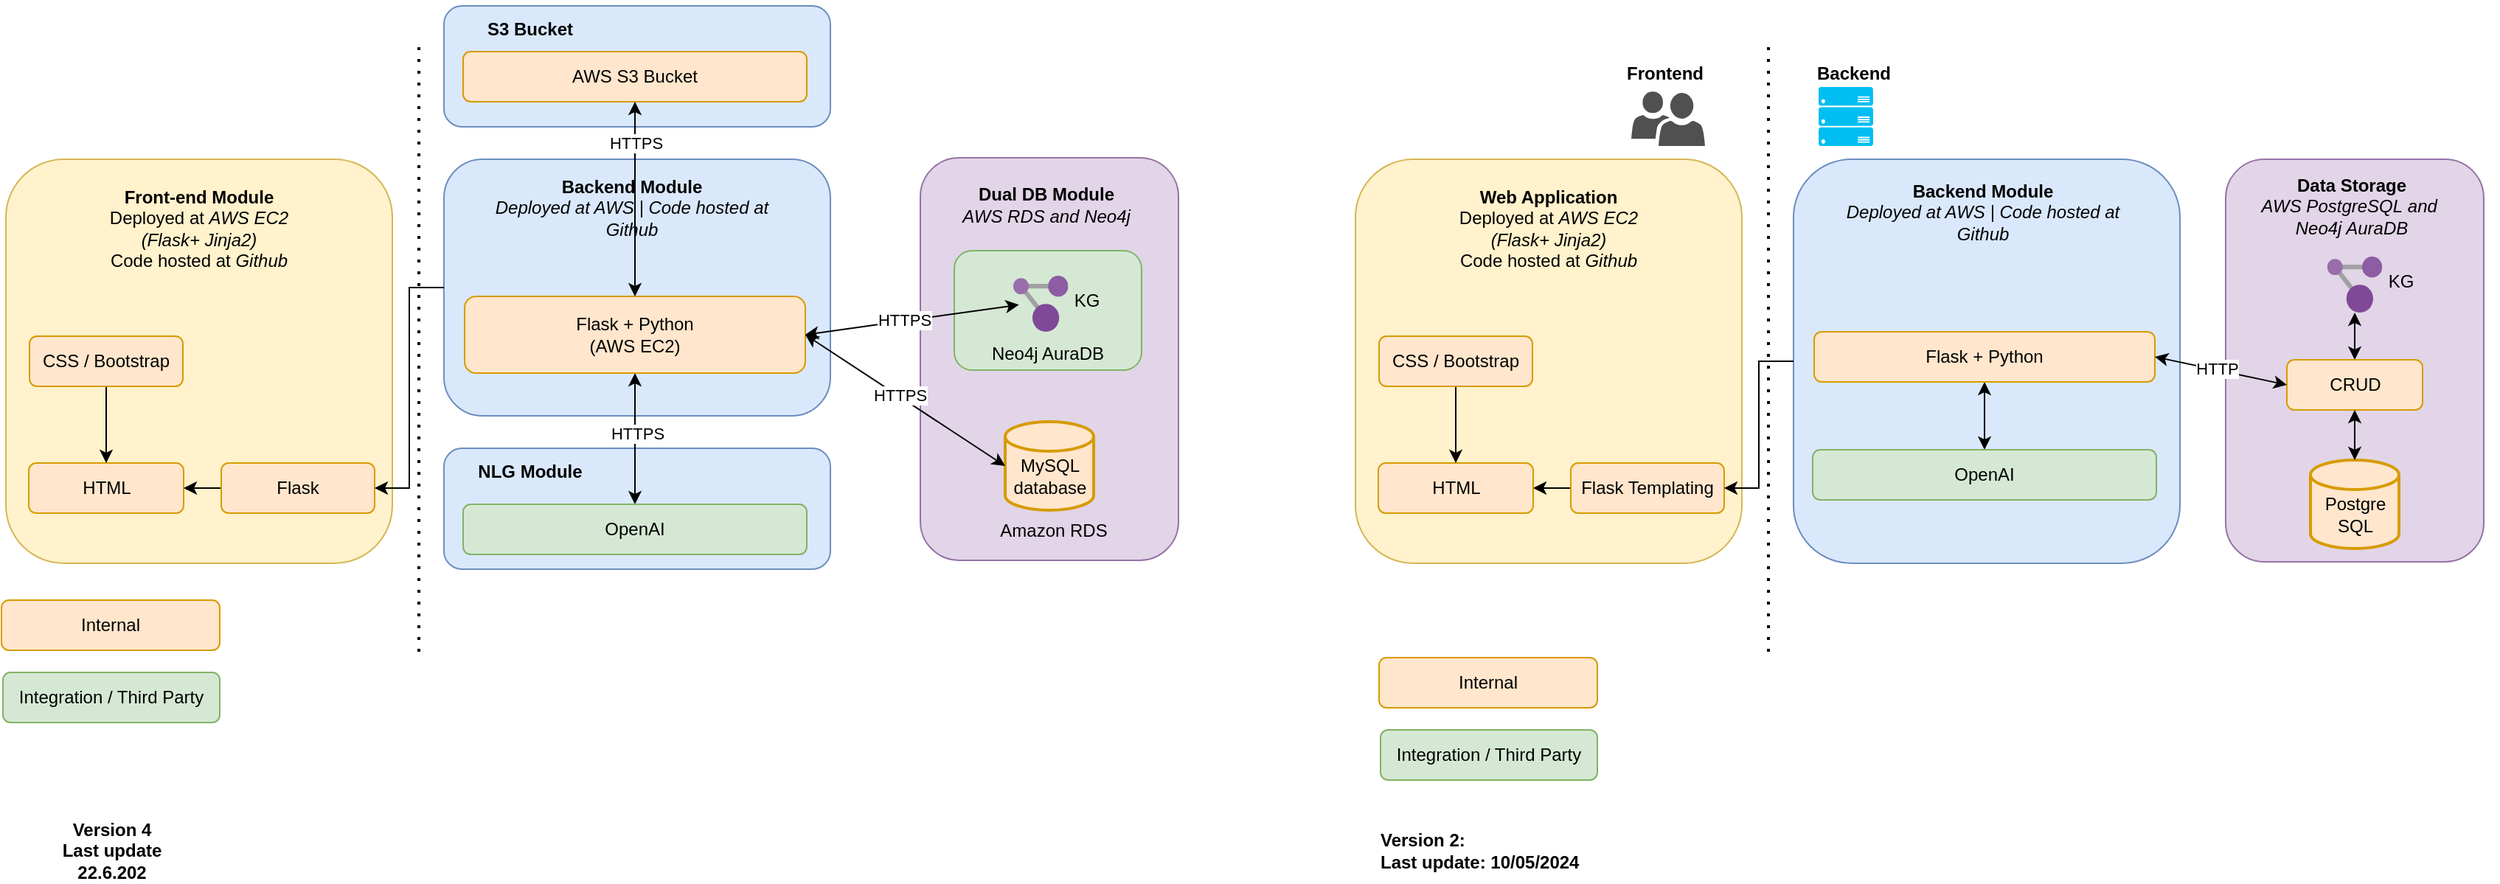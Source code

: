<mxfile version="24.2.5" type="device" pages="6">
  <diagram name="Architecture" id="5f0bae14-7c28-e335-631c-24af17079c00">
    <mxGraphModel dx="-733" dy="603" grid="0" gridSize="10" guides="0" tooltips="1" connect="1" arrows="1" fold="1" page="0" pageScale="1" pageWidth="1100" pageHeight="850" background="none" math="0" shadow="0">
      <root>
        <mxCell id="0" />
        <mxCell id="1" parent="0" />
        <mxCell id="7dC4Q5DnWDiyOkL_PsMo-10" value="" style="rounded=1;whiteSpace=wrap;html=1;fillColor=#dae8fc;strokeColor=#6c8ebf;" parent="1" vertex="1">
          <mxGeometry x="2159" y="523" width="262" height="82" as="geometry" />
        </mxCell>
        <mxCell id="tKPrJS3LLYyz4RduvPzy-1" value="" style="rounded=1;whiteSpace=wrap;html=1;fillColor=#e1d5e7;strokeColor=#9673a6;" parent="1" vertex="1">
          <mxGeometry x="2482" y="326" width="175" height="272.958" as="geometry" />
        </mxCell>
        <mxCell id="tKPrJS3LLYyz4RduvPzy-3" value="&lt;b&gt;Dual DB Module&lt;/b&gt;&lt;br&gt;&lt;i&gt;AWS RDS and&lt;/i&gt;&lt;i style=&quot;background-color: initial;&quot;&gt;&amp;nbsp;Neo4j&lt;/i&gt;" style="text;html=1;strokeColor=none;fillColor=none;align=center;verticalAlign=middle;whiteSpace=wrap;rounded=0;movable=1;resizable=1;rotatable=1;deletable=1;editable=1;locked=0;connectable=1;" parent="1" vertex="1">
          <mxGeometry x="2468" y="338" width="199" height="40" as="geometry" />
        </mxCell>
        <mxCell id="7dC4Q5DnWDiyOkL_PsMo-6" value="&lt;div&gt;&lt;br&gt;&lt;/div&gt;&lt;div&gt;&lt;br&gt;&lt;/div&gt;&lt;div&gt;&lt;br&gt;&lt;/div&gt;&lt;div&gt;&lt;br&gt;&lt;/div&gt;Neo4j AuraDB" style="rounded=1;whiteSpace=wrap;html=1;fillColor=#d5e8d4;strokeColor=#82b366;" parent="1" vertex="1">
          <mxGeometry x="2505" y="389" width="127" height="81" as="geometry" />
        </mxCell>
        <mxCell id="tKPrJS3LLYyz4RduvPzy-5" value="" style="rounded=1;whiteSpace=wrap;html=1;fillColor=#dae8fc;strokeColor=#6c8ebf;" parent="1" vertex="1">
          <mxGeometry x="2159" y="327" width="262" height="174" as="geometry" />
        </mxCell>
        <mxCell id="tKPrJS3LLYyz4RduvPzy-16" value="" style="rounded=1;whiteSpace=wrap;html=1;fillColor=#fff2cc;strokeColor=#d6b656;" parent="1" vertex="1">
          <mxGeometry x="1862" y="327" width="262" height="274" as="geometry" />
        </mxCell>
        <mxCell id="tKPrJS3LLYyz4RduvPzy-2" value="&lt;div&gt;&lt;br&gt;&lt;/div&gt;MySQL&lt;div&gt;database&lt;/div&gt;" style="strokeWidth=2;html=1;shape=mxgraph.flowchart.database;whiteSpace=wrap;fillColor=#ffe6cc;strokeColor=#d79b00;" parent="1" vertex="1">
          <mxGeometry x="2539.5" y="505" width="60" height="60" as="geometry" />
        </mxCell>
        <mxCell id="tKPrJS3LLYyz4RduvPzy-6" value="" style="edgeStyle=orthogonalEdgeStyle;rounded=0;orthogonalLoop=1;jettySize=auto;html=1;startArrow=classic;startFill=1;" parent="1" source="tKPrJS3LLYyz4RduvPzy-7" target="tKPrJS3LLYyz4RduvPzy-12" edge="1">
          <mxGeometry relative="1" as="geometry" />
        </mxCell>
        <mxCell id="7dC4Q5DnWDiyOkL_PsMo-9" value="HTTPS" style="edgeLabel;html=1;align=center;verticalAlign=middle;resizable=0;points=[];" parent="tKPrJS3LLYyz4RduvPzy-6" vertex="1" connectable="0">
          <mxGeometry x="0.094" y="-1" relative="1" as="geometry">
            <mxPoint as="offset" />
          </mxGeometry>
        </mxCell>
        <mxCell id="tKPrJS3LLYyz4RduvPzy-7" value="OpenAI" style="rounded=1;whiteSpace=wrap;html=1;fillColor=#d5e8d4;strokeColor=#82b366;" parent="1" vertex="1">
          <mxGeometry x="2172" y="561" width="233" height="34" as="geometry" />
        </mxCell>
        <mxCell id="tKPrJS3LLYyz4RduvPzy-12" value="Flask + Python&lt;div&gt;(AWS EC2)&lt;/div&gt;" style="rounded=1;whiteSpace=wrap;html=1;fillColor=#ffe6cc;strokeColor=#d79b00;" parent="1" vertex="1">
          <mxGeometry x="2173" y="420" width="231" height="52" as="geometry" />
        </mxCell>
        <mxCell id="tKPrJS3LLYyz4RduvPzy-13" value="&lt;b&gt;Backend Module&lt;/b&gt;&lt;br&gt;&lt;i&gt;Deployed at AWS | Code hosted at Github&lt;/i&gt;" style="text;html=1;strokeColor=none;fillColor=none;align=center;verticalAlign=middle;whiteSpace=wrap;rounded=0;movable=1;resizable=1;rotatable=1;deletable=1;editable=1;locked=0;connectable=1;" parent="1" vertex="1">
          <mxGeometry x="2187" y="340" width="199" height="40" as="geometry" />
        </mxCell>
        <mxCell id="tKPrJS3LLYyz4RduvPzy-17" value="&lt;b&gt;Front-end Module&lt;/b&gt;&lt;br&gt;Deployed at &lt;i&gt;AWS EC2&lt;br&gt;(Flask+ Jinja2)&lt;/i&gt;&lt;br style=&quot;border-color: var(--border-color);&quot;&gt;Code hosted at &lt;i&gt;Github&lt;/i&gt;" style="text;html=1;strokeColor=none;fillColor=none;align=center;verticalAlign=middle;whiteSpace=wrap;rounded=0;" parent="1" vertex="1">
          <mxGeometry x="1888" y="360" width="209.8" height="27" as="geometry" />
        </mxCell>
        <mxCell id="tKPrJS3LLYyz4RduvPzy-18" value="HTML" style="rounded=1;whiteSpace=wrap;html=1;fillColor=#ffe6cc;strokeColor=#d79b00;" parent="1" vertex="1">
          <mxGeometry x="1877.5" y="533" width="105" height="34" as="geometry" />
        </mxCell>
        <mxCell id="tKPrJS3LLYyz4RduvPzy-19" value="" style="edgeStyle=orthogonalEdgeStyle;rounded=0;orthogonalLoop=1;jettySize=auto;html=1;entryX=0.5;entryY=0;entryDx=0;entryDy=0;" parent="1" source="tKPrJS3LLYyz4RduvPzy-20" target="tKPrJS3LLYyz4RduvPzy-18" edge="1">
          <mxGeometry relative="1" as="geometry" />
        </mxCell>
        <mxCell id="tKPrJS3LLYyz4RduvPzy-20" value="CSS / Bootstrap" style="rounded=1;whiteSpace=wrap;html=1;fillColor=#ffe6cc;strokeColor=#d79b00;" parent="1" vertex="1">
          <mxGeometry x="1878" y="447" width="104" height="34" as="geometry" />
        </mxCell>
        <mxCell id="tKPrJS3LLYyz4RduvPzy-32" value="" style="edgeStyle=orthogonalEdgeStyle;rounded=0;orthogonalLoop=1;jettySize=auto;html=1;" parent="1" source="tKPrJS3LLYyz4RduvPzy-22" target="tKPrJS3LLYyz4RduvPzy-18" edge="1">
          <mxGeometry relative="1" as="geometry" />
        </mxCell>
        <mxCell id="tKPrJS3LLYyz4RduvPzy-22" value="Flask" style="rounded=1;whiteSpace=wrap;html=1;fillColor=#ffe6cc;strokeColor=#d79b00;" parent="1" vertex="1">
          <mxGeometry x="2008" y="533" width="104" height="34" as="geometry" />
        </mxCell>
        <mxCell id="tKPrJS3LLYyz4RduvPzy-23" style="edgeStyle=orthogonalEdgeStyle;rounded=0;orthogonalLoop=1;jettySize=auto;html=1;entryX=1;entryY=0.5;entryDx=0;entryDy=0;" parent="1" source="tKPrJS3LLYyz4RduvPzy-5" target="tKPrJS3LLYyz4RduvPzy-22" edge="1">
          <mxGeometry relative="1" as="geometry" />
        </mxCell>
        <mxCell id="tKPrJS3LLYyz4RduvPzy-24" value="" style="endArrow=classic;startArrow=classic;html=1;rounded=0;exitX=1;exitY=0.5;exitDx=0;exitDy=0;entryX=0.102;entryY=0.518;entryDx=0;entryDy=0;entryPerimeter=0;" parent="1" source="tKPrJS3LLYyz4RduvPzy-12" target="dhVbPC-bsg5LZoH4o648-2" edge="1">
          <mxGeometry width="50" height="50" relative="1" as="geometry">
            <mxPoint x="2222" y="548" as="sourcePoint" />
            <mxPoint x="2493.5" y="480" as="targetPoint" />
          </mxGeometry>
        </mxCell>
        <mxCell id="tKPrJS3LLYyz4RduvPzy-25" value="HTTPS" style="edgeLabel;html=1;align=center;verticalAlign=middle;resizable=0;points=[];" parent="tKPrJS3LLYyz4RduvPzy-24" vertex="1" connectable="0">
          <mxGeometry x="-0.071" y="1" relative="1" as="geometry">
            <mxPoint as="offset" />
          </mxGeometry>
        </mxCell>
        <mxCell id="tKPrJS3LLYyz4RduvPzy-27" value="" style="endArrow=none;dashed=1;html=1;dashPattern=1 3;strokeWidth=2;rounded=0;" parent="1" edge="1">
          <mxGeometry width="50" height="50" relative="1" as="geometry">
            <mxPoint x="2142" y="661" as="sourcePoint" />
            <mxPoint x="2142" y="245" as="targetPoint" />
          </mxGeometry>
        </mxCell>
        <mxCell id="tKPrJS3LLYyz4RduvPzy-29" value="&lt;b&gt;Version 4&lt;br&gt;Last update 22.6.202&lt;/b&gt;" style="text;html=1;strokeColor=none;fillColor=none;align=center;verticalAlign=middle;whiteSpace=wrap;rounded=0;movable=1;resizable=1;rotatable=1;deletable=1;editable=1;locked=0;connectable=1;" parent="1" vertex="1">
          <mxGeometry x="1880" y="776" width="108" height="40" as="geometry" />
        </mxCell>
        <mxCell id="dhVbPC-bsg5LZoH4o648-2" value="" style="image;sketch=0;aspect=fixed;html=1;points=[];align=center;fontSize=12;image=img/lib/mscae/Resource_Graph_Explorer.svg;imageBackground=none;" parent="1" vertex="1">
          <mxGeometry x="2545" y="406" width="37.24" height="38" as="geometry" />
        </mxCell>
        <mxCell id="dhVbPC-bsg5LZoH4o648-4" value="&lt;span&gt;KG&lt;/span&gt;" style="text;html=1;strokeColor=none;fillColor=none;align=center;verticalAlign=middle;whiteSpace=wrap;rounded=0;movable=1;resizable=1;rotatable=1;deletable=1;editable=1;locked=0;connectable=1;fontStyle=0" parent="1" vertex="1">
          <mxGeometry x="2578.12" y="403" width="34" height="40" as="geometry" />
        </mxCell>
        <mxCell id="dhVbPC-bsg5LZoH4o648-6" value="Internal" style="rounded=1;whiteSpace=wrap;html=1;fillColor=#ffe6cc;strokeColor=#d79b00;" parent="1" vertex="1">
          <mxGeometry x="1859" y="626" width="148" height="34" as="geometry" />
        </mxCell>
        <mxCell id="dhVbPC-bsg5LZoH4o648-7" value="Integration / Third Party" style="rounded=1;whiteSpace=wrap;html=1;fillColor=#d5e8d4;strokeColor=#82b366;" parent="1" vertex="1">
          <mxGeometry x="1860" y="675" width="147" height="34" as="geometry" />
        </mxCell>
        <mxCell id="wrWSUpw-2-ZBVLkKDbdU-1" value="" style="rounded=1;whiteSpace=wrap;html=1;fillColor=#e1d5e7;strokeColor=#9673a6;" parent="1" vertex="1">
          <mxGeometry x="3367" y="327" width="175" height="272.958" as="geometry" />
        </mxCell>
        <mxCell id="wrWSUpw-2-ZBVLkKDbdU-2" value="" style="rounded=1;whiteSpace=wrap;html=1;fillColor=#dae8fc;strokeColor=#6c8ebf;" parent="1" vertex="1">
          <mxGeometry x="3074" y="327" width="262" height="274" as="geometry" />
        </mxCell>
        <mxCell id="wrWSUpw-2-ZBVLkKDbdU-3" value="" style="rounded=1;whiteSpace=wrap;html=1;fillColor=#fff2cc;strokeColor=#d6b656;" parent="1" vertex="1">
          <mxGeometry x="2777" y="327" width="262" height="274" as="geometry" />
        </mxCell>
        <mxCell id="wrWSUpw-2-ZBVLkKDbdU-4" value="&lt;br&gt;Postgre&lt;br&gt;SQL" style="strokeWidth=2;html=1;shape=mxgraph.flowchart.database;whiteSpace=wrap;fillColor=#ffe6cc;strokeColor=#d79b00;" parent="1" vertex="1">
          <mxGeometry x="3424.5" y="531" width="60" height="60" as="geometry" />
        </mxCell>
        <mxCell id="wrWSUpw-2-ZBVLkKDbdU-5" value="&lt;b&gt;Data Storage&lt;/b&gt;&lt;br&gt;&lt;i&gt;AWS PostgreSQL&lt;/i&gt;&lt;i style=&quot;background-color: initial;&quot;&gt;&amp;nbsp;and&amp;nbsp;&lt;/i&gt;&lt;div&gt;&lt;i style=&quot;background-color: initial;&quot;&gt;Neo4j AuraDB&lt;/i&gt;&lt;/div&gt;" style="text;html=1;strokeColor=none;fillColor=none;align=center;verticalAlign=middle;whiteSpace=wrap;rounded=0;movable=1;resizable=1;rotatable=1;deletable=1;editable=1;locked=0;connectable=1;" parent="1" vertex="1">
          <mxGeometry x="3353" y="339" width="199" height="40" as="geometry" />
        </mxCell>
        <mxCell id="wrWSUpw-2-ZBVLkKDbdU-6" value="" style="edgeStyle=orthogonalEdgeStyle;rounded=0;orthogonalLoop=1;jettySize=auto;html=1;startArrow=classic;startFill=1;" parent="1" source="wrWSUpw-2-ZBVLkKDbdU-7" target="wrWSUpw-2-ZBVLkKDbdU-27" edge="1">
          <mxGeometry relative="1" as="geometry" />
        </mxCell>
        <mxCell id="wrWSUpw-2-ZBVLkKDbdU-7" value="CRUD" style="rounded=1;whiteSpace=wrap;html=1;fillColor=#ffe6cc;strokeColor=#d79b00;" parent="1" vertex="1">
          <mxGeometry x="3408.5" y="463" width="92" height="34" as="geometry" />
        </mxCell>
        <mxCell id="wrWSUpw-2-ZBVLkKDbdU-8" value="" style="edgeStyle=orthogonalEdgeStyle;rounded=0;orthogonalLoop=1;jettySize=auto;html=1;startArrow=classic;startFill=1;" parent="1" source="wrWSUpw-2-ZBVLkKDbdU-9" target="wrWSUpw-2-ZBVLkKDbdU-10" edge="1">
          <mxGeometry relative="1" as="geometry" />
        </mxCell>
        <mxCell id="wrWSUpw-2-ZBVLkKDbdU-9" value="OpenAI" style="rounded=1;whiteSpace=wrap;html=1;fillColor=#d5e8d4;strokeColor=#82b366;" parent="1" vertex="1">
          <mxGeometry x="3087" y="524" width="233" height="34" as="geometry" />
        </mxCell>
        <mxCell id="wrWSUpw-2-ZBVLkKDbdU-10" value="Flask + Python" style="rounded=1;whiteSpace=wrap;html=1;fillColor=#ffe6cc;strokeColor=#d79b00;" parent="1" vertex="1">
          <mxGeometry x="3088" y="444" width="231" height="34" as="geometry" />
        </mxCell>
        <mxCell id="wrWSUpw-2-ZBVLkKDbdU-11" value="&lt;b&gt;Backend Module&lt;/b&gt;&lt;br&gt;&lt;i&gt;Deployed at AWS | Code hosted at Github&lt;/i&gt;" style="text;html=1;strokeColor=none;fillColor=none;align=center;verticalAlign=middle;whiteSpace=wrap;rounded=0;movable=1;resizable=1;rotatable=1;deletable=1;editable=1;locked=0;connectable=1;" parent="1" vertex="1">
          <mxGeometry x="3103" y="343" width="199" height="40" as="geometry" />
        </mxCell>
        <mxCell id="wrWSUpw-2-ZBVLkKDbdU-12" value="&lt;b&gt;Web Application&lt;/b&gt;&lt;br&gt;Deployed at &lt;i&gt;AWS EC2&lt;br&gt;(Flask+ Jinja2)&lt;/i&gt;&lt;br style=&quot;border-color: var(--border-color);&quot;&gt;Code hosted at &lt;i&gt;Github&lt;/i&gt;" style="text;html=1;strokeColor=none;fillColor=none;align=center;verticalAlign=middle;whiteSpace=wrap;rounded=0;" parent="1" vertex="1">
          <mxGeometry x="2803" y="360" width="209.8" height="27" as="geometry" />
        </mxCell>
        <mxCell id="wrWSUpw-2-ZBVLkKDbdU-13" value="HTML" style="rounded=1;whiteSpace=wrap;html=1;fillColor=#ffe6cc;strokeColor=#d79b00;" parent="1" vertex="1">
          <mxGeometry x="2792.5" y="533" width="105" height="34" as="geometry" />
        </mxCell>
        <mxCell id="wrWSUpw-2-ZBVLkKDbdU-14" value="" style="edgeStyle=orthogonalEdgeStyle;rounded=0;orthogonalLoop=1;jettySize=auto;html=1;entryX=0.5;entryY=0;entryDx=0;entryDy=0;" parent="1" source="wrWSUpw-2-ZBVLkKDbdU-15" target="wrWSUpw-2-ZBVLkKDbdU-13" edge="1">
          <mxGeometry relative="1" as="geometry" />
        </mxCell>
        <mxCell id="wrWSUpw-2-ZBVLkKDbdU-15" value="CSS / Bootstrap" style="rounded=1;whiteSpace=wrap;html=1;fillColor=#ffe6cc;strokeColor=#d79b00;" parent="1" vertex="1">
          <mxGeometry x="2793" y="447" width="104" height="34" as="geometry" />
        </mxCell>
        <mxCell id="wrWSUpw-2-ZBVLkKDbdU-16" value="" style="edgeStyle=orthogonalEdgeStyle;rounded=0;orthogonalLoop=1;jettySize=auto;html=1;" parent="1" source="wrWSUpw-2-ZBVLkKDbdU-17" target="wrWSUpw-2-ZBVLkKDbdU-13" edge="1">
          <mxGeometry relative="1" as="geometry" />
        </mxCell>
        <mxCell id="wrWSUpw-2-ZBVLkKDbdU-17" value="Flask Templating" style="rounded=1;whiteSpace=wrap;html=1;fillColor=#ffe6cc;strokeColor=#d79b00;" parent="1" vertex="1">
          <mxGeometry x="2923" y="533" width="104" height="34" as="geometry" />
        </mxCell>
        <mxCell id="wrWSUpw-2-ZBVLkKDbdU-18" style="edgeStyle=orthogonalEdgeStyle;rounded=0;orthogonalLoop=1;jettySize=auto;html=1;entryX=1;entryY=0.5;entryDx=0;entryDy=0;" parent="1" source="wrWSUpw-2-ZBVLkKDbdU-2" target="wrWSUpw-2-ZBVLkKDbdU-17" edge="1">
          <mxGeometry relative="1" as="geometry" />
        </mxCell>
        <mxCell id="wrWSUpw-2-ZBVLkKDbdU-19" value="" style="endArrow=classic;startArrow=classic;html=1;rounded=0;entryX=0;entryY=0.5;entryDx=0;entryDy=0;exitX=1;exitY=0.5;exitDx=0;exitDy=0;" parent="1" source="wrWSUpw-2-ZBVLkKDbdU-10" target="wrWSUpw-2-ZBVLkKDbdU-7" edge="1">
          <mxGeometry width="50" height="50" relative="1" as="geometry">
            <mxPoint x="3137" y="548" as="sourcePoint" />
            <mxPoint x="3187" y="498" as="targetPoint" />
          </mxGeometry>
        </mxCell>
        <mxCell id="wrWSUpw-2-ZBVLkKDbdU-20" value="HTTP" style="edgeLabel;html=1;align=center;verticalAlign=middle;resizable=0;points=[];" parent="wrWSUpw-2-ZBVLkKDbdU-19" vertex="1" connectable="0">
          <mxGeometry x="-0.071" y="1" relative="1" as="geometry">
            <mxPoint as="offset" />
          </mxGeometry>
        </mxCell>
        <mxCell id="wrWSUpw-2-ZBVLkKDbdU-21" value="" style="endArrow=classic;startArrow=classic;html=1;rounded=0;entryX=0.5;entryY=1;entryDx=0;entryDy=0;exitX=0.5;exitY=0;exitDx=0;exitDy=0;exitPerimeter=0;" parent="1" source="wrWSUpw-2-ZBVLkKDbdU-4" target="wrWSUpw-2-ZBVLkKDbdU-7" edge="1">
          <mxGeometry width="50" height="50" relative="1" as="geometry">
            <mxPoint x="3371" y="547" as="sourcePoint" />
            <mxPoint x="3421" y="497" as="targetPoint" />
          </mxGeometry>
        </mxCell>
        <mxCell id="wrWSUpw-2-ZBVLkKDbdU-22" value="" style="endArrow=none;dashed=1;html=1;dashPattern=1 3;strokeWidth=2;rounded=0;" parent="1" edge="1">
          <mxGeometry width="50" height="50" relative="1" as="geometry">
            <mxPoint x="3057" y="661" as="sourcePoint" />
            <mxPoint x="3057" y="245" as="targetPoint" />
          </mxGeometry>
        </mxCell>
        <mxCell id="wrWSUpw-2-ZBVLkKDbdU-23" value="&lt;b&gt;Backend&lt;/b&gt;" style="text;html=1;strokeColor=none;fillColor=none;align=center;verticalAlign=middle;whiteSpace=wrap;rounded=0;movable=1;resizable=1;rotatable=1;deletable=1;editable=1;locked=0;connectable=1;" parent="1" vertex="1">
          <mxGeometry x="3061" y="249" width="108" height="40" as="geometry" />
        </mxCell>
        <mxCell id="wrWSUpw-2-ZBVLkKDbdU-24" value="&lt;b&gt;Frontend&lt;/b&gt;" style="text;html=1;strokeColor=none;fillColor=none;align=center;verticalAlign=middle;whiteSpace=wrap;rounded=0;movable=1;resizable=1;rotatable=1;deletable=1;editable=1;locked=0;connectable=1;" parent="1" vertex="1">
          <mxGeometry x="2933" y="249" width="108" height="40" as="geometry" />
        </mxCell>
        <mxCell id="wrWSUpw-2-ZBVLkKDbdU-25" value="" style="verticalLabelPosition=bottom;html=1;verticalAlign=top;align=center;strokeColor=none;fillColor=#00BEF2;shape=mxgraph.azure.server_rack;" parent="1" vertex="1">
          <mxGeometry x="3091" y="278" width="37" height="40" as="geometry" />
        </mxCell>
        <mxCell id="wrWSUpw-2-ZBVLkKDbdU-26" value="" style="sketch=0;pointerEvents=1;shadow=0;dashed=0;html=1;strokeColor=none;labelPosition=center;verticalLabelPosition=bottom;verticalAlign=top;align=center;fillColor=#505050;shape=mxgraph.mscae.intune.user_group" parent="1" vertex="1">
          <mxGeometry x="2964" y="281" width="50" height="37" as="geometry" />
        </mxCell>
        <mxCell id="wrWSUpw-2-ZBVLkKDbdU-27" value="" style="image;sketch=0;aspect=fixed;html=1;points=[];align=center;fontSize=12;image=img/lib/mscae/Resource_Graph_Explorer.svg;imageBackground=none;" parent="1" vertex="1">
          <mxGeometry x="3435.88" y="393" width="37.24" height="38" as="geometry" />
        </mxCell>
        <mxCell id="wrWSUpw-2-ZBVLkKDbdU-28" value="&lt;span&gt;KG&lt;/span&gt;" style="text;html=1;strokeColor=none;fillColor=none;align=center;verticalAlign=middle;whiteSpace=wrap;rounded=0;movable=1;resizable=1;rotatable=1;deletable=1;editable=1;locked=0;connectable=1;fontStyle=0" parent="1" vertex="1">
          <mxGeometry x="3469" y="390" width="34" height="40" as="geometry" />
        </mxCell>
        <mxCell id="wrWSUpw-2-ZBVLkKDbdU-29" value="Internal" style="rounded=1;whiteSpace=wrap;html=1;fillColor=#ffe6cc;strokeColor=#d79b00;" parent="1" vertex="1">
          <mxGeometry x="2793" y="665" width="148" height="34" as="geometry" />
        </mxCell>
        <mxCell id="wrWSUpw-2-ZBVLkKDbdU-30" value="Integration / Third Party" style="rounded=1;whiteSpace=wrap;html=1;fillColor=#d5e8d4;strokeColor=#82b366;" parent="1" vertex="1">
          <mxGeometry x="2794" y="714" width="147" height="34" as="geometry" />
        </mxCell>
        <mxCell id="wrWSUpw-2-ZBVLkKDbdU-31" value="&lt;b&gt;Version 2:&lt;/b&gt;&lt;div&gt;&lt;b&gt;Last update: 10/05/2024&lt;/b&gt;&lt;/div&gt;" style="text;html=1;strokeColor=none;fillColor=none;align=left;verticalAlign=middle;whiteSpace=wrap;rounded=0;movable=1;resizable=1;rotatable=1;deletable=1;editable=1;locked=0;connectable=1;" parent="1" vertex="1">
          <mxGeometry x="2792" y="776" width="179" height="40" as="geometry" />
        </mxCell>
        <mxCell id="7dC4Q5DnWDiyOkL_PsMo-3" value="" style="endArrow=classic;startArrow=classic;html=1;rounded=0;exitX=1;exitY=0.5;exitDx=0;exitDy=0;entryX=0;entryY=0.5;entryDx=0;entryDy=0;entryPerimeter=0;" parent="1" source="tKPrJS3LLYyz4RduvPzy-12" target="tKPrJS3LLYyz4RduvPzy-2" edge="1">
          <mxGeometry width="50" height="50" relative="1" as="geometry">
            <mxPoint x="2414" y="471" as="sourcePoint" />
            <mxPoint x="2535" y="423" as="targetPoint" />
          </mxGeometry>
        </mxCell>
        <mxCell id="7dC4Q5DnWDiyOkL_PsMo-4" value="HTTPS" style="edgeLabel;html=1;align=center;verticalAlign=middle;resizable=0;points=[];" parent="7dC4Q5DnWDiyOkL_PsMo-3" vertex="1" connectable="0">
          <mxGeometry x="-0.071" y="1" relative="1" as="geometry">
            <mxPoint as="offset" />
          </mxGeometry>
        </mxCell>
        <mxCell id="7dC4Q5DnWDiyOkL_PsMo-8" value="Amazon RDS" style="text;html=1;align=center;verticalAlign=middle;resizable=0;points=[];autosize=1;strokeColor=none;fillColor=none;" parent="1" vertex="1">
          <mxGeometry x="2526" y="566" width="91" height="26" as="geometry" />
        </mxCell>
        <mxCell id="7dC4Q5DnWDiyOkL_PsMo-13" value="&lt;b&gt;NLG Module&lt;/b&gt;" style="text;html=1;strokeColor=none;fillColor=none;align=center;verticalAlign=middle;whiteSpace=wrap;rounded=0;movable=1;resizable=1;rotatable=1;deletable=1;editable=1;locked=0;connectable=1;" parent="1" vertex="1">
          <mxGeometry x="2162" y="519" width="111" height="40" as="geometry" />
        </mxCell>
        <mxCell id="HWV_vyguEYkDGhKMo1zH-3" value="OpenAI" style="rounded=1;whiteSpace=wrap;html=1;fillColor=#d5e8d4;strokeColor=#82b366;" vertex="1" parent="1">
          <mxGeometry x="2172" y="261" width="233" height="34" as="geometry" />
        </mxCell>
        <mxCell id="HWV_vyguEYkDGhKMo1zH-4" value="" style="rounded=1;whiteSpace=wrap;html=1;fillColor=#dae8fc;strokeColor=#6c8ebf;" vertex="1" parent="1">
          <mxGeometry x="2159" y="223" width="262" height="82" as="geometry" />
        </mxCell>
        <mxCell id="HWV_vyguEYkDGhKMo1zH-5" value="&lt;b&gt;S3 Bucket&lt;/b&gt;" style="text;html=1;strokeColor=none;fillColor=none;align=center;verticalAlign=middle;whiteSpace=wrap;rounded=0;movable=1;resizable=1;rotatable=1;deletable=1;editable=1;locked=0;connectable=1;" vertex="1" parent="1">
          <mxGeometry x="2162" y="219" width="111" height="40" as="geometry" />
        </mxCell>
        <mxCell id="HWV_vyguEYkDGhKMo1zH-6" value="AWS S3 Bucket" style="rounded=1;whiteSpace=wrap;html=1;fillColor=#ffe6cc;strokeColor=#d79b00;" vertex="1" parent="1">
          <mxGeometry x="2172" y="254" width="233" height="34" as="geometry" />
        </mxCell>
        <mxCell id="HWV_vyguEYkDGhKMo1zH-7" style="edgeStyle=orthogonalEdgeStyle;rounded=0;orthogonalLoop=1;jettySize=auto;html=1;exitX=0.5;exitY=0;exitDx=0;exitDy=0;entryX=0.5;entryY=1;entryDx=0;entryDy=0;startArrow=classic;startFill=1;" edge="1" parent="1" source="tKPrJS3LLYyz4RduvPzy-12" target="HWV_vyguEYkDGhKMo1zH-6">
          <mxGeometry relative="1" as="geometry" />
        </mxCell>
        <mxCell id="HWV_vyguEYkDGhKMo1zH-8" value="HTTPS" style="edgeLabel;html=1;align=center;verticalAlign=middle;resizable=0;points=[];" vertex="1" connectable="0" parent="HWV_vyguEYkDGhKMo1zH-7">
          <mxGeometry x="0.573" y="1" relative="1" as="geometry">
            <mxPoint x="1" as="offset" />
          </mxGeometry>
        </mxCell>
      </root>
    </mxGraphModel>
  </diagram>
  <diagram id="9q9hSa63ezqFcghH_1ni" name="KG">
    <mxGraphModel dx="780" dy="543" grid="0" gridSize="10" guides="1" tooltips="1" connect="1" arrows="1" fold="1" page="1" pageScale="1" pageWidth="2336" pageHeight="1654" math="0" shadow="0">
      <root>
        <mxCell id="0" />
        <mxCell id="1" parent="0" />
        <mxCell id="yzYYpRtOV-TWuElGPOYv-14" style="edgeStyle=orthogonalEdgeStyle;rounded=0;orthogonalLoop=1;jettySize=auto;html=1;entryX=0.231;entryY=0.992;entryDx=0;entryDy=0;curved=1;endArrow=none;endFill=0;startArrow=classic;startFill=1;strokeColor=#666666;endSize=3;startSize=3;exitX=1;exitY=0.75;exitDx=0;exitDy=0;entryPerimeter=0;" parent="1" source="yzYYpRtOV-TWuElGPOYv-20" target="yzYYpRtOV-TWuElGPOYv-3" edge="1">
          <mxGeometry relative="1" as="geometry">
            <mxPoint x="460" y="370" as="sourcePoint" />
          </mxGeometry>
        </mxCell>
        <mxCell id="yzYYpRtOV-TWuElGPOYv-9" style="edgeStyle=orthogonalEdgeStyle;rounded=0;orthogonalLoop=1;jettySize=auto;html=1;curved=1;strokeColor=#666666;endSize=3;entryX=0.25;entryY=0;entryDx=0;entryDy=0;exitX=0.544;exitY=0.797;exitDx=0;exitDy=0;exitPerimeter=0;" parent="1" source="yzYYpRtOV-TWuElGPOYv-2" target="yzYYpRtOV-TWuElGPOYv-20" edge="1">
          <mxGeometry relative="1" as="geometry">
            <mxPoint x="411.583" y="310" as="targetPoint" />
          </mxGeometry>
        </mxCell>
        <mxCell id="yzYYpRtOV-TWuElGPOYv-2" value="EHR - Electronic Health Records" style="shape=document;whiteSpace=wrap;html=1;boundedLbl=1;fillColor=#fff2cc;strokeColor=#d6b656;" parent="1" vertex="1">
          <mxGeometry x="305" y="220" width="120" height="60" as="geometry" />
        </mxCell>
        <mxCell id="yzYYpRtOV-TWuElGPOYv-6" value="" style="group" parent="1" vertex="1" connectable="0">
          <mxGeometry x="590" y="230" width="136" height="80" as="geometry" />
        </mxCell>
        <mxCell id="yzYYpRtOV-TWuElGPOYv-5" value="" style="shape=document;whiteSpace=wrap;html=1;boundedLbl=1;fillColor=#d5e8d4;strokeColor=#82b366;" parent="yzYYpRtOV-TWuElGPOYv-6" vertex="1">
          <mxGeometry x="16" width="120" height="60" as="geometry" />
        </mxCell>
        <mxCell id="yzYYpRtOV-TWuElGPOYv-4" value="" style="shape=document;whiteSpace=wrap;html=1;boundedLbl=1;fillColor=#d5e8d4;strokeColor=#82b366;" parent="yzYYpRtOV-TWuElGPOYv-6" vertex="1">
          <mxGeometry x="8" y="-5" width="120" height="60" as="geometry" />
        </mxCell>
        <mxCell id="yzYYpRtOV-TWuElGPOYv-3" value="Medical Literature" style="shape=document;whiteSpace=wrap;html=1;boundedLbl=1;fillColor=#d5e8d4;strokeColor=#82b366;" parent="yzYYpRtOV-TWuElGPOYv-6" vertex="1">
          <mxGeometry y="-10" width="120" height="60" as="geometry" />
        </mxCell>
        <mxCell id="yzYYpRtOV-TWuElGPOYv-8" style="edgeStyle=orthogonalEdgeStyle;rounded=0;orthogonalLoop=1;jettySize=auto;html=1;exitX=0.72;exitY=1.013;exitDx=0;exitDy=0;curved=1;strokeColor=#666666;endSize=3;entryX=0;entryY=0.5;entryDx=0;entryDy=0;exitPerimeter=0;" parent="1" source="yzYYpRtOV-TWuElGPOYv-7" target="yzYYpRtOV-TWuElGPOYv-20" edge="1">
          <mxGeometry relative="1" as="geometry">
            <mxPoint x="367" y="355.5" as="targetPoint" />
          </mxGeometry>
        </mxCell>
        <mxCell id="yzYYpRtOV-TWuElGPOYv-7" value="CGM - Continuous Glucose Monitoring" style="shape=parallelogram;perimeter=parallelogramPerimeter;whiteSpace=wrap;html=1;fixedSize=1;fillColor=#dae8fc;strokeColor=#6c8ebf;" parent="1" vertex="1">
          <mxGeometry x="150" y="220" width="134" height="60" as="geometry" />
        </mxCell>
        <mxCell id="yzYYpRtOV-TWuElGPOYv-18" style="edgeStyle=orthogonalEdgeStyle;rounded=0;orthogonalLoop=1;jettySize=auto;html=1;curved=1;strokeColor=#4D4D4D;endSize=3;entryX=0.75;entryY=0;entryDx=0;entryDy=0;exitX=0.263;exitY=1.006;exitDx=0;exitDy=0;exitPerimeter=0;" parent="1" source="yzYYpRtOV-TWuElGPOYv-17" target="yzYYpRtOV-TWuElGPOYv-20" edge="1">
          <mxGeometry relative="1" as="geometry">
            <mxPoint x="460" y="330" as="targetPoint" />
          </mxGeometry>
        </mxCell>
        <mxCell id="yzYYpRtOV-TWuElGPOYv-17" value="Patient&#39;s Registration Data" style="shape=document;whiteSpace=wrap;html=1;boundedLbl=1;fillColor=#fff2cc;strokeColor=#d6b656;" parent="1" vertex="1">
          <mxGeometry x="450" y="220" width="120" height="60" as="geometry" />
        </mxCell>
        <mxCell id="yzYYpRtOV-TWuElGPOYv-19" value="Knowledge&lt;div&gt;Graph&lt;/div&gt;" style="image;sketch=0;aspect=fixed;html=1;points=[];align=center;fontSize=12;image=img/lib/mscae/Resource_Graph_Explorer.svg;" parent="1" vertex="1">
          <mxGeometry x="392.6" y="430" width="58.8" height="60" as="geometry" />
        </mxCell>
        <mxCell id="yzYYpRtOV-TWuElGPOYv-21" value="" style="edgeStyle=orthogonalEdgeStyle;rounded=0;orthogonalLoop=1;jettySize=auto;html=1;strokeColor=#666666;" parent="1" source="yzYYpRtOV-TWuElGPOYv-20" target="yzYYpRtOV-TWuElGPOYv-19" edge="1">
          <mxGeometry relative="1" as="geometry" />
        </mxCell>
        <mxCell id="yzYYpRtOV-TWuElGPOYv-20" value="&lt;font face=&quot;Roboto&quot;&gt;&lt;span style=&quot;font-size: 15px;&quot;&gt;PHMS&lt;/span&gt;&lt;/font&gt;" style="rounded=1;whiteSpace=wrap;html=1;arcSize=12;strokeColor=#808080;shadow=0.5;" parent="1" vertex="1">
          <mxGeometry x="367" y="327" width="110" height="50" as="geometry" />
        </mxCell>
        <mxCell id="yzYYpRtOV-TWuElGPOYv-24" style="edgeStyle=orthogonalEdgeStyle;rounded=0;orthogonalLoop=1;jettySize=auto;html=1;exitX=1;exitY=0.5;exitDx=0;exitDy=0;entryX=0;entryY=0.5;entryDx=0;entryDy=0;endArrow=none;endFill=0;strokeColor=#808080;" parent="1" source="yzYYpRtOV-TWuElGPOYv-22" target="yzYYpRtOV-TWuElGPOYv-23" edge="1">
          <mxGeometry relative="1" as="geometry" />
        </mxCell>
        <mxCell id="0WlkvOwYrNMHCgHW0wzN-40" style="edgeStyle=orthogonalEdgeStyle;rounded=0;orthogonalLoop=1;jettySize=auto;html=1;exitX=0.5;exitY=0;exitDx=0;exitDy=0;entryX=0.5;entryY=1;entryDx=0;entryDy=0;curved=1;endArrow=none;endFill=0;strokeColor=#666666;" parent="1" source="yzYYpRtOV-TWuElGPOYv-22" target="0WlkvOwYrNMHCgHW0wzN-39" edge="1">
          <mxGeometry relative="1" as="geometry" />
        </mxCell>
        <mxCell id="0WlkvOwYrNMHCgHW0wzN-42" style="edgeStyle=orthogonalEdgeStyle;rounded=0;orthogonalLoop=1;jettySize=auto;html=1;entryX=0.5;entryY=0;entryDx=0;entryDy=0;curved=1;endArrow=none;endFill=0;strokeColor=#666666;" parent="1" source="yzYYpRtOV-TWuElGPOYv-22" target="0WlkvOwYrNMHCgHW0wzN-41" edge="1">
          <mxGeometry relative="1" as="geometry" />
        </mxCell>
        <mxCell id="yzYYpRtOV-TWuElGPOYv-22" value="root" style="ellipse;whiteSpace=wrap;html=1;aspect=fixed;" parent="1" vertex="1">
          <mxGeometry x="1174" y="869" width="50" height="50" as="geometry" />
        </mxCell>
        <mxCell id="yzYYpRtOV-TWuElGPOYv-31" style="edgeStyle=orthogonalEdgeStyle;rounded=0;orthogonalLoop=1;jettySize=auto;html=1;exitX=1;exitY=0.5;exitDx=0;exitDy=0;entryX=0;entryY=1;entryDx=0;entryDy=0;curved=1;" parent="1" source="yzYYpRtOV-TWuElGPOYv-23" target="yzYYpRtOV-TWuElGPOYv-30" edge="1">
          <mxGeometry relative="1" as="geometry" />
        </mxCell>
        <mxCell id="yzYYpRtOV-TWuElGPOYv-32" value="has_info" style="edgeLabel;html=1;align=center;verticalAlign=middle;resizable=0;points=[];" parent="yzYYpRtOV-TWuElGPOYv-31" vertex="1" connectable="0">
          <mxGeometry x="-0.139" y="-2" relative="1" as="geometry">
            <mxPoint as="offset" />
          </mxGeometry>
        </mxCell>
        <mxCell id="0WlkvOwYrNMHCgHW0wzN-3" style="edgeStyle=orthogonalEdgeStyle;rounded=0;orthogonalLoop=1;jettySize=auto;html=1;entryX=0;entryY=0.5;entryDx=0;entryDy=0;curved=1;" parent="1" source="yzYYpRtOV-TWuElGPOYv-23" target="0WlkvOwYrNMHCgHW0wzN-1" edge="1">
          <mxGeometry relative="1" as="geometry" />
        </mxCell>
        <mxCell id="0WlkvOwYrNMHCgHW0wzN-4" value="has_record" style="edgeLabel;html=1;align=center;verticalAlign=middle;resizable=0;points=[];" parent="0WlkvOwYrNMHCgHW0wzN-3" vertex="1" connectable="0">
          <mxGeometry x="0.155" y="1" relative="1" as="geometry">
            <mxPoint as="offset" />
          </mxGeometry>
        </mxCell>
        <mxCell id="0WlkvOwYrNMHCgHW0wzN-7" style="edgeStyle=orthogonalEdgeStyle;rounded=0;orthogonalLoop=1;jettySize=auto;html=1;entryX=0;entryY=0.5;entryDx=0;entryDy=0;curved=1;" parent="1" source="yzYYpRtOV-TWuElGPOYv-23" target="0WlkvOwYrNMHCgHW0wzN-5" edge="1">
          <mxGeometry relative="1" as="geometry" />
        </mxCell>
        <mxCell id="0WlkvOwYrNMHCgHW0wzN-11" value="has_activity" style="edgeLabel;html=1;align=center;verticalAlign=middle;resizable=0;points=[];" parent="0WlkvOwYrNMHCgHW0wzN-7" vertex="1" connectable="0">
          <mxGeometry x="-0.014" relative="1" as="geometry">
            <mxPoint as="offset" />
          </mxGeometry>
        </mxCell>
        <mxCell id="0WlkvOwYrNMHCgHW0wzN-10" style="edgeStyle=orthogonalEdgeStyle;rounded=0;orthogonalLoop=1;jettySize=auto;html=1;entryX=0.5;entryY=0;entryDx=0;entryDy=0;curved=1;" parent="1" source="yzYYpRtOV-TWuElGPOYv-23" target="0WlkvOwYrNMHCgHW0wzN-8" edge="1">
          <mxGeometry relative="1" as="geometry" />
        </mxCell>
        <mxCell id="0WlkvOwYrNMHCgHW0wzN-12" value="has_note" style="edgeLabel;html=1;align=center;verticalAlign=middle;resizable=0;points=[];" parent="0WlkvOwYrNMHCgHW0wzN-10" vertex="1" connectable="0">
          <mxGeometry x="-0.029" y="-1" relative="1" as="geometry">
            <mxPoint x="1" y="54" as="offset" />
          </mxGeometry>
        </mxCell>
        <mxCell id="yzYYpRtOV-TWuElGPOYv-23" value="userA" style="ellipse;whiteSpace=wrap;html=1;aspect=fixed;fillColor=#f8cecc;strokeColor=#b85450;" parent="1" vertex="1">
          <mxGeometry x="1267" y="869" width="50" height="50" as="geometry" />
        </mxCell>
        <mxCell id="yzYYpRtOV-TWuElGPOYv-26" style="edgeStyle=orthogonalEdgeStyle;rounded=0;orthogonalLoop=1;jettySize=auto;html=1;exitX=1;exitY=0.5;exitDx=0;exitDy=0;entryX=0;entryY=0.5;entryDx=0;entryDy=0;curved=1;endSize=3;strokeColor=#666666;" parent="1" source="yzYYpRtOV-TWuElGPOYv-25" target="yzYYpRtOV-TWuElGPOYv-20" edge="1">
          <mxGeometry relative="1" as="geometry" />
        </mxCell>
        <mxCell id="yzYYpRtOV-TWuElGPOYv-25" value="Diet Logs" style="shape=parallelogram;perimeter=parallelogramPerimeter;whiteSpace=wrap;html=1;fixedSize=1;fillColor=#dae8fc;strokeColor=#6c8ebf;" parent="1" vertex="1">
          <mxGeometry x="150" y="370" width="134" height="60" as="geometry" />
        </mxCell>
        <mxCell id="0WlkvOwYrNMHCgHW0wzN-33" style="edgeStyle=orthogonalEdgeStyle;rounded=0;orthogonalLoop=1;jettySize=auto;html=1;curved=1;endArrow=none;endFill=0;" parent="1" source="yzYYpRtOV-TWuElGPOYv-30" target="0WlkvOwYrNMHCgHW0wzN-23" edge="1">
          <mxGeometry relative="1" as="geometry" />
        </mxCell>
        <mxCell id="0WlkvOwYrNMHCgHW0wzN-35" style="edgeStyle=orthogonalEdgeStyle;rounded=0;orthogonalLoop=1;jettySize=auto;html=1;entryX=0.5;entryY=1;entryDx=0;entryDy=0;curved=1;endArrow=none;endFill=0;" parent="1" source="yzYYpRtOV-TWuElGPOYv-30" target="0WlkvOwYrNMHCgHW0wzN-20" edge="1">
          <mxGeometry relative="1" as="geometry" />
        </mxCell>
        <mxCell id="0WlkvOwYrNMHCgHW0wzN-36" style="edgeStyle=orthogonalEdgeStyle;rounded=0;orthogonalLoop=1;jettySize=auto;html=1;entryX=0;entryY=1;entryDx=0;entryDy=0;curved=1;endArrow=none;endFill=0;" parent="1" source="yzYYpRtOV-TWuElGPOYv-30" target="0WlkvOwYrNMHCgHW0wzN-21" edge="1">
          <mxGeometry relative="1" as="geometry" />
        </mxCell>
        <mxCell id="0WlkvOwYrNMHCgHW0wzN-37" style="edgeStyle=orthogonalEdgeStyle;rounded=0;orthogonalLoop=1;jettySize=auto;html=1;entryX=0.5;entryY=1;entryDx=0;entryDy=0;curved=1;endArrow=none;endFill=0;" parent="1" source="yzYYpRtOV-TWuElGPOYv-30" target="0WlkvOwYrNMHCgHW0wzN-22" edge="1">
          <mxGeometry relative="1" as="geometry" />
        </mxCell>
        <mxCell id="0WlkvOwYrNMHCgHW0wzN-38" style="edgeStyle=orthogonalEdgeStyle;rounded=0;orthogonalLoop=1;jettySize=auto;html=1;entryX=0;entryY=1;entryDx=0;entryDy=0;curved=1;" parent="1" source="yzYYpRtOV-TWuElGPOYv-30" target="0WlkvOwYrNMHCgHW0wzN-24" edge="1">
          <mxGeometry relative="1" as="geometry" />
        </mxCell>
        <mxCell id="5gpOLFIvSJxkgQX6150e-2" style="edgeStyle=orthogonalEdgeStyle;rounded=0;orthogonalLoop=1;jettySize=auto;html=1;exitX=0;exitY=0.5;exitDx=0;exitDy=0;entryX=1;entryY=0.5;entryDx=0;entryDy=0;curved=1;" parent="1" source="yzYYpRtOV-TWuElGPOYv-30" target="5gpOLFIvSJxkgQX6150e-1" edge="1">
          <mxGeometry relative="1" as="geometry" />
        </mxCell>
        <mxCell id="yzYYpRtOV-TWuElGPOYv-30" value="info_basic" style="ellipse;whiteSpace=wrap;html=1;aspect=fixed;fillColor=#d5e8d4;strokeColor=#82b366;" parent="1" vertex="1">
          <mxGeometry x="1487" y="682" width="50" height="50" as="geometry" />
        </mxCell>
        <mxCell id="yzYYpRtOV-TWuElGPOYv-33" value="Timestamp" style="text;html=1;align=center;verticalAlign=middle;whiteSpace=wrap;rounded=0;fontSize=10;" parent="1" vertex="1">
          <mxGeometry x="1502" y="732" width="60" height="30" as="geometry" />
        </mxCell>
        <mxCell id="0WlkvOwYrNMHCgHW0wzN-1" value="ehr" style="ellipse;whiteSpace=wrap;html=1;aspect=fixed;fillColor=#d5e8d4;strokeColor=#82b366;" parent="1" vertex="1">
          <mxGeometry x="1572" y="839" width="50" height="50" as="geometry" />
        </mxCell>
        <mxCell id="0WlkvOwYrNMHCgHW0wzN-2" value="Timestamp" style="text;html=1;align=center;verticalAlign=middle;whiteSpace=wrap;rounded=0;fontSize=10;" parent="1" vertex="1">
          <mxGeometry x="1567" y="889" width="60" height="30" as="geometry" />
        </mxCell>
        <mxCell id="0WlkvOwYrNMHCgHW0wzN-14" style="edgeStyle=orthogonalEdgeStyle;rounded=0;orthogonalLoop=1;jettySize=auto;html=1;entryX=0;entryY=1;entryDx=0;entryDy=0;curved=1;endArrow=none;endFill=0;" parent="1" source="0WlkvOwYrNMHCgHW0wzN-5" target="0WlkvOwYrNMHCgHW0wzN-13" edge="1">
          <mxGeometry relative="1" as="geometry" />
        </mxCell>
        <mxCell id="0WlkvOwYrNMHCgHW0wzN-17" style="edgeStyle=orthogonalEdgeStyle;rounded=0;orthogonalLoop=1;jettySize=auto;html=1;exitX=1;exitY=0.5;exitDx=0;exitDy=0;entryX=0;entryY=0.5;entryDx=0;entryDy=0;endArrow=none;endFill=0;" parent="1" source="0WlkvOwYrNMHCgHW0wzN-5" target="0WlkvOwYrNMHCgHW0wzN-15" edge="1">
          <mxGeometry relative="1" as="geometry" />
        </mxCell>
        <mxCell id="5gpOLFIvSJxkgQX6150e-4" style="edgeStyle=orthogonalEdgeStyle;rounded=0;orthogonalLoop=1;jettySize=auto;html=1;entryX=0.5;entryY=0;entryDx=0;entryDy=0;curved=1;" parent="1" source="0WlkvOwYrNMHCgHW0wzN-5" target="5gpOLFIvSJxkgQX6150e-3" edge="1">
          <mxGeometry relative="1" as="geometry" />
        </mxCell>
        <mxCell id="0WlkvOwYrNMHCgHW0wzN-5" value="activity" style="ellipse;whiteSpace=wrap;html=1;aspect=fixed;fillColor=#d5e8d4;strokeColor=#82b366;" parent="1" vertex="1">
          <mxGeometry x="1532" y="1027" width="50" height="50" as="geometry" />
        </mxCell>
        <mxCell id="0WlkvOwYrNMHCgHW0wzN-6" value="Timestamp" style="text;html=1;align=center;verticalAlign=middle;whiteSpace=wrap;rounded=0;fontSize=10;" parent="1" vertex="1">
          <mxGeometry x="1497" y="1072" width="60" height="30" as="geometry" />
        </mxCell>
        <mxCell id="0WlkvOwYrNMHCgHW0wzN-8" value="note_doctor" style="ellipse;whiteSpace=wrap;html=1;aspect=fixed;fillColor=#d5e8d4;strokeColor=#82b366;" parent="1" vertex="1">
          <mxGeometry x="1342" y="1122" width="50" height="50" as="geometry" />
        </mxCell>
        <mxCell id="0WlkvOwYrNMHCgHW0wzN-9" value="Timestamp" style="text;html=1;align=center;verticalAlign=middle;whiteSpace=wrap;rounded=0;fontSize=10;" parent="1" vertex="1">
          <mxGeometry x="1337" y="1172" width="60" height="30" as="geometry" />
        </mxCell>
        <mxCell id="0WlkvOwYrNMHCgHW0wzN-13" value="data_meals" style="ellipse;whiteSpace=wrap;html=1;aspect=fixed;fillColor=#ffe6cc;strokeColor=#d79b00;" parent="1" vertex="1">
          <mxGeometry x="1572" y="942" width="50" height="50" as="geometry" />
        </mxCell>
        <mxCell id="0WlkvOwYrNMHCgHW0wzN-15" value="data_cgm" style="ellipse;whiteSpace=wrap;html=1;aspect=fixed;fillColor=#ffe6cc;strokeColor=#d79b00;" parent="1" vertex="1">
          <mxGeometry x="1667" y="1027" width="50" height="50" as="geometry" />
        </mxCell>
        <mxCell id="0WlkvOwYrNMHCgHW0wzN-16" value="data_heart_beat" style="ellipse;whiteSpace=wrap;html=1;aspect=fixed;fillColor=#ffe6cc;strokeColor=#d79b00;" parent="1" vertex="1">
          <mxGeometry x="1617" y="1132" width="50" height="50" as="geometry" />
        </mxCell>
        <mxCell id="0WlkvOwYrNMHCgHW0wzN-18" style="edgeStyle=orthogonalEdgeStyle;rounded=0;orthogonalLoop=1;jettySize=auto;html=1;entryX=0.5;entryY=0;entryDx=0;entryDy=0;curved=1;endArrow=none;endFill=0;" parent="1" source="0WlkvOwYrNMHCgHW0wzN-5" target="0WlkvOwYrNMHCgHW0wzN-16" edge="1">
          <mxGeometry relative="1" as="geometry" />
        </mxCell>
        <mxCell id="0WlkvOwYrNMHCgHW0wzN-19" value="gender" style="ellipse;whiteSpace=wrap;html=1;aspect=fixed;fillColor=#ffe6cc;strokeColor=#d79b00;" parent="1" vertex="1">
          <mxGeometry x="1377" y="592" width="50" height="50" as="geometry" />
        </mxCell>
        <mxCell id="0WlkvOwYrNMHCgHW0wzN-20" value="sex" style="ellipse;whiteSpace=wrap;html=1;aspect=fixed;fillColor=#ffe6cc;strokeColor=#d79b00;" parent="1" vertex="1">
          <mxGeometry x="1457" y="552" width="50" height="50" as="geometry" />
        </mxCell>
        <mxCell id="0WlkvOwYrNMHCgHW0wzN-21" value="weight" style="ellipse;whiteSpace=wrap;html=1;aspect=fixed;fillColor=#ffe6cc;strokeColor=#d79b00;" parent="1" vertex="1">
          <mxGeometry x="1532" y="572" width="50" height="50" as="geometry" />
        </mxCell>
        <mxCell id="0WlkvOwYrNMHCgHW0wzN-22" value="height" style="ellipse;whiteSpace=wrap;html=1;aspect=fixed;fillColor=#ffe6cc;strokeColor=#d79b00;" parent="1" vertex="1">
          <mxGeometry x="1567" y="622" width="50" height="50" as="geometry" />
        </mxCell>
        <mxCell id="0WlkvOwYrNMHCgHW0wzN-23" value="allergies" style="ellipse;whiteSpace=wrap;html=1;aspect=fixed;fillColor=#ffe6cc;strokeColor=#d79b00;" parent="1" vertex="1">
          <mxGeometry x="1327" y="642" width="50" height="50" as="geometry" />
        </mxCell>
        <mxCell id="0WlkvOwYrNMHCgHW0wzN-29" style="edgeStyle=orthogonalEdgeStyle;rounded=0;orthogonalLoop=1;jettySize=auto;html=1;entryX=0;entryY=0.5;entryDx=0;entryDy=0;curved=1;endArrow=none;endFill=0;" parent="1" source="0WlkvOwYrNMHCgHW0wzN-24" target="0WlkvOwYrNMHCgHW0wzN-25" edge="1">
          <mxGeometry relative="1" as="geometry" />
        </mxCell>
        <mxCell id="0WlkvOwYrNMHCgHW0wzN-31" style="edgeStyle=orthogonalEdgeStyle;rounded=0;orthogonalLoop=1;jettySize=auto;html=1;curved=1;endArrow=none;endFill=0;" parent="1" source="0WlkvOwYrNMHCgHW0wzN-24" target="0WlkvOwYrNMHCgHW0wzN-28" edge="1">
          <mxGeometry relative="1" as="geometry" />
        </mxCell>
        <mxCell id="0WlkvOwYrNMHCgHW0wzN-32" style="edgeStyle=orthogonalEdgeStyle;rounded=0;orthogonalLoop=1;jettySize=auto;html=1;entryX=0;entryY=0;entryDx=0;entryDy=0;curved=1;endArrow=none;endFill=0;" parent="1" source="0WlkvOwYrNMHCgHW0wzN-24" target="0WlkvOwYrNMHCgHW0wzN-27" edge="1">
          <mxGeometry relative="1" as="geometry" />
        </mxCell>
        <mxCell id="0WlkvOwYrNMHCgHW0wzN-24" value="background_health" style="ellipse;whiteSpace=wrap;html=1;aspect=fixed;fillColor=#d5e8d4;strokeColor=#82b366;" parent="1" vertex="1">
          <mxGeometry x="1671" y="676" width="50" height="50" as="geometry" />
        </mxCell>
        <mxCell id="0WlkvOwYrNMHCgHW0wzN-25" value="is_smoker" style="ellipse;whiteSpace=wrap;html=1;aspect=fixed;fillColor=#ffe6cc;strokeColor=#d79b00;" parent="1" vertex="1">
          <mxGeometry x="1817" y="662" width="50" height="50" as="geometry" />
        </mxCell>
        <mxCell id="0WlkvOwYrNMHCgHW0wzN-26" value="is_diabetes" style="ellipse;whiteSpace=wrap;html=1;aspect=fixed;fillColor=#ffe6cc;strokeColor=#d79b00;" parent="1" vertex="1">
          <mxGeometry x="1787" y="712" width="50" height="50" as="geometry" />
        </mxCell>
        <mxCell id="0WlkvOwYrNMHCgHW0wzN-27" value="is_pregnant" style="ellipse;whiteSpace=wrap;html=1;aspect=fixed;fillColor=#ffe6cc;strokeColor=#d79b00;" parent="1" vertex="1">
          <mxGeometry x="1747" y="762" width="50" height="50" as="geometry" />
        </mxCell>
        <mxCell id="0WlkvOwYrNMHCgHW0wzN-28" value="is_hbp" style="ellipse;whiteSpace=wrap;html=1;aspect=fixed;fillColor=#ffe6cc;strokeColor=#d79b00;" parent="1" vertex="1">
          <mxGeometry x="1667" y="762" width="50" height="50" as="geometry" />
        </mxCell>
        <mxCell id="0WlkvOwYrNMHCgHW0wzN-30" style="edgeStyle=orthogonalEdgeStyle;rounded=0;orthogonalLoop=1;jettySize=auto;html=1;entryX=0.104;entryY=0.279;entryDx=0;entryDy=0;entryPerimeter=0;curved=1;endArrow=none;endFill=0;" parent="1" source="0WlkvOwYrNMHCgHW0wzN-24" target="0WlkvOwYrNMHCgHW0wzN-26" edge="1">
          <mxGeometry relative="1" as="geometry" />
        </mxCell>
        <mxCell id="0WlkvOwYrNMHCgHW0wzN-34" style="edgeStyle=orthogonalEdgeStyle;rounded=0;orthogonalLoop=1;jettySize=auto;html=1;entryX=0.983;entryY=0.927;entryDx=0;entryDy=0;entryPerimeter=0;curved=1;endArrow=none;endFill=0;" parent="1" source="yzYYpRtOV-TWuElGPOYv-30" target="0WlkvOwYrNMHCgHW0wzN-19" edge="1">
          <mxGeometry relative="1" as="geometry" />
        </mxCell>
        <mxCell id="0WlkvOwYrNMHCgHW0wzN-39" value="userB" style="ellipse;whiteSpace=wrap;html=1;aspect=fixed;fillColor=#f8cecc;strokeColor=#b85450;" parent="1" vertex="1">
          <mxGeometry x="1217" y="782" width="50" height="50" as="geometry" />
        </mxCell>
        <mxCell id="0WlkvOwYrNMHCgHW0wzN-41" value="userC" style="ellipse;whiteSpace=wrap;html=1;aspect=fixed;fillColor=#f8cecc;strokeColor=#b85450;" parent="1" vertex="1">
          <mxGeometry x="1217" y="962" width="50" height="50" as="geometry" />
        </mxCell>
        <mxCell id="5gpOLFIvSJxkgQX6150e-1" value="birthday" style="ellipse;whiteSpace=wrap;html=1;aspect=fixed;fillColor=#ffe6cc;strokeColor=#d79b00;" parent="1" vertex="1">
          <mxGeometry x="1308" y="712" width="50" height="50" as="geometry" />
        </mxCell>
        <mxCell id="5gpOLFIvSJxkgQX6150e-3" value="data_insulin" style="ellipse;whiteSpace=wrap;html=1;aspect=fixed;fillColor=#ffe6cc;strokeColor=#d79b00;" parent="1" vertex="1">
          <mxGeometry x="1507" y="1142" width="50" height="50" as="geometry" />
        </mxCell>
        <mxCell id="iMwDRSgxA9ohDvoG9W4S-7" style="edgeStyle=orthogonalEdgeStyle;rounded=0;orthogonalLoop=1;jettySize=auto;html=1;entryX=0;entryY=0.5;entryDx=0;entryDy=0;curved=1;" parent="1" source="iMwDRSgxA9ohDvoG9W4S-13" target="iMwDRSgxA9ohDvoG9W4S-22" edge="1">
          <mxGeometry relative="1" as="geometry" />
        </mxCell>
        <mxCell id="iMwDRSgxA9ohDvoG9W4S-8" value="HAS_EHR" style="edgeLabel;html=1;align=center;verticalAlign=middle;resizable=0;points=[];" parent="iMwDRSgxA9ohDvoG9W4S-7" vertex="1" connectable="0">
          <mxGeometry x="0.155" y="1" relative="1" as="geometry">
            <mxPoint x="20" y="-3" as="offset" />
          </mxGeometry>
        </mxCell>
        <mxCell id="iMwDRSgxA9ohDvoG9W4S-11" style="edgeStyle=orthogonalEdgeStyle;rounded=0;orthogonalLoop=1;jettySize=auto;html=1;entryX=0.5;entryY=0;entryDx=0;entryDy=0;curved=1;" parent="1" source="iMwDRSgxA9ohDvoG9W4S-13" target="iMwDRSgxA9ohDvoG9W4S-29" edge="1">
          <mxGeometry relative="1" as="geometry" />
        </mxCell>
        <mxCell id="iMwDRSgxA9ohDvoG9W4S-12" value="HAS_NOTE" style="edgeLabel;html=1;align=center;verticalAlign=middle;resizable=0;points=[];" parent="iMwDRSgxA9ohDvoG9W4S-11" vertex="1" connectable="0">
          <mxGeometry x="-0.029" y="-1" relative="1" as="geometry">
            <mxPoint x="1" y="54" as="offset" />
          </mxGeometry>
        </mxCell>
        <mxCell id="iMwDRSgxA9ohDvoG9W4S-53" style="edgeStyle=orthogonalEdgeStyle;rounded=0;orthogonalLoop=1;jettySize=auto;html=1;entryX=0;entryY=0;entryDx=0;entryDy=0;strokeColor=default;curved=1;endArrow=classic;endFill=1;" parent="1" source="iMwDRSgxA9ohDvoG9W4S-13" target="iMwDRSgxA9ohDvoG9W4S-31" edge="1">
          <mxGeometry relative="1" as="geometry" />
        </mxCell>
        <mxCell id="iMwDRSgxA9ohDvoG9W4S-54" value="HAS_MEALS" style="edgeLabel;html=1;align=center;verticalAlign=middle;resizable=0;points=[];" parent="iMwDRSgxA9ohDvoG9W4S-53" vertex="1" connectable="0">
          <mxGeometry x="0.046" y="-16" relative="1" as="geometry">
            <mxPoint x="-23" y="28" as="offset" />
          </mxGeometry>
        </mxCell>
        <mxCell id="iMwDRSgxA9ohDvoG9W4S-56" style="edgeStyle=orthogonalEdgeStyle;rounded=0;orthogonalLoop=1;jettySize=auto;html=1;entryX=0.5;entryY=0;entryDx=0;entryDy=0;curved=1;" parent="1" source="iMwDRSgxA9ohDvoG9W4S-13" target="iMwDRSgxA9ohDvoG9W4S-32" edge="1">
          <mxGeometry relative="1" as="geometry" />
        </mxCell>
        <mxCell id="iMwDRSgxA9ohDvoG9W4S-57" value="HAS_CGM" style="edgeLabel;html=1;align=center;verticalAlign=middle;resizable=0;points=[];" parent="iMwDRSgxA9ohDvoG9W4S-56" vertex="1" connectable="0">
          <mxGeometry x="0.105" relative="1" as="geometry">
            <mxPoint as="offset" />
          </mxGeometry>
        </mxCell>
        <mxCell id="iMwDRSgxA9ohDvoG9W4S-60" style="edgeStyle=orthogonalEdgeStyle;rounded=0;orthogonalLoop=1;jettySize=auto;html=1;entryX=0.5;entryY=0;entryDx=0;entryDy=0;curved=1;" parent="1" source="iMwDRSgxA9ohDvoG9W4S-13" target="iMwDRSgxA9ohDvoG9W4S-52" edge="1">
          <mxGeometry relative="1" as="geometry" />
        </mxCell>
        <mxCell id="iMwDRSgxA9ohDvoG9W4S-61" value="HAS_INSULIN" style="edgeLabel;html=1;align=center;verticalAlign=middle;resizable=0;points=[];" parent="iMwDRSgxA9ohDvoG9W4S-60" vertex="1" connectable="0">
          <mxGeometry x="0.595" y="-4" relative="1" as="geometry">
            <mxPoint as="offset" />
          </mxGeometry>
        </mxCell>
        <mxCell id="iMwDRSgxA9ohDvoG9W4S-62" style="edgeStyle=orthogonalEdgeStyle;rounded=0;orthogonalLoop=1;jettySize=auto;html=1;curved=1;" parent="1" source="iMwDRSgxA9ohDvoG9W4S-13" target="iMwDRSgxA9ohDvoG9W4S-33" edge="1">
          <mxGeometry relative="1" as="geometry" />
        </mxCell>
        <mxCell id="iMwDRSgxA9ohDvoG9W4S-63" value="HAS_HEART_BEAT" style="edgeLabel;html=1;align=center;verticalAlign=middle;resizable=0;points=[];" parent="iMwDRSgxA9ohDvoG9W4S-62" vertex="1" connectable="0">
          <mxGeometry x="0.498" y="-15" relative="1" as="geometry">
            <mxPoint as="offset" />
          </mxGeometry>
        </mxCell>
        <mxCell id="iMwDRSgxA9ohDvoG9W4S-66" style="edgeStyle=orthogonalEdgeStyle;rounded=0;orthogonalLoop=1;jettySize=auto;html=1;exitX=1;exitY=0.5;exitDx=0;exitDy=0;entryX=0;entryY=0.5;entryDx=0;entryDy=0;curved=1;" parent="1" source="iMwDRSgxA9ohDvoG9W4S-13" target="iMwDRSgxA9ohDvoG9W4S-43" edge="1">
          <mxGeometry relative="1" as="geometry" />
        </mxCell>
        <mxCell id="iMwDRSgxA9ohDvoG9W4S-67" value="IS_SMOKER" style="edgeLabel;html=1;align=center;verticalAlign=middle;resizable=0;points=[];" parent="iMwDRSgxA9ohDvoG9W4S-66" vertex="1" connectable="0">
          <mxGeometry x="0.319" y="-4" relative="1" as="geometry">
            <mxPoint as="offset" />
          </mxGeometry>
        </mxCell>
        <mxCell id="iMwDRSgxA9ohDvoG9W4S-68" style="edgeStyle=orthogonalEdgeStyle;rounded=0;orthogonalLoop=1;jettySize=auto;html=1;entryX=0;entryY=0.5;entryDx=0;entryDy=0;curved=1;" parent="1" source="iMwDRSgxA9ohDvoG9W4S-13" target="iMwDRSgxA9ohDvoG9W4S-46" edge="1">
          <mxGeometry relative="1" as="geometry" />
        </mxCell>
        <mxCell id="iMwDRSgxA9ohDvoG9W4S-69" value="HAS_HBP" style="edgeLabel;html=1;align=center;verticalAlign=middle;resizable=0;points=[];" parent="iMwDRSgxA9ohDvoG9W4S-68" vertex="1" connectable="0">
          <mxGeometry x="0.457" y="-9" relative="1" as="geometry">
            <mxPoint as="offset" />
          </mxGeometry>
        </mxCell>
        <mxCell id="iMwDRSgxA9ohDvoG9W4S-70" style="edgeStyle=orthogonalEdgeStyle;rounded=0;orthogonalLoop=1;jettySize=auto;html=1;entryX=0;entryY=0.5;entryDx=0;entryDy=0;curved=1;" parent="1" source="iMwDRSgxA9ohDvoG9W4S-13" target="iMwDRSgxA9ohDvoG9W4S-45" edge="1">
          <mxGeometry relative="1" as="geometry" />
        </mxCell>
        <mxCell id="iMwDRSgxA9ohDvoG9W4S-73" value="IS_PREGNANT" style="edgeLabel;html=1;align=center;verticalAlign=middle;resizable=0;points=[];" parent="iMwDRSgxA9ohDvoG9W4S-70" vertex="1" connectable="0">
          <mxGeometry x="0.151" y="-11" relative="1" as="geometry">
            <mxPoint as="offset" />
          </mxGeometry>
        </mxCell>
        <mxCell id="iMwDRSgxA9ohDvoG9W4S-71" style="edgeStyle=orthogonalEdgeStyle;rounded=0;orthogonalLoop=1;jettySize=auto;html=1;exitX=1;exitY=0.5;exitDx=0;exitDy=0;entryX=0.5;entryY=1;entryDx=0;entryDy=0;curved=1;" parent="1" source="iMwDRSgxA9ohDvoG9W4S-13" target="iMwDRSgxA9ohDvoG9W4S-44" edge="1">
          <mxGeometry relative="1" as="geometry" />
        </mxCell>
        <mxCell id="iMwDRSgxA9ohDvoG9W4S-72" value="IS_DIABETES" style="edgeLabel;html=1;align=center;verticalAlign=middle;resizable=0;points=[];" parent="iMwDRSgxA9ohDvoG9W4S-71" vertex="1" connectable="0">
          <mxGeometry x="0.264" y="27" relative="1" as="geometry">
            <mxPoint as="offset" />
          </mxGeometry>
        </mxCell>
        <mxCell id="iMwDRSgxA9ohDvoG9W4S-74" style="edgeStyle=orthogonalEdgeStyle;rounded=0;orthogonalLoop=1;jettySize=auto;html=1;exitX=0;exitY=0;exitDx=0;exitDy=0;entryX=1;entryY=0.5;entryDx=0;entryDy=0;curved=1;" parent="1" source="iMwDRSgxA9ohDvoG9W4S-13" target="iMwDRSgxA9ohDvoG9W4S-35" edge="1">
          <mxGeometry relative="1" as="geometry" />
        </mxCell>
        <mxCell id="iMwDRSgxA9ohDvoG9W4S-75" value="HAS_GENDER" style="edgeLabel;html=1;align=center;verticalAlign=middle;resizable=0;points=[];" parent="iMwDRSgxA9ohDvoG9W4S-74" vertex="1" connectable="0">
          <mxGeometry x="0.317" y="-6" relative="1" as="geometry">
            <mxPoint as="offset" />
          </mxGeometry>
        </mxCell>
        <mxCell id="iMwDRSgxA9ohDvoG9W4S-76" style="edgeStyle=orthogonalEdgeStyle;rounded=0;orthogonalLoop=1;jettySize=auto;html=1;entryX=0.5;entryY=1;entryDx=0;entryDy=0;curved=1;exitX=0.724;exitY=0.006;exitDx=0;exitDy=0;exitPerimeter=0;" parent="1" source="iMwDRSgxA9ohDvoG9W4S-13" target="iMwDRSgxA9ohDvoG9W4S-38" edge="1">
          <mxGeometry relative="1" as="geometry" />
        </mxCell>
        <mxCell id="iMwDRSgxA9ohDvoG9W4S-77" value="HAS_ALLERGY" style="edgeLabel;html=1;align=center;verticalAlign=middle;resizable=0;points=[];" parent="iMwDRSgxA9ohDvoG9W4S-76" vertex="1" connectable="0">
          <mxGeometry x="0.34" y="2" relative="1" as="geometry">
            <mxPoint as="offset" />
          </mxGeometry>
        </mxCell>
        <mxCell id="iMwDRSgxA9ohDvoG9W4S-78" style="edgeStyle=orthogonalEdgeStyle;rounded=0;orthogonalLoop=1;jettySize=auto;html=1;exitX=0.5;exitY=0;exitDx=0;exitDy=0;curved=1;" parent="1" source="iMwDRSgxA9ohDvoG9W4S-13" target="iMwDRSgxA9ohDvoG9W4S-37" edge="1">
          <mxGeometry relative="1" as="geometry" />
        </mxCell>
        <mxCell id="iMwDRSgxA9ohDvoG9W4S-79" value="HAS_HEIGHT" style="edgeLabel;html=1;align=center;verticalAlign=middle;resizable=0;points=[];" parent="iMwDRSgxA9ohDvoG9W4S-78" vertex="1" connectable="0">
          <mxGeometry x="0.315" y="-5" relative="1" as="geometry">
            <mxPoint as="offset" />
          </mxGeometry>
        </mxCell>
        <mxCell id="iMwDRSgxA9ohDvoG9W4S-80" style="edgeStyle=orthogonalEdgeStyle;rounded=0;orthogonalLoop=1;jettySize=auto;html=1;exitX=0.5;exitY=0;exitDx=0;exitDy=0;entryX=0.5;entryY=1;entryDx=0;entryDy=0;curved=1;" parent="1" source="iMwDRSgxA9ohDvoG9W4S-13" target="iMwDRSgxA9ohDvoG9W4S-36" edge="1">
          <mxGeometry relative="1" as="geometry" />
        </mxCell>
        <mxCell id="iMwDRSgxA9ohDvoG9W4S-81" value="HAS_WEIGHT" style="edgeLabel;html=1;align=center;verticalAlign=middle;resizable=0;points=[];" parent="iMwDRSgxA9ohDvoG9W4S-80" vertex="1" connectable="0">
          <mxGeometry x="0.107" y="-2" relative="1" as="geometry">
            <mxPoint as="offset" />
          </mxGeometry>
        </mxCell>
        <mxCell id="iMwDRSgxA9ohDvoG9W4S-82" style="edgeStyle=orthogonalEdgeStyle;rounded=0;orthogonalLoop=1;jettySize=auto;html=1;entryX=1;entryY=0.5;entryDx=0;entryDy=0;curved=1;exitX=0;exitY=0;exitDx=0;exitDy=0;" parent="1" source="iMwDRSgxA9ohDvoG9W4S-13" target="iMwDRSgxA9ohDvoG9W4S-51" edge="1">
          <mxGeometry relative="1" as="geometry" />
        </mxCell>
        <mxCell id="iMwDRSgxA9ohDvoG9W4S-83" value="HAS_BIRTHDAY" style="edgeLabel;html=1;align=center;verticalAlign=middle;resizable=0;points=[];" parent="iMwDRSgxA9ohDvoG9W4S-82" vertex="1" connectable="0">
          <mxGeometry x="0.186" y="8" relative="1" as="geometry">
            <mxPoint as="offset" />
          </mxGeometry>
        </mxCell>
        <mxCell id="iMwDRSgxA9ohDvoG9W4S-13" value="User" style="ellipse;whiteSpace=wrap;html=1;aspect=fixed;fillColor=#f8cecc;strokeColor=#b85450;" parent="1" vertex="1">
          <mxGeometry x="2265" y="869" width="50" height="50" as="geometry" />
        </mxCell>
        <mxCell id="iMwDRSgxA9ohDvoG9W4S-22" value="ehr" style="ellipse;whiteSpace=wrap;html=1;aspect=fixed;fillColor=#d5e8d4;strokeColor=#82b366;" parent="1" vertex="1">
          <mxGeometry x="2579" y="903" width="50" height="50" as="geometry" />
        </mxCell>
        <mxCell id="iMwDRSgxA9ohDvoG9W4S-23" value="timestamp&lt;div&gt;ehr&lt;/div&gt;" style="text;html=1;align=center;verticalAlign=middle;whiteSpace=wrap;rounded=0;fontSize=10;" parent="1" vertex="1">
          <mxGeometry x="2574" y="953" width="60" height="30" as="geometry" />
        </mxCell>
        <mxCell id="iMwDRSgxA9ohDvoG9W4S-28" value="&lt;div&gt;timestamp&lt;/div&gt;&lt;div&gt;meal&lt;/div&gt;" style="text;html=1;align=center;verticalAlign=middle;whiteSpace=wrap;rounded=0;fontSize=10;" parent="1" vertex="1">
          <mxGeometry x="2270" y="1126" width="60" height="30" as="geometry" />
        </mxCell>
        <mxCell id="iMwDRSgxA9ohDvoG9W4S-29" value="Note_Doctor" style="ellipse;whiteSpace=wrap;html=1;aspect=fixed;fillColor=#d5e8d4;strokeColor=#82b366;" parent="1" vertex="1">
          <mxGeometry x="2085" y="1061" width="50" height="50" as="geometry" />
        </mxCell>
        <mxCell id="iMwDRSgxA9ohDvoG9W4S-30" value="timestamp&lt;div&gt;content&lt;/div&gt;" style="text;html=1;align=center;verticalAlign=middle;whiteSpace=wrap;rounded=0;fontSize=10;" parent="1" vertex="1">
          <mxGeometry x="2080" y="1111" width="60" height="30" as="geometry" />
        </mxCell>
        <mxCell id="iMwDRSgxA9ohDvoG9W4S-31" value="Data_Meals" style="ellipse;whiteSpace=wrap;html=1;aspect=fixed;fillColor=#ffe6cc;strokeColor=#d79b00;" parent="1" vertex="1">
          <mxGeometry x="2275" y="1072" width="50" height="50" as="geometry" />
        </mxCell>
        <mxCell id="iMwDRSgxA9ohDvoG9W4S-32" value="Data_Cgm" style="ellipse;whiteSpace=wrap;html=1;aspect=fixed;fillColor=#ffe6cc;strokeColor=#d79b00;" parent="1" vertex="1">
          <mxGeometry x="2178" y="1072" width="50" height="50" as="geometry" />
        </mxCell>
        <mxCell id="iMwDRSgxA9ohDvoG9W4S-33" value="Data_Heart_Beat" style="ellipse;whiteSpace=wrap;html=1;aspect=fixed;fillColor=#ffe6cc;strokeColor=#d79b00;" parent="1" vertex="1">
          <mxGeometry x="2473" y="1072" width="50" height="50" as="geometry" />
        </mxCell>
        <mxCell id="iMwDRSgxA9ohDvoG9W4S-35" value="Gender" style="ellipse;whiteSpace=wrap;html=1;aspect=fixed;fillColor=#ffe6cc;strokeColor=#d79b00;" parent="1" vertex="1">
          <mxGeometry x="2004" y="882" width="50" height="50" as="geometry" />
        </mxCell>
        <mxCell id="iMwDRSgxA9ohDvoG9W4S-36" value="weight" style="ellipse;whiteSpace=wrap;html=1;aspect=fixed;fillColor=#ffe6cc;strokeColor=#d79b00;" parent="1" vertex="1">
          <mxGeometry x="2135" y="685" width="50" height="50" as="geometry" />
        </mxCell>
        <mxCell id="iMwDRSgxA9ohDvoG9W4S-37" value="height" style="ellipse;whiteSpace=wrap;html=1;aspect=fixed;fillColor=#ffe6cc;strokeColor=#d79b00;" parent="1" vertex="1">
          <mxGeometry x="2232" y="662" width="50" height="50" as="geometry" />
        </mxCell>
        <mxCell id="iMwDRSgxA9ohDvoG9W4S-38" value="Allergy" style="ellipse;whiteSpace=wrap;html=1;aspect=fixed;fillColor=#ffe6cc;strokeColor=#d79b00;" parent="1" vertex="1">
          <mxGeometry x="2322" y="638" width="50" height="50" as="geometry" />
        </mxCell>
        <mxCell id="iMwDRSgxA9ohDvoG9W4S-43" value="Smoker" style="ellipse;whiteSpace=wrap;html=1;aspect=fixed;fillColor=#ffe6cc;strokeColor=#d79b00;" parent="1" vertex="1">
          <mxGeometry x="2586" y="846" width="50" height="50" as="geometry" />
        </mxCell>
        <mxCell id="iMwDRSgxA9ohDvoG9W4S-44" value="Diabetes" style="ellipse;whiteSpace=wrap;html=1;aspect=fixed;fillColor=#ffe6cc;strokeColor=#d79b00;" parent="1" vertex="1">
          <mxGeometry x="2395" y="685" width="50" height="50" as="geometry" />
        </mxCell>
        <mxCell id="iMwDRSgxA9ohDvoG9W4S-45" value="Pregnant" style="ellipse;whiteSpace=wrap;html=1;aspect=fixed;fillColor=#ffe6cc;strokeColor=#d79b00;" parent="1" vertex="1">
          <mxGeometry x="2557" y="745" width="50" height="50" as="geometry" />
        </mxCell>
        <mxCell id="iMwDRSgxA9ohDvoG9W4S-46" value="Hbp" style="ellipse;whiteSpace=wrap;html=1;aspect=fixed;fillColor=#ffe6cc;strokeColor=#d79b00;" parent="1" vertex="1">
          <mxGeometry x="2593" y="786" width="50" height="50" as="geometry" />
        </mxCell>
        <mxCell id="iMwDRSgxA9ohDvoG9W4S-51" value="birthday" style="ellipse;whiteSpace=wrap;html=1;aspect=fixed;fillColor=#ffe6cc;strokeColor=#d79b00;" parent="1" vertex="1">
          <mxGeometry x="2033" y="770" width="50" height="50" as="geometry" />
        </mxCell>
        <mxCell id="iMwDRSgxA9ohDvoG9W4S-52" value="Data_Insulin" style="ellipse;whiteSpace=wrap;html=1;aspect=fixed;fillColor=#ffe6cc;strokeColor=#d79b00;" parent="1" vertex="1">
          <mxGeometry x="2375" y="1072" width="50" height="50" as="geometry" />
        </mxCell>
        <mxCell id="iMwDRSgxA9ohDvoG9W4S-58" value="timestamp&lt;div&gt;glucose&lt;/div&gt;" style="text;html=1;align=center;verticalAlign=middle;whiteSpace=wrap;rounded=0;fontSize=10;" parent="1" vertex="1">
          <mxGeometry x="2175" y="1126" width="60" height="30" as="geometry" />
        </mxCell>
        <mxCell id="iMwDRSgxA9ohDvoG9W4S-59" value="&lt;div&gt;timestamp&lt;/div&gt;&lt;div&gt;insulin_type&lt;/div&gt;" style="text;html=1;align=center;verticalAlign=middle;whiteSpace=wrap;rounded=0;fontSize=10;" parent="1" vertex="1">
          <mxGeometry x="2368" y="1126" width="60" height="30" as="geometry" />
        </mxCell>
        <mxCell id="iMwDRSgxA9ohDvoG9W4S-64" value="&lt;div&gt;timestamp&lt;/div&gt;&lt;div&gt;heart_beat&lt;/div&gt;" style="text;html=1;align=center;verticalAlign=middle;whiteSpace=wrap;rounded=0;fontSize=10;" parent="1" vertex="1">
          <mxGeometry x="2466" y="1126" width="60" height="30" as="geometry" />
        </mxCell>
        <mxCell id="iMwDRSgxA9ohDvoG9W4S-65" value="last update: 08-05-2024" style="text;html=1;align=center;verticalAlign=middle;whiteSpace=wrap;rounded=0;fontSize=10;" parent="1" vertex="1">
          <mxGeometry x="2063" y="1184" width="120" height="30" as="geometry" />
        </mxCell>
        <mxCell id="_4yG3n0u8_7TDuYsZatY-53" value="last update: 11-05-2024" style="text;html=1;align=center;verticalAlign=middle;whiteSpace=wrap;rounded=0;fontSize=10;fontStyle=1" parent="1" vertex="1">
          <mxGeometry x="150" y="1143" width="120" height="30" as="geometry" />
        </mxCell>
        <mxCell id="_4yG3n0u8_7TDuYsZatY-54" value="HealthOrganisation" style="ellipse;whiteSpace=wrap;html=1;aspect=fixed;fillColor=#f8cecc;strokeColor=#b85450;" parent="1" vertex="1">
          <mxGeometry x="250" y="697" width="50" height="50" as="geometry" />
        </mxCell>
        <mxCell id="_4yG3n0u8_7TDuYsZatY-81" style="edgeStyle=orthogonalEdgeStyle;rounded=0;orthogonalLoop=1;jettySize=auto;html=1;curved=1;entryX=1.004;entryY=0.697;entryDx=0;entryDy=0;entryPerimeter=0;exitX=0;exitY=1;exitDx=0;exitDy=0;" parent="1" source="_4yG3n0u8_7TDuYsZatY-55" target="_4yG3n0u8_7TDuYsZatY-54" edge="1">
          <mxGeometry relative="1" as="geometry" />
        </mxCell>
        <mxCell id="_4yG3n0u8_7TDuYsZatY-82" value="EMPLOYED_BY" style="edgeLabel;html=1;align=center;verticalAlign=middle;resizable=0;points=[];" parent="_4yG3n0u8_7TDuYsZatY-81" vertex="1" connectable="0">
          <mxGeometry x="0.035" relative="1" as="geometry">
            <mxPoint as="offset" />
          </mxGeometry>
        </mxCell>
        <mxCell id="_4yG3n0u8_7TDuYsZatY-85" style="edgeStyle=orthogonalEdgeStyle;rounded=0;orthogonalLoop=1;jettySize=auto;html=1;entryX=0.5;entryY=0;entryDx=0;entryDy=0;curved=1;exitX=0.5;exitY=1;exitDx=0;exitDy=0;startArrow=classic;startFill=1;endArrow=none;endFill=0;" parent="1" source="_4yG3n0u8_7TDuYsZatY-55" target="_4yG3n0u8_7TDuYsZatY-58" edge="1">
          <mxGeometry relative="1" as="geometry" />
        </mxCell>
        <mxCell id="_4yG3n0u8_7TDuYsZatY-86" value="ASSIGNED_TO" style="edgeLabel;html=1;align=center;verticalAlign=middle;resizable=0;points=[];" parent="_4yG3n0u8_7TDuYsZatY-85" vertex="1" connectable="0">
          <mxGeometry x="-0.657" relative="1" as="geometry">
            <mxPoint x="10" y="42" as="offset" />
          </mxGeometry>
        </mxCell>
        <mxCell id="_4yG3n0u8_7TDuYsZatY-55" value="&lt;span style=&quot;font-size: 12px; line-height: 107%;&quot;&gt;HealthcareProvider&amp;nbsp;&lt;/span&gt;" style="ellipse;whiteSpace=wrap;html=1;aspect=fixed;fillColor=#f8cecc;strokeColor=#b85450;fontSize=12;" parent="1" vertex="1">
          <mxGeometry x="461" y="657" width="50" height="50" as="geometry" />
        </mxCell>
        <mxCell id="_4yG3n0u8_7TDuYsZatY-56" value="&lt;font face=&quot;Arial, sans-serif&quot; style=&quot;font-size: 9px;&quot;&gt;&lt;span style=&quot;font-size: 9px;&quot;&gt;name&lt;/span&gt;&lt;/font&gt;&lt;div style=&quot;font-size: 9px;&quot;&gt;&lt;font face=&quot;Arial, sans-serif&quot; style=&quot;font-size: 9px;&quot;&gt;&lt;span style=&quot;font-size: 9px;&quot;&gt;address&lt;/span&gt;&lt;/font&gt;&lt;/div&gt;&lt;div style=&quot;font-size: 9px;&quot;&gt;&lt;font face=&quot;Arial, sans-serif&quot; style=&quot;font-size: 9px;&quot;&gt;&lt;span style=&quot;font-size: 9px;&quot;&gt;organisation_id (PK)&lt;/span&gt;&lt;/font&gt;&lt;/div&gt;" style="text;html=1;align=center;verticalAlign=middle;whiteSpace=wrap;rounded=0;fontSize=9;" parent="1" vertex="1">
          <mxGeometry x="227" y="751" width="96" height="30" as="geometry" />
        </mxCell>
        <mxCell id="_4yG3n0u8_7TDuYsZatY-57" value="&lt;div&gt;&lt;font face=&quot;Arial, sans-serif&quot;&gt;provider_id(PK)&lt;/font&gt;&lt;/div&gt;&lt;font face=&quot;Arial, sans-serif&quot;&gt;name&lt;/font&gt;&lt;div&gt;&lt;font face=&quot;Arial, sans-serif&quot;&gt;specialization&lt;/font&gt;&lt;/div&gt;&lt;div&gt;&lt;span style=&quot;font-family: Arial, sans-serif;&quot;&gt;organisation_id(FK)&lt;/span&gt;&lt;font face=&quot;Arial, sans-serif&quot;&gt;&lt;br&gt;&lt;/font&gt;&lt;/div&gt;" style="text;html=1;align=center;verticalAlign=middle;whiteSpace=wrap;rounded=0;fontSize=9;" parent="1" vertex="1">
          <mxGeometry x="453" y="615" width="60" height="30" as="geometry" />
        </mxCell>
        <mxCell id="_4yG3n0u8_7TDuYsZatY-99" style="edgeStyle=orthogonalEdgeStyle;rounded=0;orthogonalLoop=1;jettySize=auto;html=1;entryX=0.5;entryY=0;entryDx=0;entryDy=0;curved=1;" parent="1" source="_4yG3n0u8_7TDuYsZatY-58" target="_4yG3n0u8_7TDuYsZatY-75" edge="1">
          <mxGeometry relative="1" as="geometry" />
        </mxCell>
        <mxCell id="_4yG3n0u8_7TDuYsZatY-100" style="edgeStyle=orthogonalEdgeStyle;rounded=0;orthogonalLoop=1;jettySize=auto;html=1;entryX=0.5;entryY=0;entryDx=0;entryDy=0;curved=1;" parent="1" source="_4yG3n0u8_7TDuYsZatY-58" target="_4yG3n0u8_7TDuYsZatY-78" edge="1">
          <mxGeometry relative="1" as="geometry" />
        </mxCell>
        <mxCell id="_4yG3n0u8_7TDuYsZatY-101" style="edgeStyle=orthogonalEdgeStyle;rounded=0;orthogonalLoop=1;jettySize=auto;html=1;curved=1;" parent="1" source="_4yG3n0u8_7TDuYsZatY-58" target="_4yG3n0u8_7TDuYsZatY-69" edge="1">
          <mxGeometry relative="1" as="geometry" />
        </mxCell>
        <mxCell id="_4yG3n0u8_7TDuYsZatY-102" style="edgeStyle=orthogonalEdgeStyle;rounded=0;orthogonalLoop=1;jettySize=auto;html=1;curved=1;" parent="1" source="_4yG3n0u8_7TDuYsZatY-58" target="_4yG3n0u8_7TDuYsZatY-72" edge="1">
          <mxGeometry relative="1" as="geometry" />
        </mxCell>
        <mxCell id="_4yG3n0u8_7TDuYsZatY-103" style="edgeStyle=orthogonalEdgeStyle;rounded=0;orthogonalLoop=1;jettySize=auto;html=1;curved=1;" parent="1" source="_4yG3n0u8_7TDuYsZatY-58" target="_4yG3n0u8_7TDuYsZatY-74" edge="1">
          <mxGeometry relative="1" as="geometry" />
        </mxCell>
        <mxCell id="_4yG3n0u8_7TDuYsZatY-104" style="edgeStyle=orthogonalEdgeStyle;rounded=0;orthogonalLoop=1;jettySize=auto;html=1;entryX=0.5;entryY=0;entryDx=0;entryDy=0;curved=1;" parent="1" source="_4yG3n0u8_7TDuYsZatY-58" target="_4yG3n0u8_7TDuYsZatY-65" edge="1">
          <mxGeometry relative="1" as="geometry" />
        </mxCell>
        <mxCell id="_4yG3n0u8_7TDuYsZatY-58" value="&lt;span style=&quot;font-size:11.0pt;line-height:107%;&lt;br/&gt;font-family:&amp;quot;Arial&amp;quot;,sans-serif;mso-fareast-font-family:DengXian;mso-fareast-theme-font:&lt;br/&gt;minor-fareast;mso-ansi-language:EN-MY;mso-fareast-language:ZH-CN;mso-bidi-language:&lt;br/&gt;AR-SA&quot;&gt;Patient&lt;/span&gt;" style="ellipse;whiteSpace=wrap;html=1;aspect=fixed;fillColor=#f8cecc;strokeColor=#b85450;fontSize=12;" parent="1" vertex="1">
          <mxGeometry x="476" y="844" width="50" height="50" as="geometry" />
        </mxCell>
        <mxCell id="_4yG3n0u8_7TDuYsZatY-59" value="&lt;div&gt;&lt;font face=&quot;Arial, sans-serif&quot;&gt;patient_id (PK)&lt;/font&gt;&lt;/div&gt;&lt;font face=&quot;Arial, sans-serif&quot;&gt;name&lt;/font&gt;&lt;div&gt;&lt;font face=&quot;Arial, sans-serif&quot;&gt;age&lt;/font&gt;&lt;/div&gt;&lt;div&gt;&lt;font face=&quot;Arial, sans-serif&quot;&gt;gender&lt;/font&gt;&lt;/div&gt;&lt;div&gt;&lt;font face=&quot;Arial, sans-serif&quot;&gt;medical_history&lt;/font&gt;&lt;/div&gt;" style="text;html=1;align=center;verticalAlign=middle;whiteSpace=wrap;rounded=0;fontSize=9;" parent="1" vertex="1">
          <mxGeometry x="386" y="809" width="90" height="58" as="geometry" />
        </mxCell>
        <mxCell id="_4yG3n0u8_7TDuYsZatY-87" style="edgeStyle=orthogonalEdgeStyle;rounded=0;orthogonalLoop=1;jettySize=auto;html=1;entryX=1;entryY=0.5;entryDx=0;entryDy=0;curved=1;" parent="1" source="_4yG3n0u8_7TDuYsZatY-60" target="_4yG3n0u8_7TDuYsZatY-58" edge="1">
          <mxGeometry relative="1" as="geometry" />
        </mxCell>
        <mxCell id="_4yG3n0u8_7TDuYsZatY-88" value="VISIT_FOR" style="edgeLabel;html=1;align=center;verticalAlign=middle;resizable=0;points=[];" parent="_4yG3n0u8_7TDuYsZatY-87" vertex="1" connectable="0">
          <mxGeometry x="0.132" relative="1" as="geometry">
            <mxPoint y="-2" as="offset" />
          </mxGeometry>
        </mxCell>
        <mxCell id="_4yG3n0u8_7TDuYsZatY-89" style="edgeStyle=orthogonalEdgeStyle;rounded=0;orthogonalLoop=1;jettySize=auto;html=1;entryX=1;entryY=1;entryDx=0;entryDy=0;curved=1;" parent="1" source="_4yG3n0u8_7TDuYsZatY-60" target="_4yG3n0u8_7TDuYsZatY-55" edge="1">
          <mxGeometry relative="1" as="geometry">
            <Array as="points">
              <mxPoint x="696" y="706" />
              <mxPoint x="515" y="706" />
              <mxPoint x="515" y="700" />
            </Array>
          </mxGeometry>
        </mxCell>
        <mxCell id="_4yG3n0u8_7TDuYsZatY-90" value="CONDUCTED_BY" style="edgeLabel;html=1;align=center;verticalAlign=middle;resizable=0;points=[];" parent="_4yG3n0u8_7TDuYsZatY-89" vertex="1" connectable="0">
          <mxGeometry x="0.013" y="-4" relative="1" as="geometry">
            <mxPoint x="9" y="4" as="offset" />
          </mxGeometry>
        </mxCell>
        <mxCell id="_4yG3n0u8_7TDuYsZatY-60" value="&lt;span style=&quot;font-size:11.0pt;line-height:107%;&lt;br/&gt;font-family:&amp;quot;Arial&amp;quot;,sans-serif;mso-fareast-font-family:DengXian;mso-fareast-theme-font:&lt;br/&gt;minor-fareast;mso-ansi-language:EN-MY;mso-fareast-language:ZH-CN;mso-bidi-language:&lt;br/&gt;AR-SA&quot;&gt;Visit&lt;/span&gt;" style="ellipse;whiteSpace=wrap;html=1;aspect=fixed;fillColor=#f8cecc;strokeColor=#b85450;fontSize=12;" parent="1" vertex="1">
          <mxGeometry x="671" y="721" width="50" height="50" as="geometry" />
        </mxCell>
        <mxCell id="_4yG3n0u8_7TDuYsZatY-61" value="&lt;div&gt;&lt;font face=&quot;Arial, sans-serif&quot;&gt;visit_id(PK)&lt;/font&gt;&lt;/div&gt;&lt;div&gt;&lt;font face=&quot;Arial, sans-serif&quot;&gt;visit_timestamp&lt;/font&gt;&lt;/div&gt;&lt;div&gt;&lt;font face=&quot;Arial, sans-serif&quot;&gt;diagnosis&lt;/font&gt;&lt;/div&gt;&lt;div&gt;&lt;font face=&quot;Arial, sans-serif&quot;&gt;physician_notes&lt;/font&gt;&lt;/div&gt;&lt;div&gt;&lt;font face=&quot;Arial, sans-serif&quot;&gt;patient_id(FK)&lt;/font&gt;&lt;/div&gt;&lt;div&gt;&lt;font face=&quot;Arial, sans-serif&quot;&gt;provider_id(FK)&lt;/font&gt;&lt;/div&gt;" style="text;html=1;align=center;verticalAlign=middle;whiteSpace=wrap;rounded=0;fontSize=9;" parent="1" vertex="1">
          <mxGeometry x="666" y="775" width="60" height="74" as="geometry" />
        </mxCell>
        <mxCell id="_4yG3n0u8_7TDuYsZatY-91" style="edgeStyle=orthogonalEdgeStyle;rounded=0;orthogonalLoop=1;jettySize=auto;html=1;entryX=0.5;entryY=0;entryDx=0;entryDy=0;curved=1;exitX=0;exitY=0.5;exitDx=0;exitDy=0;" parent="1" source="_4yG3n0u8_7TDuYsZatY-58" target="_4yG3n0u8_7TDuYsZatY-63" edge="1">
          <mxGeometry relative="1" as="geometry" />
        </mxCell>
        <mxCell id="_4yG3n0u8_7TDuYsZatY-92" value="RECORD_FOR" style="edgeLabel;html=1;align=center;verticalAlign=middle;resizable=0;points=[];" parent="_4yG3n0u8_7TDuYsZatY-91" vertex="1" connectable="0">
          <mxGeometry x="0.199" y="1" relative="1" as="geometry">
            <mxPoint x="-5" y="58" as="offset" />
          </mxGeometry>
        </mxCell>
        <mxCell id="_4yG3n0u8_7TDuYsZatY-105" value="RECORD_FOR" style="edgeLabel;html=1;align=center;verticalAlign=middle;resizable=0;points=[];" parent="_4yG3n0u8_7TDuYsZatY-91" vertex="1" connectable="0">
          <mxGeometry x="0.199" y="1" relative="1" as="geometry">
            <mxPoint x="104" y="67" as="offset" />
          </mxGeometry>
        </mxCell>
        <mxCell id="_4yG3n0u8_7TDuYsZatY-106" value="RECORD_FOR" style="edgeLabel;html=1;align=center;verticalAlign=middle;resizable=0;points=[];" parent="_4yG3n0u8_7TDuYsZatY-91" vertex="1" connectable="0">
          <mxGeometry x="0.199" y="1" relative="1" as="geometry">
            <mxPoint x="187" y="69" as="offset" />
          </mxGeometry>
        </mxCell>
        <mxCell id="_4yG3n0u8_7TDuYsZatY-107" value="RECORD_FOR" style="edgeLabel;html=1;align=center;verticalAlign=middle;resizable=0;points=[];" parent="_4yG3n0u8_7TDuYsZatY-91" vertex="1" connectable="0">
          <mxGeometry x="0.199" y="1" relative="1" as="geometry">
            <mxPoint x="277" y="87" as="offset" />
          </mxGeometry>
        </mxCell>
        <mxCell id="_4yG3n0u8_7TDuYsZatY-108" value="RECORD_FOR" style="edgeLabel;html=1;align=center;verticalAlign=middle;resizable=0;points=[];" parent="_4yG3n0u8_7TDuYsZatY-91" vertex="1" connectable="0">
          <mxGeometry x="0.199" y="1" relative="1" as="geometry">
            <mxPoint x="386" y="83" as="offset" />
          </mxGeometry>
        </mxCell>
        <mxCell id="_4yG3n0u8_7TDuYsZatY-109" value="RECORD_FOR" style="edgeLabel;html=1;align=center;verticalAlign=middle;resizable=0;points=[];" parent="_4yG3n0u8_7TDuYsZatY-91" vertex="1" connectable="0">
          <mxGeometry x="0.199" y="1" relative="1" as="geometry">
            <mxPoint x="498" y="81" as="offset" />
          </mxGeometry>
        </mxCell>
        <mxCell id="_4yG3n0u8_7TDuYsZatY-110" value="RECORD_FOR" style="edgeLabel;html=1;align=center;verticalAlign=middle;resizable=0;points=[];" parent="_4yG3n0u8_7TDuYsZatY-91" vertex="1" connectable="0">
          <mxGeometry x="0.199" y="1" relative="1" as="geometry">
            <mxPoint x="608" y="81" as="offset" />
          </mxGeometry>
        </mxCell>
        <mxCell id="_4yG3n0u8_7TDuYsZatY-111" value="RECORD_FOR" style="edgeLabel;html=1;align=center;verticalAlign=middle;resizable=0;points=[];" parent="_4yG3n0u8_7TDuYsZatY-91" vertex="1" connectable="0">
          <mxGeometry x="0.199" y="1" relative="1" as="geometry">
            <mxPoint x="736" y="81" as="offset" />
          </mxGeometry>
        </mxCell>
        <mxCell id="_4yG3n0u8_7TDuYsZatY-63" value="&lt;span style=&quot;font-size:11.0pt;line-height:107%;&lt;br/&gt;font-family:&amp;quot;Arial&amp;quot;,sans-serif;mso-fareast-font-family:DengXian;mso-fareast-theme-font:&lt;br/&gt;minor-fareast;mso-ansi-language:EN-MY;mso-fareast-language:ZH-CN;mso-bidi-language:&lt;br/&gt;AR-SA&quot;&gt;GlucoseMonitoring&lt;/span&gt;" style="ellipse;whiteSpace=wrap;html=1;aspect=fixed;fillColor=#d5e8d4;strokeColor=#82b366;fontSize=12;" parent="1" vertex="1">
          <mxGeometry x="189" y="998" width="50" height="50" as="geometry" />
        </mxCell>
        <mxCell id="_4yG3n0u8_7TDuYsZatY-64" value="&lt;div&gt;&lt;font face=&quot;Arial, sans-serif&quot;&gt;gm_entry_id(PK)&lt;/font&gt;&lt;/div&gt;&lt;div&gt;&lt;font face=&quot;Arial, sans-serif&quot;&gt;timestamp&lt;/font&gt;&lt;/div&gt;&lt;div&gt;&lt;font face=&quot;Arial, sans-serif&quot;&gt;glucose_level&lt;/font&gt;&lt;/div&gt;&lt;div&gt;&lt;font face=&quot;Arial, sans-serif&quot;&gt;device_id&lt;/font&gt;&lt;/div&gt;&lt;div&gt;&lt;font face=&quot;Arial, sans-serif&quot;&gt;patient_id(FK)&lt;/font&gt;&lt;/div&gt;" style="text;html=1;align=center;verticalAlign=middle;whiteSpace=wrap;rounded=0;fontSize=9;" parent="1" vertex="1">
          <mxGeometry x="186" y="1048" width="60" height="68" as="geometry" />
        </mxCell>
        <mxCell id="_4yG3n0u8_7TDuYsZatY-65" value="&lt;span style=&quot;font-size:11.0pt;line-height:107%;&lt;br/&gt;font-family:&amp;quot;Arial&amp;quot;,sans-serif;mso-fareast-font-family:DengXian;mso-fareast-theme-font:&lt;br/&gt;minor-fareast;mso-ansi-language:EN-MY;mso-fareast-language:ZH-CN;mso-bidi-language:&lt;br/&gt;AR-SA&quot;&gt;FoodIntake&lt;/span&gt;" style="ellipse;whiteSpace=wrap;html=1;aspect=fixed;fillColor=#d5e8d4;strokeColor=#82b366;fontSize=12;" parent="1" vertex="1">
          <mxGeometry x="303" y="998" width="50" height="50" as="geometry" />
        </mxCell>
        <mxCell id="_4yG3n0u8_7TDuYsZatY-66" value="&lt;div&gt;&lt;font face=&quot;Arial, sans-serif&quot;&gt;food_entry_id(PK)&lt;/font&gt;&lt;/div&gt;&lt;div&gt;&lt;span style=&quot;font-family: Arial, sans-serif;&quot;&gt;timestamp&lt;/span&gt;&lt;br&gt;&lt;/div&gt;&lt;div&gt;&lt;font face=&quot;Arial, sans-serif&quot;&gt;meal_type&lt;/font&gt;&lt;/div&gt;&lt;div&gt;&lt;font face=&quot;Arial, sans-serif&quot;&gt;food_items&lt;/font&gt;&lt;/div&gt;&lt;div&gt;&lt;font face=&quot;Arial, sans-serif&quot;&gt;calories&lt;/font&gt;&lt;/div&gt;&lt;div&gt;&lt;font face=&quot;Arial, sans-serif&quot;&gt;carbohydrates&lt;/font&gt;&lt;/div&gt;&lt;div&gt;&lt;font face=&quot;Arial, sans-serif&quot;&gt;patient_id(FK)&lt;/font&gt;&lt;/div&gt;" style="text;html=1;align=center;verticalAlign=middle;whiteSpace=wrap;rounded=0;fontSize=9;" parent="1" vertex="1">
          <mxGeometry x="298" y="1051" width="60" height="92" as="geometry" />
        </mxCell>
        <mxCell id="_4yG3n0u8_7TDuYsZatY-95" style="edgeStyle=orthogonalEdgeStyle;rounded=0;orthogonalLoop=1;jettySize=auto;html=1;entryX=0.5;entryY=0;entryDx=0;entryDy=0;curved=1;exitX=0;exitY=1;exitDx=0;exitDy=0;" parent="1" source="_4yG3n0u8_7TDuYsZatY-58" target="_4yG3n0u8_7TDuYsZatY-67" edge="1">
          <mxGeometry relative="1" as="geometry" />
        </mxCell>
        <mxCell id="_4yG3n0u8_7TDuYsZatY-67" value="&lt;span style=&quot;font-size:11.0pt;line-height:107%;&lt;br/&gt;font-family:&amp;quot;Arial&amp;quot;,sans-serif;mso-fareast-font-family:DengXian;mso-fareast-theme-font:&lt;br/&gt;minor-fareast;mso-ansi-language:EN-MY;mso-fareast-language:ZH-CN;mso-bidi-language:&lt;br/&gt;AR-SA&quot;&gt;InsulinIntake&lt;/span&gt;" style="ellipse;whiteSpace=wrap;html=1;aspect=fixed;fillColor=#d5e8d4;strokeColor=#82b366;fontSize=12;" parent="1" vertex="1">
          <mxGeometry x="403" y="998" width="50" height="50" as="geometry" />
        </mxCell>
        <mxCell id="_4yG3n0u8_7TDuYsZatY-68" value="&lt;div&gt;&lt;font face=&quot;Arial, sans-serif&quot;&gt;insulin_entry_id(PK)&lt;/font&gt;&lt;/div&gt;&lt;div&gt;&lt;font face=&quot;Arial, sans-serif&quot;&gt;timestamp&lt;/font&gt;&lt;/div&gt;&lt;div&gt;&lt;font face=&quot;Arial, sans-serif&quot;&gt;insulin_type&lt;/font&gt;&lt;/div&gt;&lt;div&gt;&lt;font face=&quot;Arial, sans-serif&quot;&gt;dose&lt;/font&gt;&lt;/div&gt;&lt;div&gt;&lt;font face=&quot;Arial, sans-serif&quot;&gt;patient_id(FK)&lt;/font&gt;&lt;/div&gt;" style="text;html=1;align=center;verticalAlign=middle;whiteSpace=wrap;rounded=0;fontSize=9;" parent="1" vertex="1">
          <mxGeometry x="398" y="1051" width="60" height="92" as="geometry" />
        </mxCell>
        <mxCell id="_4yG3n0u8_7TDuYsZatY-69" value="&lt;span style=&quot;font-size: 14.667px;&quot;&gt;PhysicalActivity&lt;/span&gt;" style="ellipse;whiteSpace=wrap;html=1;aspect=fixed;fillColor=#d5e8d4;strokeColor=#82b366;fontSize=12;" parent="1" vertex="1">
          <mxGeometry x="501" y="998" width="50" height="50" as="geometry" />
        </mxCell>
        <mxCell id="_4yG3n0u8_7TDuYsZatY-70" value="&lt;font face=&quot;Arial, sans-serif&quot;&gt;activity_id(PK)&lt;/font&gt;&lt;div&gt;&lt;span style=&quot;font-family: Arial, sans-serif;&quot;&gt;timestamp&lt;/span&gt;&lt;br&gt;&lt;/div&gt;&lt;div&gt;&lt;font face=&quot;Arial, sans-serif&quot;&gt;activity_type&lt;/font&gt;&lt;/div&gt;&lt;div&gt;&lt;font face=&quot;Arial, sans-serif&quot;&gt;duration&lt;/font&gt;&lt;/div&gt;&lt;div&gt;&lt;font face=&quot;Arial, sans-serif&quot;&gt;intensity&lt;/font&gt;&lt;/div&gt;&lt;div&gt;&lt;span style=&quot;font-family: Arial, sans-serif;&quot;&gt;patient_id(FK)&lt;/span&gt;&lt;font face=&quot;Arial, sans-serif&quot;&gt;&lt;br&gt;&lt;/font&gt;&lt;/div&gt;" style="text;html=1;align=center;verticalAlign=middle;whiteSpace=wrap;rounded=0;fontSize=9;" parent="1" vertex="1">
          <mxGeometry x="496" y="1051" width="60" height="92" as="geometry" />
        </mxCell>
        <mxCell id="_4yG3n0u8_7TDuYsZatY-71" value="&lt;div&gt;&lt;font face=&quot;Arial, sans-serif&quot;&gt;bp_entry_id(PK)&lt;/font&gt;&lt;/div&gt;&lt;div&gt;&lt;font face=&quot;Arial, sans-serif&quot;&gt;timestamp&lt;/font&gt;&lt;/div&gt;&lt;div&gt;&lt;font face=&quot;Arial, sans-serif&quot;&gt;systolic&lt;/font&gt;&lt;/div&gt;&lt;div&gt;&lt;font face=&quot;Arial, sans-serif&quot;&gt;diastolic&lt;/font&gt;&lt;/div&gt;&lt;div&gt;&lt;span style=&quot;font-family: Arial, sans-serif;&quot;&gt;patient_id(FK)&lt;/span&gt;&lt;font face=&quot;Arial, sans-serif&quot;&gt;&lt;br&gt;&lt;/font&gt;&lt;/div&gt;" style="text;html=1;align=center;verticalAlign=middle;whiteSpace=wrap;rounded=0;fontSize=9;" parent="1" vertex="1">
          <mxGeometry x="606" y="1051" width="60" height="92" as="geometry" />
        </mxCell>
        <mxCell id="_4yG3n0u8_7TDuYsZatY-72" value="&lt;span style=&quot;font-size: 14.667px;&quot;&gt;BloodPressure&lt;/span&gt;" style="ellipse;whiteSpace=wrap;html=1;aspect=fixed;fillColor=#d5e8d4;strokeColor=#82b366;fontSize=12;" parent="1" vertex="1">
          <mxGeometry x="611" y="998" width="50" height="50" as="geometry" />
        </mxCell>
        <mxCell id="_4yG3n0u8_7TDuYsZatY-73" value="&lt;div&gt;&lt;font face=&quot;Arial, sans-serif&quot;&gt;hba1c_entry_id(PK)&lt;/font&gt;&lt;/div&gt;&lt;div&gt;&lt;span style=&quot;font-family: Arial, sans-serif;&quot;&gt;timestamp&lt;/span&gt;&lt;br&gt;&lt;/div&gt;&lt;div&gt;&lt;font face=&quot;Arial, sans-serif&quot;&gt;hba1c&lt;/font&gt;&lt;/div&gt;&lt;div&gt;&lt;span style=&quot;font-family: Arial, sans-serif;&quot;&gt;patient_id(FK)&lt;/span&gt;&lt;font face=&quot;Arial, sans-serif&quot;&gt;&lt;br&gt;&lt;/font&gt;&lt;/div&gt;" style="text;html=1;align=center;verticalAlign=middle;whiteSpace=wrap;rounded=0;fontSize=9;" parent="1" vertex="1">
          <mxGeometry x="723" y="1051" width="60" height="92" as="geometry" />
        </mxCell>
        <mxCell id="_4yG3n0u8_7TDuYsZatY-74" value="&lt;span style=&quot;font-size: 14.667px;&quot;&gt;HbA1cLevel&lt;/span&gt;" style="ellipse;whiteSpace=wrap;html=1;aspect=fixed;fillColor=#d5e8d4;strokeColor=#82b366;fontSize=12;" parent="1" vertex="1">
          <mxGeometry x="728" y="998" width="50" height="50" as="geometry" />
        </mxCell>
        <mxCell id="_4yG3n0u8_7TDuYsZatY-75" value="&lt;span style=&quot;font-size: 14.667px;&quot;&gt;CholesterolLevel&lt;/span&gt;" style="ellipse;whiteSpace=wrap;html=1;aspect=fixed;fillColor=#d5e8d4;strokeColor=#82b366;fontSize=12;" parent="1" vertex="1">
          <mxGeometry x="848" y="998" width="50" height="50" as="geometry" />
        </mxCell>
        <mxCell id="_4yG3n0u8_7TDuYsZatY-76" value="&lt;div&gt;&lt;font face=&quot;Arial, sans-serif&quot;&gt;cholesterol_id (PK)&lt;/font&gt;&lt;/div&gt;&lt;div&gt;&lt;font face=&quot;Arial, sans-serif&quot;&gt;timestamp&lt;/font&gt;&lt;/div&gt;&lt;div&gt;&lt;font face=&quot;Arial, sans-serif&quot;&gt;total_cholesterol&lt;/font&gt;&lt;/div&gt;&lt;div&gt;&lt;font face=&quot;Arial, sans-serif&quot;&gt;ldl&lt;/font&gt;&lt;/div&gt;&lt;div&gt;&lt;font face=&quot;Arial, sans-serif&quot;&gt;hdl&lt;/font&gt;&lt;/div&gt;&lt;div&gt;&lt;font face=&quot;Arial, sans-serif&quot;&gt;triglycerides&lt;/font&gt;&lt;/div&gt;&lt;div&gt;&lt;span style=&quot;font-family: Arial, sans-serif;&quot;&gt;patient_id(FK)&lt;/span&gt;&lt;font face=&quot;Arial, sans-serif&quot;&gt;&lt;br&gt;&lt;/font&gt;&lt;/div&gt;" style="text;html=1;align=center;verticalAlign=middle;whiteSpace=wrap;rounded=0;fontSize=9;" parent="1" vertex="1">
          <mxGeometry x="820" y="1051" width="106" height="92" as="geometry" />
        </mxCell>
        <mxCell id="_4yG3n0u8_7TDuYsZatY-77" value="&lt;div&gt;&lt;font face=&quot;Arial, sans-serif&quot;&gt;weight_entry_id(PK)&lt;/font&gt;&lt;br&gt;&lt;/div&gt;&lt;div&gt;&lt;font face=&quot;Arial, sans-serif&quot;&gt;timestamp&lt;/font&gt;&lt;/div&gt;&lt;div&gt;&lt;font face=&quot;Arial, sans-serif&quot;&gt;weight&lt;/font&gt;&lt;/div&gt;&lt;div&gt;&lt;font face=&quot;Arial, sans-serif&quot;&gt;patient_id(FK)&lt;/font&gt;&lt;/div&gt;" style="text;html=1;align=center;verticalAlign=middle;whiteSpace=wrap;rounded=0;fontSize=9;" parent="1" vertex="1">
          <mxGeometry x="974" y="1051" width="60" height="92" as="geometry" />
        </mxCell>
        <mxCell id="_4yG3n0u8_7TDuYsZatY-78" value="&lt;span style=&quot;font-size: 14.667px;&quot;&gt;WeightTracking&lt;/span&gt;" style="ellipse;whiteSpace=wrap;html=1;aspect=fixed;fillColor=#d5e8d4;strokeColor=#82b366;fontSize=12;" parent="1" vertex="1">
          <mxGeometry x="979" y="998" width="50" height="50" as="geometry" />
        </mxCell>
        <mxCell id="ue2lchLvps2ql90wmLnu-1" value="frequency" style="text;html=1;align=center;verticalAlign=middle;resizable=0;points=[];autosize=1;strokeColor=none;fillColor=none;" parent="1" vertex="1">
          <mxGeometry x="1120" y="704" width="71" height="26" as="geometry" />
        </mxCell>
      </root>
    </mxGraphModel>
  </diagram>
  <diagram id="J8zeWIEnJmBw6sH74LXc" name="MySQL">
    <mxGraphModel dx="1020" dy="463" grid="0" gridSize="10" guides="1" tooltips="1" connect="1" arrows="1" fold="1" page="1" pageScale="1" pageWidth="2336" pageHeight="1654" math="0" shadow="0">
      <root>
        <mxCell id="0" />
        <mxCell id="1" parent="0" />
        <mxCell id="DiulQcf6M7GidWIhyZg1-1" value="healthcare_organisations" style="shape=table;startSize=30;container=1;collapsible=1;childLayout=tableLayout;fixedRows=1;rowLines=0;fontStyle=1;align=center;resizeLast=1;html=1;" parent="1" vertex="1">
          <mxGeometry x="179" y="1205" width="210" height="120" as="geometry">
            <mxRectangle x="100" y="100" width="70" height="30" as="alternateBounds" />
          </mxGeometry>
        </mxCell>
        <mxCell id="DiulQcf6M7GidWIhyZg1-2" value="" style="shape=tableRow;horizontal=0;startSize=0;swimlaneHead=0;swimlaneBody=0;fillColor=none;collapsible=0;dropTarget=0;points=[[0,0.5],[1,0.5]];portConstraint=eastwest;top=0;left=0;right=0;bottom=1;" parent="DiulQcf6M7GidWIhyZg1-1" vertex="1">
          <mxGeometry y="30" width="210" height="30" as="geometry" />
        </mxCell>
        <mxCell id="DiulQcf6M7GidWIhyZg1-3" value="PK" style="shape=partialRectangle;connectable=0;fillColor=none;top=0;left=0;bottom=0;right=0;fontStyle=1;overflow=hidden;whiteSpace=wrap;html=1;" parent="DiulQcf6M7GidWIhyZg1-2" vertex="1">
          <mxGeometry width="30" height="30" as="geometry">
            <mxRectangle width="30" height="30" as="alternateBounds" />
          </mxGeometry>
        </mxCell>
        <mxCell id="DiulQcf6M7GidWIhyZg1-4" value="&lt;span style=&quot;text-align: center; text-wrap: nowrap;&quot;&gt;organisation&lt;/span&gt;&lt;span style=&quot;text-align: center; text-wrap: nowrap;&quot;&gt;_id&lt;/span&gt;&lt;span style=&quot;font-weight: 400;&quot;&gt;(Varchar(100))&lt;/span&gt;" style="shape=partialRectangle;connectable=0;fillColor=none;top=0;left=0;bottom=0;right=0;align=left;spacingLeft=6;fontStyle=5;overflow=hidden;whiteSpace=wrap;html=1;" parent="DiulQcf6M7GidWIhyZg1-2" vertex="1">
          <mxGeometry x="30" width="180" height="30" as="geometry">
            <mxRectangle width="180" height="30" as="alternateBounds" />
          </mxGeometry>
        </mxCell>
        <mxCell id="DiulQcf6M7GidWIhyZg1-5" value="" style="shape=tableRow;horizontal=0;startSize=0;swimlaneHead=0;swimlaneBody=0;fillColor=none;collapsible=0;dropTarget=0;points=[[0,0.5],[1,0.5]];portConstraint=eastwest;top=0;left=0;right=0;bottom=0;" parent="DiulQcf6M7GidWIhyZg1-1" vertex="1">
          <mxGeometry y="60" width="210" height="30" as="geometry" />
        </mxCell>
        <mxCell id="DiulQcf6M7GidWIhyZg1-6" value="" style="shape=partialRectangle;connectable=0;fillColor=none;top=0;left=0;bottom=0;right=0;editable=1;overflow=hidden;whiteSpace=wrap;html=1;" parent="DiulQcf6M7GidWIhyZg1-5" vertex="1">
          <mxGeometry width="30" height="30" as="geometry">
            <mxRectangle width="30" height="30" as="alternateBounds" />
          </mxGeometry>
        </mxCell>
        <mxCell id="DiulQcf6M7GidWIhyZg1-7" value="name(Varchar(100))" style="shape=partialRectangle;connectable=0;fillColor=none;top=0;left=0;bottom=0;right=0;align=left;spacingLeft=6;overflow=hidden;whiteSpace=wrap;html=1;" parent="DiulQcf6M7GidWIhyZg1-5" vertex="1">
          <mxGeometry x="30" width="180" height="30" as="geometry">
            <mxRectangle width="180" height="30" as="alternateBounds" />
          </mxGeometry>
        </mxCell>
        <mxCell id="DiulQcf6M7GidWIhyZg1-8" value="" style="shape=tableRow;horizontal=0;startSize=0;swimlaneHead=0;swimlaneBody=0;fillColor=none;collapsible=0;dropTarget=0;points=[[0,0.5],[1,0.5]];portConstraint=eastwest;top=0;left=0;right=0;bottom=0;" parent="DiulQcf6M7GidWIhyZg1-1" vertex="1">
          <mxGeometry y="90" width="210" height="30" as="geometry" />
        </mxCell>
        <mxCell id="DiulQcf6M7GidWIhyZg1-9" value="" style="shape=partialRectangle;connectable=0;fillColor=none;top=0;left=0;bottom=0;right=0;editable=1;overflow=hidden;whiteSpace=wrap;html=1;" parent="DiulQcf6M7GidWIhyZg1-8" vertex="1">
          <mxGeometry width="30" height="30" as="geometry">
            <mxRectangle width="30" height="30" as="alternateBounds" />
          </mxGeometry>
        </mxCell>
        <mxCell id="DiulQcf6M7GidWIhyZg1-10" value="address(Varchar(200))" style="shape=partialRectangle;connectable=0;fillColor=none;top=0;left=0;bottom=0;right=0;align=left;spacingLeft=6;overflow=hidden;whiteSpace=wrap;html=1;" parent="DiulQcf6M7GidWIhyZg1-8" vertex="1">
          <mxGeometry x="30" width="180" height="30" as="geometry">
            <mxRectangle width="180" height="30" as="alternateBounds" />
          </mxGeometry>
        </mxCell>
        <mxCell id="B7gHD_El6hAFrnrJi3tm-14" value="users" style="shape=table;startSize=30;container=1;collapsible=1;childLayout=tableLayout;fixedRows=1;rowLines=0;fontStyle=1;align=center;resizeLast=1;html=1;" parent="1" vertex="1">
          <mxGeometry x="966" y="707" width="230" height="330" as="geometry">
            <mxRectangle x="100" y="100" width="70" height="30" as="alternateBounds" />
          </mxGeometry>
        </mxCell>
        <mxCell id="B7gHD_El6hAFrnrJi3tm-15" value="" style="shape=tableRow;horizontal=0;startSize=0;swimlaneHead=0;swimlaneBody=0;fillColor=none;collapsible=0;dropTarget=0;points=[[0,0.5],[1,0.5]];portConstraint=eastwest;top=0;left=0;right=0;bottom=1;" parent="B7gHD_El6hAFrnrJi3tm-14" vertex="1">
          <mxGeometry y="30" width="230" height="30" as="geometry" />
        </mxCell>
        <mxCell id="B7gHD_El6hAFrnrJi3tm-16" value="PK" style="shape=partialRectangle;connectable=0;fillColor=none;top=0;left=0;bottom=0;right=0;fontStyle=1;overflow=hidden;whiteSpace=wrap;html=1;" parent="B7gHD_El6hAFrnrJi3tm-15" vertex="1">
          <mxGeometry width="30" height="30" as="geometry">
            <mxRectangle width="30" height="30" as="alternateBounds" />
          </mxGeometry>
        </mxCell>
        <mxCell id="B7gHD_El6hAFrnrJi3tm-17" value="&lt;div style=&quot;text-align: center;&quot;&gt;&lt;span style=&quot;text-wrap: nowrap;&quot;&gt;user_id&lt;/span&gt;&lt;span style=&quot;font-weight: 400; background-color: initial; text-align: left;&quot;&gt;(Varchar(100))&lt;/span&gt;&lt;/div&gt;" style="shape=partialRectangle;connectable=0;fillColor=none;top=0;left=0;bottom=0;right=0;align=left;spacingLeft=6;fontStyle=5;overflow=hidden;whiteSpace=wrap;html=1;" parent="B7gHD_El6hAFrnrJi3tm-15" vertex="1">
          <mxGeometry x="30" width="200" height="30" as="geometry">
            <mxRectangle width="200" height="30" as="alternateBounds" />
          </mxGeometry>
        </mxCell>
        <mxCell id="B7gHD_El6hAFrnrJi3tm-18" value="" style="shape=tableRow;horizontal=0;startSize=0;swimlaneHead=0;swimlaneBody=0;fillColor=none;collapsible=0;dropTarget=0;points=[[0,0.5],[1,0.5]];portConstraint=eastwest;top=0;left=0;right=0;bottom=0;" parent="B7gHD_El6hAFrnrJi3tm-14" vertex="1">
          <mxGeometry y="60" width="230" height="30" as="geometry" />
        </mxCell>
        <mxCell id="B7gHD_El6hAFrnrJi3tm-19" value="" style="shape=partialRectangle;connectable=0;fillColor=none;top=0;left=0;bottom=0;right=0;editable=1;overflow=hidden;whiteSpace=wrap;html=1;" parent="B7gHD_El6hAFrnrJi3tm-18" vertex="1">
          <mxGeometry width="30" height="30" as="geometry">
            <mxRectangle width="30" height="30" as="alternateBounds" />
          </mxGeometry>
        </mxCell>
        <mxCell id="B7gHD_El6hAFrnrJi3tm-20" value="name (Varchar(64))" style="shape=partialRectangle;connectable=0;fillColor=none;top=0;left=0;bottom=0;right=0;align=left;spacingLeft=6;overflow=hidden;whiteSpace=wrap;html=1;" parent="B7gHD_El6hAFrnrJi3tm-18" vertex="1">
          <mxGeometry x="30" width="200" height="30" as="geometry">
            <mxRectangle width="200" height="30" as="alternateBounds" />
          </mxGeometry>
        </mxCell>
        <mxCell id="B7gHD_El6hAFrnrJi3tm-21" value="" style="shape=tableRow;horizontal=0;startSize=0;swimlaneHead=0;swimlaneBody=0;fillColor=none;collapsible=0;dropTarget=0;points=[[0,0.5],[1,0.5]];portConstraint=eastwest;top=0;left=0;right=0;bottom=0;" parent="B7gHD_El6hAFrnrJi3tm-14" vertex="1">
          <mxGeometry y="90" width="230" height="30" as="geometry" />
        </mxCell>
        <mxCell id="B7gHD_El6hAFrnrJi3tm-22" value="" style="shape=partialRectangle;connectable=0;fillColor=none;top=0;left=0;bottom=0;right=0;editable=1;overflow=hidden;whiteSpace=wrap;html=1;" parent="B7gHD_El6hAFrnrJi3tm-21" vertex="1">
          <mxGeometry width="30" height="30" as="geometry">
            <mxRectangle width="30" height="30" as="alternateBounds" />
          </mxGeometry>
        </mxCell>
        <mxCell id="B7gHD_El6hAFrnrJi3tm-23" value="birthday(timestamp)" style="shape=partialRectangle;connectable=0;fillColor=none;top=0;left=0;bottom=0;right=0;align=left;spacingLeft=6;overflow=hidden;whiteSpace=wrap;html=1;" parent="B7gHD_El6hAFrnrJi3tm-21" vertex="1">
          <mxGeometry x="30" width="200" height="30" as="geometry">
            <mxRectangle width="200" height="30" as="alternateBounds" />
          </mxGeometry>
        </mxCell>
        <mxCell id="B7gHD_El6hAFrnrJi3tm-24" style="shape=tableRow;horizontal=0;startSize=0;swimlaneHead=0;swimlaneBody=0;fillColor=none;collapsible=0;dropTarget=0;points=[[0,0.5],[1,0.5]];portConstraint=eastwest;top=0;left=0;right=0;bottom=0;" parent="B7gHD_El6hAFrnrJi3tm-14" vertex="1">
          <mxGeometry y="120" width="230" height="30" as="geometry" />
        </mxCell>
        <mxCell id="B7gHD_El6hAFrnrJi3tm-25" style="shape=partialRectangle;connectable=0;fillColor=none;top=0;left=0;bottom=0;right=0;editable=1;overflow=hidden;whiteSpace=wrap;html=1;" parent="B7gHD_El6hAFrnrJi3tm-24" vertex="1">
          <mxGeometry width="30" height="30" as="geometry">
            <mxRectangle width="30" height="30" as="alternateBounds" />
          </mxGeometry>
        </mxCell>
        <mxCell id="B7gHD_El6hAFrnrJi3tm-26" value="gender(Varchar(12))" style="shape=partialRectangle;connectable=0;fillColor=none;top=0;left=0;bottom=0;right=0;align=left;spacingLeft=6;overflow=hidden;whiteSpace=wrap;html=1;" parent="B7gHD_El6hAFrnrJi3tm-24" vertex="1">
          <mxGeometry x="30" width="200" height="30" as="geometry">
            <mxRectangle width="200" height="30" as="alternateBounds" />
          </mxGeometry>
        </mxCell>
        <mxCell id="a3Bx6rdHe2IIK1dr0AP3-1" style="shape=tableRow;horizontal=0;startSize=0;swimlaneHead=0;swimlaneBody=0;fillColor=none;collapsible=0;dropTarget=0;points=[[0,0.5],[1,0.5]];portConstraint=eastwest;top=0;left=0;right=0;bottom=0;" parent="B7gHD_El6hAFrnrJi3tm-14" vertex="1">
          <mxGeometry y="150" width="230" height="30" as="geometry" />
        </mxCell>
        <mxCell id="a3Bx6rdHe2IIK1dr0AP3-2" style="shape=partialRectangle;connectable=0;fillColor=none;top=0;left=0;bottom=0;right=0;editable=1;overflow=hidden;whiteSpace=wrap;html=1;" parent="a3Bx6rdHe2IIK1dr0AP3-1" vertex="1">
          <mxGeometry width="30" height="30" as="geometry">
            <mxRectangle width="30" height="30" as="alternateBounds" />
          </mxGeometry>
        </mxCell>
        <mxCell id="a3Bx6rdHe2IIK1dr0AP3-3" value="active(bit&#39;1&#39;)" style="shape=partialRectangle;connectable=0;fillColor=none;top=0;left=0;bottom=0;right=0;align=left;spacingLeft=6;overflow=hidden;whiteSpace=wrap;html=1;" parent="a3Bx6rdHe2IIK1dr0AP3-1" vertex="1">
          <mxGeometry x="30" width="200" height="30" as="geometry">
            <mxRectangle width="200" height="30" as="alternateBounds" />
          </mxGeometry>
        </mxCell>
        <mxCell id="a3Bx6rdHe2IIK1dr0AP3-4" style="shape=tableRow;horizontal=0;startSize=0;swimlaneHead=0;swimlaneBody=0;fillColor=none;collapsible=0;dropTarget=0;points=[[0,0.5],[1,0.5]];portConstraint=eastwest;top=0;left=0;right=0;bottom=0;" parent="B7gHD_El6hAFrnrJi3tm-14" vertex="1">
          <mxGeometry y="180" width="230" height="30" as="geometry" />
        </mxCell>
        <mxCell id="a3Bx6rdHe2IIK1dr0AP3-5" style="shape=partialRectangle;connectable=0;fillColor=none;top=0;left=0;bottom=0;right=0;editable=1;overflow=hidden;whiteSpace=wrap;html=1;" parent="a3Bx6rdHe2IIK1dr0AP3-4" vertex="1">
          <mxGeometry width="30" height="30" as="geometry">
            <mxRectangle width="30" height="30" as="alternateBounds" />
          </mxGeometry>
        </mxCell>
        <mxCell id="a3Bx6rdHe2IIK1dr0AP3-6" value="email(Varchar(100))" style="shape=partialRectangle;connectable=0;fillColor=none;top=0;left=0;bottom=0;right=0;align=left;spacingLeft=6;overflow=hidden;whiteSpace=wrap;html=1;" parent="a3Bx6rdHe2IIK1dr0AP3-4" vertex="1">
          <mxGeometry x="30" width="200" height="30" as="geometry">
            <mxRectangle width="200" height="30" as="alternateBounds" />
          </mxGeometry>
        </mxCell>
        <mxCell id="hMWaftdMrcmuHkB4VLoy-4" style="shape=tableRow;horizontal=0;startSize=0;swimlaneHead=0;swimlaneBody=0;fillColor=none;collapsible=0;dropTarget=0;points=[[0,0.5],[1,0.5]];portConstraint=eastwest;top=0;left=0;right=0;bottom=0;" parent="B7gHD_El6hAFrnrJi3tm-14" vertex="1">
          <mxGeometry y="210" width="230" height="30" as="geometry" />
        </mxCell>
        <mxCell id="hMWaftdMrcmuHkB4VLoy-5" style="shape=partialRectangle;connectable=0;fillColor=none;top=0;left=0;bottom=0;right=0;editable=1;overflow=hidden;whiteSpace=wrap;html=1;" parent="hMWaftdMrcmuHkB4VLoy-4" vertex="1">
          <mxGeometry width="30" height="30" as="geometry">
            <mxRectangle width="30" height="30" as="alternateBounds" />
          </mxGeometry>
        </mxCell>
        <mxCell id="hMWaftdMrcmuHkB4VLoy-6" value="password(Varchar1000)" style="shape=partialRectangle;connectable=0;fillColor=none;top=0;left=0;bottom=0;right=0;align=left;spacingLeft=6;overflow=hidden;whiteSpace=wrap;html=1;" parent="hMWaftdMrcmuHkB4VLoy-4" vertex="1">
          <mxGeometry x="30" width="200" height="30" as="geometry">
            <mxRectangle width="200" height="30" as="alternateBounds" />
          </mxGeometry>
        </mxCell>
        <mxCell id="a3Bx6rdHe2IIK1dr0AP3-7" style="shape=tableRow;horizontal=0;startSize=0;swimlaneHead=0;swimlaneBody=0;fillColor=none;collapsible=0;dropTarget=0;points=[[0,0.5],[1,0.5]];portConstraint=eastwest;top=0;left=0;right=0;bottom=0;" parent="B7gHD_El6hAFrnrJi3tm-14" vertex="1">
          <mxGeometry y="240" width="230" height="30" as="geometry" />
        </mxCell>
        <mxCell id="a3Bx6rdHe2IIK1dr0AP3-8" style="shape=partialRectangle;connectable=0;fillColor=none;top=0;left=0;bottom=0;right=0;editable=1;overflow=hidden;whiteSpace=wrap;html=1;" parent="a3Bx6rdHe2IIK1dr0AP3-7" vertex="1">
          <mxGeometry width="30" height="30" as="geometry">
            <mxRectangle width="30" height="30" as="alternateBounds" />
          </mxGeometry>
        </mxCell>
        <mxCell id="a3Bx6rdHe2IIK1dr0AP3-9" value="created_time(Timestamp)" style="shape=partialRectangle;connectable=0;fillColor=none;top=0;left=0;bottom=0;right=0;align=left;spacingLeft=6;overflow=hidden;whiteSpace=wrap;html=1;" parent="a3Bx6rdHe2IIK1dr0AP3-7" vertex="1">
          <mxGeometry x="30" width="200" height="30" as="geometry">
            <mxRectangle width="200" height="30" as="alternateBounds" />
          </mxGeometry>
        </mxCell>
        <mxCell id="hMWaftdMrcmuHkB4VLoy-1" style="shape=tableRow;horizontal=0;startSize=0;swimlaneHead=0;swimlaneBody=0;fillColor=none;collapsible=0;dropTarget=0;points=[[0,0.5],[1,0.5]];portConstraint=eastwest;top=0;left=0;right=0;bottom=0;" parent="B7gHD_El6hAFrnrJi3tm-14" vertex="1">
          <mxGeometry y="270" width="230" height="30" as="geometry" />
        </mxCell>
        <mxCell id="hMWaftdMrcmuHkB4VLoy-2" style="shape=partialRectangle;connectable=0;fillColor=none;top=0;left=0;bottom=0;right=0;editable=1;overflow=hidden;whiteSpace=wrap;html=1;" parent="hMWaftdMrcmuHkB4VLoy-1" vertex="1">
          <mxGeometry width="30" height="30" as="geometry">
            <mxRectangle width="30" height="30" as="alternateBounds" />
          </mxGeometry>
        </mxCell>
        <mxCell id="hMWaftdMrcmuHkB4VLoy-3" value="modified_time(Timestamp)" style="shape=partialRectangle;connectable=0;fillColor=none;top=0;left=0;bottom=0;right=0;align=left;spacingLeft=6;overflow=hidden;whiteSpace=wrap;html=1;" parent="hMWaftdMrcmuHkB4VLoy-1" vertex="1">
          <mxGeometry x="30" width="200" height="30" as="geometry">
            <mxRectangle width="200" height="30" as="alternateBounds" />
          </mxGeometry>
        </mxCell>
        <mxCell id="AdU-jKe_lXrNChNeRiYF-1" style="shape=tableRow;horizontal=0;startSize=0;swimlaneHead=0;swimlaneBody=0;fillColor=none;collapsible=0;dropTarget=0;points=[[0,0.5],[1,0.5]];portConstraint=eastwest;top=0;left=0;right=0;bottom=0;" parent="B7gHD_El6hAFrnrJi3tm-14" vertex="1">
          <mxGeometry y="300" width="230" height="30" as="geometry" />
        </mxCell>
        <mxCell id="AdU-jKe_lXrNChNeRiYF-2" style="shape=partialRectangle;connectable=0;fillColor=none;top=0;left=0;bottom=0;right=0;editable=1;overflow=hidden;whiteSpace=wrap;html=1;" parent="AdU-jKe_lXrNChNeRiYF-1" vertex="1">
          <mxGeometry width="30" height="30" as="geometry">
            <mxRectangle width="30" height="30" as="alternateBounds" />
          </mxGeometry>
        </mxCell>
        <mxCell id="AdU-jKe_lXrNChNeRiYF-3" value="&lt;font color=&quot;#ff3333&quot;&gt;permission&lt;/font&gt;(varchar64)" style="shape=partialRectangle;connectable=0;fillColor=none;top=0;left=0;bottom=0;right=0;align=left;spacingLeft=6;overflow=hidden;whiteSpace=wrap;html=1;" parent="AdU-jKe_lXrNChNeRiYF-1" vertex="1">
          <mxGeometry x="30" width="200" height="30" as="geometry">
            <mxRectangle width="200" height="30" as="alternateBounds" />
          </mxGeometry>
        </mxCell>
        <mxCell id="B7gHD_El6hAFrnrJi3tm-27" value="visits" style="shape=table;startSize=30;container=1;collapsible=1;childLayout=tableLayout;fixedRows=1;rowLines=0;fontStyle=1;align=center;resizeLast=1;html=1;" parent="1" vertex="1">
          <mxGeometry x="180" y="614" width="209" height="210" as="geometry">
            <mxRectangle x="100" y="100" width="70" height="30" as="alternateBounds" />
          </mxGeometry>
        </mxCell>
        <mxCell id="B7gHD_El6hAFrnrJi3tm-28" value="" style="shape=tableRow;horizontal=0;startSize=0;swimlaneHead=0;swimlaneBody=0;fillColor=none;collapsible=0;dropTarget=0;points=[[0,0.5],[1,0.5]];portConstraint=eastwest;top=0;left=0;right=0;bottom=1;" parent="B7gHD_El6hAFrnrJi3tm-27" vertex="1">
          <mxGeometry y="30" width="209" height="30" as="geometry" />
        </mxCell>
        <mxCell id="B7gHD_El6hAFrnrJi3tm-29" value="PK" style="shape=partialRectangle;connectable=0;fillColor=none;top=0;left=0;bottom=0;right=0;fontStyle=1;overflow=hidden;whiteSpace=wrap;html=1;" parent="B7gHD_El6hAFrnrJi3tm-28" vertex="1">
          <mxGeometry width="30" height="30" as="geometry">
            <mxRectangle width="30" height="30" as="alternateBounds" />
          </mxGeometry>
        </mxCell>
        <mxCell id="B7gHD_El6hAFrnrJi3tm-30" value="&lt;div style=&quot;text-align: center;&quot;&gt;&lt;span style=&quot;text-wrap: nowrap;&quot;&gt;visit_id (int)&lt;/span&gt;&lt;/div&gt;" style="shape=partialRectangle;connectable=0;fillColor=none;top=0;left=0;bottom=0;right=0;align=left;spacingLeft=6;fontStyle=5;overflow=hidden;whiteSpace=wrap;html=1;" parent="B7gHD_El6hAFrnrJi3tm-28" vertex="1">
          <mxGeometry x="30" width="179" height="30" as="geometry">
            <mxRectangle width="179" height="30" as="alternateBounds" />
          </mxGeometry>
        </mxCell>
        <mxCell id="B7gHD_El6hAFrnrJi3tm-31" value="" style="shape=tableRow;horizontal=0;startSize=0;swimlaneHead=0;swimlaneBody=0;fillColor=none;collapsible=0;dropTarget=0;points=[[0,0.5],[1,0.5]];portConstraint=eastwest;top=0;left=0;right=0;bottom=0;" parent="B7gHD_El6hAFrnrJi3tm-27" vertex="1">
          <mxGeometry y="60" width="209" height="30" as="geometry" />
        </mxCell>
        <mxCell id="B7gHD_El6hAFrnrJi3tm-32" value="" style="shape=partialRectangle;connectable=0;fillColor=none;top=0;left=0;bottom=0;right=0;editable=1;overflow=hidden;whiteSpace=wrap;html=1;" parent="B7gHD_El6hAFrnrJi3tm-31" vertex="1">
          <mxGeometry width="30" height="30" as="geometry">
            <mxRectangle width="30" height="30" as="alternateBounds" />
          </mxGeometry>
        </mxCell>
        <mxCell id="B7gHD_El6hAFrnrJi3tm-33" value="visit_timestamp(Timestamp)" style="shape=partialRectangle;connectable=0;fillColor=none;top=0;left=0;bottom=0;right=0;align=left;spacingLeft=6;overflow=hidden;whiteSpace=wrap;html=1;" parent="B7gHD_El6hAFrnrJi3tm-31" vertex="1">
          <mxGeometry x="30" width="179" height="30" as="geometry">
            <mxRectangle width="179" height="30" as="alternateBounds" />
          </mxGeometry>
        </mxCell>
        <mxCell id="B7gHD_El6hAFrnrJi3tm-34" value="" style="shape=tableRow;horizontal=0;startSize=0;swimlaneHead=0;swimlaneBody=0;fillColor=none;collapsible=0;dropTarget=0;points=[[0,0.5],[1,0.5]];portConstraint=eastwest;top=0;left=0;right=0;bottom=0;" parent="B7gHD_El6hAFrnrJi3tm-27" vertex="1">
          <mxGeometry y="90" width="209" height="30" as="geometry" />
        </mxCell>
        <mxCell id="B7gHD_El6hAFrnrJi3tm-35" value="" style="shape=partialRectangle;connectable=0;fillColor=none;top=0;left=0;bottom=0;right=0;editable=1;overflow=hidden;whiteSpace=wrap;html=1;" parent="B7gHD_El6hAFrnrJi3tm-34" vertex="1">
          <mxGeometry width="30" height="30" as="geometry">
            <mxRectangle width="30" height="30" as="alternateBounds" />
          </mxGeometry>
        </mxCell>
        <mxCell id="B7gHD_El6hAFrnrJi3tm-36" value="diagnosis(Varchar)" style="shape=partialRectangle;connectable=0;fillColor=none;top=0;left=0;bottom=0;right=0;align=left;spacingLeft=6;overflow=hidden;whiteSpace=wrap;html=1;" parent="B7gHD_El6hAFrnrJi3tm-34" vertex="1">
          <mxGeometry x="30" width="179" height="30" as="geometry">
            <mxRectangle width="179" height="30" as="alternateBounds" />
          </mxGeometry>
        </mxCell>
        <mxCell id="B7gHD_El6hAFrnrJi3tm-37" style="shape=tableRow;horizontal=0;startSize=0;swimlaneHead=0;swimlaneBody=0;fillColor=none;collapsible=0;dropTarget=0;points=[[0,0.5],[1,0.5]];portConstraint=eastwest;top=0;left=0;right=0;bottom=0;" parent="B7gHD_El6hAFrnrJi3tm-27" vertex="1">
          <mxGeometry y="120" width="209" height="30" as="geometry" />
        </mxCell>
        <mxCell id="B7gHD_El6hAFrnrJi3tm-38" style="shape=partialRectangle;connectable=0;fillColor=none;top=0;left=0;bottom=0;right=0;editable=1;overflow=hidden;whiteSpace=wrap;html=1;" parent="B7gHD_El6hAFrnrJi3tm-37" vertex="1">
          <mxGeometry width="30" height="30" as="geometry">
            <mxRectangle width="30" height="30" as="alternateBounds" />
          </mxGeometry>
        </mxCell>
        <mxCell id="B7gHD_El6hAFrnrJi3tm-39" value="physician_notes(Varchar)" style="shape=partialRectangle;connectable=0;fillColor=none;top=0;left=0;bottom=0;right=0;align=left;spacingLeft=6;overflow=hidden;whiteSpace=wrap;html=1;" parent="B7gHD_El6hAFrnrJi3tm-37" vertex="1">
          <mxGeometry x="30" width="179" height="30" as="geometry">
            <mxRectangle width="179" height="30" as="alternateBounds" />
          </mxGeometry>
        </mxCell>
        <mxCell id="a3Bx6rdHe2IIK1dr0AP3-25" style="shape=tableRow;horizontal=0;startSize=0;swimlaneHead=0;swimlaneBody=0;fillColor=none;collapsible=0;dropTarget=0;points=[[0,0.5],[1,0.5]];portConstraint=eastwest;top=0;left=0;right=0;bottom=0;" parent="B7gHD_El6hAFrnrJi3tm-27" vertex="1">
          <mxGeometry y="150" width="209" height="30" as="geometry" />
        </mxCell>
        <mxCell id="a3Bx6rdHe2IIK1dr0AP3-26" value="FK" style="shape=partialRectangle;connectable=0;fillColor=none;top=0;left=0;bottom=0;right=0;editable=1;overflow=hidden;whiteSpace=wrap;html=1;" parent="a3Bx6rdHe2IIK1dr0AP3-25" vertex="1">
          <mxGeometry width="30" height="30" as="geometry">
            <mxRectangle width="30" height="30" as="alternateBounds" />
          </mxGeometry>
        </mxCell>
        <mxCell id="a3Bx6rdHe2IIK1dr0AP3-27" value="patient_id(Varchar(100))" style="shape=partialRectangle;connectable=0;fillColor=none;top=0;left=0;bottom=0;right=0;align=left;spacingLeft=6;overflow=hidden;whiteSpace=wrap;html=1;" parent="a3Bx6rdHe2IIK1dr0AP3-25" vertex="1">
          <mxGeometry x="30" width="179" height="30" as="geometry">
            <mxRectangle width="179" height="30" as="alternateBounds" />
          </mxGeometry>
        </mxCell>
        <mxCell id="a3Bx6rdHe2IIK1dr0AP3-22" style="shape=tableRow;horizontal=0;startSize=0;swimlaneHead=0;swimlaneBody=0;fillColor=none;collapsible=0;dropTarget=0;points=[[0,0.5],[1,0.5]];portConstraint=eastwest;top=0;left=0;right=0;bottom=0;" parent="B7gHD_El6hAFrnrJi3tm-27" vertex="1">
          <mxGeometry y="180" width="209" height="30" as="geometry" />
        </mxCell>
        <mxCell id="a3Bx6rdHe2IIK1dr0AP3-23" value="FK" style="shape=partialRectangle;connectable=0;fillColor=none;top=0;left=0;bottom=0;right=0;editable=1;overflow=hidden;whiteSpace=wrap;html=1;" parent="a3Bx6rdHe2IIK1dr0AP3-22" vertex="1">
          <mxGeometry width="30" height="30" as="geometry">
            <mxRectangle width="30" height="30" as="alternateBounds" />
          </mxGeometry>
        </mxCell>
        <mxCell id="a3Bx6rdHe2IIK1dr0AP3-24" value="&lt;div&gt;healthcare_provider_id&lt;/div&gt;&lt;div&gt;(Varchar(100))&lt;/div&gt;" style="shape=partialRectangle;connectable=0;fillColor=none;top=0;left=0;bottom=0;right=0;align=left;spacingLeft=6;overflow=hidden;whiteSpace=wrap;html=1;" parent="a3Bx6rdHe2IIK1dr0AP3-22" vertex="1">
          <mxGeometry x="30" width="179" height="30" as="geometry">
            <mxRectangle width="179" height="30" as="alternateBounds" />
          </mxGeometry>
        </mxCell>
        <mxCell id="a3Bx6rdHe2IIK1dr0AP3-104" value="records_blood_pressure" style="shape=table;startSize=30;container=1;collapsible=1;childLayout=tableLayout;fixedRows=1;rowLines=0;fontStyle=1;align=center;resizeLast=1;html=1;fillColor=default;" parent="1" vertex="1">
          <mxGeometry x="1810" y="396" width="320" height="180" as="geometry">
            <mxRectangle x="100" y="100" width="70" height="30" as="alternateBounds" />
          </mxGeometry>
        </mxCell>
        <mxCell id="a3Bx6rdHe2IIK1dr0AP3-105" value="" style="shape=tableRow;horizontal=0;startSize=0;swimlaneHead=0;swimlaneBody=0;fillColor=default;collapsible=0;dropTarget=0;points=[[0,0.5],[1,0.5]];portConstraint=eastwest;top=0;left=0;right=0;bottom=1;" parent="a3Bx6rdHe2IIK1dr0AP3-104" vertex="1">
          <mxGeometry y="30" width="320" height="30" as="geometry" />
        </mxCell>
        <mxCell id="a3Bx6rdHe2IIK1dr0AP3-106" value="PK" style="shape=partialRectangle;connectable=0;fillColor=default;top=0;left=0;bottom=0;right=0;fontStyle=1;overflow=hidden;whiteSpace=wrap;html=1;" parent="a3Bx6rdHe2IIK1dr0AP3-105" vertex="1">
          <mxGeometry width="30" height="30" as="geometry">
            <mxRectangle width="30" height="30" as="alternateBounds" />
          </mxGeometry>
        </mxCell>
        <mxCell id="a3Bx6rdHe2IIK1dr0AP3-107" value="&lt;div style=&quot;text-align: center;&quot;&gt;&lt;span style=&quot;text-wrap: nowrap; background-color: initial;&quot;&gt;bp_entry_id&lt;/span&gt;&lt;span style=&quot;text-wrap: nowrap;&quot;&gt;(varchar(64))&lt;/span&gt;&lt;br&gt;&lt;/div&gt;" style="shape=partialRectangle;connectable=0;fillColor=default;top=0;left=0;bottom=0;right=0;align=left;spacingLeft=6;fontStyle=5;overflow=hidden;whiteSpace=wrap;html=1;" parent="a3Bx6rdHe2IIK1dr0AP3-105" vertex="1">
          <mxGeometry x="30" width="290" height="30" as="geometry">
            <mxRectangle width="290" height="30" as="alternateBounds" />
          </mxGeometry>
        </mxCell>
        <mxCell id="a3Bx6rdHe2IIK1dr0AP3-108" value="" style="shape=tableRow;horizontal=0;startSize=0;swimlaneHead=0;swimlaneBody=0;fillColor=default;collapsible=0;dropTarget=0;points=[[0,0.5],[1,0.5]];portConstraint=eastwest;top=0;left=0;right=0;bottom=0;" parent="a3Bx6rdHe2IIK1dr0AP3-104" vertex="1">
          <mxGeometry y="60" width="320" height="30" as="geometry" />
        </mxCell>
        <mxCell id="a3Bx6rdHe2IIK1dr0AP3-109" value="" style="shape=partialRectangle;connectable=0;fillColor=default;top=0;left=0;bottom=0;right=0;editable=1;overflow=hidden;whiteSpace=wrap;html=1;" parent="a3Bx6rdHe2IIK1dr0AP3-108" vertex="1">
          <mxGeometry width="30" height="30" as="geometry">
            <mxRectangle width="30" height="30" as="alternateBounds" />
          </mxGeometry>
        </mxCell>
        <mxCell id="a3Bx6rdHe2IIK1dr0AP3-110" value="timestamp(Timestamp)" style="shape=partialRectangle;connectable=0;fillColor=default;top=0;left=0;bottom=0;right=0;align=left;spacingLeft=6;overflow=hidden;whiteSpace=wrap;html=1;" parent="a3Bx6rdHe2IIK1dr0AP3-108" vertex="1">
          <mxGeometry x="30" width="290" height="30" as="geometry">
            <mxRectangle width="290" height="30" as="alternateBounds" />
          </mxGeometry>
        </mxCell>
        <mxCell id="a3Bx6rdHe2IIK1dr0AP3-111" value="" style="shape=tableRow;horizontal=0;startSize=0;swimlaneHead=0;swimlaneBody=0;fillColor=default;collapsible=0;dropTarget=0;points=[[0,0.5],[1,0.5]];portConstraint=eastwest;top=0;left=0;right=0;bottom=0;" parent="a3Bx6rdHe2IIK1dr0AP3-104" vertex="1">
          <mxGeometry y="90" width="320" height="30" as="geometry" />
        </mxCell>
        <mxCell id="a3Bx6rdHe2IIK1dr0AP3-112" value="" style="shape=partialRectangle;connectable=0;fillColor=default;top=0;left=0;bottom=0;right=0;editable=1;overflow=hidden;whiteSpace=wrap;html=1;" parent="a3Bx6rdHe2IIK1dr0AP3-111" vertex="1">
          <mxGeometry width="30" height="30" as="geometry">
            <mxRectangle width="30" height="30" as="alternateBounds" />
          </mxGeometry>
        </mxCell>
        <mxCell id="a3Bx6rdHe2IIK1dr0AP3-113" value="systolic(int)" style="shape=partialRectangle;connectable=0;fillColor=default;top=0;left=0;bottom=0;right=0;align=left;spacingLeft=6;overflow=hidden;whiteSpace=wrap;html=1;" parent="a3Bx6rdHe2IIK1dr0AP3-111" vertex="1">
          <mxGeometry x="30" width="290" height="30" as="geometry">
            <mxRectangle width="290" height="30" as="alternateBounds" />
          </mxGeometry>
        </mxCell>
        <mxCell id="a3Bx6rdHe2IIK1dr0AP3-114" style="shape=tableRow;horizontal=0;startSize=0;swimlaneHead=0;swimlaneBody=0;fillColor=default;collapsible=0;dropTarget=0;points=[[0,0.5],[1,0.5]];portConstraint=eastwest;top=0;left=0;right=0;bottom=0;" parent="a3Bx6rdHe2IIK1dr0AP3-104" vertex="1">
          <mxGeometry y="120" width="320" height="30" as="geometry" />
        </mxCell>
        <mxCell id="a3Bx6rdHe2IIK1dr0AP3-115" style="shape=partialRectangle;connectable=0;fillColor=default;top=0;left=0;bottom=0;right=0;editable=1;overflow=hidden;whiteSpace=wrap;html=1;" parent="a3Bx6rdHe2IIK1dr0AP3-114" vertex="1">
          <mxGeometry width="30" height="30" as="geometry">
            <mxRectangle width="30" height="30" as="alternateBounds" />
          </mxGeometry>
        </mxCell>
        <mxCell id="a3Bx6rdHe2IIK1dr0AP3-116" value="diastolic(int)" style="shape=partialRectangle;connectable=0;fillColor=default;top=0;left=0;bottom=0;right=0;align=left;spacingLeft=6;overflow=hidden;whiteSpace=wrap;html=1;" parent="a3Bx6rdHe2IIK1dr0AP3-114" vertex="1">
          <mxGeometry x="30" width="290" height="30" as="geometry">
            <mxRectangle width="290" height="30" as="alternateBounds" />
          </mxGeometry>
        </mxCell>
        <mxCell id="a3Bx6rdHe2IIK1dr0AP3-120" style="shape=tableRow;horizontal=0;startSize=0;swimlaneHead=0;swimlaneBody=0;fillColor=default;collapsible=0;dropTarget=0;points=[[0,0.5],[1,0.5]];portConstraint=eastwest;top=0;left=0;right=0;bottom=0;" parent="a3Bx6rdHe2IIK1dr0AP3-104" vertex="1">
          <mxGeometry y="150" width="320" height="30" as="geometry" />
        </mxCell>
        <mxCell id="a3Bx6rdHe2IIK1dr0AP3-121" value="FK" style="shape=partialRectangle;connectable=0;fillColor=default;top=0;left=0;bottom=0;right=0;editable=1;overflow=hidden;whiteSpace=wrap;html=1;" parent="a3Bx6rdHe2IIK1dr0AP3-120" vertex="1">
          <mxGeometry width="30" height="30" as="geometry">
            <mxRectangle width="30" height="30" as="alternateBounds" />
          </mxGeometry>
        </mxCell>
        <mxCell id="a3Bx6rdHe2IIK1dr0AP3-122" value="user_id(Varchar(100))" style="shape=partialRectangle;connectable=0;fillColor=default;top=0;left=0;bottom=0;right=0;align=left;spacingLeft=6;overflow=hidden;whiteSpace=wrap;html=1;" parent="a3Bx6rdHe2IIK1dr0AP3-120" vertex="1">
          <mxGeometry x="30" width="290" height="30" as="geometry">
            <mxRectangle width="290" height="30" as="alternateBounds" />
          </mxGeometry>
        </mxCell>
        <mxCell id="a3Bx6rdHe2IIK1dr0AP3-123" value="records_hba1c" style="shape=table;startSize=30;container=1;collapsible=1;childLayout=tableLayout;fixedRows=1;rowLines=0;fontStyle=1;align=center;resizeLast=1;html=1;fillColor=default;" parent="1" vertex="1">
          <mxGeometry x="1810" y="619" width="320" height="150" as="geometry">
            <mxRectangle x="100" y="100" width="70" height="30" as="alternateBounds" />
          </mxGeometry>
        </mxCell>
        <mxCell id="a3Bx6rdHe2IIK1dr0AP3-124" value="" style="shape=tableRow;horizontal=0;startSize=0;swimlaneHead=0;swimlaneBody=0;fillColor=default;collapsible=0;dropTarget=0;points=[[0,0.5],[1,0.5]];portConstraint=eastwest;top=0;left=0;right=0;bottom=1;" parent="a3Bx6rdHe2IIK1dr0AP3-123" vertex="1">
          <mxGeometry y="30" width="320" height="30" as="geometry" />
        </mxCell>
        <mxCell id="a3Bx6rdHe2IIK1dr0AP3-125" value="PK" style="shape=partialRectangle;connectable=0;fillColor=default;top=0;left=0;bottom=0;right=0;fontStyle=1;overflow=hidden;whiteSpace=wrap;html=1;" parent="a3Bx6rdHe2IIK1dr0AP3-124" vertex="1">
          <mxGeometry width="30" height="30" as="geometry">
            <mxRectangle width="30" height="30" as="alternateBounds" />
          </mxGeometry>
        </mxCell>
        <mxCell id="a3Bx6rdHe2IIK1dr0AP3-126" value="&lt;div style=&quot;text-align: center;&quot;&gt;&lt;span style=&quot;text-wrap: nowrap; background-color: initial;&quot;&gt;hba1c&lt;/span&gt;&lt;span style=&quot;text-wrap: nowrap; background-color: initial;&quot;&gt;_entry_id&lt;/span&gt;&lt;span style=&quot;text-wrap: nowrap;&quot;&gt;(varchar(64))&lt;/span&gt;&lt;br&gt;&lt;/div&gt;" style="shape=partialRectangle;connectable=0;fillColor=default;top=0;left=0;bottom=0;right=0;align=left;spacingLeft=6;fontStyle=5;overflow=hidden;whiteSpace=wrap;html=1;" parent="a3Bx6rdHe2IIK1dr0AP3-124" vertex="1">
          <mxGeometry x="30" width="290" height="30" as="geometry">
            <mxRectangle width="290" height="30" as="alternateBounds" />
          </mxGeometry>
        </mxCell>
        <mxCell id="a3Bx6rdHe2IIK1dr0AP3-127" value="" style="shape=tableRow;horizontal=0;startSize=0;swimlaneHead=0;swimlaneBody=0;fillColor=default;collapsible=0;dropTarget=0;points=[[0,0.5],[1,0.5]];portConstraint=eastwest;top=0;left=0;right=0;bottom=0;" parent="a3Bx6rdHe2IIK1dr0AP3-123" vertex="1">
          <mxGeometry y="60" width="320" height="30" as="geometry" />
        </mxCell>
        <mxCell id="a3Bx6rdHe2IIK1dr0AP3-128" value="" style="shape=partialRectangle;connectable=0;fillColor=default;top=0;left=0;bottom=0;right=0;editable=1;overflow=hidden;whiteSpace=wrap;html=1;" parent="a3Bx6rdHe2IIK1dr0AP3-127" vertex="1">
          <mxGeometry width="30" height="30" as="geometry">
            <mxRectangle width="30" height="30" as="alternateBounds" />
          </mxGeometry>
        </mxCell>
        <mxCell id="a3Bx6rdHe2IIK1dr0AP3-129" value="timestamp(Timestamp)" style="shape=partialRectangle;connectable=0;fillColor=default;top=0;left=0;bottom=0;right=0;align=left;spacingLeft=6;overflow=hidden;whiteSpace=wrap;html=1;" parent="a3Bx6rdHe2IIK1dr0AP3-127" vertex="1">
          <mxGeometry x="30" width="290" height="30" as="geometry">
            <mxRectangle width="290" height="30" as="alternateBounds" />
          </mxGeometry>
        </mxCell>
        <mxCell id="a3Bx6rdHe2IIK1dr0AP3-130" value="" style="shape=tableRow;horizontal=0;startSize=0;swimlaneHead=0;swimlaneBody=0;fillColor=default;collapsible=0;dropTarget=0;points=[[0,0.5],[1,0.5]];portConstraint=eastwest;top=0;left=0;right=0;bottom=0;" parent="a3Bx6rdHe2IIK1dr0AP3-123" vertex="1">
          <mxGeometry y="90" width="320" height="30" as="geometry" />
        </mxCell>
        <mxCell id="a3Bx6rdHe2IIK1dr0AP3-131" value="" style="shape=partialRectangle;connectable=0;fillColor=default;top=0;left=0;bottom=0;right=0;editable=1;overflow=hidden;whiteSpace=wrap;html=1;" parent="a3Bx6rdHe2IIK1dr0AP3-130" vertex="1">
          <mxGeometry width="30" height="30" as="geometry">
            <mxRectangle width="30" height="30" as="alternateBounds" />
          </mxGeometry>
        </mxCell>
        <mxCell id="a3Bx6rdHe2IIK1dr0AP3-132" value="hba1c(float) -percentage" style="shape=partialRectangle;connectable=0;fillColor=default;top=0;left=0;bottom=0;right=0;align=left;spacingLeft=6;overflow=hidden;whiteSpace=wrap;html=1;" parent="a3Bx6rdHe2IIK1dr0AP3-130" vertex="1">
          <mxGeometry x="30" width="290" height="30" as="geometry">
            <mxRectangle width="290" height="30" as="alternateBounds" />
          </mxGeometry>
        </mxCell>
        <mxCell id="a3Bx6rdHe2IIK1dr0AP3-136" style="shape=tableRow;horizontal=0;startSize=0;swimlaneHead=0;swimlaneBody=0;fillColor=default;collapsible=0;dropTarget=0;points=[[0,0.5],[1,0.5]];portConstraint=eastwest;top=0;left=0;right=0;bottom=0;" parent="a3Bx6rdHe2IIK1dr0AP3-123" vertex="1">
          <mxGeometry y="120" width="320" height="30" as="geometry" />
        </mxCell>
        <mxCell id="a3Bx6rdHe2IIK1dr0AP3-137" value="FK" style="shape=partialRectangle;connectable=0;fillColor=default;top=0;left=0;bottom=0;right=0;editable=1;overflow=hidden;whiteSpace=wrap;html=1;" parent="a3Bx6rdHe2IIK1dr0AP3-136" vertex="1">
          <mxGeometry width="30" height="30" as="geometry">
            <mxRectangle width="30" height="30" as="alternateBounds" />
          </mxGeometry>
        </mxCell>
        <mxCell id="a3Bx6rdHe2IIK1dr0AP3-138" value="user_id(Varchar(100))" style="shape=partialRectangle;connectable=0;fillColor=default;top=0;left=0;bottom=0;right=0;align=left;spacingLeft=6;overflow=hidden;whiteSpace=wrap;html=1;" parent="a3Bx6rdHe2IIK1dr0AP3-136" vertex="1">
          <mxGeometry x="30" width="290" height="30" as="geometry">
            <mxRectangle width="290" height="30" as="alternateBounds" />
          </mxGeometry>
        </mxCell>
        <mxCell id="a3Bx6rdHe2IIK1dr0AP3-139" value="records_cholesterol" style="shape=table;startSize=30;container=1;collapsible=1;childLayout=tableLayout;fixedRows=1;rowLines=0;fontStyle=1;align=center;resizeLast=1;html=1;" parent="1" vertex="1">
          <mxGeometry x="1810" y="813" width="320" height="240" as="geometry">
            <mxRectangle x="100" y="100" width="70" height="30" as="alternateBounds" />
          </mxGeometry>
        </mxCell>
        <mxCell id="a3Bx6rdHe2IIK1dr0AP3-140" value="" style="shape=tableRow;horizontal=0;startSize=0;swimlaneHead=0;swimlaneBody=0;fillColor=none;collapsible=0;dropTarget=0;points=[[0,0.5],[1,0.5]];portConstraint=eastwest;top=0;left=0;right=0;bottom=1;" parent="a3Bx6rdHe2IIK1dr0AP3-139" vertex="1">
          <mxGeometry y="30" width="320" height="30" as="geometry" />
        </mxCell>
        <mxCell id="a3Bx6rdHe2IIK1dr0AP3-141" value="PK" style="shape=partialRectangle;connectable=0;fillColor=none;top=0;left=0;bottom=0;right=0;fontStyle=1;overflow=hidden;whiteSpace=wrap;html=1;" parent="a3Bx6rdHe2IIK1dr0AP3-140" vertex="1">
          <mxGeometry width="30" height="30" as="geometry">
            <mxRectangle width="30" height="30" as="alternateBounds" />
          </mxGeometry>
        </mxCell>
        <mxCell id="a3Bx6rdHe2IIK1dr0AP3-142" value="&lt;div style=&quot;text-align: center;&quot;&gt;&lt;span style=&quot;text-wrap: nowrap; background-color: initial;&quot;&gt;cholesterol&lt;/span&gt;&lt;span style=&quot;text-wrap: nowrap; background-color: initial;&quot;&gt;_entry_id&lt;/span&gt;&lt;span style=&quot;text-wrap: nowrap;&quot;&gt;(varchar(64))&lt;/span&gt;&lt;br&gt;&lt;/div&gt;" style="shape=partialRectangle;connectable=0;fillColor=none;top=0;left=0;bottom=0;right=0;align=left;spacingLeft=6;fontStyle=5;overflow=hidden;whiteSpace=wrap;html=1;" parent="a3Bx6rdHe2IIK1dr0AP3-140" vertex="1">
          <mxGeometry x="30" width="290" height="30" as="geometry">
            <mxRectangle width="290" height="30" as="alternateBounds" />
          </mxGeometry>
        </mxCell>
        <mxCell id="a3Bx6rdHe2IIK1dr0AP3-143" value="" style="shape=tableRow;horizontal=0;startSize=0;swimlaneHead=0;swimlaneBody=0;fillColor=none;collapsible=0;dropTarget=0;points=[[0,0.5],[1,0.5]];portConstraint=eastwest;top=0;left=0;right=0;bottom=0;" parent="a3Bx6rdHe2IIK1dr0AP3-139" vertex="1">
          <mxGeometry y="60" width="320" height="30" as="geometry" />
        </mxCell>
        <mxCell id="a3Bx6rdHe2IIK1dr0AP3-144" value="" style="shape=partialRectangle;connectable=0;fillColor=none;top=0;left=0;bottom=0;right=0;editable=1;overflow=hidden;whiteSpace=wrap;html=1;" parent="a3Bx6rdHe2IIK1dr0AP3-143" vertex="1">
          <mxGeometry width="30" height="30" as="geometry">
            <mxRectangle width="30" height="30" as="alternateBounds" />
          </mxGeometry>
        </mxCell>
        <mxCell id="a3Bx6rdHe2IIK1dr0AP3-145" value="timestamp(Timestamp)" style="shape=partialRectangle;connectable=0;fillColor=none;top=0;left=0;bottom=0;right=0;align=left;spacingLeft=6;overflow=hidden;whiteSpace=wrap;html=1;" parent="a3Bx6rdHe2IIK1dr0AP3-143" vertex="1">
          <mxGeometry x="30" width="290" height="30" as="geometry">
            <mxRectangle width="290" height="30" as="alternateBounds" />
          </mxGeometry>
        </mxCell>
        <mxCell id="a3Bx6rdHe2IIK1dr0AP3-146" value="" style="shape=tableRow;horizontal=0;startSize=0;swimlaneHead=0;swimlaneBody=0;fillColor=none;collapsible=0;dropTarget=0;points=[[0,0.5],[1,0.5]];portConstraint=eastwest;top=0;left=0;right=0;bottom=0;" parent="a3Bx6rdHe2IIK1dr0AP3-139" vertex="1">
          <mxGeometry y="90" width="320" height="30" as="geometry" />
        </mxCell>
        <mxCell id="a3Bx6rdHe2IIK1dr0AP3-147" value="" style="shape=partialRectangle;connectable=0;fillColor=none;top=0;left=0;bottom=0;right=0;editable=1;overflow=hidden;whiteSpace=wrap;html=1;" parent="a3Bx6rdHe2IIK1dr0AP3-146" vertex="1">
          <mxGeometry width="30" height="30" as="geometry">
            <mxRectangle width="30" height="30" as="alternateBounds" />
          </mxGeometry>
        </mxCell>
        <mxCell id="a3Bx6rdHe2IIK1dr0AP3-148" value="total_cholesterol(int)" style="shape=partialRectangle;connectable=0;fillColor=none;top=0;left=0;bottom=0;right=0;align=left;spacingLeft=6;overflow=hidden;whiteSpace=wrap;html=1;" parent="a3Bx6rdHe2IIK1dr0AP3-146" vertex="1">
          <mxGeometry x="30" width="290" height="30" as="geometry">
            <mxRectangle width="290" height="30" as="alternateBounds" />
          </mxGeometry>
        </mxCell>
        <mxCell id="a3Bx6rdHe2IIK1dr0AP3-152" style="shape=tableRow;horizontal=0;startSize=0;swimlaneHead=0;swimlaneBody=0;fillColor=none;collapsible=0;dropTarget=0;points=[[0,0.5],[1,0.5]];portConstraint=eastwest;top=0;left=0;right=0;bottom=0;" parent="a3Bx6rdHe2IIK1dr0AP3-139" vertex="1">
          <mxGeometry y="120" width="320" height="30" as="geometry" />
        </mxCell>
        <mxCell id="a3Bx6rdHe2IIK1dr0AP3-153" style="shape=partialRectangle;connectable=0;fillColor=none;top=0;left=0;bottom=0;right=0;editable=1;overflow=hidden;whiteSpace=wrap;html=1;" parent="a3Bx6rdHe2IIK1dr0AP3-152" vertex="1">
          <mxGeometry width="30" height="30" as="geometry">
            <mxRectangle width="30" height="30" as="alternateBounds" />
          </mxGeometry>
        </mxCell>
        <mxCell id="a3Bx6rdHe2IIK1dr0AP3-154" value="ldl (float)" style="shape=partialRectangle;connectable=0;fillColor=none;top=0;left=0;bottom=0;right=0;align=left;spacingLeft=6;overflow=hidden;whiteSpace=wrap;html=1;" parent="a3Bx6rdHe2IIK1dr0AP3-152" vertex="1">
          <mxGeometry x="30" width="290" height="30" as="geometry">
            <mxRectangle width="290" height="30" as="alternateBounds" />
          </mxGeometry>
        </mxCell>
        <mxCell id="a3Bx6rdHe2IIK1dr0AP3-155" style="shape=tableRow;horizontal=0;startSize=0;swimlaneHead=0;swimlaneBody=0;fillColor=none;collapsible=0;dropTarget=0;points=[[0,0.5],[1,0.5]];portConstraint=eastwest;top=0;left=0;right=0;bottom=0;" parent="a3Bx6rdHe2IIK1dr0AP3-139" vertex="1">
          <mxGeometry y="150" width="320" height="30" as="geometry" />
        </mxCell>
        <mxCell id="a3Bx6rdHe2IIK1dr0AP3-156" style="shape=partialRectangle;connectable=0;fillColor=none;top=0;left=0;bottom=0;right=0;editable=1;overflow=hidden;whiteSpace=wrap;html=1;" parent="a3Bx6rdHe2IIK1dr0AP3-155" vertex="1">
          <mxGeometry width="30" height="30" as="geometry">
            <mxRectangle width="30" height="30" as="alternateBounds" />
          </mxGeometry>
        </mxCell>
        <mxCell id="a3Bx6rdHe2IIK1dr0AP3-157" value="hdl (float)" style="shape=partialRectangle;connectable=0;fillColor=none;top=0;left=0;bottom=0;right=0;align=left;spacingLeft=6;overflow=hidden;whiteSpace=wrap;html=1;" parent="a3Bx6rdHe2IIK1dr0AP3-155" vertex="1">
          <mxGeometry x="30" width="290" height="30" as="geometry">
            <mxRectangle width="290" height="30" as="alternateBounds" />
          </mxGeometry>
        </mxCell>
        <mxCell id="a3Bx6rdHe2IIK1dr0AP3-158" style="shape=tableRow;horizontal=0;startSize=0;swimlaneHead=0;swimlaneBody=0;fillColor=none;collapsible=0;dropTarget=0;points=[[0,0.5],[1,0.5]];portConstraint=eastwest;top=0;left=0;right=0;bottom=0;" parent="a3Bx6rdHe2IIK1dr0AP3-139" vertex="1">
          <mxGeometry y="180" width="320" height="30" as="geometry" />
        </mxCell>
        <mxCell id="a3Bx6rdHe2IIK1dr0AP3-159" style="shape=partialRectangle;connectable=0;fillColor=none;top=0;left=0;bottom=0;right=0;editable=1;overflow=hidden;whiteSpace=wrap;html=1;" parent="a3Bx6rdHe2IIK1dr0AP3-158" vertex="1">
          <mxGeometry width="30" height="30" as="geometry">
            <mxRectangle width="30" height="30" as="alternateBounds" />
          </mxGeometry>
        </mxCell>
        <mxCell id="a3Bx6rdHe2IIK1dr0AP3-160" value="triglycerides (int)" style="shape=partialRectangle;connectable=0;fillColor=none;top=0;left=0;bottom=0;right=0;align=left;spacingLeft=6;overflow=hidden;whiteSpace=wrap;html=1;" parent="a3Bx6rdHe2IIK1dr0AP3-158" vertex="1">
          <mxGeometry x="30" width="290" height="30" as="geometry">
            <mxRectangle width="290" height="30" as="alternateBounds" />
          </mxGeometry>
        </mxCell>
        <mxCell id="a3Bx6rdHe2IIK1dr0AP3-149" style="shape=tableRow;horizontal=0;startSize=0;swimlaneHead=0;swimlaneBody=0;fillColor=none;collapsible=0;dropTarget=0;points=[[0,0.5],[1,0.5]];portConstraint=eastwest;top=0;left=0;right=0;bottom=0;" parent="a3Bx6rdHe2IIK1dr0AP3-139" vertex="1">
          <mxGeometry y="210" width="320" height="30" as="geometry" />
        </mxCell>
        <mxCell id="a3Bx6rdHe2IIK1dr0AP3-150" value="FK" style="shape=partialRectangle;connectable=0;fillColor=none;top=0;left=0;bottom=0;right=0;editable=1;overflow=hidden;whiteSpace=wrap;html=1;" parent="a3Bx6rdHe2IIK1dr0AP3-149" vertex="1">
          <mxGeometry width="30" height="30" as="geometry">
            <mxRectangle width="30" height="30" as="alternateBounds" />
          </mxGeometry>
        </mxCell>
        <mxCell id="a3Bx6rdHe2IIK1dr0AP3-151" value="user_id(Varchar(100))" style="shape=partialRectangle;connectable=0;fillColor=none;top=0;left=0;bottom=0;right=0;align=left;spacingLeft=6;overflow=hidden;whiteSpace=wrap;html=1;" parent="a3Bx6rdHe2IIK1dr0AP3-149" vertex="1">
          <mxGeometry x="30" width="290" height="30" as="geometry">
            <mxRectangle width="290" height="30" as="alternateBounds" />
          </mxGeometry>
        </mxCell>
        <mxCell id="a3Bx6rdHe2IIK1dr0AP3-161" value="records_weight_tracking" style="shape=table;startSize=30;container=1;collapsible=1;childLayout=tableLayout;fixedRows=1;rowLines=0;fontStyle=1;align=center;resizeLast=1;html=1;" parent="1" vertex="1">
          <mxGeometry x="1810" y="1093" width="320" height="150" as="geometry">
            <mxRectangle x="100" y="100" width="70" height="30" as="alternateBounds" />
          </mxGeometry>
        </mxCell>
        <mxCell id="a3Bx6rdHe2IIK1dr0AP3-162" value="" style="shape=tableRow;horizontal=0;startSize=0;swimlaneHead=0;swimlaneBody=0;fillColor=none;collapsible=0;dropTarget=0;points=[[0,0.5],[1,0.5]];portConstraint=eastwest;top=0;left=0;right=0;bottom=1;" parent="a3Bx6rdHe2IIK1dr0AP3-161" vertex="1">
          <mxGeometry y="30" width="320" height="30" as="geometry" />
        </mxCell>
        <mxCell id="a3Bx6rdHe2IIK1dr0AP3-163" value="PK" style="shape=partialRectangle;connectable=0;fillColor=none;top=0;left=0;bottom=0;right=0;fontStyle=1;overflow=hidden;whiteSpace=wrap;html=1;" parent="a3Bx6rdHe2IIK1dr0AP3-162" vertex="1">
          <mxGeometry width="30" height="30" as="geometry">
            <mxRectangle width="30" height="30" as="alternateBounds" />
          </mxGeometry>
        </mxCell>
        <mxCell id="a3Bx6rdHe2IIK1dr0AP3-164" value="&lt;div style=&quot;text-align: center;&quot;&gt;&lt;span style=&quot;text-wrap: nowrap; background-color: initial;&quot;&gt;weight_entry_id&lt;/span&gt;&lt;span style=&quot;text-wrap: nowrap;&quot;&gt;(varchar(64))&lt;/span&gt;&lt;br&gt;&lt;/div&gt;" style="shape=partialRectangle;connectable=0;fillColor=none;top=0;left=0;bottom=0;right=0;align=left;spacingLeft=6;fontStyle=5;overflow=hidden;whiteSpace=wrap;html=1;" parent="a3Bx6rdHe2IIK1dr0AP3-162" vertex="1">
          <mxGeometry x="30" width="290" height="30" as="geometry">
            <mxRectangle width="290" height="30" as="alternateBounds" />
          </mxGeometry>
        </mxCell>
        <mxCell id="a3Bx6rdHe2IIK1dr0AP3-165" value="" style="shape=tableRow;horizontal=0;startSize=0;swimlaneHead=0;swimlaneBody=0;fillColor=none;collapsible=0;dropTarget=0;points=[[0,0.5],[1,0.5]];portConstraint=eastwest;top=0;left=0;right=0;bottom=0;" parent="a3Bx6rdHe2IIK1dr0AP3-161" vertex="1">
          <mxGeometry y="60" width="320" height="30" as="geometry" />
        </mxCell>
        <mxCell id="a3Bx6rdHe2IIK1dr0AP3-166" value="" style="shape=partialRectangle;connectable=0;fillColor=none;top=0;left=0;bottom=0;right=0;editable=1;overflow=hidden;whiteSpace=wrap;html=1;" parent="a3Bx6rdHe2IIK1dr0AP3-165" vertex="1">
          <mxGeometry width="30" height="30" as="geometry">
            <mxRectangle width="30" height="30" as="alternateBounds" />
          </mxGeometry>
        </mxCell>
        <mxCell id="a3Bx6rdHe2IIK1dr0AP3-167" value="timestamp(Timestamp)" style="shape=partialRectangle;connectable=0;fillColor=none;top=0;left=0;bottom=0;right=0;align=left;spacingLeft=6;overflow=hidden;whiteSpace=wrap;html=1;" parent="a3Bx6rdHe2IIK1dr0AP3-165" vertex="1">
          <mxGeometry x="30" width="290" height="30" as="geometry">
            <mxRectangle width="290" height="30" as="alternateBounds" />
          </mxGeometry>
        </mxCell>
        <mxCell id="a3Bx6rdHe2IIK1dr0AP3-168" value="" style="shape=tableRow;horizontal=0;startSize=0;swimlaneHead=0;swimlaneBody=0;fillColor=none;collapsible=0;dropTarget=0;points=[[0,0.5],[1,0.5]];portConstraint=eastwest;top=0;left=0;right=0;bottom=0;" parent="a3Bx6rdHe2IIK1dr0AP3-161" vertex="1">
          <mxGeometry y="90" width="320" height="30" as="geometry" />
        </mxCell>
        <mxCell id="a3Bx6rdHe2IIK1dr0AP3-169" value="" style="shape=partialRectangle;connectable=0;fillColor=none;top=0;left=0;bottom=0;right=0;editable=1;overflow=hidden;whiteSpace=wrap;html=1;" parent="a3Bx6rdHe2IIK1dr0AP3-168" vertex="1">
          <mxGeometry width="30" height="30" as="geometry">
            <mxRectangle width="30" height="30" as="alternateBounds" />
          </mxGeometry>
        </mxCell>
        <mxCell id="a3Bx6rdHe2IIK1dr0AP3-170" value="weight (float)" style="shape=partialRectangle;connectable=0;fillColor=none;top=0;left=0;bottom=0;right=0;align=left;spacingLeft=6;overflow=hidden;whiteSpace=wrap;html=1;" parent="a3Bx6rdHe2IIK1dr0AP3-168" vertex="1">
          <mxGeometry x="30" width="290" height="30" as="geometry">
            <mxRectangle width="290" height="30" as="alternateBounds" />
          </mxGeometry>
        </mxCell>
        <mxCell id="a3Bx6rdHe2IIK1dr0AP3-180" style="shape=tableRow;horizontal=0;startSize=0;swimlaneHead=0;swimlaneBody=0;fillColor=none;collapsible=0;dropTarget=0;points=[[0,0.5],[1,0.5]];portConstraint=eastwest;top=0;left=0;right=0;bottom=0;" parent="a3Bx6rdHe2IIK1dr0AP3-161" vertex="1">
          <mxGeometry y="120" width="320" height="30" as="geometry" />
        </mxCell>
        <mxCell id="a3Bx6rdHe2IIK1dr0AP3-181" value="FK" style="shape=partialRectangle;connectable=0;fillColor=none;top=0;left=0;bottom=0;right=0;editable=1;overflow=hidden;whiteSpace=wrap;html=1;" parent="a3Bx6rdHe2IIK1dr0AP3-180" vertex="1">
          <mxGeometry width="30" height="30" as="geometry">
            <mxRectangle width="30" height="30" as="alternateBounds" />
          </mxGeometry>
        </mxCell>
        <mxCell id="a3Bx6rdHe2IIK1dr0AP3-182" value="user_id(Varchar(100))" style="shape=partialRectangle;connectable=0;fillColor=none;top=0;left=0;bottom=0;right=0;align=left;spacingLeft=6;overflow=hidden;whiteSpace=wrap;html=1;" parent="a3Bx6rdHe2IIK1dr0AP3-180" vertex="1">
          <mxGeometry x="30" width="290" height="30" as="geometry">
            <mxRectangle width="290" height="30" as="alternateBounds" />
          </mxGeometry>
        </mxCell>
        <mxCell id="a3Bx6rdHe2IIK1dr0AP3-184" value="care_patient_providers" style="shape=table;startSize=30;container=1;collapsible=1;childLayout=tableLayout;fixedRows=1;rowLines=0;fontStyle=1;align=center;resizeLast=1;html=1;" parent="1" vertex="1">
          <mxGeometry x="180" y="403" width="210" height="90" as="geometry">
            <mxRectangle x="100" y="100" width="70" height="30" as="alternateBounds" />
          </mxGeometry>
        </mxCell>
        <mxCell id="a3Bx6rdHe2IIK1dr0AP3-188" value="" style="shape=tableRow;horizontal=0;startSize=0;swimlaneHead=0;swimlaneBody=0;fillColor=none;collapsible=0;dropTarget=0;points=[[0,0.5],[1,0.5]];portConstraint=eastwest;top=0;left=0;right=0;bottom=0;" parent="a3Bx6rdHe2IIK1dr0AP3-184" vertex="1">
          <mxGeometry y="30" width="210" height="30" as="geometry" />
        </mxCell>
        <mxCell id="a3Bx6rdHe2IIK1dr0AP3-189" value="FK" style="shape=partialRectangle;connectable=0;fillColor=none;top=0;left=0;bottom=0;right=0;editable=1;overflow=hidden;whiteSpace=wrap;html=1;" parent="a3Bx6rdHe2IIK1dr0AP3-188" vertex="1">
          <mxGeometry width="30" height="30" as="geometry">
            <mxRectangle width="30" height="30" as="alternateBounds" />
          </mxGeometry>
        </mxCell>
        <mxCell id="a3Bx6rdHe2IIK1dr0AP3-190" value="&lt;span style=&quot;font-weight: 700; text-align: center; text-wrap: nowrap; text-decoration-line: underline;&quot;&gt;patient_id&lt;/span&gt;&lt;span style=&quot;background-color: initial; text-decoration-line: underline;&quot;&gt;(Varchar(100))&lt;/span&gt;" style="shape=partialRectangle;connectable=0;fillColor=none;top=0;left=0;bottom=0;right=0;align=left;spacingLeft=6;overflow=hidden;whiteSpace=wrap;html=1;" parent="a3Bx6rdHe2IIK1dr0AP3-188" vertex="1">
          <mxGeometry x="30" width="180" height="30" as="geometry">
            <mxRectangle width="180" height="30" as="alternateBounds" />
          </mxGeometry>
        </mxCell>
        <mxCell id="a3Bx6rdHe2IIK1dr0AP3-191" value="" style="shape=tableRow;horizontal=0;startSize=0;swimlaneHead=0;swimlaneBody=0;fillColor=none;collapsible=0;dropTarget=0;points=[[0,0.5],[1,0.5]];portConstraint=eastwest;top=0;left=0;right=0;bottom=0;" parent="a3Bx6rdHe2IIK1dr0AP3-184" vertex="1">
          <mxGeometry y="60" width="210" height="30" as="geometry" />
        </mxCell>
        <mxCell id="a3Bx6rdHe2IIK1dr0AP3-192" value="FK" style="shape=partialRectangle;connectable=0;fillColor=none;top=0;left=0;bottom=0;right=0;editable=1;overflow=hidden;whiteSpace=wrap;html=1;" parent="a3Bx6rdHe2IIK1dr0AP3-191" vertex="1">
          <mxGeometry width="30" height="30" as="geometry">
            <mxRectangle width="30" height="30" as="alternateBounds" />
          </mxGeometry>
        </mxCell>
        <mxCell id="a3Bx6rdHe2IIK1dr0AP3-193" value="&lt;span style=&quot;font-weight: 700; text-wrap: nowrap; text-align: center;&quot;&gt;healthcare_provider_id&lt;/span&gt;&lt;div style=&quot;font-weight: 700;&quot;&gt;&lt;span style=&quot;font-weight: 400;&quot;&gt;(Varchar(100))&lt;/span&gt;&lt;/div&gt;" style="shape=partialRectangle;connectable=0;fillColor=none;top=0;left=0;bottom=0;right=0;align=left;spacingLeft=6;overflow=hidden;whiteSpace=wrap;html=1;" parent="a3Bx6rdHe2IIK1dr0AP3-191" vertex="1">
          <mxGeometry x="30" width="180" height="30" as="geometry">
            <mxRectangle width="180" height="30" as="alternateBounds" />
          </mxGeometry>
        </mxCell>
        <mxCell id="a3Bx6rdHe2IIK1dr0AP3-194" value="" style="edgeStyle=entityRelationEdgeStyle;fontSize=12;html=1;endArrow=ERmany;rounded=0;exitX=1;exitY=0.5;exitDx=0;exitDy=0;entryX=0;entryY=0.5;entryDx=0;entryDy=0;" parent="1" source="DiulQcf6M7GidWIhyZg1-2" target="AdU-jKe_lXrNChNeRiYF-28" edge="1">
          <mxGeometry width="100" height="100" relative="1" as="geometry">
            <mxPoint x="293" y="954" as="sourcePoint" />
            <mxPoint x="340" y="980.0" as="targetPoint" />
          </mxGeometry>
        </mxCell>
        <mxCell id="a3Bx6rdHe2IIK1dr0AP3-196" value="" style="edgeStyle=entityRelationEdgeStyle;fontSize=12;html=1;endArrow=ERoneToMany;rounded=0;exitX=0;exitY=0.5;exitDx=0;exitDy=0;entryX=1;entryY=0.5;entryDx=0;entryDy=0;" parent="1" source="B7gHD_El6hAFrnrJi3tm-15" target="a3Bx6rdHe2IIK1dr0AP3-188" edge="1">
          <mxGeometry width="100" height="100" relative="1" as="geometry">
            <mxPoint x="693" y="1049" as="sourcePoint" />
            <mxPoint x="793" y="949" as="targetPoint" />
          </mxGeometry>
        </mxCell>
        <mxCell id="a3Bx6rdHe2IIK1dr0AP3-198" value="" style="edgeStyle=entityRelationEdgeStyle;fontSize=12;html=1;endArrow=ERoneToMany;rounded=0;entryX=1;entryY=0.5;entryDx=0;entryDy=0;" parent="1" source="B7gHD_El6hAFrnrJi3tm-15" target="a3Bx6rdHe2IIK1dr0AP3-25" edge="1">
          <mxGeometry width="100" height="100" relative="1" as="geometry">
            <mxPoint x="976" y="762" as="sourcePoint" />
            <mxPoint x="873" y="798" as="targetPoint" />
          </mxGeometry>
        </mxCell>
        <mxCell id="a3Bx6rdHe2IIK1dr0AP3-201" value="" style="edgeStyle=entityRelationEdgeStyle;fontSize=12;html=1;endArrow=ERoneToMany;rounded=0;entryX=0;entryY=0.5;entryDx=0;entryDy=0;exitX=1;exitY=0.5;exitDx=0;exitDy=0;" parent="1" source="B7gHD_El6hAFrnrJi3tm-15" target="a3Bx6rdHe2IIK1dr0AP3-98" edge="1">
          <mxGeometry width="100" height="100" relative="1" as="geometry">
            <mxPoint x="1361" y="604.5" as="sourcePoint" />
            <mxPoint x="1257" y="971.5" as="targetPoint" />
          </mxGeometry>
        </mxCell>
        <mxCell id="a3Bx6rdHe2IIK1dr0AP3-202" value="" style="edgeStyle=entityRelationEdgeStyle;fontSize=12;html=1;endArrow=ERoneToMany;rounded=0;entryX=0;entryY=0.5;entryDx=0;entryDy=0;exitX=1;exitY=0.5;exitDx=0;exitDy=0;" parent="1" source="B7gHD_El6hAFrnrJi3tm-15" target="a3Bx6rdHe2IIK1dr0AP3-82" edge="1">
          <mxGeometry width="100" height="100" relative="1" as="geometry">
            <mxPoint x="1206" y="762" as="sourcePoint" />
            <mxPoint x="1341" y="874" as="targetPoint" />
          </mxGeometry>
        </mxCell>
        <mxCell id="a3Bx6rdHe2IIK1dr0AP3-203" value="" style="edgeStyle=entityRelationEdgeStyle;fontSize=12;html=1;endArrow=ERoneToMany;rounded=0;entryX=0;entryY=0.5;entryDx=0;entryDy=0;" parent="1" source="B7gHD_El6hAFrnrJi3tm-15" target="a3Bx6rdHe2IIK1dr0AP3-60" edge="1">
          <mxGeometry width="100" height="100" relative="1" as="geometry">
            <mxPoint x="1206" y="762" as="sourcePoint" />
            <mxPoint x="1341" y="624" as="targetPoint" />
          </mxGeometry>
        </mxCell>
        <mxCell id="a3Bx6rdHe2IIK1dr0AP3-204" value="" style="edgeStyle=entityRelationEdgeStyle;fontSize=12;html=1;endArrow=ERoneToMany;rounded=0;entryX=0;entryY=0.5;entryDx=0;entryDy=0;exitX=1;exitY=0.5;exitDx=0;exitDy=0;" parent="1" source="B7gHD_El6hAFrnrJi3tm-15" target="a3Bx6rdHe2IIK1dr0AP3-41" edge="1">
          <mxGeometry width="100" height="100" relative="1" as="geometry">
            <mxPoint x="1216" y="772" as="sourcePoint" />
            <mxPoint x="1351" y="634" as="targetPoint" />
          </mxGeometry>
        </mxCell>
        <mxCell id="a3Bx6rdHe2IIK1dr0AP3-205" value="" style="edgeStyle=entityRelationEdgeStyle;fontSize=12;html=1;endArrow=ERoneToMany;rounded=0;exitX=1;exitY=0.5;exitDx=0;exitDy=0;" parent="1" source="B7gHD_El6hAFrnrJi3tm-15" target="a3Bx6rdHe2IIK1dr0AP3-120" edge="1">
          <mxGeometry width="100" height="100" relative="1" as="geometry">
            <mxPoint x="1226" y="782" as="sourcePoint" />
            <mxPoint x="1361" y="644" as="targetPoint" />
          </mxGeometry>
        </mxCell>
        <mxCell id="a3Bx6rdHe2IIK1dr0AP3-206" value="" style="edgeStyle=entityRelationEdgeStyle;fontSize=12;html=1;endArrow=ERoneToMany;rounded=0;entryX=0;entryY=0.5;entryDx=0;entryDy=0;" parent="1" source="B7gHD_El6hAFrnrJi3tm-15" target="a3Bx6rdHe2IIK1dr0AP3-136" edge="1">
          <mxGeometry width="100" height="100" relative="1" as="geometry">
            <mxPoint x="1236" y="792" as="sourcePoint" />
            <mxPoint x="1371" y="654" as="targetPoint" />
          </mxGeometry>
        </mxCell>
        <mxCell id="a3Bx6rdHe2IIK1dr0AP3-207" value="" style="edgeStyle=entityRelationEdgeStyle;fontSize=12;html=1;endArrow=ERoneToMany;rounded=0;entryX=0;entryY=0.5;entryDx=0;entryDy=0;exitX=1;exitY=0.5;exitDx=0;exitDy=0;" parent="1" source="B7gHD_El6hAFrnrJi3tm-15" target="a3Bx6rdHe2IIK1dr0AP3-149" edge="1">
          <mxGeometry width="100" height="100" relative="1" as="geometry">
            <mxPoint x="1246" y="802" as="sourcePoint" />
            <mxPoint x="1381" y="664" as="targetPoint" />
          </mxGeometry>
        </mxCell>
        <mxCell id="a3Bx6rdHe2IIK1dr0AP3-208" value="" style="edgeStyle=entityRelationEdgeStyle;fontSize=12;html=1;endArrow=ERoneToMany;rounded=0;entryX=0;entryY=0.5;entryDx=0;entryDy=0;exitX=1;exitY=0.5;exitDx=0;exitDy=0;" parent="1" source="B7gHD_El6hAFrnrJi3tm-15" target="a3Bx6rdHe2IIK1dr0AP3-180" edge="1">
          <mxGeometry width="100" height="100" relative="1" as="geometry">
            <mxPoint x="1256" y="812" as="sourcePoint" />
            <mxPoint x="1391" y="674" as="targetPoint" />
          </mxGeometry>
        </mxCell>
        <mxCell id="_jlJcUFH18QUM_vvq6vu-1" value="last update: 16-05-2024 3:25PM" style="text;html=1;align=center;verticalAlign=middle;whiteSpace=wrap;rounded=0;fontSize=10;fontStyle=1" parent="1" vertex="1">
          <mxGeometry x="72" y="1399" width="219" height="30" as="geometry" />
        </mxCell>
        <mxCell id="a3Bx6rdHe2IIK1dr0AP3-28" value="records_glucose_monitoring" style="shape=table;startSize=30;container=1;collapsible=1;childLayout=tableLayout;fixedRows=1;rowLines=0;fontStyle=1;align=center;resizeLast=1;html=1;fillColor=default;" parent="1" vertex="1">
          <mxGeometry x="1331" y="363" width="320" height="180" as="geometry">
            <mxRectangle x="100" y="100" width="70" height="30" as="alternateBounds" />
          </mxGeometry>
        </mxCell>
        <mxCell id="a3Bx6rdHe2IIK1dr0AP3-29" value="" style="shape=tableRow;horizontal=0;startSize=0;swimlaneHead=0;swimlaneBody=0;fillColor=default;collapsible=0;dropTarget=0;points=[[0,0.5],[1,0.5]];portConstraint=eastwest;top=0;left=0;right=0;bottom=1;" parent="a3Bx6rdHe2IIK1dr0AP3-28" vertex="1">
          <mxGeometry y="30" width="320" height="30" as="geometry" />
        </mxCell>
        <mxCell id="a3Bx6rdHe2IIK1dr0AP3-30" value="PK" style="shape=partialRectangle;connectable=0;fillColor=default;top=0;left=0;bottom=0;right=0;fontStyle=1;overflow=hidden;whiteSpace=wrap;html=1;" parent="a3Bx6rdHe2IIK1dr0AP3-29" vertex="1">
          <mxGeometry width="30" height="30" as="geometry">
            <mxRectangle width="30" height="30" as="alternateBounds" />
          </mxGeometry>
        </mxCell>
        <mxCell id="a3Bx6rdHe2IIK1dr0AP3-31" value="&lt;div style=&quot;text-align: center;&quot;&gt;&lt;span style=&quot;text-wrap: nowrap;&quot;&gt;gm_entry_id(varchar(64))&lt;/span&gt;&lt;br&gt;&lt;/div&gt;" style="shape=partialRectangle;connectable=0;fillColor=default;top=0;left=0;bottom=0;right=0;align=left;spacingLeft=6;fontStyle=5;overflow=hidden;whiteSpace=wrap;html=1;" parent="a3Bx6rdHe2IIK1dr0AP3-29" vertex="1">
          <mxGeometry x="30" width="290" height="30" as="geometry">
            <mxRectangle width="290" height="30" as="alternateBounds" />
          </mxGeometry>
        </mxCell>
        <mxCell id="a3Bx6rdHe2IIK1dr0AP3-32" value="" style="shape=tableRow;horizontal=0;startSize=0;swimlaneHead=0;swimlaneBody=0;fillColor=default;collapsible=0;dropTarget=0;points=[[0,0.5],[1,0.5]];portConstraint=eastwest;top=0;left=0;right=0;bottom=0;" parent="a3Bx6rdHe2IIK1dr0AP3-28" vertex="1">
          <mxGeometry y="60" width="320" height="30" as="geometry" />
        </mxCell>
        <mxCell id="a3Bx6rdHe2IIK1dr0AP3-33" value="" style="shape=partialRectangle;connectable=0;fillColor=default;top=0;left=0;bottom=0;right=0;editable=1;overflow=hidden;whiteSpace=wrap;html=1;" parent="a3Bx6rdHe2IIK1dr0AP3-32" vertex="1">
          <mxGeometry width="30" height="30" as="geometry">
            <mxRectangle width="30" height="30" as="alternateBounds" />
          </mxGeometry>
        </mxCell>
        <mxCell id="a3Bx6rdHe2IIK1dr0AP3-34" value="timestamp(Timestamp)" style="shape=partialRectangle;connectable=0;fillColor=default;top=0;left=0;bottom=0;right=0;align=left;spacingLeft=6;overflow=hidden;whiteSpace=wrap;html=1;" parent="a3Bx6rdHe2IIK1dr0AP3-32" vertex="1">
          <mxGeometry x="30" width="290" height="30" as="geometry">
            <mxRectangle width="290" height="30" as="alternateBounds" />
          </mxGeometry>
        </mxCell>
        <mxCell id="a3Bx6rdHe2IIK1dr0AP3-35" value="" style="shape=tableRow;horizontal=0;startSize=0;swimlaneHead=0;swimlaneBody=0;fillColor=default;collapsible=0;dropTarget=0;points=[[0,0.5],[1,0.5]];portConstraint=eastwest;top=0;left=0;right=0;bottom=0;" parent="a3Bx6rdHe2IIK1dr0AP3-28" vertex="1">
          <mxGeometry y="90" width="320" height="30" as="geometry" />
        </mxCell>
        <mxCell id="a3Bx6rdHe2IIK1dr0AP3-36" value="" style="shape=partialRectangle;connectable=0;fillColor=default;top=0;left=0;bottom=0;right=0;editable=1;overflow=hidden;whiteSpace=wrap;html=1;" parent="a3Bx6rdHe2IIK1dr0AP3-35" vertex="1">
          <mxGeometry width="30" height="30" as="geometry">
            <mxRectangle width="30" height="30" as="alternateBounds" />
          </mxGeometry>
        </mxCell>
        <mxCell id="a3Bx6rdHe2IIK1dr0AP3-37" value="glucose_level(Float)" style="shape=partialRectangle;connectable=0;fillColor=default;top=0;left=0;bottom=0;right=0;align=left;spacingLeft=6;overflow=hidden;whiteSpace=wrap;html=1;" parent="a3Bx6rdHe2IIK1dr0AP3-35" vertex="1">
          <mxGeometry x="30" width="290" height="30" as="geometry">
            <mxRectangle width="290" height="30" as="alternateBounds" />
          </mxGeometry>
        </mxCell>
        <mxCell id="a3Bx6rdHe2IIK1dr0AP3-38" style="shape=tableRow;horizontal=0;startSize=0;swimlaneHead=0;swimlaneBody=0;fillColor=default;collapsible=0;dropTarget=0;points=[[0,0.5],[1,0.5]];portConstraint=eastwest;top=0;left=0;right=0;bottom=0;" parent="a3Bx6rdHe2IIK1dr0AP3-28" vertex="1">
          <mxGeometry y="120" width="320" height="30" as="geometry" />
        </mxCell>
        <mxCell id="a3Bx6rdHe2IIK1dr0AP3-39" style="shape=partialRectangle;connectable=0;fillColor=default;top=0;left=0;bottom=0;right=0;editable=1;overflow=hidden;whiteSpace=wrap;html=1;" parent="a3Bx6rdHe2IIK1dr0AP3-38" vertex="1">
          <mxGeometry width="30" height="30" as="geometry">
            <mxRectangle width="30" height="30" as="alternateBounds" />
          </mxGeometry>
        </mxCell>
        <mxCell id="a3Bx6rdHe2IIK1dr0AP3-40" value="device_id(varchar64)" style="shape=partialRectangle;connectable=0;fillColor=default;top=0;left=0;bottom=0;right=0;align=left;spacingLeft=6;overflow=hidden;whiteSpace=wrap;html=1;" parent="a3Bx6rdHe2IIK1dr0AP3-38" vertex="1">
          <mxGeometry x="30" width="290" height="30" as="geometry">
            <mxRectangle width="290" height="30" as="alternateBounds" />
          </mxGeometry>
        </mxCell>
        <mxCell id="a3Bx6rdHe2IIK1dr0AP3-41" style="shape=tableRow;horizontal=0;startSize=0;swimlaneHead=0;swimlaneBody=0;fillColor=default;collapsible=0;dropTarget=0;points=[[0,0.5],[1,0.5]];portConstraint=eastwest;top=0;left=0;right=0;bottom=0;" parent="a3Bx6rdHe2IIK1dr0AP3-28" vertex="1">
          <mxGeometry y="150" width="320" height="30" as="geometry" />
        </mxCell>
        <mxCell id="a3Bx6rdHe2IIK1dr0AP3-42" value="FK" style="shape=partialRectangle;connectable=0;fillColor=default;top=0;left=0;bottom=0;right=0;editable=1;overflow=hidden;whiteSpace=wrap;html=1;" parent="a3Bx6rdHe2IIK1dr0AP3-41" vertex="1">
          <mxGeometry width="30" height="30" as="geometry">
            <mxRectangle width="30" height="30" as="alternateBounds" />
          </mxGeometry>
        </mxCell>
        <mxCell id="a3Bx6rdHe2IIK1dr0AP3-43" value="user_id(Varchar(100))" style="shape=partialRectangle;connectable=0;fillColor=default;top=0;left=0;bottom=0;right=0;align=left;spacingLeft=6;overflow=hidden;whiteSpace=wrap;html=1;" parent="a3Bx6rdHe2IIK1dr0AP3-41" vertex="1">
          <mxGeometry x="30" width="290" height="30" as="geometry">
            <mxRectangle width="290" height="30" as="alternateBounds" />
          </mxGeometry>
        </mxCell>
        <mxCell id="a3Bx6rdHe2IIK1dr0AP3-47" value="records_food_intake" style="shape=table;startSize=30;container=1;collapsible=1;childLayout=tableLayout;fixedRows=1;rowLines=0;fontStyle=1;align=center;resizeLast=1;html=1;fillColor=default;" parent="1" vertex="1">
          <mxGeometry x="1331" y="569" width="320" height="240" as="geometry">
            <mxRectangle x="100" y="100" width="70" height="30" as="alternateBounds" />
          </mxGeometry>
        </mxCell>
        <mxCell id="a3Bx6rdHe2IIK1dr0AP3-48" value="" style="shape=tableRow;horizontal=0;startSize=0;swimlaneHead=0;swimlaneBody=0;fillColor=default;collapsible=0;dropTarget=0;points=[[0,0.5],[1,0.5]];portConstraint=eastwest;top=0;left=0;right=0;bottom=1;" parent="a3Bx6rdHe2IIK1dr0AP3-47" vertex="1">
          <mxGeometry y="30" width="320" height="30" as="geometry" />
        </mxCell>
        <mxCell id="a3Bx6rdHe2IIK1dr0AP3-49" value="PK" style="shape=partialRectangle;connectable=0;fillColor=default;top=0;left=0;bottom=0;right=0;fontStyle=1;overflow=hidden;whiteSpace=wrap;html=1;" parent="a3Bx6rdHe2IIK1dr0AP3-48" vertex="1">
          <mxGeometry width="30" height="30" as="geometry">
            <mxRectangle width="30" height="30" as="alternateBounds" />
          </mxGeometry>
        </mxCell>
        <mxCell id="a3Bx6rdHe2IIK1dr0AP3-50" value="&lt;div style=&quot;text-align: center;&quot;&gt;&lt;span style=&quot;text-wrap: nowrap;&quot;&gt;food_entry_id&lt;/span&gt;&lt;span style=&quot;text-wrap: nowrap;&quot;&gt;(varchar(64))&lt;/span&gt;&lt;br&gt;&lt;/div&gt;" style="shape=partialRectangle;connectable=0;fillColor=default;top=0;left=0;bottom=0;right=0;align=left;spacingLeft=6;fontStyle=5;overflow=hidden;whiteSpace=wrap;html=1;" parent="a3Bx6rdHe2IIK1dr0AP3-48" vertex="1">
          <mxGeometry x="30" width="290" height="30" as="geometry">
            <mxRectangle width="290" height="30" as="alternateBounds" />
          </mxGeometry>
        </mxCell>
        <mxCell id="a3Bx6rdHe2IIK1dr0AP3-51" value="" style="shape=tableRow;horizontal=0;startSize=0;swimlaneHead=0;swimlaneBody=0;fillColor=default;collapsible=0;dropTarget=0;points=[[0,0.5],[1,0.5]];portConstraint=eastwest;top=0;left=0;right=0;bottom=0;" parent="a3Bx6rdHe2IIK1dr0AP3-47" vertex="1">
          <mxGeometry y="60" width="320" height="30" as="geometry" />
        </mxCell>
        <mxCell id="a3Bx6rdHe2IIK1dr0AP3-52" value="" style="shape=partialRectangle;connectable=0;fillColor=default;top=0;left=0;bottom=0;right=0;editable=1;overflow=hidden;whiteSpace=wrap;html=1;" parent="a3Bx6rdHe2IIK1dr0AP3-51" vertex="1">
          <mxGeometry width="30" height="30" as="geometry">
            <mxRectangle width="30" height="30" as="alternateBounds" />
          </mxGeometry>
        </mxCell>
        <mxCell id="a3Bx6rdHe2IIK1dr0AP3-53" value="timestamp(Timestamp)" style="shape=partialRectangle;connectable=0;fillColor=default;top=0;left=0;bottom=0;right=0;align=left;spacingLeft=6;overflow=hidden;whiteSpace=wrap;html=1;" parent="a3Bx6rdHe2IIK1dr0AP3-51" vertex="1">
          <mxGeometry x="30" width="290" height="30" as="geometry">
            <mxRectangle width="290" height="30" as="alternateBounds" />
          </mxGeometry>
        </mxCell>
        <mxCell id="a3Bx6rdHe2IIK1dr0AP3-54" value="" style="shape=tableRow;horizontal=0;startSize=0;swimlaneHead=0;swimlaneBody=0;fillColor=default;collapsible=0;dropTarget=0;points=[[0,0.5],[1,0.5]];portConstraint=eastwest;top=0;left=0;right=0;bottom=0;" parent="a3Bx6rdHe2IIK1dr0AP3-47" vertex="1">
          <mxGeometry y="90" width="320" height="30" as="geometry" />
        </mxCell>
        <mxCell id="a3Bx6rdHe2IIK1dr0AP3-55" value="" style="shape=partialRectangle;connectable=0;fillColor=default;top=0;left=0;bottom=0;right=0;editable=1;overflow=hidden;whiteSpace=wrap;html=1;" parent="a3Bx6rdHe2IIK1dr0AP3-54" vertex="1">
          <mxGeometry width="30" height="30" as="geometry">
            <mxRectangle width="30" height="30" as="alternateBounds" />
          </mxGeometry>
        </mxCell>
        <mxCell id="a3Bx6rdHe2IIK1dr0AP3-56" value="meal_type(varchar100)" style="shape=partialRectangle;connectable=0;fillColor=default;top=0;left=0;bottom=0;right=0;align=left;spacingLeft=6;overflow=hidden;whiteSpace=wrap;html=1;" parent="a3Bx6rdHe2IIK1dr0AP3-54" vertex="1">
          <mxGeometry x="30" width="290" height="30" as="geometry">
            <mxRectangle width="290" height="30" as="alternateBounds" />
          </mxGeometry>
        </mxCell>
        <mxCell id="a3Bx6rdHe2IIK1dr0AP3-57" style="shape=tableRow;horizontal=0;startSize=0;swimlaneHead=0;swimlaneBody=0;fillColor=default;collapsible=0;dropTarget=0;points=[[0,0.5],[1,0.5]];portConstraint=eastwest;top=0;left=0;right=0;bottom=0;" parent="a3Bx6rdHe2IIK1dr0AP3-47" vertex="1">
          <mxGeometry y="120" width="320" height="30" as="geometry" />
        </mxCell>
        <mxCell id="a3Bx6rdHe2IIK1dr0AP3-58" style="shape=partialRectangle;connectable=0;fillColor=default;top=0;left=0;bottom=0;right=0;editable=1;overflow=hidden;whiteSpace=wrap;html=1;" parent="a3Bx6rdHe2IIK1dr0AP3-57" vertex="1">
          <mxGeometry width="30" height="30" as="geometry">
            <mxRectangle width="30" height="30" as="alternateBounds" />
          </mxGeometry>
        </mxCell>
        <mxCell id="a3Bx6rdHe2IIK1dr0AP3-59" value="food_items(varchar100)" style="shape=partialRectangle;connectable=0;fillColor=default;top=0;left=0;bottom=0;right=0;align=left;spacingLeft=6;overflow=hidden;whiteSpace=wrap;html=1;" parent="a3Bx6rdHe2IIK1dr0AP3-57" vertex="1">
          <mxGeometry x="30" width="290" height="30" as="geometry">
            <mxRectangle width="290" height="30" as="alternateBounds" />
          </mxGeometry>
        </mxCell>
        <mxCell id="a3Bx6rdHe2IIK1dr0AP3-63" style="shape=tableRow;horizontal=0;startSize=0;swimlaneHead=0;swimlaneBody=0;fillColor=default;collapsible=0;dropTarget=0;points=[[0,0.5],[1,0.5]];portConstraint=eastwest;top=0;left=0;right=0;bottom=0;" parent="a3Bx6rdHe2IIK1dr0AP3-47" vertex="1">
          <mxGeometry y="150" width="320" height="30" as="geometry" />
        </mxCell>
        <mxCell id="a3Bx6rdHe2IIK1dr0AP3-64" style="shape=partialRectangle;connectable=0;fillColor=default;top=0;left=0;bottom=0;right=0;editable=1;overflow=hidden;whiteSpace=wrap;html=1;" parent="a3Bx6rdHe2IIK1dr0AP3-63" vertex="1">
          <mxGeometry width="30" height="30" as="geometry">
            <mxRectangle width="30" height="30" as="alternateBounds" />
          </mxGeometry>
        </mxCell>
        <mxCell id="a3Bx6rdHe2IIK1dr0AP3-65" value="calories(int)" style="shape=partialRectangle;connectable=0;fillColor=default;top=0;left=0;bottom=0;right=0;align=left;spacingLeft=6;overflow=hidden;whiteSpace=wrap;html=1;" parent="a3Bx6rdHe2IIK1dr0AP3-63" vertex="1">
          <mxGeometry x="30" width="290" height="30" as="geometry">
            <mxRectangle width="290" height="30" as="alternateBounds" />
          </mxGeometry>
        </mxCell>
        <mxCell id="a3Bx6rdHe2IIK1dr0AP3-66" style="shape=tableRow;horizontal=0;startSize=0;swimlaneHead=0;swimlaneBody=0;fillColor=default;collapsible=0;dropTarget=0;points=[[0,0.5],[1,0.5]];portConstraint=eastwest;top=0;left=0;right=0;bottom=0;" parent="a3Bx6rdHe2IIK1dr0AP3-47" vertex="1">
          <mxGeometry y="180" width="320" height="30" as="geometry" />
        </mxCell>
        <mxCell id="a3Bx6rdHe2IIK1dr0AP3-67" style="shape=partialRectangle;connectable=0;fillColor=default;top=0;left=0;bottom=0;right=0;editable=1;overflow=hidden;whiteSpace=wrap;html=1;" parent="a3Bx6rdHe2IIK1dr0AP3-66" vertex="1">
          <mxGeometry width="30" height="30" as="geometry">
            <mxRectangle width="30" height="30" as="alternateBounds" />
          </mxGeometry>
        </mxCell>
        <mxCell id="a3Bx6rdHe2IIK1dr0AP3-68" value="carbohydrates" style="shape=partialRectangle;connectable=0;fillColor=default;top=0;left=0;bottom=0;right=0;align=left;spacingLeft=6;overflow=hidden;whiteSpace=wrap;html=1;" parent="a3Bx6rdHe2IIK1dr0AP3-66" vertex="1">
          <mxGeometry x="30" width="290" height="30" as="geometry">
            <mxRectangle width="290" height="30" as="alternateBounds" />
          </mxGeometry>
        </mxCell>
        <mxCell id="a3Bx6rdHe2IIK1dr0AP3-60" style="shape=tableRow;horizontal=0;startSize=0;swimlaneHead=0;swimlaneBody=0;fillColor=default;collapsible=0;dropTarget=0;points=[[0,0.5],[1,0.5]];portConstraint=eastwest;top=0;left=0;right=0;bottom=0;" parent="a3Bx6rdHe2IIK1dr0AP3-47" vertex="1">
          <mxGeometry y="210" width="320" height="30" as="geometry" />
        </mxCell>
        <mxCell id="a3Bx6rdHe2IIK1dr0AP3-61" value="FK" style="shape=partialRectangle;connectable=0;fillColor=default;top=0;left=0;bottom=0;right=0;editable=1;overflow=hidden;whiteSpace=wrap;html=1;" parent="a3Bx6rdHe2IIK1dr0AP3-60" vertex="1">
          <mxGeometry width="30" height="30" as="geometry">
            <mxRectangle width="30" height="30" as="alternateBounds" />
          </mxGeometry>
        </mxCell>
        <mxCell id="a3Bx6rdHe2IIK1dr0AP3-62" value="user_id(Varchar(100))" style="shape=partialRectangle;connectable=0;fillColor=default;top=0;left=0;bottom=0;right=0;align=left;spacingLeft=6;overflow=hidden;whiteSpace=wrap;html=1;" parent="a3Bx6rdHe2IIK1dr0AP3-60" vertex="1">
          <mxGeometry x="30" width="290" height="30" as="geometry">
            <mxRectangle width="290" height="30" as="alternateBounds" />
          </mxGeometry>
        </mxCell>
        <mxCell id="a3Bx6rdHe2IIK1dr0AP3-69" value="records_insulin_intake" style="shape=table;startSize=30;container=1;collapsible=1;childLayout=tableLayout;fixedRows=1;rowLines=0;fontStyle=1;align=center;resizeLast=1;html=1;fillColor=default;" parent="1" vertex="1">
          <mxGeometry x="1331" y="832" width="320" height="180" as="geometry">
            <mxRectangle x="100" y="100" width="70" height="30" as="alternateBounds" />
          </mxGeometry>
        </mxCell>
        <mxCell id="a3Bx6rdHe2IIK1dr0AP3-70" value="" style="shape=tableRow;horizontal=0;startSize=0;swimlaneHead=0;swimlaneBody=0;fillColor=default;collapsible=0;dropTarget=0;points=[[0,0.5],[1,0.5]];portConstraint=eastwest;top=0;left=0;right=0;bottom=1;" parent="a3Bx6rdHe2IIK1dr0AP3-69" vertex="1">
          <mxGeometry y="30" width="320" height="30" as="geometry" />
        </mxCell>
        <mxCell id="a3Bx6rdHe2IIK1dr0AP3-71" value="PK" style="shape=partialRectangle;connectable=0;fillColor=default;top=0;left=0;bottom=0;right=0;fontStyle=1;overflow=hidden;whiteSpace=wrap;html=1;" parent="a3Bx6rdHe2IIK1dr0AP3-70" vertex="1">
          <mxGeometry width="30" height="30" as="geometry">
            <mxRectangle width="30" height="30" as="alternateBounds" />
          </mxGeometry>
        </mxCell>
        <mxCell id="a3Bx6rdHe2IIK1dr0AP3-72" value="&lt;div style=&quot;text-align: center;&quot;&gt;&lt;span style=&quot;text-wrap: nowrap; background-color: initial;&quot;&gt;insulin_entry_id&lt;/span&gt;&lt;span style=&quot;text-wrap: nowrap;&quot;&gt;(varchar(64))&lt;/span&gt;&lt;br&gt;&lt;/div&gt;" style="shape=partialRectangle;connectable=0;fillColor=default;top=0;left=0;bottom=0;right=0;align=left;spacingLeft=6;fontStyle=5;overflow=hidden;whiteSpace=wrap;html=1;" parent="a3Bx6rdHe2IIK1dr0AP3-70" vertex="1">
          <mxGeometry x="30" width="290" height="30" as="geometry">
            <mxRectangle width="290" height="30" as="alternateBounds" />
          </mxGeometry>
        </mxCell>
        <mxCell id="a3Bx6rdHe2IIK1dr0AP3-73" value="" style="shape=tableRow;horizontal=0;startSize=0;swimlaneHead=0;swimlaneBody=0;fillColor=default;collapsible=0;dropTarget=0;points=[[0,0.5],[1,0.5]];portConstraint=eastwest;top=0;left=0;right=0;bottom=0;" parent="a3Bx6rdHe2IIK1dr0AP3-69" vertex="1">
          <mxGeometry y="60" width="320" height="30" as="geometry" />
        </mxCell>
        <mxCell id="a3Bx6rdHe2IIK1dr0AP3-74" value="" style="shape=partialRectangle;connectable=0;fillColor=default;top=0;left=0;bottom=0;right=0;editable=1;overflow=hidden;whiteSpace=wrap;html=1;" parent="a3Bx6rdHe2IIK1dr0AP3-73" vertex="1">
          <mxGeometry width="30" height="30" as="geometry">
            <mxRectangle width="30" height="30" as="alternateBounds" />
          </mxGeometry>
        </mxCell>
        <mxCell id="a3Bx6rdHe2IIK1dr0AP3-75" value="timestamp(Timestamp)" style="shape=partialRectangle;connectable=0;fillColor=default;top=0;left=0;bottom=0;right=0;align=left;spacingLeft=6;overflow=hidden;whiteSpace=wrap;html=1;" parent="a3Bx6rdHe2IIK1dr0AP3-73" vertex="1">
          <mxGeometry x="30" width="290" height="30" as="geometry">
            <mxRectangle width="290" height="30" as="alternateBounds" />
          </mxGeometry>
        </mxCell>
        <mxCell id="a3Bx6rdHe2IIK1dr0AP3-76" value="" style="shape=tableRow;horizontal=0;startSize=0;swimlaneHead=0;swimlaneBody=0;fillColor=default;collapsible=0;dropTarget=0;points=[[0,0.5],[1,0.5]];portConstraint=eastwest;top=0;left=0;right=0;bottom=0;" parent="a3Bx6rdHe2IIK1dr0AP3-69" vertex="1">
          <mxGeometry y="90" width="320" height="30" as="geometry" />
        </mxCell>
        <mxCell id="a3Bx6rdHe2IIK1dr0AP3-77" value="" style="shape=partialRectangle;connectable=0;fillColor=default;top=0;left=0;bottom=0;right=0;editable=1;overflow=hidden;whiteSpace=wrap;html=1;" parent="a3Bx6rdHe2IIK1dr0AP3-76" vertex="1">
          <mxGeometry width="30" height="30" as="geometry">
            <mxRectangle width="30" height="30" as="alternateBounds" />
          </mxGeometry>
        </mxCell>
        <mxCell id="a3Bx6rdHe2IIK1dr0AP3-78" value="insulin_type(varchar64)" style="shape=partialRectangle;connectable=0;fillColor=default;top=0;left=0;bottom=0;right=0;align=left;spacingLeft=6;overflow=hidden;whiteSpace=wrap;html=1;" parent="a3Bx6rdHe2IIK1dr0AP3-76" vertex="1">
          <mxGeometry x="30" width="290" height="30" as="geometry">
            <mxRectangle width="290" height="30" as="alternateBounds" />
          </mxGeometry>
        </mxCell>
        <mxCell id="a3Bx6rdHe2IIK1dr0AP3-79" style="shape=tableRow;horizontal=0;startSize=0;swimlaneHead=0;swimlaneBody=0;fillColor=default;collapsible=0;dropTarget=0;points=[[0,0.5],[1,0.5]];portConstraint=eastwest;top=0;left=0;right=0;bottom=0;" parent="a3Bx6rdHe2IIK1dr0AP3-69" vertex="1">
          <mxGeometry y="120" width="320" height="30" as="geometry" />
        </mxCell>
        <mxCell id="a3Bx6rdHe2IIK1dr0AP3-80" style="shape=partialRectangle;connectable=0;fillColor=default;top=0;left=0;bottom=0;right=0;editable=1;overflow=hidden;whiteSpace=wrap;html=1;" parent="a3Bx6rdHe2IIK1dr0AP3-79" vertex="1">
          <mxGeometry width="30" height="30" as="geometry">
            <mxRectangle width="30" height="30" as="alternateBounds" />
          </mxGeometry>
        </mxCell>
        <mxCell id="a3Bx6rdHe2IIK1dr0AP3-81" value="dose(int)" style="shape=partialRectangle;connectable=0;fillColor=default;top=0;left=0;bottom=0;right=0;align=left;spacingLeft=6;overflow=hidden;whiteSpace=wrap;html=1;" parent="a3Bx6rdHe2IIK1dr0AP3-79" vertex="1">
          <mxGeometry x="30" width="290" height="30" as="geometry">
            <mxRectangle width="290" height="30" as="alternateBounds" />
          </mxGeometry>
        </mxCell>
        <mxCell id="a3Bx6rdHe2IIK1dr0AP3-82" style="shape=tableRow;horizontal=0;startSize=0;swimlaneHead=0;swimlaneBody=0;fillColor=default;collapsible=0;dropTarget=0;points=[[0,0.5],[1,0.5]];portConstraint=eastwest;top=0;left=0;right=0;bottom=0;" parent="a3Bx6rdHe2IIK1dr0AP3-69" vertex="1">
          <mxGeometry y="150" width="320" height="30" as="geometry" />
        </mxCell>
        <mxCell id="a3Bx6rdHe2IIK1dr0AP3-83" value="FK" style="shape=partialRectangle;connectable=0;fillColor=default;top=0;left=0;bottom=0;right=0;editable=1;overflow=hidden;whiteSpace=wrap;html=1;" parent="a3Bx6rdHe2IIK1dr0AP3-82" vertex="1">
          <mxGeometry width="30" height="30" as="geometry">
            <mxRectangle width="30" height="30" as="alternateBounds" />
          </mxGeometry>
        </mxCell>
        <mxCell id="a3Bx6rdHe2IIK1dr0AP3-84" value="user_id(Varchar(100))" style="shape=partialRectangle;connectable=0;fillColor=default;top=0;left=0;bottom=0;right=0;align=left;spacingLeft=6;overflow=hidden;whiteSpace=wrap;html=1;" parent="a3Bx6rdHe2IIK1dr0AP3-82" vertex="1">
          <mxGeometry x="30" width="290" height="30" as="geometry">
            <mxRectangle width="290" height="30" as="alternateBounds" />
          </mxGeometry>
        </mxCell>
        <mxCell id="a3Bx6rdHe2IIK1dr0AP3-85" value="records_physical_activity" style="shape=table;startSize=30;container=1;collapsible=1;childLayout=tableLayout;fixedRows=1;rowLines=0;fontStyle=1;align=center;resizeLast=1;html=1;fillColor=default;" parent="1" vertex="1">
          <mxGeometry x="1331" y="1082" width="320" height="210" as="geometry">
            <mxRectangle x="100" y="100" width="70" height="30" as="alternateBounds" />
          </mxGeometry>
        </mxCell>
        <mxCell id="a3Bx6rdHe2IIK1dr0AP3-86" value="" style="shape=tableRow;horizontal=0;startSize=0;swimlaneHead=0;swimlaneBody=0;fillColor=default;collapsible=0;dropTarget=0;points=[[0,0.5],[1,0.5]];portConstraint=eastwest;top=0;left=0;right=0;bottom=1;" parent="a3Bx6rdHe2IIK1dr0AP3-85" vertex="1">
          <mxGeometry y="30" width="320" height="30" as="geometry" />
        </mxCell>
        <mxCell id="a3Bx6rdHe2IIK1dr0AP3-87" value="PK" style="shape=partialRectangle;connectable=0;fillColor=default;top=0;left=0;bottom=0;right=0;fontStyle=1;overflow=hidden;whiteSpace=wrap;html=1;" parent="a3Bx6rdHe2IIK1dr0AP3-86" vertex="1">
          <mxGeometry width="30" height="30" as="geometry">
            <mxRectangle width="30" height="30" as="alternateBounds" />
          </mxGeometry>
        </mxCell>
        <mxCell id="a3Bx6rdHe2IIK1dr0AP3-88" value="&lt;div style=&quot;text-align: center;&quot;&gt;&lt;span style=&quot;text-wrap: nowrap; background-color: initial;&quot;&gt;activity&lt;/span&gt;&lt;span style=&quot;text-wrap: nowrap; background-color: initial;&quot;&gt;_entry_id&lt;/span&gt;&lt;span style=&quot;text-wrap: nowrap;&quot;&gt;(varchar(64))&lt;/span&gt;&lt;br&gt;&lt;/div&gt;" style="shape=partialRectangle;connectable=0;fillColor=default;top=0;left=0;bottom=0;right=0;align=left;spacingLeft=6;fontStyle=5;overflow=hidden;whiteSpace=wrap;html=1;" parent="a3Bx6rdHe2IIK1dr0AP3-86" vertex="1">
          <mxGeometry x="30" width="290" height="30" as="geometry">
            <mxRectangle width="290" height="30" as="alternateBounds" />
          </mxGeometry>
        </mxCell>
        <mxCell id="a3Bx6rdHe2IIK1dr0AP3-89" value="" style="shape=tableRow;horizontal=0;startSize=0;swimlaneHead=0;swimlaneBody=0;fillColor=default;collapsible=0;dropTarget=0;points=[[0,0.5],[1,0.5]];portConstraint=eastwest;top=0;left=0;right=0;bottom=0;" parent="a3Bx6rdHe2IIK1dr0AP3-85" vertex="1">
          <mxGeometry y="60" width="320" height="30" as="geometry" />
        </mxCell>
        <mxCell id="a3Bx6rdHe2IIK1dr0AP3-90" value="" style="shape=partialRectangle;connectable=0;fillColor=default;top=0;left=0;bottom=0;right=0;editable=1;overflow=hidden;whiteSpace=wrap;html=1;" parent="a3Bx6rdHe2IIK1dr0AP3-89" vertex="1">
          <mxGeometry width="30" height="30" as="geometry">
            <mxRectangle width="30" height="30" as="alternateBounds" />
          </mxGeometry>
        </mxCell>
        <mxCell id="a3Bx6rdHe2IIK1dr0AP3-91" value="timestamp(Timestamp)" style="shape=partialRectangle;connectable=0;fillColor=default;top=0;left=0;bottom=0;right=0;align=left;spacingLeft=6;overflow=hidden;whiteSpace=wrap;html=1;" parent="a3Bx6rdHe2IIK1dr0AP3-89" vertex="1">
          <mxGeometry x="30" width="290" height="30" as="geometry">
            <mxRectangle width="290" height="30" as="alternateBounds" />
          </mxGeometry>
        </mxCell>
        <mxCell id="a3Bx6rdHe2IIK1dr0AP3-92" value="" style="shape=tableRow;horizontal=0;startSize=0;swimlaneHead=0;swimlaneBody=0;fillColor=default;collapsible=0;dropTarget=0;points=[[0,0.5],[1,0.5]];portConstraint=eastwest;top=0;left=0;right=0;bottom=0;" parent="a3Bx6rdHe2IIK1dr0AP3-85" vertex="1">
          <mxGeometry y="90" width="320" height="30" as="geometry" />
        </mxCell>
        <mxCell id="a3Bx6rdHe2IIK1dr0AP3-93" value="" style="shape=partialRectangle;connectable=0;fillColor=default;top=0;left=0;bottom=0;right=0;editable=1;overflow=hidden;whiteSpace=wrap;html=1;" parent="a3Bx6rdHe2IIK1dr0AP3-92" vertex="1">
          <mxGeometry width="30" height="30" as="geometry">
            <mxRectangle width="30" height="30" as="alternateBounds" />
          </mxGeometry>
        </mxCell>
        <mxCell id="a3Bx6rdHe2IIK1dr0AP3-94" value="activity_type(varchar64)" style="shape=partialRectangle;connectable=0;fillColor=default;top=0;left=0;bottom=0;right=0;align=left;spacingLeft=6;overflow=hidden;whiteSpace=wrap;html=1;" parent="a3Bx6rdHe2IIK1dr0AP3-92" vertex="1">
          <mxGeometry x="30" width="290" height="30" as="geometry">
            <mxRectangle width="290" height="30" as="alternateBounds" />
          </mxGeometry>
        </mxCell>
        <mxCell id="a3Bx6rdHe2IIK1dr0AP3-95" style="shape=tableRow;horizontal=0;startSize=0;swimlaneHead=0;swimlaneBody=0;fillColor=default;collapsible=0;dropTarget=0;points=[[0,0.5],[1,0.5]];portConstraint=eastwest;top=0;left=0;right=0;bottom=0;" parent="a3Bx6rdHe2IIK1dr0AP3-85" vertex="1">
          <mxGeometry y="120" width="320" height="30" as="geometry" />
        </mxCell>
        <mxCell id="a3Bx6rdHe2IIK1dr0AP3-96" style="shape=partialRectangle;connectable=0;fillColor=default;top=0;left=0;bottom=0;right=0;editable=1;overflow=hidden;whiteSpace=wrap;html=1;" parent="a3Bx6rdHe2IIK1dr0AP3-95" vertex="1">
          <mxGeometry width="30" height="30" as="geometry">
            <mxRectangle width="30" height="30" as="alternateBounds" />
          </mxGeometry>
        </mxCell>
        <mxCell id="a3Bx6rdHe2IIK1dr0AP3-97" value="duration_minute(int)" style="shape=partialRectangle;connectable=0;fillColor=default;top=0;left=0;bottom=0;right=0;align=left;spacingLeft=6;overflow=hidden;whiteSpace=wrap;html=1;" parent="a3Bx6rdHe2IIK1dr0AP3-95" vertex="1">
          <mxGeometry x="30" width="290" height="30" as="geometry">
            <mxRectangle width="290" height="30" as="alternateBounds" />
          </mxGeometry>
        </mxCell>
        <mxCell id="a3Bx6rdHe2IIK1dr0AP3-101" style="shape=tableRow;horizontal=0;startSize=0;swimlaneHead=0;swimlaneBody=0;fillColor=default;collapsible=0;dropTarget=0;points=[[0,0.5],[1,0.5]];portConstraint=eastwest;top=0;left=0;right=0;bottom=0;" parent="a3Bx6rdHe2IIK1dr0AP3-85" vertex="1">
          <mxGeometry y="150" width="320" height="30" as="geometry" />
        </mxCell>
        <mxCell id="a3Bx6rdHe2IIK1dr0AP3-102" style="shape=partialRectangle;connectable=0;fillColor=default;top=0;left=0;bottom=0;right=0;editable=1;overflow=hidden;whiteSpace=wrap;html=1;" parent="a3Bx6rdHe2IIK1dr0AP3-101" vertex="1">
          <mxGeometry width="30" height="30" as="geometry">
            <mxRectangle width="30" height="30" as="alternateBounds" />
          </mxGeometry>
        </mxCell>
        <mxCell id="a3Bx6rdHe2IIK1dr0AP3-103" value="intensity(varchar64)" style="shape=partialRectangle;connectable=0;fillColor=default;top=0;left=0;bottom=0;right=0;align=left;spacingLeft=6;overflow=hidden;whiteSpace=wrap;html=1;" parent="a3Bx6rdHe2IIK1dr0AP3-101" vertex="1">
          <mxGeometry x="30" width="290" height="30" as="geometry">
            <mxRectangle width="290" height="30" as="alternateBounds" />
          </mxGeometry>
        </mxCell>
        <mxCell id="a3Bx6rdHe2IIK1dr0AP3-98" style="shape=tableRow;horizontal=0;startSize=0;swimlaneHead=0;swimlaneBody=0;fillColor=default;collapsible=0;dropTarget=0;points=[[0,0.5],[1,0.5]];portConstraint=eastwest;top=0;left=0;right=0;bottom=0;" parent="a3Bx6rdHe2IIK1dr0AP3-85" vertex="1">
          <mxGeometry y="180" width="320" height="30" as="geometry" />
        </mxCell>
        <mxCell id="a3Bx6rdHe2IIK1dr0AP3-99" value="FK" style="shape=partialRectangle;connectable=0;fillColor=default;top=0;left=0;bottom=0;right=0;editable=1;overflow=hidden;whiteSpace=wrap;html=1;" parent="a3Bx6rdHe2IIK1dr0AP3-98" vertex="1">
          <mxGeometry width="30" height="30" as="geometry">
            <mxRectangle width="30" height="30" as="alternateBounds" />
          </mxGeometry>
        </mxCell>
        <mxCell id="a3Bx6rdHe2IIK1dr0AP3-100" value="user_id(Varchar(100))" style="shape=partialRectangle;connectable=0;fillColor=default;top=0;left=0;bottom=0;right=0;align=left;spacingLeft=6;overflow=hidden;whiteSpace=wrap;html=1;" parent="a3Bx6rdHe2IIK1dr0AP3-98" vertex="1">
          <mxGeometry x="30" width="290" height="30" as="geometry">
            <mxRectangle width="290" height="30" as="alternateBounds" />
          </mxGeometry>
        </mxCell>
        <mxCell id="_jlJcUFH18QUM_vvq6vu-12" value="access_logs" style="shape=table;startSize=30;container=1;collapsible=1;childLayout=tableLayout;fixedRows=1;rowLines=0;fontStyle=1;align=center;resizeLast=1;html=1;" parent="1" vertex="1">
          <mxGeometry x="180" y="907" width="209" height="210" as="geometry">
            <mxRectangle x="100" y="100" width="70" height="30" as="alternateBounds" />
          </mxGeometry>
        </mxCell>
        <mxCell id="_jlJcUFH18QUM_vvq6vu-13" value="" style="shape=tableRow;horizontal=0;startSize=0;swimlaneHead=0;swimlaneBody=0;fillColor=none;collapsible=0;dropTarget=0;points=[[0,0.5],[1,0.5]];portConstraint=eastwest;top=0;left=0;right=0;bottom=1;" parent="_jlJcUFH18QUM_vvq6vu-12" vertex="1">
          <mxGeometry y="30" width="209" height="30" as="geometry" />
        </mxCell>
        <mxCell id="_jlJcUFH18QUM_vvq6vu-14" value="PK" style="shape=partialRectangle;connectable=0;fillColor=none;top=0;left=0;bottom=0;right=0;fontStyle=1;overflow=hidden;whiteSpace=wrap;html=1;" parent="_jlJcUFH18QUM_vvq6vu-13" vertex="1">
          <mxGeometry width="30" height="30" as="geometry">
            <mxRectangle width="30" height="30" as="alternateBounds" />
          </mxGeometry>
        </mxCell>
        <mxCell id="_jlJcUFH18QUM_vvq6vu-15" value="&lt;div style=&quot;text-align: center;&quot;&gt;&lt;span style=&quot;text-wrap: nowrap;&quot;&gt;access_logs_id(varchar64)&lt;/span&gt;&lt;br&gt;&lt;/div&gt;" style="shape=partialRectangle;connectable=0;fillColor=none;top=0;left=0;bottom=0;right=0;align=left;spacingLeft=6;fontStyle=5;overflow=hidden;whiteSpace=wrap;html=1;" parent="_jlJcUFH18QUM_vvq6vu-13" vertex="1">
          <mxGeometry x="30" width="179" height="30" as="geometry">
            <mxRectangle width="179" height="30" as="alternateBounds" />
          </mxGeometry>
        </mxCell>
        <mxCell id="_jlJcUFH18QUM_vvq6vu-16" value="" style="shape=tableRow;horizontal=0;startSize=0;swimlaneHead=0;swimlaneBody=0;fillColor=none;collapsible=0;dropTarget=0;points=[[0,0.5],[1,0.5]];portConstraint=eastwest;top=0;left=0;right=0;bottom=0;" parent="_jlJcUFH18QUM_vvq6vu-12" vertex="1">
          <mxGeometry y="60" width="209" height="30" as="geometry" />
        </mxCell>
        <mxCell id="_jlJcUFH18QUM_vvq6vu-17" value="" style="shape=partialRectangle;connectable=0;fillColor=none;top=0;left=0;bottom=0;right=0;editable=1;overflow=hidden;whiteSpace=wrap;html=1;" parent="_jlJcUFH18QUM_vvq6vu-16" vertex="1">
          <mxGeometry width="30" height="30" as="geometry">
            <mxRectangle width="30" height="30" as="alternateBounds" />
          </mxGeometry>
        </mxCell>
        <mxCell id="_jlJcUFH18QUM_vvq6vu-18" value="created_time(int)" style="shape=partialRectangle;connectable=0;fillColor=none;top=0;left=0;bottom=0;right=0;align=left;spacingLeft=6;overflow=hidden;whiteSpace=wrap;html=1;" parent="_jlJcUFH18QUM_vvq6vu-16" vertex="1">
          <mxGeometry x="30" width="179" height="30" as="geometry">
            <mxRectangle width="179" height="30" as="alternateBounds" />
          </mxGeometry>
        </mxCell>
        <mxCell id="_jlJcUFH18QUM_vvq6vu-19" value="" style="shape=tableRow;horizontal=0;startSize=0;swimlaneHead=0;swimlaneBody=0;fillColor=none;collapsible=0;dropTarget=0;points=[[0,0.5],[1,0.5]];portConstraint=eastwest;top=0;left=0;right=0;bottom=0;" parent="_jlJcUFH18QUM_vvq6vu-12" vertex="1">
          <mxGeometry y="90" width="209" height="30" as="geometry" />
        </mxCell>
        <mxCell id="_jlJcUFH18QUM_vvq6vu-20" value="" style="shape=partialRectangle;connectable=0;fillColor=none;top=0;left=0;bottom=0;right=0;editable=1;overflow=hidden;whiteSpace=wrap;html=1;" parent="_jlJcUFH18QUM_vvq6vu-19" vertex="1">
          <mxGeometry width="30" height="30" as="geometry">
            <mxRectangle width="30" height="30" as="alternateBounds" />
          </mxGeometry>
        </mxCell>
        <mxCell id="_jlJcUFH18QUM_vvq6vu-21" value="ip(Varchar(64))" style="shape=partialRectangle;connectable=0;fillColor=none;top=0;left=0;bottom=0;right=0;align=left;spacingLeft=6;overflow=hidden;whiteSpace=wrap;html=1;" parent="_jlJcUFH18QUM_vvq6vu-19" vertex="1">
          <mxGeometry x="30" width="179" height="30" as="geometry">
            <mxRectangle width="179" height="30" as="alternateBounds" />
          </mxGeometry>
        </mxCell>
        <mxCell id="_jlJcUFH18QUM_vvq6vu-22" style="shape=tableRow;horizontal=0;startSize=0;swimlaneHead=0;swimlaneBody=0;fillColor=none;collapsible=0;dropTarget=0;points=[[0,0.5],[1,0.5]];portConstraint=eastwest;top=0;left=0;right=0;bottom=0;" parent="_jlJcUFH18QUM_vvq6vu-12" vertex="1">
          <mxGeometry y="120" width="209" height="30" as="geometry" />
        </mxCell>
        <mxCell id="_jlJcUFH18QUM_vvq6vu-23" style="shape=partialRectangle;connectable=0;fillColor=none;top=0;left=0;bottom=0;right=0;editable=1;overflow=hidden;whiteSpace=wrap;html=1;" parent="_jlJcUFH18QUM_vvq6vu-22" vertex="1">
          <mxGeometry width="30" height="30" as="geometry">
            <mxRectangle width="30" height="30" as="alternateBounds" />
          </mxGeometry>
        </mxCell>
        <mxCell id="_jlJcUFH18QUM_vvq6vu-24" value="browser(varchar64)" style="shape=partialRectangle;connectable=0;fillColor=none;top=0;left=0;bottom=0;right=0;align=left;spacingLeft=6;overflow=hidden;whiteSpace=wrap;html=1;" parent="_jlJcUFH18QUM_vvq6vu-22" vertex="1">
          <mxGeometry x="30" width="179" height="30" as="geometry">
            <mxRectangle width="179" height="30" as="alternateBounds" />
          </mxGeometry>
        </mxCell>
        <mxCell id="_jlJcUFH18QUM_vvq6vu-31" style="shape=tableRow;horizontal=0;startSize=0;swimlaneHead=0;swimlaneBody=0;fillColor=none;collapsible=0;dropTarget=0;points=[[0,0.5],[1,0.5]];portConstraint=eastwest;top=0;left=0;right=0;bottom=0;" parent="_jlJcUFH18QUM_vvq6vu-12" vertex="1">
          <mxGeometry y="150" width="209" height="30" as="geometry" />
        </mxCell>
        <mxCell id="_jlJcUFH18QUM_vvq6vu-32" style="shape=partialRectangle;connectable=0;fillColor=none;top=0;left=0;bottom=0;right=0;editable=1;overflow=hidden;whiteSpace=wrap;html=1;" parent="_jlJcUFH18QUM_vvq6vu-31" vertex="1">
          <mxGeometry width="30" height="30" as="geometry">
            <mxRectangle width="30" height="30" as="alternateBounds" />
          </mxGeometry>
        </mxCell>
        <mxCell id="_jlJcUFH18QUM_vvq6vu-33" value="action(varchar64)" style="shape=partialRectangle;connectable=0;fillColor=none;top=0;left=0;bottom=0;right=0;align=left;spacingLeft=6;overflow=hidden;whiteSpace=wrap;html=1;" parent="_jlJcUFH18QUM_vvq6vu-31" vertex="1">
          <mxGeometry x="30" width="179" height="30" as="geometry">
            <mxRectangle width="179" height="30" as="alternateBounds" />
          </mxGeometry>
        </mxCell>
        <mxCell id="_jlJcUFH18QUM_vvq6vu-25" style="shape=tableRow;horizontal=0;startSize=0;swimlaneHead=0;swimlaneBody=0;fillColor=none;collapsible=0;dropTarget=0;points=[[0,0.5],[1,0.5]];portConstraint=eastwest;top=0;left=0;right=0;bottom=0;" parent="_jlJcUFH18QUM_vvq6vu-12" vertex="1">
          <mxGeometry y="180" width="209" height="30" as="geometry" />
        </mxCell>
        <mxCell id="_jlJcUFH18QUM_vvq6vu-26" value="FK" style="shape=partialRectangle;connectable=0;fillColor=none;top=0;left=0;bottom=0;right=0;editable=1;overflow=hidden;whiteSpace=wrap;html=1;" parent="_jlJcUFH18QUM_vvq6vu-25" vertex="1">
          <mxGeometry width="30" height="30" as="geometry">
            <mxRectangle width="30" height="30" as="alternateBounds" />
          </mxGeometry>
        </mxCell>
        <mxCell id="_jlJcUFH18QUM_vvq6vu-27" value="user_id(Varchar(100))" style="shape=partialRectangle;connectable=0;fillColor=none;top=0;left=0;bottom=0;right=0;align=left;spacingLeft=6;overflow=hidden;whiteSpace=wrap;html=1;" parent="_jlJcUFH18QUM_vvq6vu-25" vertex="1">
          <mxGeometry x="30" width="179" height="30" as="geometry">
            <mxRectangle width="179" height="30" as="alternateBounds" />
          </mxGeometry>
        </mxCell>
        <mxCell id="_jlJcUFH18QUM_vvq6vu-34" value="" style="edgeStyle=entityRelationEdgeStyle;fontSize=12;html=1;endArrow=ERoneToMany;rounded=0;entryX=1;entryY=0.5;entryDx=0;entryDy=0;exitX=0;exitY=0.5;exitDx=0;exitDy=0;" parent="1" source="B7gHD_El6hAFrnrJi3tm-15" target="_jlJcUFH18QUM_vvq6vu-25" edge="1">
          <mxGeometry width="100" height="100" relative="1" as="geometry">
            <mxPoint x="976" y="762" as="sourcePoint" />
            <mxPoint x="872" y="1129" as="targetPoint" />
          </mxGeometry>
        </mxCell>
        <mxCell id="_jlJcUFH18QUM_vvq6vu-129" value="" style="edgeStyle=entityRelationEdgeStyle;fontSize=12;html=1;endArrow=ERoneToMany;rounded=0;exitX=0;exitY=0.5;exitDx=0;exitDy=0;entryX=1;entryY=0.5;entryDx=0;entryDy=0;" parent="1" source="B7gHD_El6hAFrnrJi3tm-15" target="_jlJcUFH18QUM_vvq6vu-89" edge="1">
          <mxGeometry width="100" height="100" relative="1" as="geometry">
            <mxPoint x="976" y="762" as="sourcePoint" />
            <mxPoint x="905" y="1040" as="targetPoint" />
            <Array as="points">
              <mxPoint x="963" y="797" />
              <mxPoint x="930" y="865" />
            </Array>
          </mxGeometry>
        </mxCell>
        <mxCell id="_jlJcUFH18QUM_vvq6vu-130" value="" style="edgeStyle=entityRelationEdgeStyle;fontSize=12;html=1;endArrow=ERoneToMany;rounded=0;exitX=0;exitY=0.5;exitDx=0;exitDy=0;entryX=1;entryY=0.5;entryDx=0;entryDy=0;" parent="1" source="B7gHD_El6hAFrnrJi3tm-15" target="_jlJcUFH18QUM_vvq6vu-92" edge="1">
          <mxGeometry width="100" height="100" relative="1" as="geometry">
            <mxPoint x="976" y="762" as="sourcePoint" />
            <mxPoint x="905" y="1283" as="targetPoint" />
            <Array as="points">
              <mxPoint x="973" y="807" />
              <mxPoint x="940" y="875" />
            </Array>
          </mxGeometry>
        </mxCell>
        <mxCell id="_jlJcUFH18QUM_vvq6vu-134" value="" style="edgeStyle=entityRelationEdgeStyle;fontSize=12;html=1;endArrow=ERoneToMany;rounded=0;exitX=0;exitY=0.5;exitDx=0;exitDy=0;entryX=1;entryY=0.5;entryDx=0;entryDy=0;" parent="1" source="B7gHD_El6hAFrnrJi3tm-15" target="_jlJcUFH18QUM_vvq6vu-123" edge="1">
          <mxGeometry width="100" height="100" relative="1" as="geometry">
            <mxPoint x="976" y="762" as="sourcePoint" />
            <mxPoint x="905" y="1313" as="targetPoint" />
            <Array as="points">
              <mxPoint x="983" y="817" />
              <mxPoint x="950" y="885" />
            </Array>
          </mxGeometry>
        </mxCell>
        <mxCell id="wckoKngK4Kb9TJFDD6oz-1" value="check agan on max length of varchar/text" style="text;html=1;align=center;verticalAlign=middle;resizable=0;points=[];autosize=1;strokeColor=none;fillColor=none;" parent="1" vertex="1">
          <mxGeometry x="103" y="1438" width="237" height="26" as="geometry" />
        </mxCell>
        <mxCell id="AdU-jKe_lXrNChNeRiYF-380" value="" style="group" parent="1" vertex="1" connectable="0">
          <mxGeometry x="2532" y="67" width="2058" height="1410" as="geometry" />
        </mxCell>
        <mxCell id="AdU-jKe_lXrNChNeRiYF-31" value="user_raw" style="shape=table;startSize=30;container=1;collapsible=1;childLayout=tableLayout;fixedRows=1;rowLines=0;fontStyle=1;align=center;resizeLast=1;html=1;" parent="AdU-jKe_lXrNChNeRiYF-380" vertex="1">
          <mxGeometry x="900" y="1065" width="229" height="210" as="geometry">
            <mxRectangle x="100" y="100" width="70" height="30" as="alternateBounds" />
          </mxGeometry>
        </mxCell>
        <mxCell id="AdU-jKe_lXrNChNeRiYF-32" value="" style="shape=tableRow;horizontal=0;startSize=0;swimlaneHead=0;swimlaneBody=0;fillColor=none;collapsible=0;dropTarget=0;points=[[0,0.5],[1,0.5]];portConstraint=eastwest;top=0;left=0;right=0;bottom=1;" parent="AdU-jKe_lXrNChNeRiYF-31" vertex="1">
          <mxGeometry y="30" width="229" height="30" as="geometry" />
        </mxCell>
        <mxCell id="AdU-jKe_lXrNChNeRiYF-33" value="PK" style="shape=partialRectangle;connectable=0;fillColor=none;top=0;left=0;bottom=0;right=0;fontStyle=1;overflow=hidden;whiteSpace=wrap;html=1;" parent="AdU-jKe_lXrNChNeRiYF-32" vertex="1">
          <mxGeometry width="30" height="30" as="geometry">
            <mxRectangle width="30" height="30" as="alternateBounds" />
          </mxGeometry>
        </mxCell>
        <mxCell id="AdU-jKe_lXrNChNeRiYF-34" value="&lt;div style=&quot;text-align: center;&quot;&gt;&lt;span style=&quot;text-wrap: nowrap; background-color: initial;&quot;&gt;user_raw_id&lt;/span&gt;&lt;span style=&quot;text-wrap: nowrap;&quot;&gt;(varchar64)&lt;/span&gt;&lt;br&gt;&lt;/div&gt;" style="shape=partialRectangle;connectable=0;fillColor=none;top=0;left=0;bottom=0;right=0;align=left;spacingLeft=6;fontStyle=5;overflow=hidden;whiteSpace=wrap;html=1;" parent="AdU-jKe_lXrNChNeRiYF-32" vertex="1">
          <mxGeometry x="30" width="199" height="30" as="geometry">
            <mxRectangle width="199" height="30" as="alternateBounds" />
          </mxGeometry>
        </mxCell>
        <mxCell id="AdU-jKe_lXrNChNeRiYF-35" value="" style="shape=tableRow;horizontal=0;startSize=0;swimlaneHead=0;swimlaneBody=0;fillColor=none;collapsible=0;dropTarget=0;points=[[0,0.5],[1,0.5]];portConstraint=eastwest;top=0;left=0;right=0;bottom=0;" parent="AdU-jKe_lXrNChNeRiYF-31" vertex="1">
          <mxGeometry y="60" width="229" height="30" as="geometry" />
        </mxCell>
        <mxCell id="AdU-jKe_lXrNChNeRiYF-36" value="" style="shape=partialRectangle;connectable=0;fillColor=none;top=0;left=0;bottom=0;right=0;editable=1;overflow=hidden;whiteSpace=wrap;html=1;" parent="AdU-jKe_lXrNChNeRiYF-35" vertex="1">
          <mxGeometry width="30" height="30" as="geometry">
            <mxRectangle width="30" height="30" as="alternateBounds" />
          </mxGeometry>
        </mxCell>
        <mxCell id="AdU-jKe_lXrNChNeRiYF-37" value="designation(varchar64)" style="shape=partialRectangle;connectable=0;fillColor=none;top=0;left=0;bottom=0;right=0;align=left;spacingLeft=6;overflow=hidden;whiteSpace=wrap;html=1;" parent="AdU-jKe_lXrNChNeRiYF-35" vertex="1">
          <mxGeometry x="30" width="199" height="30" as="geometry">
            <mxRectangle width="199" height="30" as="alternateBounds" />
          </mxGeometry>
        </mxCell>
        <mxCell id="AdU-jKe_lXrNChNeRiYF-38" style="shape=tableRow;horizontal=0;startSize=0;swimlaneHead=0;swimlaneBody=0;fillColor=none;collapsible=0;dropTarget=0;points=[[0,0.5],[1,0.5]];portConstraint=eastwest;top=0;left=0;right=0;bottom=0;" parent="AdU-jKe_lXrNChNeRiYF-31" vertex="1">
          <mxGeometry y="90" width="229" height="30" as="geometry" />
        </mxCell>
        <mxCell id="AdU-jKe_lXrNChNeRiYF-39" style="shape=partialRectangle;connectable=0;fillColor=none;top=0;left=0;bottom=0;right=0;editable=1;overflow=hidden;whiteSpace=wrap;html=1;" parent="AdU-jKe_lXrNChNeRiYF-38" vertex="1">
          <mxGeometry width="30" height="30" as="geometry">
            <mxRectangle width="30" height="30" as="alternateBounds" />
          </mxGeometry>
        </mxCell>
        <mxCell id="AdU-jKe_lXrNChNeRiYF-40" value="qualification(varchar64)" style="shape=partialRectangle;connectable=0;fillColor=none;top=0;left=0;bottom=0;right=0;align=left;spacingLeft=6;overflow=hidden;whiteSpace=wrap;html=1;" parent="AdU-jKe_lXrNChNeRiYF-38" vertex="1">
          <mxGeometry x="30" width="199" height="30" as="geometry">
            <mxRectangle width="199" height="30" as="alternateBounds" />
          </mxGeometry>
        </mxCell>
        <mxCell id="AdU-jKe_lXrNChNeRiYF-41" style="shape=tableRow;horizontal=0;startSize=0;swimlaneHead=0;swimlaneBody=0;fillColor=none;collapsible=0;dropTarget=0;points=[[0,0.5],[1,0.5]];portConstraint=eastwest;top=0;left=0;right=0;bottom=0;" parent="AdU-jKe_lXrNChNeRiYF-31" vertex="1">
          <mxGeometry y="120" width="229" height="30" as="geometry" />
        </mxCell>
        <mxCell id="AdU-jKe_lXrNChNeRiYF-42" style="shape=partialRectangle;connectable=0;fillColor=none;top=0;left=0;bottom=0;right=0;editable=1;overflow=hidden;whiteSpace=wrap;html=1;" parent="AdU-jKe_lXrNChNeRiYF-41" vertex="1">
          <mxGeometry width="30" height="30" as="geometry">
            <mxRectangle width="30" height="30" as="alternateBounds" />
          </mxGeometry>
        </mxCell>
        <mxCell id="AdU-jKe_lXrNChNeRiYF-43" value="license_number(varchar64)" style="shape=partialRectangle;connectable=0;fillColor=none;top=0;left=0;bottom=0;right=0;align=left;spacingLeft=6;overflow=hidden;whiteSpace=wrap;html=1;" parent="AdU-jKe_lXrNChNeRiYF-41" vertex="1">
          <mxGeometry x="30" width="199" height="30" as="geometry">
            <mxRectangle width="199" height="30" as="alternateBounds" />
          </mxGeometry>
        </mxCell>
        <mxCell id="AdU-jKe_lXrNChNeRiYF-44" style="shape=tableRow;horizontal=0;startSize=0;swimlaneHead=0;swimlaneBody=0;fillColor=none;collapsible=0;dropTarget=0;points=[[0,0.5],[1,0.5]];portConstraint=eastwest;top=0;left=0;right=0;bottom=0;" parent="AdU-jKe_lXrNChNeRiYF-31" vertex="1">
          <mxGeometry y="150" width="229" height="30" as="geometry" />
        </mxCell>
        <mxCell id="AdU-jKe_lXrNChNeRiYF-45" value="" style="shape=partialRectangle;connectable=0;fillColor=none;top=0;left=0;bottom=0;right=0;editable=1;overflow=hidden;whiteSpace=wrap;html=1;" parent="AdU-jKe_lXrNChNeRiYF-44" vertex="1">
          <mxGeometry width="30" height="30" as="geometry">
            <mxRectangle width="30" height="30" as="alternateBounds" />
          </mxGeometry>
        </mxCell>
        <mxCell id="AdU-jKe_lXrNChNeRiYF-46" value="address(varchar200)" style="shape=partialRectangle;connectable=0;fillColor=none;top=0;left=0;bottom=0;right=0;align=left;spacingLeft=6;overflow=hidden;whiteSpace=wrap;html=1;" parent="AdU-jKe_lXrNChNeRiYF-44" vertex="1">
          <mxGeometry x="30" width="199" height="30" as="geometry">
            <mxRectangle width="199" height="30" as="alternateBounds" />
          </mxGeometry>
        </mxCell>
        <mxCell id="AdU-jKe_lXrNChNeRiYF-47" style="shape=tableRow;horizontal=0;startSize=0;swimlaneHead=0;swimlaneBody=0;fillColor=none;collapsible=0;dropTarget=0;points=[[0,0.5],[1,0.5]];portConstraint=eastwest;top=0;left=0;right=0;bottom=0;" parent="AdU-jKe_lXrNChNeRiYF-31" vertex="1">
          <mxGeometry y="180" width="229" height="30" as="geometry" />
        </mxCell>
        <mxCell id="AdU-jKe_lXrNChNeRiYF-48" style="shape=partialRectangle;connectable=0;fillColor=none;top=0;left=0;bottom=0;right=0;editable=1;overflow=hidden;whiteSpace=wrap;html=1;" parent="AdU-jKe_lXrNChNeRiYF-47" vertex="1">
          <mxGeometry width="30" height="30" as="geometry">
            <mxRectangle width="30" height="30" as="alternateBounds" />
          </mxGeometry>
        </mxCell>
        <mxCell id="AdU-jKe_lXrNChNeRiYF-49" value="h_organisation_id(Varchar(100))" style="shape=partialRectangle;connectable=0;fillColor=none;top=0;left=0;bottom=0;right=0;align=left;spacingLeft=6;overflow=hidden;whiteSpace=wrap;html=1;" parent="AdU-jKe_lXrNChNeRiYF-47" vertex="1">
          <mxGeometry x="30" width="199" height="30" as="geometry">
            <mxRectangle width="199" height="30" as="alternateBounds" />
          </mxGeometry>
        </mxCell>
        <mxCell id="AdU-jKe_lXrNChNeRiYF-50" value="healthcare_organisations" style="shape=table;startSize=30;container=1;collapsible=1;childLayout=tableLayout;fixedRows=1;rowLines=0;fontStyle=1;align=center;resizeLast=1;html=1;" parent="AdU-jKe_lXrNChNeRiYF-380" vertex="1">
          <mxGeometry y="653" width="210" height="120" as="geometry">
            <mxRectangle x="100" y="100" width="70" height="30" as="alternateBounds" />
          </mxGeometry>
        </mxCell>
        <mxCell id="AdU-jKe_lXrNChNeRiYF-51" value="" style="shape=tableRow;horizontal=0;startSize=0;swimlaneHead=0;swimlaneBody=0;fillColor=none;collapsible=0;dropTarget=0;points=[[0,0.5],[1,0.5]];portConstraint=eastwest;top=0;left=0;right=0;bottom=1;" parent="AdU-jKe_lXrNChNeRiYF-50" vertex="1">
          <mxGeometry y="30" width="210" height="30" as="geometry" />
        </mxCell>
        <mxCell id="AdU-jKe_lXrNChNeRiYF-52" value="PK" style="shape=partialRectangle;connectable=0;fillColor=none;top=0;left=0;bottom=0;right=0;fontStyle=1;overflow=hidden;whiteSpace=wrap;html=1;" parent="AdU-jKe_lXrNChNeRiYF-51" vertex="1">
          <mxGeometry width="30" height="30" as="geometry">
            <mxRectangle width="30" height="30" as="alternateBounds" />
          </mxGeometry>
        </mxCell>
        <mxCell id="AdU-jKe_lXrNChNeRiYF-53" value="&lt;span style=&quot;text-align: center; text-wrap: nowrap;&quot;&gt;organisation&lt;/span&gt;&lt;span style=&quot;text-align: center; text-wrap: nowrap;&quot;&gt;_id&lt;/span&gt;&lt;span style=&quot;font-weight: 400;&quot;&gt;(Varchar(100))&lt;/span&gt;" style="shape=partialRectangle;connectable=0;fillColor=none;top=0;left=0;bottom=0;right=0;align=left;spacingLeft=6;fontStyle=5;overflow=hidden;whiteSpace=wrap;html=1;" parent="AdU-jKe_lXrNChNeRiYF-51" vertex="1">
          <mxGeometry x="30" width="180" height="30" as="geometry">
            <mxRectangle width="180" height="30" as="alternateBounds" />
          </mxGeometry>
        </mxCell>
        <mxCell id="AdU-jKe_lXrNChNeRiYF-54" value="" style="shape=tableRow;horizontal=0;startSize=0;swimlaneHead=0;swimlaneBody=0;fillColor=none;collapsible=0;dropTarget=0;points=[[0,0.5],[1,0.5]];portConstraint=eastwest;top=0;left=0;right=0;bottom=0;" parent="AdU-jKe_lXrNChNeRiYF-50" vertex="1">
          <mxGeometry y="60" width="210" height="30" as="geometry" />
        </mxCell>
        <mxCell id="AdU-jKe_lXrNChNeRiYF-55" value="" style="shape=partialRectangle;connectable=0;fillColor=none;top=0;left=0;bottom=0;right=0;editable=1;overflow=hidden;whiteSpace=wrap;html=1;" parent="AdU-jKe_lXrNChNeRiYF-54" vertex="1">
          <mxGeometry width="30" height="30" as="geometry">
            <mxRectangle width="30" height="30" as="alternateBounds" />
          </mxGeometry>
        </mxCell>
        <mxCell id="AdU-jKe_lXrNChNeRiYF-56" value="name(Varchar(100))" style="shape=partialRectangle;connectable=0;fillColor=none;top=0;left=0;bottom=0;right=0;align=left;spacingLeft=6;overflow=hidden;whiteSpace=wrap;html=1;" parent="AdU-jKe_lXrNChNeRiYF-54" vertex="1">
          <mxGeometry x="30" width="180" height="30" as="geometry">
            <mxRectangle width="180" height="30" as="alternateBounds" />
          </mxGeometry>
        </mxCell>
        <mxCell id="AdU-jKe_lXrNChNeRiYF-57" value="" style="shape=tableRow;horizontal=0;startSize=0;swimlaneHead=0;swimlaneBody=0;fillColor=none;collapsible=0;dropTarget=0;points=[[0,0.5],[1,0.5]];portConstraint=eastwest;top=0;left=0;right=0;bottom=0;" parent="AdU-jKe_lXrNChNeRiYF-50" vertex="1">
          <mxGeometry y="90" width="210" height="30" as="geometry" />
        </mxCell>
        <mxCell id="AdU-jKe_lXrNChNeRiYF-58" value="" style="shape=partialRectangle;connectable=0;fillColor=none;top=0;left=0;bottom=0;right=0;editable=1;overflow=hidden;whiteSpace=wrap;html=1;" parent="AdU-jKe_lXrNChNeRiYF-57" vertex="1">
          <mxGeometry width="30" height="30" as="geometry">
            <mxRectangle width="30" height="30" as="alternateBounds" />
          </mxGeometry>
        </mxCell>
        <mxCell id="AdU-jKe_lXrNChNeRiYF-59" value="address(Varchar(200))" style="shape=partialRectangle;connectable=0;fillColor=none;top=0;left=0;bottom=0;right=0;align=left;spacingLeft=6;overflow=hidden;whiteSpace=wrap;html=1;" parent="AdU-jKe_lXrNChNeRiYF-57" vertex="1">
          <mxGeometry x="30" width="180" height="30" as="geometry">
            <mxRectangle width="180" height="30" as="alternateBounds" />
          </mxGeometry>
        </mxCell>
        <mxCell id="AdU-jKe_lXrNChNeRiYF-60" value="healthcare_providers" style="shape=table;startSize=30;container=1;collapsible=1;childLayout=tableLayout;fixedRows=1;rowLines=0;fontStyle=1;align=center;resizeLast=1;html=1;" parent="AdU-jKe_lXrNChNeRiYF-380" vertex="1">
          <mxGeometry x="268" y="501" width="200" height="440" as="geometry">
            <mxRectangle x="100" y="100" width="70" height="30" as="alternateBounds" />
          </mxGeometry>
        </mxCell>
        <mxCell id="AdU-jKe_lXrNChNeRiYF-61" value="" style="shape=tableRow;horizontal=0;startSize=0;swimlaneHead=0;swimlaneBody=0;fillColor=none;collapsible=0;dropTarget=0;points=[[0,0.5],[1,0.5]];portConstraint=eastwest;top=0;left=0;right=0;bottom=1;" parent="AdU-jKe_lXrNChNeRiYF-60" vertex="1">
          <mxGeometry y="30" width="200" height="50" as="geometry" />
        </mxCell>
        <mxCell id="AdU-jKe_lXrNChNeRiYF-62" value="PK" style="shape=partialRectangle;connectable=0;fillColor=none;top=0;left=0;bottom=0;right=0;fontStyle=1;overflow=hidden;whiteSpace=wrap;html=1;" parent="AdU-jKe_lXrNChNeRiYF-61" vertex="1">
          <mxGeometry width="30" height="50" as="geometry">
            <mxRectangle width="30" height="50" as="alternateBounds" />
          </mxGeometry>
        </mxCell>
        <mxCell id="AdU-jKe_lXrNChNeRiYF-63" value="&lt;span style=&quot;text-align: center; text-wrap: nowrap;&quot;&gt;healthcare_provider_id&lt;/span&gt;&lt;div&gt;&lt;span style=&quot;font-weight: 400;&quot;&gt;(Varchar(100))&lt;/span&gt;&lt;span style=&quot;text-align: center; text-wrap: nowrap;&quot;&gt;&lt;br&gt;&lt;/span&gt;&lt;/div&gt;" style="shape=partialRectangle;connectable=0;fillColor=none;top=0;left=0;bottom=0;right=0;align=left;spacingLeft=6;fontStyle=5;overflow=hidden;whiteSpace=wrap;html=1;" parent="AdU-jKe_lXrNChNeRiYF-61" vertex="1">
          <mxGeometry x="30" width="170" height="50" as="geometry">
            <mxRectangle width="170" height="50" as="alternateBounds" />
          </mxGeometry>
        </mxCell>
        <mxCell id="AdU-jKe_lXrNChNeRiYF-64" value="" style="shape=tableRow;horizontal=0;startSize=0;swimlaneHead=0;swimlaneBody=0;fillColor=none;collapsible=0;dropTarget=0;points=[[0,0.5],[1,0.5]];portConstraint=eastwest;top=0;left=0;right=0;bottom=0;" parent="AdU-jKe_lXrNChNeRiYF-60" vertex="1">
          <mxGeometry y="80" width="200" height="30" as="geometry" />
        </mxCell>
        <mxCell id="AdU-jKe_lXrNChNeRiYF-65" value="" style="shape=partialRectangle;connectable=0;fillColor=none;top=0;left=0;bottom=0;right=0;editable=1;overflow=hidden;whiteSpace=wrap;html=1;" parent="AdU-jKe_lXrNChNeRiYF-64" vertex="1">
          <mxGeometry width="30" height="30" as="geometry">
            <mxRectangle width="30" height="30" as="alternateBounds" />
          </mxGeometry>
        </mxCell>
        <mxCell id="AdU-jKe_lXrNChNeRiYF-66" value="name(Varchar(100))" style="shape=partialRectangle;connectable=0;fillColor=none;top=0;left=0;bottom=0;right=0;align=left;spacingLeft=6;overflow=hidden;whiteSpace=wrap;html=1;" parent="AdU-jKe_lXrNChNeRiYF-64" vertex="1">
          <mxGeometry x="30" width="170" height="30" as="geometry">
            <mxRectangle width="170" height="30" as="alternateBounds" />
          </mxGeometry>
        </mxCell>
        <mxCell id="AdU-jKe_lXrNChNeRiYF-67" value="" style="shape=tableRow;horizontal=0;startSize=0;swimlaneHead=0;swimlaneBody=0;fillColor=none;collapsible=0;dropTarget=0;points=[[0,0.5],[1,0.5]];portConstraint=eastwest;top=0;left=0;right=0;bottom=0;" parent="AdU-jKe_lXrNChNeRiYF-60" vertex="1">
          <mxGeometry y="110" width="200" height="30" as="geometry" />
        </mxCell>
        <mxCell id="AdU-jKe_lXrNChNeRiYF-68" value="" style="shape=partialRectangle;connectable=0;fillColor=none;top=0;left=0;bottom=0;right=0;editable=1;overflow=hidden;whiteSpace=wrap;html=1;" parent="AdU-jKe_lXrNChNeRiYF-67" vertex="1">
          <mxGeometry width="30" height="30" as="geometry">
            <mxRectangle width="30" height="30" as="alternateBounds" />
          </mxGeometry>
        </mxCell>
        <mxCell id="AdU-jKe_lXrNChNeRiYF-69" value="specialization(Varchar(100))" style="shape=partialRectangle;connectable=0;fillColor=none;top=0;left=0;bottom=0;right=0;align=left;spacingLeft=6;overflow=hidden;whiteSpace=wrap;html=1;" parent="AdU-jKe_lXrNChNeRiYF-67" vertex="1">
          <mxGeometry x="30" width="170" height="30" as="geometry">
            <mxRectangle width="170" height="30" as="alternateBounds" />
          </mxGeometry>
        </mxCell>
        <mxCell id="AdU-jKe_lXrNChNeRiYF-70" style="shape=tableRow;horizontal=0;startSize=0;swimlaneHead=0;swimlaneBody=0;fillColor=none;collapsible=0;dropTarget=0;points=[[0,0.5],[1,0.5]];portConstraint=eastwest;top=0;left=0;right=0;bottom=0;" parent="AdU-jKe_lXrNChNeRiYF-60" vertex="1">
          <mxGeometry y="140" width="200" height="30" as="geometry" />
        </mxCell>
        <mxCell id="AdU-jKe_lXrNChNeRiYF-71" style="shape=partialRectangle;connectable=0;fillColor=none;top=0;left=0;bottom=0;right=0;editable=1;overflow=hidden;whiteSpace=wrap;html=1;" parent="AdU-jKe_lXrNChNeRiYF-70" vertex="1">
          <mxGeometry width="30" height="30" as="geometry">
            <mxRectangle width="30" height="30" as="alternateBounds" />
          </mxGeometry>
        </mxCell>
        <mxCell id="AdU-jKe_lXrNChNeRiYF-72" value="active(bit&#39;1&#39;)" style="shape=partialRectangle;connectable=0;fillColor=none;top=0;left=0;bottom=0;right=0;align=left;spacingLeft=6;overflow=hidden;whiteSpace=wrap;html=1;" parent="AdU-jKe_lXrNChNeRiYF-70" vertex="1">
          <mxGeometry x="30" width="170" height="30" as="geometry">
            <mxRectangle width="170" height="30" as="alternateBounds" />
          </mxGeometry>
        </mxCell>
        <mxCell id="AdU-jKe_lXrNChNeRiYF-73" style="shape=tableRow;horizontal=0;startSize=0;swimlaneHead=0;swimlaneBody=0;fillColor=none;collapsible=0;dropTarget=0;points=[[0,0.5],[1,0.5]];portConstraint=eastwest;top=0;left=0;right=0;bottom=0;" parent="AdU-jKe_lXrNChNeRiYF-60" vertex="1">
          <mxGeometry y="170" width="200" height="30" as="geometry" />
        </mxCell>
        <mxCell id="AdU-jKe_lXrNChNeRiYF-74" style="shape=partialRectangle;connectable=0;fillColor=none;top=0;left=0;bottom=0;right=0;editable=1;overflow=hidden;whiteSpace=wrap;html=1;" parent="AdU-jKe_lXrNChNeRiYF-73" vertex="1">
          <mxGeometry width="30" height="30" as="geometry">
            <mxRectangle width="30" height="30" as="alternateBounds" />
          </mxGeometry>
        </mxCell>
        <mxCell id="AdU-jKe_lXrNChNeRiYF-75" value="email(Varchar(100))" style="shape=partialRectangle;connectable=0;fillColor=none;top=0;left=0;bottom=0;right=0;align=left;spacingLeft=6;overflow=hidden;whiteSpace=wrap;html=1;" parent="AdU-jKe_lXrNChNeRiYF-73" vertex="1">
          <mxGeometry x="30" width="170" height="30" as="geometry">
            <mxRectangle width="170" height="30" as="alternateBounds" />
          </mxGeometry>
        </mxCell>
        <mxCell id="AdU-jKe_lXrNChNeRiYF-76" style="shape=tableRow;horizontal=0;startSize=0;swimlaneHead=0;swimlaneBody=0;fillColor=none;collapsible=0;dropTarget=0;points=[[0,0.5],[1,0.5]];portConstraint=eastwest;top=0;left=0;right=0;bottom=0;" parent="AdU-jKe_lXrNChNeRiYF-60" vertex="1">
          <mxGeometry y="200" width="200" height="30" as="geometry" />
        </mxCell>
        <mxCell id="AdU-jKe_lXrNChNeRiYF-77" style="shape=partialRectangle;connectable=0;fillColor=none;top=0;left=0;bottom=0;right=0;editable=1;overflow=hidden;whiteSpace=wrap;html=1;" parent="AdU-jKe_lXrNChNeRiYF-76" vertex="1">
          <mxGeometry width="30" height="30" as="geometry">
            <mxRectangle width="30" height="30" as="alternateBounds" />
          </mxGeometry>
        </mxCell>
        <mxCell id="AdU-jKe_lXrNChNeRiYF-78" value="password(Varchar1000)" style="shape=partialRectangle;connectable=0;fillColor=none;top=0;left=0;bottom=0;right=0;align=left;spacingLeft=6;overflow=hidden;whiteSpace=wrap;html=1;" parent="AdU-jKe_lXrNChNeRiYF-76" vertex="1">
          <mxGeometry x="30" width="170" height="30" as="geometry">
            <mxRectangle width="170" height="30" as="alternateBounds" />
          </mxGeometry>
        </mxCell>
        <mxCell id="AdU-jKe_lXrNChNeRiYF-79" style="shape=tableRow;horizontal=0;startSize=0;swimlaneHead=0;swimlaneBody=0;fillColor=none;collapsible=0;dropTarget=0;points=[[0,0.5],[1,0.5]];portConstraint=eastwest;top=0;left=0;right=0;bottom=0;" parent="AdU-jKe_lXrNChNeRiYF-60" vertex="1">
          <mxGeometry y="230" width="200" height="30" as="geometry" />
        </mxCell>
        <mxCell id="AdU-jKe_lXrNChNeRiYF-80" style="shape=partialRectangle;connectable=0;fillColor=none;top=0;left=0;bottom=0;right=0;editable=1;overflow=hidden;whiteSpace=wrap;html=1;" parent="AdU-jKe_lXrNChNeRiYF-79" vertex="1">
          <mxGeometry width="30" height="30" as="geometry">
            <mxRectangle width="30" height="30" as="alternateBounds" />
          </mxGeometry>
        </mxCell>
        <mxCell id="AdU-jKe_lXrNChNeRiYF-81" value="created_time(Timestamp)" style="shape=partialRectangle;connectable=0;fillColor=none;top=0;left=0;bottom=0;right=0;align=left;spacingLeft=6;overflow=hidden;whiteSpace=wrap;html=1;" parent="AdU-jKe_lXrNChNeRiYF-79" vertex="1">
          <mxGeometry x="30" width="170" height="30" as="geometry">
            <mxRectangle width="170" height="30" as="alternateBounds" />
          </mxGeometry>
        </mxCell>
        <mxCell id="AdU-jKe_lXrNChNeRiYF-82" style="shape=tableRow;horizontal=0;startSize=0;swimlaneHead=0;swimlaneBody=0;fillColor=none;collapsible=0;dropTarget=0;points=[[0,0.5],[1,0.5]];portConstraint=eastwest;top=0;left=0;right=0;bottom=0;" parent="AdU-jKe_lXrNChNeRiYF-60" vertex="1">
          <mxGeometry y="260" width="200" height="30" as="geometry" />
        </mxCell>
        <mxCell id="AdU-jKe_lXrNChNeRiYF-83" style="shape=partialRectangle;connectable=0;fillColor=none;top=0;left=0;bottom=0;right=0;editable=1;overflow=hidden;whiteSpace=wrap;html=1;" parent="AdU-jKe_lXrNChNeRiYF-82" vertex="1">
          <mxGeometry width="30" height="30" as="geometry">
            <mxRectangle width="30" height="30" as="alternateBounds" />
          </mxGeometry>
        </mxCell>
        <mxCell id="AdU-jKe_lXrNChNeRiYF-84" value="permission(varchar64)" style="shape=partialRectangle;connectable=0;fillColor=none;top=0;left=0;bottom=0;right=0;align=left;spacingLeft=6;overflow=hidden;whiteSpace=wrap;html=1;" parent="AdU-jKe_lXrNChNeRiYF-82" vertex="1">
          <mxGeometry x="30" width="170" height="30" as="geometry">
            <mxRectangle width="170" height="30" as="alternateBounds" />
          </mxGeometry>
        </mxCell>
        <mxCell id="AdU-jKe_lXrNChNeRiYF-85" style="shape=tableRow;horizontal=0;startSize=0;swimlaneHead=0;swimlaneBody=0;fillColor=none;collapsible=0;dropTarget=0;points=[[0,0.5],[1,0.5]];portConstraint=eastwest;top=0;left=0;right=0;bottom=0;" parent="AdU-jKe_lXrNChNeRiYF-60" vertex="1">
          <mxGeometry y="290" width="200" height="30" as="geometry" />
        </mxCell>
        <mxCell id="AdU-jKe_lXrNChNeRiYF-86" style="shape=partialRectangle;connectable=0;fillColor=none;top=0;left=0;bottom=0;right=0;editable=1;overflow=hidden;whiteSpace=wrap;html=1;" parent="AdU-jKe_lXrNChNeRiYF-85" vertex="1">
          <mxGeometry width="30" height="30" as="geometry">
            <mxRectangle width="30" height="30" as="alternateBounds" />
          </mxGeometry>
        </mxCell>
        <mxCell id="AdU-jKe_lXrNChNeRiYF-87" value="designation(varchar64)" style="shape=partialRectangle;connectable=0;fillColor=none;top=0;left=0;bottom=0;right=0;align=left;spacingLeft=6;overflow=hidden;whiteSpace=wrap;html=1;" parent="AdU-jKe_lXrNChNeRiYF-85" vertex="1">
          <mxGeometry x="30" width="170" height="30" as="geometry">
            <mxRectangle width="170" height="30" as="alternateBounds" />
          </mxGeometry>
        </mxCell>
        <mxCell id="AdU-jKe_lXrNChNeRiYF-88" style="shape=tableRow;horizontal=0;startSize=0;swimlaneHead=0;swimlaneBody=0;fillColor=none;collapsible=0;dropTarget=0;points=[[0,0.5],[1,0.5]];portConstraint=eastwest;top=0;left=0;right=0;bottom=0;" parent="AdU-jKe_lXrNChNeRiYF-60" vertex="1">
          <mxGeometry y="320" width="200" height="30" as="geometry" />
        </mxCell>
        <mxCell id="AdU-jKe_lXrNChNeRiYF-89" style="shape=partialRectangle;connectable=0;fillColor=none;top=0;left=0;bottom=0;right=0;editable=1;overflow=hidden;whiteSpace=wrap;html=1;" parent="AdU-jKe_lXrNChNeRiYF-88" vertex="1">
          <mxGeometry width="30" height="30" as="geometry">
            <mxRectangle width="30" height="30" as="alternateBounds" />
          </mxGeometry>
        </mxCell>
        <mxCell id="AdU-jKe_lXrNChNeRiYF-90" value="qualification(varchar64)" style="shape=partialRectangle;connectable=0;fillColor=none;top=0;left=0;bottom=0;right=0;align=left;spacingLeft=6;overflow=hidden;whiteSpace=wrap;html=1;" parent="AdU-jKe_lXrNChNeRiYF-88" vertex="1">
          <mxGeometry x="30" width="170" height="30" as="geometry">
            <mxRectangle width="170" height="30" as="alternateBounds" />
          </mxGeometry>
        </mxCell>
        <mxCell id="AdU-jKe_lXrNChNeRiYF-91" style="shape=tableRow;horizontal=0;startSize=0;swimlaneHead=0;swimlaneBody=0;fillColor=none;collapsible=0;dropTarget=0;points=[[0,0.5],[1,0.5]];portConstraint=eastwest;top=0;left=0;right=0;bottom=0;" parent="AdU-jKe_lXrNChNeRiYF-60" vertex="1">
          <mxGeometry y="350" width="200" height="30" as="geometry" />
        </mxCell>
        <mxCell id="AdU-jKe_lXrNChNeRiYF-92" style="shape=partialRectangle;connectable=0;fillColor=none;top=0;left=0;bottom=0;right=0;editable=1;overflow=hidden;whiteSpace=wrap;html=1;" parent="AdU-jKe_lXrNChNeRiYF-91" vertex="1">
          <mxGeometry width="30" height="30" as="geometry">
            <mxRectangle width="30" height="30" as="alternateBounds" />
          </mxGeometry>
        </mxCell>
        <mxCell id="AdU-jKe_lXrNChNeRiYF-93" value="license_number(varchar64)" style="shape=partialRectangle;connectable=0;fillColor=none;top=0;left=0;bottom=0;right=0;align=left;spacingLeft=6;overflow=hidden;whiteSpace=wrap;html=1;" parent="AdU-jKe_lXrNChNeRiYF-91" vertex="1">
          <mxGeometry x="30" width="170" height="30" as="geometry">
            <mxRectangle width="170" height="30" as="alternateBounds" />
          </mxGeometry>
        </mxCell>
        <mxCell id="AdU-jKe_lXrNChNeRiYF-94" style="shape=tableRow;horizontal=0;startSize=0;swimlaneHead=0;swimlaneBody=0;fillColor=none;collapsible=0;dropTarget=0;points=[[0,0.5],[1,0.5]];portConstraint=eastwest;top=0;left=0;right=0;bottom=0;" parent="AdU-jKe_lXrNChNeRiYF-60" vertex="1">
          <mxGeometry y="380" width="200" height="30" as="geometry" />
        </mxCell>
        <mxCell id="AdU-jKe_lXrNChNeRiYF-95" style="shape=partialRectangle;connectable=0;fillColor=none;top=0;left=0;bottom=0;right=0;editable=1;overflow=hidden;whiteSpace=wrap;html=1;" parent="AdU-jKe_lXrNChNeRiYF-94" vertex="1">
          <mxGeometry width="30" height="30" as="geometry">
            <mxRectangle width="30" height="30" as="alternateBounds" />
          </mxGeometry>
        </mxCell>
        <mxCell id="AdU-jKe_lXrNChNeRiYF-96" value="address(varchar200)" style="shape=partialRectangle;connectable=0;fillColor=none;top=0;left=0;bottom=0;right=0;align=left;spacingLeft=6;overflow=hidden;whiteSpace=wrap;html=1;" parent="AdU-jKe_lXrNChNeRiYF-94" vertex="1">
          <mxGeometry x="30" width="170" height="30" as="geometry">
            <mxRectangle width="170" height="30" as="alternateBounds" />
          </mxGeometry>
        </mxCell>
        <mxCell id="AdU-jKe_lXrNChNeRiYF-97" style="shape=tableRow;horizontal=0;startSize=0;swimlaneHead=0;swimlaneBody=0;fillColor=none;collapsible=0;dropTarget=0;points=[[0,0.5],[1,0.5]];portConstraint=eastwest;top=0;left=0;right=0;bottom=0;" parent="AdU-jKe_lXrNChNeRiYF-60" vertex="1">
          <mxGeometry y="410" width="200" height="30" as="geometry" />
        </mxCell>
        <mxCell id="AdU-jKe_lXrNChNeRiYF-98" value="FK" style="shape=partialRectangle;connectable=0;fillColor=none;top=0;left=0;bottom=0;right=0;editable=1;overflow=hidden;whiteSpace=wrap;html=1;" parent="AdU-jKe_lXrNChNeRiYF-97" vertex="1">
          <mxGeometry width="30" height="30" as="geometry">
            <mxRectangle width="30" height="30" as="alternateBounds" />
          </mxGeometry>
        </mxCell>
        <mxCell id="AdU-jKe_lXrNChNeRiYF-99" value="h_organisation_id(Varchar(100))" style="shape=partialRectangle;connectable=0;fillColor=none;top=0;left=0;bottom=0;right=0;align=left;spacingLeft=6;overflow=hidden;whiteSpace=wrap;html=1;" parent="AdU-jKe_lXrNChNeRiYF-97" vertex="1">
          <mxGeometry x="30" width="170" height="30" as="geometry">
            <mxRectangle width="170" height="30" as="alternateBounds" />
          </mxGeometry>
        </mxCell>
        <mxCell id="AdU-jKe_lXrNChNeRiYF-100" value="users" style="shape=table;startSize=30;container=1;collapsible=1;childLayout=tableLayout;fixedRows=1;rowLines=0;fontStyle=1;align=center;resizeLast=1;html=1;" parent="AdU-jKe_lXrNChNeRiYF-380" vertex="1">
          <mxGeometry x="894" y="653" width="230" height="360" as="geometry">
            <mxRectangle x="100" y="100" width="70" height="30" as="alternateBounds" />
          </mxGeometry>
        </mxCell>
        <mxCell id="AdU-jKe_lXrNChNeRiYF-101" value="" style="shape=tableRow;horizontal=0;startSize=0;swimlaneHead=0;swimlaneBody=0;fillColor=none;collapsible=0;dropTarget=0;points=[[0,0.5],[1,0.5]];portConstraint=eastwest;top=0;left=0;right=0;bottom=1;" parent="AdU-jKe_lXrNChNeRiYF-100" vertex="1">
          <mxGeometry y="30" width="230" height="30" as="geometry" />
        </mxCell>
        <mxCell id="AdU-jKe_lXrNChNeRiYF-102" value="PK" style="shape=partialRectangle;connectable=0;fillColor=none;top=0;left=0;bottom=0;right=0;fontStyle=1;overflow=hidden;whiteSpace=wrap;html=1;" parent="AdU-jKe_lXrNChNeRiYF-101" vertex="1">
          <mxGeometry width="30" height="30" as="geometry">
            <mxRectangle width="30" height="30" as="alternateBounds" />
          </mxGeometry>
        </mxCell>
        <mxCell id="AdU-jKe_lXrNChNeRiYF-103" value="&lt;div style=&quot;text-align: center;&quot;&gt;&lt;span style=&quot;text-wrap: nowrap;&quot;&gt;user_id&lt;/span&gt;&lt;span style=&quot;font-weight: 400; background-color: initial; text-align: left;&quot;&gt;(Varchar(100))&lt;/span&gt;&lt;/div&gt;" style="shape=partialRectangle;connectable=0;fillColor=none;top=0;left=0;bottom=0;right=0;align=left;spacingLeft=6;fontStyle=5;overflow=hidden;whiteSpace=wrap;html=1;" parent="AdU-jKe_lXrNChNeRiYF-101" vertex="1">
          <mxGeometry x="30" width="200" height="30" as="geometry">
            <mxRectangle width="200" height="30" as="alternateBounds" />
          </mxGeometry>
        </mxCell>
        <mxCell id="AdU-jKe_lXrNChNeRiYF-104" value="" style="shape=tableRow;horizontal=0;startSize=0;swimlaneHead=0;swimlaneBody=0;fillColor=none;collapsible=0;dropTarget=0;points=[[0,0.5],[1,0.5]];portConstraint=eastwest;top=0;left=0;right=0;bottom=0;" parent="AdU-jKe_lXrNChNeRiYF-100" vertex="1">
          <mxGeometry y="60" width="230" height="30" as="geometry" />
        </mxCell>
        <mxCell id="AdU-jKe_lXrNChNeRiYF-105" value="" style="shape=partialRectangle;connectable=0;fillColor=none;top=0;left=0;bottom=0;right=0;editable=1;overflow=hidden;whiteSpace=wrap;html=1;" parent="AdU-jKe_lXrNChNeRiYF-104" vertex="1">
          <mxGeometry width="30" height="30" as="geometry">
            <mxRectangle width="30" height="30" as="alternateBounds" />
          </mxGeometry>
        </mxCell>
        <mxCell id="AdU-jKe_lXrNChNeRiYF-106" value="name (Varchar(64))" style="shape=partialRectangle;connectable=0;fillColor=none;top=0;left=0;bottom=0;right=0;align=left;spacingLeft=6;overflow=hidden;whiteSpace=wrap;html=1;" parent="AdU-jKe_lXrNChNeRiYF-104" vertex="1">
          <mxGeometry x="30" width="200" height="30" as="geometry">
            <mxRectangle width="200" height="30" as="alternateBounds" />
          </mxGeometry>
        </mxCell>
        <mxCell id="AdU-jKe_lXrNChNeRiYF-107" value="" style="shape=tableRow;horizontal=0;startSize=0;swimlaneHead=0;swimlaneBody=0;fillColor=none;collapsible=0;dropTarget=0;points=[[0,0.5],[1,0.5]];portConstraint=eastwest;top=0;left=0;right=0;bottom=0;" parent="AdU-jKe_lXrNChNeRiYF-100" vertex="1">
          <mxGeometry y="90" width="230" height="30" as="geometry" />
        </mxCell>
        <mxCell id="AdU-jKe_lXrNChNeRiYF-108" value="" style="shape=partialRectangle;connectable=0;fillColor=none;top=0;left=0;bottom=0;right=0;editable=1;overflow=hidden;whiteSpace=wrap;html=1;" parent="AdU-jKe_lXrNChNeRiYF-107" vertex="1">
          <mxGeometry width="30" height="30" as="geometry">
            <mxRectangle width="30" height="30" as="alternateBounds" />
          </mxGeometry>
        </mxCell>
        <mxCell id="AdU-jKe_lXrNChNeRiYF-109" value="birthday(timestamp)" style="shape=partialRectangle;connectable=0;fillColor=none;top=0;left=0;bottom=0;right=0;align=left;spacingLeft=6;overflow=hidden;whiteSpace=wrap;html=1;" parent="AdU-jKe_lXrNChNeRiYF-107" vertex="1">
          <mxGeometry x="30" width="200" height="30" as="geometry">
            <mxRectangle width="200" height="30" as="alternateBounds" />
          </mxGeometry>
        </mxCell>
        <mxCell id="AdU-jKe_lXrNChNeRiYF-110" style="shape=tableRow;horizontal=0;startSize=0;swimlaneHead=0;swimlaneBody=0;fillColor=none;collapsible=0;dropTarget=0;points=[[0,0.5],[1,0.5]];portConstraint=eastwest;top=0;left=0;right=0;bottom=0;" parent="AdU-jKe_lXrNChNeRiYF-100" vertex="1">
          <mxGeometry y="120" width="230" height="30" as="geometry" />
        </mxCell>
        <mxCell id="AdU-jKe_lXrNChNeRiYF-111" style="shape=partialRectangle;connectable=0;fillColor=none;top=0;left=0;bottom=0;right=0;editable=1;overflow=hidden;whiteSpace=wrap;html=1;" parent="AdU-jKe_lXrNChNeRiYF-110" vertex="1">
          <mxGeometry width="30" height="30" as="geometry">
            <mxRectangle width="30" height="30" as="alternateBounds" />
          </mxGeometry>
        </mxCell>
        <mxCell id="AdU-jKe_lXrNChNeRiYF-112" value="gender(Varchar(12))" style="shape=partialRectangle;connectable=0;fillColor=none;top=0;left=0;bottom=0;right=0;align=left;spacingLeft=6;overflow=hidden;whiteSpace=wrap;html=1;" parent="AdU-jKe_lXrNChNeRiYF-110" vertex="1">
          <mxGeometry x="30" width="200" height="30" as="geometry">
            <mxRectangle width="200" height="30" as="alternateBounds" />
          </mxGeometry>
        </mxCell>
        <mxCell id="AdU-jKe_lXrNChNeRiYF-113" style="shape=tableRow;horizontal=0;startSize=0;swimlaneHead=0;swimlaneBody=0;fillColor=none;collapsible=0;dropTarget=0;points=[[0,0.5],[1,0.5]];portConstraint=eastwest;top=0;left=0;right=0;bottom=0;" parent="AdU-jKe_lXrNChNeRiYF-100" vertex="1">
          <mxGeometry y="150" width="230" height="30" as="geometry" />
        </mxCell>
        <mxCell id="AdU-jKe_lXrNChNeRiYF-114" style="shape=partialRectangle;connectable=0;fillColor=none;top=0;left=0;bottom=0;right=0;editable=1;overflow=hidden;whiteSpace=wrap;html=1;" parent="AdU-jKe_lXrNChNeRiYF-113" vertex="1">
          <mxGeometry width="30" height="30" as="geometry">
            <mxRectangle width="30" height="30" as="alternateBounds" />
          </mxGeometry>
        </mxCell>
        <mxCell id="AdU-jKe_lXrNChNeRiYF-115" value="active(bit&#39;1&#39;)" style="shape=partialRectangle;connectable=0;fillColor=none;top=0;left=0;bottom=0;right=0;align=left;spacingLeft=6;overflow=hidden;whiteSpace=wrap;html=1;" parent="AdU-jKe_lXrNChNeRiYF-113" vertex="1">
          <mxGeometry x="30" width="200" height="30" as="geometry">
            <mxRectangle width="200" height="30" as="alternateBounds" />
          </mxGeometry>
        </mxCell>
        <mxCell id="AdU-jKe_lXrNChNeRiYF-116" style="shape=tableRow;horizontal=0;startSize=0;swimlaneHead=0;swimlaneBody=0;fillColor=none;collapsible=0;dropTarget=0;points=[[0,0.5],[1,0.5]];portConstraint=eastwest;top=0;left=0;right=0;bottom=0;" parent="AdU-jKe_lXrNChNeRiYF-100" vertex="1">
          <mxGeometry y="180" width="230" height="30" as="geometry" />
        </mxCell>
        <mxCell id="AdU-jKe_lXrNChNeRiYF-117" style="shape=partialRectangle;connectable=0;fillColor=none;top=0;left=0;bottom=0;right=0;editable=1;overflow=hidden;whiteSpace=wrap;html=1;" parent="AdU-jKe_lXrNChNeRiYF-116" vertex="1">
          <mxGeometry width="30" height="30" as="geometry">
            <mxRectangle width="30" height="30" as="alternateBounds" />
          </mxGeometry>
        </mxCell>
        <mxCell id="AdU-jKe_lXrNChNeRiYF-118" value="email(Varchar(100))" style="shape=partialRectangle;connectable=0;fillColor=none;top=0;left=0;bottom=0;right=0;align=left;spacingLeft=6;overflow=hidden;whiteSpace=wrap;html=1;" parent="AdU-jKe_lXrNChNeRiYF-116" vertex="1">
          <mxGeometry x="30" width="200" height="30" as="geometry">
            <mxRectangle width="200" height="30" as="alternateBounds" />
          </mxGeometry>
        </mxCell>
        <mxCell id="AdU-jKe_lXrNChNeRiYF-119" style="shape=tableRow;horizontal=0;startSize=0;swimlaneHead=0;swimlaneBody=0;fillColor=none;collapsible=0;dropTarget=0;points=[[0,0.5],[1,0.5]];portConstraint=eastwest;top=0;left=0;right=0;bottom=0;" parent="AdU-jKe_lXrNChNeRiYF-100" vertex="1">
          <mxGeometry y="210" width="230" height="30" as="geometry" />
        </mxCell>
        <mxCell id="AdU-jKe_lXrNChNeRiYF-120" style="shape=partialRectangle;connectable=0;fillColor=none;top=0;left=0;bottom=0;right=0;editable=1;overflow=hidden;whiteSpace=wrap;html=1;" parent="AdU-jKe_lXrNChNeRiYF-119" vertex="1">
          <mxGeometry width="30" height="30" as="geometry">
            <mxRectangle width="30" height="30" as="alternateBounds" />
          </mxGeometry>
        </mxCell>
        <mxCell id="AdU-jKe_lXrNChNeRiYF-121" value="password(Varchar1000)" style="shape=partialRectangle;connectable=0;fillColor=none;top=0;left=0;bottom=0;right=0;align=left;spacingLeft=6;overflow=hidden;whiteSpace=wrap;html=1;" parent="AdU-jKe_lXrNChNeRiYF-119" vertex="1">
          <mxGeometry x="30" width="200" height="30" as="geometry">
            <mxRectangle width="200" height="30" as="alternateBounds" />
          </mxGeometry>
        </mxCell>
        <mxCell id="AdU-jKe_lXrNChNeRiYF-122" style="shape=tableRow;horizontal=0;startSize=0;swimlaneHead=0;swimlaneBody=0;fillColor=none;collapsible=0;dropTarget=0;points=[[0,0.5],[1,0.5]];portConstraint=eastwest;top=0;left=0;right=0;bottom=0;" parent="AdU-jKe_lXrNChNeRiYF-100" vertex="1">
          <mxGeometry y="240" width="230" height="30" as="geometry" />
        </mxCell>
        <mxCell id="AdU-jKe_lXrNChNeRiYF-123" style="shape=partialRectangle;connectable=0;fillColor=none;top=0;left=0;bottom=0;right=0;editable=1;overflow=hidden;whiteSpace=wrap;html=1;" parent="AdU-jKe_lXrNChNeRiYF-122" vertex="1">
          <mxGeometry width="30" height="30" as="geometry">
            <mxRectangle width="30" height="30" as="alternateBounds" />
          </mxGeometry>
        </mxCell>
        <mxCell id="AdU-jKe_lXrNChNeRiYF-124" value="created_time(Timestamp)" style="shape=partialRectangle;connectable=0;fillColor=none;top=0;left=0;bottom=0;right=0;align=left;spacingLeft=6;overflow=hidden;whiteSpace=wrap;html=1;" parent="AdU-jKe_lXrNChNeRiYF-122" vertex="1">
          <mxGeometry x="30" width="200" height="30" as="geometry">
            <mxRectangle width="200" height="30" as="alternateBounds" />
          </mxGeometry>
        </mxCell>
        <mxCell id="AdU-jKe_lXrNChNeRiYF-125" style="shape=tableRow;horizontal=0;startSize=0;swimlaneHead=0;swimlaneBody=0;fillColor=none;collapsible=0;dropTarget=0;points=[[0,0.5],[1,0.5]];portConstraint=eastwest;top=0;left=0;right=0;bottom=0;" parent="AdU-jKe_lXrNChNeRiYF-100" vertex="1">
          <mxGeometry y="270" width="230" height="30" as="geometry" />
        </mxCell>
        <mxCell id="AdU-jKe_lXrNChNeRiYF-126" style="shape=partialRectangle;connectable=0;fillColor=none;top=0;left=0;bottom=0;right=0;editable=1;overflow=hidden;whiteSpace=wrap;html=1;" parent="AdU-jKe_lXrNChNeRiYF-125" vertex="1">
          <mxGeometry width="30" height="30" as="geometry">
            <mxRectangle width="30" height="30" as="alternateBounds" />
          </mxGeometry>
        </mxCell>
        <mxCell id="AdU-jKe_lXrNChNeRiYF-127" value="modified_time(Timestamp)" style="shape=partialRectangle;connectable=0;fillColor=none;top=0;left=0;bottom=0;right=0;align=left;spacingLeft=6;overflow=hidden;whiteSpace=wrap;html=1;" parent="AdU-jKe_lXrNChNeRiYF-125" vertex="1">
          <mxGeometry x="30" width="200" height="30" as="geometry">
            <mxRectangle width="200" height="30" as="alternateBounds" />
          </mxGeometry>
        </mxCell>
        <mxCell id="AdU-jKe_lXrNChNeRiYF-128" style="shape=tableRow;horizontal=0;startSize=0;swimlaneHead=0;swimlaneBody=0;fillColor=none;collapsible=0;dropTarget=0;points=[[0,0.5],[1,0.5]];portConstraint=eastwest;top=0;left=0;right=0;bottom=0;" parent="AdU-jKe_lXrNChNeRiYF-100" vertex="1">
          <mxGeometry y="300" width="230" height="30" as="geometry" />
        </mxCell>
        <mxCell id="AdU-jKe_lXrNChNeRiYF-129" style="shape=partialRectangle;connectable=0;fillColor=none;top=0;left=0;bottom=0;right=0;editable=1;overflow=hidden;whiteSpace=wrap;html=1;" parent="AdU-jKe_lXrNChNeRiYF-128" vertex="1">
          <mxGeometry width="30" height="30" as="geometry">
            <mxRectangle width="30" height="30" as="alternateBounds" />
          </mxGeometry>
        </mxCell>
        <mxCell id="AdU-jKe_lXrNChNeRiYF-130" value="permission(varchar64)" style="shape=partialRectangle;connectable=0;fillColor=none;top=0;left=0;bottom=0;right=0;align=left;spacingLeft=6;overflow=hidden;whiteSpace=wrap;html=1;" parent="AdU-jKe_lXrNChNeRiYF-128" vertex="1">
          <mxGeometry x="30" width="200" height="30" as="geometry">
            <mxRectangle width="200" height="30" as="alternateBounds" />
          </mxGeometry>
        </mxCell>
        <mxCell id="AdU-jKe_lXrNChNeRiYF-131" style="shape=tableRow;horizontal=0;startSize=0;swimlaneHead=0;swimlaneBody=0;fillColor=none;collapsible=0;dropTarget=0;points=[[0,0.5],[1,0.5]];portConstraint=eastwest;top=0;left=0;right=0;bottom=0;" parent="AdU-jKe_lXrNChNeRiYF-100" vertex="1">
          <mxGeometry y="330" width="230" height="30" as="geometry" />
        </mxCell>
        <mxCell id="AdU-jKe_lXrNChNeRiYF-132" value="FK" style="shape=partialRectangle;connectable=0;fillColor=none;top=0;left=0;bottom=0;right=0;editable=1;overflow=hidden;whiteSpace=wrap;html=1;" parent="AdU-jKe_lXrNChNeRiYF-131" vertex="1">
          <mxGeometry width="30" height="30" as="geometry">
            <mxRectangle width="30" height="30" as="alternateBounds" />
          </mxGeometry>
        </mxCell>
        <mxCell id="AdU-jKe_lXrNChNeRiYF-133" value="user_raw_id (varchar64)" style="shape=partialRectangle;connectable=0;fillColor=none;top=0;left=0;bottom=0;right=0;align=left;spacingLeft=6;overflow=hidden;whiteSpace=wrap;html=1;" parent="AdU-jKe_lXrNChNeRiYF-131" vertex="1">
          <mxGeometry x="30" width="200" height="30" as="geometry">
            <mxRectangle width="200" height="30" as="alternateBounds" />
          </mxGeometry>
        </mxCell>
        <mxCell id="AdU-jKe_lXrNChNeRiYF-134" value="visits" style="shape=table;startSize=30;container=1;collapsible=1;childLayout=tableLayout;fixedRows=1;rowLines=0;fontStyle=1;align=center;resizeLast=1;html=1;" parent="AdU-jKe_lXrNChNeRiYF-380" vertex="1">
          <mxGeometry x="594" y="211" width="209" height="210" as="geometry">
            <mxRectangle x="100" y="100" width="70" height="30" as="alternateBounds" />
          </mxGeometry>
        </mxCell>
        <mxCell id="AdU-jKe_lXrNChNeRiYF-135" value="" style="shape=tableRow;horizontal=0;startSize=0;swimlaneHead=0;swimlaneBody=0;fillColor=none;collapsible=0;dropTarget=0;points=[[0,0.5],[1,0.5]];portConstraint=eastwest;top=0;left=0;right=0;bottom=1;" parent="AdU-jKe_lXrNChNeRiYF-134" vertex="1">
          <mxGeometry y="30" width="209" height="30" as="geometry" />
        </mxCell>
        <mxCell id="AdU-jKe_lXrNChNeRiYF-136" value="PK" style="shape=partialRectangle;connectable=0;fillColor=none;top=0;left=0;bottom=0;right=0;fontStyle=1;overflow=hidden;whiteSpace=wrap;html=1;" parent="AdU-jKe_lXrNChNeRiYF-135" vertex="1">
          <mxGeometry width="30" height="30" as="geometry">
            <mxRectangle width="30" height="30" as="alternateBounds" />
          </mxGeometry>
        </mxCell>
        <mxCell id="AdU-jKe_lXrNChNeRiYF-137" value="&lt;div style=&quot;text-align: center;&quot;&gt;&lt;span style=&quot;text-wrap: nowrap;&quot;&gt;visit_id&lt;/span&gt;&lt;/div&gt;" style="shape=partialRectangle;connectable=0;fillColor=none;top=0;left=0;bottom=0;right=0;align=left;spacingLeft=6;fontStyle=5;overflow=hidden;whiteSpace=wrap;html=1;" parent="AdU-jKe_lXrNChNeRiYF-135" vertex="1">
          <mxGeometry x="30" width="179" height="30" as="geometry">
            <mxRectangle width="179" height="30" as="alternateBounds" />
          </mxGeometry>
        </mxCell>
        <mxCell id="AdU-jKe_lXrNChNeRiYF-138" value="" style="shape=tableRow;horizontal=0;startSize=0;swimlaneHead=0;swimlaneBody=0;fillColor=none;collapsible=0;dropTarget=0;points=[[0,0.5],[1,0.5]];portConstraint=eastwest;top=0;left=0;right=0;bottom=0;" parent="AdU-jKe_lXrNChNeRiYF-134" vertex="1">
          <mxGeometry y="60" width="209" height="30" as="geometry" />
        </mxCell>
        <mxCell id="AdU-jKe_lXrNChNeRiYF-139" value="" style="shape=partialRectangle;connectable=0;fillColor=none;top=0;left=0;bottom=0;right=0;editable=1;overflow=hidden;whiteSpace=wrap;html=1;" parent="AdU-jKe_lXrNChNeRiYF-138" vertex="1">
          <mxGeometry width="30" height="30" as="geometry">
            <mxRectangle width="30" height="30" as="alternateBounds" />
          </mxGeometry>
        </mxCell>
        <mxCell id="AdU-jKe_lXrNChNeRiYF-140" value="visit_timestamp(Timestamp)" style="shape=partialRectangle;connectable=0;fillColor=none;top=0;left=0;bottom=0;right=0;align=left;spacingLeft=6;overflow=hidden;whiteSpace=wrap;html=1;" parent="AdU-jKe_lXrNChNeRiYF-138" vertex="1">
          <mxGeometry x="30" width="179" height="30" as="geometry">
            <mxRectangle width="179" height="30" as="alternateBounds" />
          </mxGeometry>
        </mxCell>
        <mxCell id="AdU-jKe_lXrNChNeRiYF-141" value="" style="shape=tableRow;horizontal=0;startSize=0;swimlaneHead=0;swimlaneBody=0;fillColor=none;collapsible=0;dropTarget=0;points=[[0,0.5],[1,0.5]];portConstraint=eastwest;top=0;left=0;right=0;bottom=0;" parent="AdU-jKe_lXrNChNeRiYF-134" vertex="1">
          <mxGeometry y="90" width="209" height="30" as="geometry" />
        </mxCell>
        <mxCell id="AdU-jKe_lXrNChNeRiYF-142" value="" style="shape=partialRectangle;connectable=0;fillColor=none;top=0;left=0;bottom=0;right=0;editable=1;overflow=hidden;whiteSpace=wrap;html=1;" parent="AdU-jKe_lXrNChNeRiYF-141" vertex="1">
          <mxGeometry width="30" height="30" as="geometry">
            <mxRectangle width="30" height="30" as="alternateBounds" />
          </mxGeometry>
        </mxCell>
        <mxCell id="AdU-jKe_lXrNChNeRiYF-143" value="diagnosis(Varchar)" style="shape=partialRectangle;connectable=0;fillColor=none;top=0;left=0;bottom=0;right=0;align=left;spacingLeft=6;overflow=hidden;whiteSpace=wrap;html=1;" parent="AdU-jKe_lXrNChNeRiYF-141" vertex="1">
          <mxGeometry x="30" width="179" height="30" as="geometry">
            <mxRectangle width="179" height="30" as="alternateBounds" />
          </mxGeometry>
        </mxCell>
        <mxCell id="AdU-jKe_lXrNChNeRiYF-144" style="shape=tableRow;horizontal=0;startSize=0;swimlaneHead=0;swimlaneBody=0;fillColor=none;collapsible=0;dropTarget=0;points=[[0,0.5],[1,0.5]];portConstraint=eastwest;top=0;left=0;right=0;bottom=0;" parent="AdU-jKe_lXrNChNeRiYF-134" vertex="1">
          <mxGeometry y="120" width="209" height="30" as="geometry" />
        </mxCell>
        <mxCell id="AdU-jKe_lXrNChNeRiYF-145" style="shape=partialRectangle;connectable=0;fillColor=none;top=0;left=0;bottom=0;right=0;editable=1;overflow=hidden;whiteSpace=wrap;html=1;" parent="AdU-jKe_lXrNChNeRiYF-144" vertex="1">
          <mxGeometry width="30" height="30" as="geometry">
            <mxRectangle width="30" height="30" as="alternateBounds" />
          </mxGeometry>
        </mxCell>
        <mxCell id="AdU-jKe_lXrNChNeRiYF-146" value="physician_notes(Varchar)" style="shape=partialRectangle;connectable=0;fillColor=none;top=0;left=0;bottom=0;right=0;align=left;spacingLeft=6;overflow=hidden;whiteSpace=wrap;html=1;" parent="AdU-jKe_lXrNChNeRiYF-144" vertex="1">
          <mxGeometry x="30" width="179" height="30" as="geometry">
            <mxRectangle width="179" height="30" as="alternateBounds" />
          </mxGeometry>
        </mxCell>
        <mxCell id="AdU-jKe_lXrNChNeRiYF-147" style="shape=tableRow;horizontal=0;startSize=0;swimlaneHead=0;swimlaneBody=0;fillColor=none;collapsible=0;dropTarget=0;points=[[0,0.5],[1,0.5]];portConstraint=eastwest;top=0;left=0;right=0;bottom=0;" parent="AdU-jKe_lXrNChNeRiYF-134" vertex="1">
          <mxGeometry y="150" width="209" height="30" as="geometry" />
        </mxCell>
        <mxCell id="AdU-jKe_lXrNChNeRiYF-148" value="FK" style="shape=partialRectangle;connectable=0;fillColor=none;top=0;left=0;bottom=0;right=0;editable=1;overflow=hidden;whiteSpace=wrap;html=1;" parent="AdU-jKe_lXrNChNeRiYF-147" vertex="1">
          <mxGeometry width="30" height="30" as="geometry">
            <mxRectangle width="30" height="30" as="alternateBounds" />
          </mxGeometry>
        </mxCell>
        <mxCell id="AdU-jKe_lXrNChNeRiYF-149" value="patient_id(Varchar(100))" style="shape=partialRectangle;connectable=0;fillColor=none;top=0;left=0;bottom=0;right=0;align=left;spacingLeft=6;overflow=hidden;whiteSpace=wrap;html=1;" parent="AdU-jKe_lXrNChNeRiYF-147" vertex="1">
          <mxGeometry x="30" width="179" height="30" as="geometry">
            <mxRectangle width="179" height="30" as="alternateBounds" />
          </mxGeometry>
        </mxCell>
        <mxCell id="AdU-jKe_lXrNChNeRiYF-150" style="shape=tableRow;horizontal=0;startSize=0;swimlaneHead=0;swimlaneBody=0;fillColor=none;collapsible=0;dropTarget=0;points=[[0,0.5],[1,0.5]];portConstraint=eastwest;top=0;left=0;right=0;bottom=0;" parent="AdU-jKe_lXrNChNeRiYF-134" vertex="1">
          <mxGeometry y="180" width="209" height="30" as="geometry" />
        </mxCell>
        <mxCell id="AdU-jKe_lXrNChNeRiYF-151" value="FK" style="shape=partialRectangle;connectable=0;fillColor=none;top=0;left=0;bottom=0;right=0;editable=1;overflow=hidden;whiteSpace=wrap;html=1;" parent="AdU-jKe_lXrNChNeRiYF-150" vertex="1">
          <mxGeometry width="30" height="30" as="geometry">
            <mxRectangle width="30" height="30" as="alternateBounds" />
          </mxGeometry>
        </mxCell>
        <mxCell id="AdU-jKe_lXrNChNeRiYF-152" value="&lt;div&gt;healthcare_provider_id&lt;/div&gt;&lt;div&gt;(Varchar(100))&lt;/div&gt;" style="shape=partialRectangle;connectable=0;fillColor=none;top=0;left=0;bottom=0;right=0;align=left;spacingLeft=6;overflow=hidden;whiteSpace=wrap;html=1;" parent="AdU-jKe_lXrNChNeRiYF-150" vertex="1">
          <mxGeometry x="30" width="179" height="30" as="geometry">
            <mxRectangle width="179" height="30" as="alternateBounds" />
          </mxGeometry>
        </mxCell>
        <mxCell id="AdU-jKe_lXrNChNeRiYF-153" value="records_blood_pressure" style="shape=table;startSize=30;container=1;collapsible=1;childLayout=tableLayout;fixedRows=1;rowLines=0;fontStyle=1;align=center;resizeLast=1;html=1;fillColor=default;" parent="AdU-jKe_lXrNChNeRiYF-380" vertex="1">
          <mxGeometry x="1738" y="342" width="320" height="180" as="geometry">
            <mxRectangle x="100" y="100" width="70" height="30" as="alternateBounds" />
          </mxGeometry>
        </mxCell>
        <mxCell id="AdU-jKe_lXrNChNeRiYF-154" value="" style="shape=tableRow;horizontal=0;startSize=0;swimlaneHead=0;swimlaneBody=0;fillColor=default;collapsible=0;dropTarget=0;points=[[0,0.5],[1,0.5]];portConstraint=eastwest;top=0;left=0;right=0;bottom=1;" parent="AdU-jKe_lXrNChNeRiYF-153" vertex="1">
          <mxGeometry y="30" width="320" height="30" as="geometry" />
        </mxCell>
        <mxCell id="AdU-jKe_lXrNChNeRiYF-155" value="PK" style="shape=partialRectangle;connectable=0;fillColor=default;top=0;left=0;bottom=0;right=0;fontStyle=1;overflow=hidden;whiteSpace=wrap;html=1;" parent="AdU-jKe_lXrNChNeRiYF-154" vertex="1">
          <mxGeometry width="30" height="30" as="geometry">
            <mxRectangle width="30" height="30" as="alternateBounds" />
          </mxGeometry>
        </mxCell>
        <mxCell id="AdU-jKe_lXrNChNeRiYF-156" value="&lt;div style=&quot;text-align: center;&quot;&gt;&lt;span style=&quot;text-wrap: nowrap; background-color: initial;&quot;&gt;bp_entry_id&lt;/span&gt;&lt;span style=&quot;text-wrap: nowrap;&quot;&gt;(varchar(64))&lt;/span&gt;&lt;br&gt;&lt;/div&gt;" style="shape=partialRectangle;connectable=0;fillColor=default;top=0;left=0;bottom=0;right=0;align=left;spacingLeft=6;fontStyle=5;overflow=hidden;whiteSpace=wrap;html=1;" parent="AdU-jKe_lXrNChNeRiYF-154" vertex="1">
          <mxGeometry x="30" width="290" height="30" as="geometry">
            <mxRectangle width="290" height="30" as="alternateBounds" />
          </mxGeometry>
        </mxCell>
        <mxCell id="AdU-jKe_lXrNChNeRiYF-157" value="" style="shape=tableRow;horizontal=0;startSize=0;swimlaneHead=0;swimlaneBody=0;fillColor=default;collapsible=0;dropTarget=0;points=[[0,0.5],[1,0.5]];portConstraint=eastwest;top=0;left=0;right=0;bottom=0;" parent="AdU-jKe_lXrNChNeRiYF-153" vertex="1">
          <mxGeometry y="60" width="320" height="30" as="geometry" />
        </mxCell>
        <mxCell id="AdU-jKe_lXrNChNeRiYF-158" value="" style="shape=partialRectangle;connectable=0;fillColor=default;top=0;left=0;bottom=0;right=0;editable=1;overflow=hidden;whiteSpace=wrap;html=1;" parent="AdU-jKe_lXrNChNeRiYF-157" vertex="1">
          <mxGeometry width="30" height="30" as="geometry">
            <mxRectangle width="30" height="30" as="alternateBounds" />
          </mxGeometry>
        </mxCell>
        <mxCell id="AdU-jKe_lXrNChNeRiYF-159" value="timestamp(Timestamp)" style="shape=partialRectangle;connectable=0;fillColor=default;top=0;left=0;bottom=0;right=0;align=left;spacingLeft=6;overflow=hidden;whiteSpace=wrap;html=1;" parent="AdU-jKe_lXrNChNeRiYF-157" vertex="1">
          <mxGeometry x="30" width="290" height="30" as="geometry">
            <mxRectangle width="290" height="30" as="alternateBounds" />
          </mxGeometry>
        </mxCell>
        <mxCell id="AdU-jKe_lXrNChNeRiYF-160" value="" style="shape=tableRow;horizontal=0;startSize=0;swimlaneHead=0;swimlaneBody=0;fillColor=default;collapsible=0;dropTarget=0;points=[[0,0.5],[1,0.5]];portConstraint=eastwest;top=0;left=0;right=0;bottom=0;" parent="AdU-jKe_lXrNChNeRiYF-153" vertex="1">
          <mxGeometry y="90" width="320" height="30" as="geometry" />
        </mxCell>
        <mxCell id="AdU-jKe_lXrNChNeRiYF-161" value="" style="shape=partialRectangle;connectable=0;fillColor=default;top=0;left=0;bottom=0;right=0;editable=1;overflow=hidden;whiteSpace=wrap;html=1;" parent="AdU-jKe_lXrNChNeRiYF-160" vertex="1">
          <mxGeometry width="30" height="30" as="geometry">
            <mxRectangle width="30" height="30" as="alternateBounds" />
          </mxGeometry>
        </mxCell>
        <mxCell id="AdU-jKe_lXrNChNeRiYF-162" value="systolic(varchar64)" style="shape=partialRectangle;connectable=0;fillColor=default;top=0;left=0;bottom=0;right=0;align=left;spacingLeft=6;overflow=hidden;whiteSpace=wrap;html=1;" parent="AdU-jKe_lXrNChNeRiYF-160" vertex="1">
          <mxGeometry x="30" width="290" height="30" as="geometry">
            <mxRectangle width="290" height="30" as="alternateBounds" />
          </mxGeometry>
        </mxCell>
        <mxCell id="AdU-jKe_lXrNChNeRiYF-163" style="shape=tableRow;horizontal=0;startSize=0;swimlaneHead=0;swimlaneBody=0;fillColor=default;collapsible=0;dropTarget=0;points=[[0,0.5],[1,0.5]];portConstraint=eastwest;top=0;left=0;right=0;bottom=0;" parent="AdU-jKe_lXrNChNeRiYF-153" vertex="1">
          <mxGeometry y="120" width="320" height="30" as="geometry" />
        </mxCell>
        <mxCell id="AdU-jKe_lXrNChNeRiYF-164" style="shape=partialRectangle;connectable=0;fillColor=default;top=0;left=0;bottom=0;right=0;editable=1;overflow=hidden;whiteSpace=wrap;html=1;" parent="AdU-jKe_lXrNChNeRiYF-163" vertex="1">
          <mxGeometry width="30" height="30" as="geometry">
            <mxRectangle width="30" height="30" as="alternateBounds" />
          </mxGeometry>
        </mxCell>
        <mxCell id="AdU-jKe_lXrNChNeRiYF-165" value="diastolic(varchar64)" style="shape=partialRectangle;connectable=0;fillColor=default;top=0;left=0;bottom=0;right=0;align=left;spacingLeft=6;overflow=hidden;whiteSpace=wrap;html=1;" parent="AdU-jKe_lXrNChNeRiYF-163" vertex="1">
          <mxGeometry x="30" width="290" height="30" as="geometry">
            <mxRectangle width="290" height="30" as="alternateBounds" />
          </mxGeometry>
        </mxCell>
        <mxCell id="AdU-jKe_lXrNChNeRiYF-166" style="shape=tableRow;horizontal=0;startSize=0;swimlaneHead=0;swimlaneBody=0;fillColor=default;collapsible=0;dropTarget=0;points=[[0,0.5],[1,0.5]];portConstraint=eastwest;top=0;left=0;right=0;bottom=0;" parent="AdU-jKe_lXrNChNeRiYF-153" vertex="1">
          <mxGeometry y="150" width="320" height="30" as="geometry" />
        </mxCell>
        <mxCell id="AdU-jKe_lXrNChNeRiYF-167" value="FK" style="shape=partialRectangle;connectable=0;fillColor=default;top=0;left=0;bottom=0;right=0;editable=1;overflow=hidden;whiteSpace=wrap;html=1;" parent="AdU-jKe_lXrNChNeRiYF-166" vertex="1">
          <mxGeometry width="30" height="30" as="geometry">
            <mxRectangle width="30" height="30" as="alternateBounds" />
          </mxGeometry>
        </mxCell>
        <mxCell id="AdU-jKe_lXrNChNeRiYF-168" value="patient_id(Varchar(100))" style="shape=partialRectangle;connectable=0;fillColor=default;top=0;left=0;bottom=0;right=0;align=left;spacingLeft=6;overflow=hidden;whiteSpace=wrap;html=1;" parent="AdU-jKe_lXrNChNeRiYF-166" vertex="1">
          <mxGeometry x="30" width="290" height="30" as="geometry">
            <mxRectangle width="290" height="30" as="alternateBounds" />
          </mxGeometry>
        </mxCell>
        <mxCell id="AdU-jKe_lXrNChNeRiYF-169" value="records_hba1c" style="shape=table;startSize=30;container=1;collapsible=1;childLayout=tableLayout;fixedRows=1;rowLines=0;fontStyle=1;align=center;resizeLast=1;html=1;fillColor=default;" parent="AdU-jKe_lXrNChNeRiYF-380" vertex="1">
          <mxGeometry x="1738" y="565" width="320" height="150" as="geometry">
            <mxRectangle x="100" y="100" width="70" height="30" as="alternateBounds" />
          </mxGeometry>
        </mxCell>
        <mxCell id="AdU-jKe_lXrNChNeRiYF-170" value="" style="shape=tableRow;horizontal=0;startSize=0;swimlaneHead=0;swimlaneBody=0;fillColor=default;collapsible=0;dropTarget=0;points=[[0,0.5],[1,0.5]];portConstraint=eastwest;top=0;left=0;right=0;bottom=1;" parent="AdU-jKe_lXrNChNeRiYF-169" vertex="1">
          <mxGeometry y="30" width="320" height="30" as="geometry" />
        </mxCell>
        <mxCell id="AdU-jKe_lXrNChNeRiYF-171" value="PK" style="shape=partialRectangle;connectable=0;fillColor=default;top=0;left=0;bottom=0;right=0;fontStyle=1;overflow=hidden;whiteSpace=wrap;html=1;" parent="AdU-jKe_lXrNChNeRiYF-170" vertex="1">
          <mxGeometry width="30" height="30" as="geometry">
            <mxRectangle width="30" height="30" as="alternateBounds" />
          </mxGeometry>
        </mxCell>
        <mxCell id="AdU-jKe_lXrNChNeRiYF-172" value="&lt;div style=&quot;text-align: center;&quot;&gt;&lt;span style=&quot;text-wrap: nowrap; background-color: initial;&quot;&gt;hba1c&lt;/span&gt;&lt;span style=&quot;text-wrap: nowrap; background-color: initial;&quot;&gt;_entry_id&lt;/span&gt;&lt;span style=&quot;text-wrap: nowrap;&quot;&gt;(varchar(64))&lt;/span&gt;&lt;br&gt;&lt;/div&gt;" style="shape=partialRectangle;connectable=0;fillColor=default;top=0;left=0;bottom=0;right=0;align=left;spacingLeft=6;fontStyle=5;overflow=hidden;whiteSpace=wrap;html=1;" parent="AdU-jKe_lXrNChNeRiYF-170" vertex="1">
          <mxGeometry x="30" width="290" height="30" as="geometry">
            <mxRectangle width="290" height="30" as="alternateBounds" />
          </mxGeometry>
        </mxCell>
        <mxCell id="AdU-jKe_lXrNChNeRiYF-173" value="" style="shape=tableRow;horizontal=0;startSize=0;swimlaneHead=0;swimlaneBody=0;fillColor=default;collapsible=0;dropTarget=0;points=[[0,0.5],[1,0.5]];portConstraint=eastwest;top=0;left=0;right=0;bottom=0;" parent="AdU-jKe_lXrNChNeRiYF-169" vertex="1">
          <mxGeometry y="60" width="320" height="30" as="geometry" />
        </mxCell>
        <mxCell id="AdU-jKe_lXrNChNeRiYF-174" value="" style="shape=partialRectangle;connectable=0;fillColor=default;top=0;left=0;bottom=0;right=0;editable=1;overflow=hidden;whiteSpace=wrap;html=1;" parent="AdU-jKe_lXrNChNeRiYF-173" vertex="1">
          <mxGeometry width="30" height="30" as="geometry">
            <mxRectangle width="30" height="30" as="alternateBounds" />
          </mxGeometry>
        </mxCell>
        <mxCell id="AdU-jKe_lXrNChNeRiYF-175" value="timestamp(Timestamp)" style="shape=partialRectangle;connectable=0;fillColor=default;top=0;left=0;bottom=0;right=0;align=left;spacingLeft=6;overflow=hidden;whiteSpace=wrap;html=1;" parent="AdU-jKe_lXrNChNeRiYF-173" vertex="1">
          <mxGeometry x="30" width="290" height="30" as="geometry">
            <mxRectangle width="290" height="30" as="alternateBounds" />
          </mxGeometry>
        </mxCell>
        <mxCell id="AdU-jKe_lXrNChNeRiYF-176" value="" style="shape=tableRow;horizontal=0;startSize=0;swimlaneHead=0;swimlaneBody=0;fillColor=default;collapsible=0;dropTarget=0;points=[[0,0.5],[1,0.5]];portConstraint=eastwest;top=0;left=0;right=0;bottom=0;" parent="AdU-jKe_lXrNChNeRiYF-169" vertex="1">
          <mxGeometry y="90" width="320" height="30" as="geometry" />
        </mxCell>
        <mxCell id="AdU-jKe_lXrNChNeRiYF-177" value="" style="shape=partialRectangle;connectable=0;fillColor=default;top=0;left=0;bottom=0;right=0;editable=1;overflow=hidden;whiteSpace=wrap;html=1;" parent="AdU-jKe_lXrNChNeRiYF-176" vertex="1">
          <mxGeometry width="30" height="30" as="geometry">
            <mxRectangle width="30" height="30" as="alternateBounds" />
          </mxGeometry>
        </mxCell>
        <mxCell id="AdU-jKe_lXrNChNeRiYF-178" value="hba1c(float)" style="shape=partialRectangle;connectable=0;fillColor=default;top=0;left=0;bottom=0;right=0;align=left;spacingLeft=6;overflow=hidden;whiteSpace=wrap;html=1;" parent="AdU-jKe_lXrNChNeRiYF-176" vertex="1">
          <mxGeometry x="30" width="290" height="30" as="geometry">
            <mxRectangle width="290" height="30" as="alternateBounds" />
          </mxGeometry>
        </mxCell>
        <mxCell id="AdU-jKe_lXrNChNeRiYF-179" style="shape=tableRow;horizontal=0;startSize=0;swimlaneHead=0;swimlaneBody=0;fillColor=default;collapsible=0;dropTarget=0;points=[[0,0.5],[1,0.5]];portConstraint=eastwest;top=0;left=0;right=0;bottom=0;" parent="AdU-jKe_lXrNChNeRiYF-169" vertex="1">
          <mxGeometry y="120" width="320" height="30" as="geometry" />
        </mxCell>
        <mxCell id="AdU-jKe_lXrNChNeRiYF-180" value="FK" style="shape=partialRectangle;connectable=0;fillColor=default;top=0;left=0;bottom=0;right=0;editable=1;overflow=hidden;whiteSpace=wrap;html=1;" parent="AdU-jKe_lXrNChNeRiYF-179" vertex="1">
          <mxGeometry width="30" height="30" as="geometry">
            <mxRectangle width="30" height="30" as="alternateBounds" />
          </mxGeometry>
        </mxCell>
        <mxCell id="AdU-jKe_lXrNChNeRiYF-181" value="patient_id(Varchar(100))" style="shape=partialRectangle;connectable=0;fillColor=default;top=0;left=0;bottom=0;right=0;align=left;spacingLeft=6;overflow=hidden;whiteSpace=wrap;html=1;" parent="AdU-jKe_lXrNChNeRiYF-179" vertex="1">
          <mxGeometry x="30" width="290" height="30" as="geometry">
            <mxRectangle width="290" height="30" as="alternateBounds" />
          </mxGeometry>
        </mxCell>
        <mxCell id="AdU-jKe_lXrNChNeRiYF-182" value="records_cholesterol" style="shape=table;startSize=30;container=1;collapsible=1;childLayout=tableLayout;fixedRows=1;rowLines=0;fontStyle=1;align=center;resizeLast=1;html=1;" parent="AdU-jKe_lXrNChNeRiYF-380" vertex="1">
          <mxGeometry x="1738" y="759" width="320" height="270" as="geometry">
            <mxRectangle x="100" y="100" width="70" height="30" as="alternateBounds" />
          </mxGeometry>
        </mxCell>
        <mxCell id="AdU-jKe_lXrNChNeRiYF-183" value="" style="shape=tableRow;horizontal=0;startSize=0;swimlaneHead=0;swimlaneBody=0;fillColor=none;collapsible=0;dropTarget=0;points=[[0,0.5],[1,0.5]];portConstraint=eastwest;top=0;left=0;right=0;bottom=1;" parent="AdU-jKe_lXrNChNeRiYF-182" vertex="1">
          <mxGeometry y="30" width="320" height="30" as="geometry" />
        </mxCell>
        <mxCell id="AdU-jKe_lXrNChNeRiYF-184" value="PK" style="shape=partialRectangle;connectable=0;fillColor=none;top=0;left=0;bottom=0;right=0;fontStyle=1;overflow=hidden;whiteSpace=wrap;html=1;" parent="AdU-jKe_lXrNChNeRiYF-183" vertex="1">
          <mxGeometry width="30" height="30" as="geometry">
            <mxRectangle width="30" height="30" as="alternateBounds" />
          </mxGeometry>
        </mxCell>
        <mxCell id="AdU-jKe_lXrNChNeRiYF-185" value="&lt;div style=&quot;text-align: center;&quot;&gt;&lt;span style=&quot;text-wrap: nowrap; background-color: initial;&quot;&gt;cholesterol&lt;/span&gt;&lt;span style=&quot;text-wrap: nowrap; background-color: initial;&quot;&gt;_id&lt;/span&gt;&lt;span style=&quot;text-wrap: nowrap;&quot;&gt;(varchar(64))&lt;/span&gt;&lt;br&gt;&lt;/div&gt;" style="shape=partialRectangle;connectable=0;fillColor=none;top=0;left=0;bottom=0;right=0;align=left;spacingLeft=6;fontStyle=5;overflow=hidden;whiteSpace=wrap;html=1;" parent="AdU-jKe_lXrNChNeRiYF-183" vertex="1">
          <mxGeometry x="30" width="290" height="30" as="geometry">
            <mxRectangle width="290" height="30" as="alternateBounds" />
          </mxGeometry>
        </mxCell>
        <mxCell id="AdU-jKe_lXrNChNeRiYF-186" value="" style="shape=tableRow;horizontal=0;startSize=0;swimlaneHead=0;swimlaneBody=0;fillColor=none;collapsible=0;dropTarget=0;points=[[0,0.5],[1,0.5]];portConstraint=eastwest;top=0;left=0;right=0;bottom=0;" parent="AdU-jKe_lXrNChNeRiYF-182" vertex="1">
          <mxGeometry y="60" width="320" height="30" as="geometry" />
        </mxCell>
        <mxCell id="AdU-jKe_lXrNChNeRiYF-187" value="" style="shape=partialRectangle;connectable=0;fillColor=none;top=0;left=0;bottom=0;right=0;editable=1;overflow=hidden;whiteSpace=wrap;html=1;" parent="AdU-jKe_lXrNChNeRiYF-186" vertex="1">
          <mxGeometry width="30" height="30" as="geometry">
            <mxRectangle width="30" height="30" as="alternateBounds" />
          </mxGeometry>
        </mxCell>
        <mxCell id="AdU-jKe_lXrNChNeRiYF-188" value="timestamp(Timestamp)" style="shape=partialRectangle;connectable=0;fillColor=none;top=0;left=0;bottom=0;right=0;align=left;spacingLeft=6;overflow=hidden;whiteSpace=wrap;html=1;" parent="AdU-jKe_lXrNChNeRiYF-186" vertex="1">
          <mxGeometry x="30" width="290" height="30" as="geometry">
            <mxRectangle width="290" height="30" as="alternateBounds" />
          </mxGeometry>
        </mxCell>
        <mxCell id="AdU-jKe_lXrNChNeRiYF-189" value="" style="shape=tableRow;horizontal=0;startSize=0;swimlaneHead=0;swimlaneBody=0;fillColor=none;collapsible=0;dropTarget=0;points=[[0,0.5],[1,0.5]];portConstraint=eastwest;top=0;left=0;right=0;bottom=0;" parent="AdU-jKe_lXrNChNeRiYF-182" vertex="1">
          <mxGeometry y="90" width="320" height="30" as="geometry" />
        </mxCell>
        <mxCell id="AdU-jKe_lXrNChNeRiYF-190" value="" style="shape=partialRectangle;connectable=0;fillColor=none;top=0;left=0;bottom=0;right=0;editable=1;overflow=hidden;whiteSpace=wrap;html=1;" parent="AdU-jKe_lXrNChNeRiYF-189" vertex="1">
          <mxGeometry width="30" height="30" as="geometry">
            <mxRectangle width="30" height="30" as="alternateBounds" />
          </mxGeometry>
        </mxCell>
        <mxCell id="AdU-jKe_lXrNChNeRiYF-191" value="total_cholesterol(int)" style="shape=partialRectangle;connectable=0;fillColor=none;top=0;left=0;bottom=0;right=0;align=left;spacingLeft=6;overflow=hidden;whiteSpace=wrap;html=1;" parent="AdU-jKe_lXrNChNeRiYF-189" vertex="1">
          <mxGeometry x="30" width="290" height="30" as="geometry">
            <mxRectangle width="290" height="30" as="alternateBounds" />
          </mxGeometry>
        </mxCell>
        <mxCell id="AdU-jKe_lXrNChNeRiYF-192" style="shape=tableRow;horizontal=0;startSize=0;swimlaneHead=0;swimlaneBody=0;fillColor=none;collapsible=0;dropTarget=0;points=[[0,0.5],[1,0.5]];portConstraint=eastwest;top=0;left=0;right=0;bottom=0;" parent="AdU-jKe_lXrNChNeRiYF-182" vertex="1">
          <mxGeometry y="120" width="320" height="30" as="geometry" />
        </mxCell>
        <mxCell id="AdU-jKe_lXrNChNeRiYF-193" style="shape=partialRectangle;connectable=0;fillColor=none;top=0;left=0;bottom=0;right=0;editable=1;overflow=hidden;whiteSpace=wrap;html=1;" parent="AdU-jKe_lXrNChNeRiYF-192" vertex="1">
          <mxGeometry width="30" height="30" as="geometry">
            <mxRectangle width="30" height="30" as="alternateBounds" />
          </mxGeometry>
        </mxCell>
        <mxCell id="AdU-jKe_lXrNChNeRiYF-194" value="ldl" style="shape=partialRectangle;connectable=0;fillColor=none;top=0;left=0;bottom=0;right=0;align=left;spacingLeft=6;overflow=hidden;whiteSpace=wrap;html=1;" parent="AdU-jKe_lXrNChNeRiYF-192" vertex="1">
          <mxGeometry x="30" width="290" height="30" as="geometry">
            <mxRectangle width="290" height="30" as="alternateBounds" />
          </mxGeometry>
        </mxCell>
        <mxCell id="AdU-jKe_lXrNChNeRiYF-195" style="shape=tableRow;horizontal=0;startSize=0;swimlaneHead=0;swimlaneBody=0;fillColor=none;collapsible=0;dropTarget=0;points=[[0,0.5],[1,0.5]];portConstraint=eastwest;top=0;left=0;right=0;bottom=0;" parent="AdU-jKe_lXrNChNeRiYF-182" vertex="1">
          <mxGeometry y="150" width="320" height="30" as="geometry" />
        </mxCell>
        <mxCell id="AdU-jKe_lXrNChNeRiYF-196" style="shape=partialRectangle;connectable=0;fillColor=none;top=0;left=0;bottom=0;right=0;editable=1;overflow=hidden;whiteSpace=wrap;html=1;" parent="AdU-jKe_lXrNChNeRiYF-195" vertex="1">
          <mxGeometry width="30" height="30" as="geometry">
            <mxRectangle width="30" height="30" as="alternateBounds" />
          </mxGeometry>
        </mxCell>
        <mxCell id="AdU-jKe_lXrNChNeRiYF-197" value="hdl" style="shape=partialRectangle;connectable=0;fillColor=none;top=0;left=0;bottom=0;right=0;align=left;spacingLeft=6;overflow=hidden;whiteSpace=wrap;html=1;" parent="AdU-jKe_lXrNChNeRiYF-195" vertex="1">
          <mxGeometry x="30" width="290" height="30" as="geometry">
            <mxRectangle width="290" height="30" as="alternateBounds" />
          </mxGeometry>
        </mxCell>
        <mxCell id="AdU-jKe_lXrNChNeRiYF-198" style="shape=tableRow;horizontal=0;startSize=0;swimlaneHead=0;swimlaneBody=0;fillColor=none;collapsible=0;dropTarget=0;points=[[0,0.5],[1,0.5]];portConstraint=eastwest;top=0;left=0;right=0;bottom=0;" parent="AdU-jKe_lXrNChNeRiYF-182" vertex="1">
          <mxGeometry y="180" width="320" height="30" as="geometry" />
        </mxCell>
        <mxCell id="AdU-jKe_lXrNChNeRiYF-199" style="shape=partialRectangle;connectable=0;fillColor=none;top=0;left=0;bottom=0;right=0;editable=1;overflow=hidden;whiteSpace=wrap;html=1;" parent="AdU-jKe_lXrNChNeRiYF-198" vertex="1">
          <mxGeometry width="30" height="30" as="geometry">
            <mxRectangle width="30" height="30" as="alternateBounds" />
          </mxGeometry>
        </mxCell>
        <mxCell id="AdU-jKe_lXrNChNeRiYF-200" value="triglycerides" style="shape=partialRectangle;connectable=0;fillColor=none;top=0;left=0;bottom=0;right=0;align=left;spacingLeft=6;overflow=hidden;whiteSpace=wrap;html=1;" parent="AdU-jKe_lXrNChNeRiYF-198" vertex="1">
          <mxGeometry x="30" width="290" height="30" as="geometry">
            <mxRectangle width="290" height="30" as="alternateBounds" />
          </mxGeometry>
        </mxCell>
        <mxCell id="AdU-jKe_lXrNChNeRiYF-201" style="shape=tableRow;horizontal=0;startSize=0;swimlaneHead=0;swimlaneBody=0;fillColor=none;collapsible=0;dropTarget=0;points=[[0,0.5],[1,0.5]];portConstraint=eastwest;top=0;left=0;right=0;bottom=0;" parent="AdU-jKe_lXrNChNeRiYF-182" vertex="1">
          <mxGeometry y="210" width="320" height="30" as="geometry" />
        </mxCell>
        <mxCell id="AdU-jKe_lXrNChNeRiYF-202" value="FK" style="shape=partialRectangle;connectable=0;fillColor=none;top=0;left=0;bottom=0;right=0;editable=1;overflow=hidden;whiteSpace=wrap;html=1;" parent="AdU-jKe_lXrNChNeRiYF-201" vertex="1">
          <mxGeometry width="30" height="30" as="geometry">
            <mxRectangle width="30" height="30" as="alternateBounds" />
          </mxGeometry>
        </mxCell>
        <mxCell id="AdU-jKe_lXrNChNeRiYF-203" value="patient_id(Varchar(100))" style="shape=partialRectangle;connectable=0;fillColor=none;top=0;left=0;bottom=0;right=0;align=left;spacingLeft=6;overflow=hidden;whiteSpace=wrap;html=1;" parent="AdU-jKe_lXrNChNeRiYF-201" vertex="1">
          <mxGeometry x="30" width="290" height="30" as="geometry">
            <mxRectangle width="290" height="30" as="alternateBounds" />
          </mxGeometry>
        </mxCell>
        <mxCell id="AdU-jKe_lXrNChNeRiYF-204" style="shape=tableRow;horizontal=0;startSize=0;swimlaneHead=0;swimlaneBody=0;fillColor=none;collapsible=0;dropTarget=0;points=[[0,0.5],[1,0.5]];portConstraint=eastwest;top=0;left=0;right=0;bottom=0;" parent="AdU-jKe_lXrNChNeRiYF-182" vertex="1">
          <mxGeometry y="240" width="320" height="30" as="geometry" />
        </mxCell>
        <mxCell id="AdU-jKe_lXrNChNeRiYF-205" value="FK" style="shape=partialRectangle;connectable=0;fillColor=none;top=0;left=0;bottom=0;right=0;editable=1;overflow=hidden;whiteSpace=wrap;html=1;" parent="AdU-jKe_lXrNChNeRiYF-204" vertex="1">
          <mxGeometry width="30" height="30" as="geometry">
            <mxRectangle width="30" height="30" as="alternateBounds" />
          </mxGeometry>
        </mxCell>
        <mxCell id="AdU-jKe_lXrNChNeRiYF-206" value="patient_id(Varchar(100))" style="shape=partialRectangle;connectable=0;fillColor=none;top=0;left=0;bottom=0;right=0;align=left;spacingLeft=6;overflow=hidden;whiteSpace=wrap;html=1;" parent="AdU-jKe_lXrNChNeRiYF-204" vertex="1">
          <mxGeometry x="30" width="290" height="30" as="geometry">
            <mxRectangle width="290" height="30" as="alternateBounds" />
          </mxGeometry>
        </mxCell>
        <mxCell id="AdU-jKe_lXrNChNeRiYF-207" value="records_weight_tracking" style="shape=table;startSize=30;container=1;collapsible=1;childLayout=tableLayout;fixedRows=1;rowLines=0;fontStyle=1;align=center;resizeLast=1;html=1;" parent="AdU-jKe_lXrNChNeRiYF-380" vertex="1">
          <mxGeometry x="1738" y="1039" width="320" height="150" as="geometry">
            <mxRectangle x="100" y="100" width="70" height="30" as="alternateBounds" />
          </mxGeometry>
        </mxCell>
        <mxCell id="AdU-jKe_lXrNChNeRiYF-208" value="" style="shape=tableRow;horizontal=0;startSize=0;swimlaneHead=0;swimlaneBody=0;fillColor=none;collapsible=0;dropTarget=0;points=[[0,0.5],[1,0.5]];portConstraint=eastwest;top=0;left=0;right=0;bottom=1;" parent="AdU-jKe_lXrNChNeRiYF-207" vertex="1">
          <mxGeometry y="30" width="320" height="30" as="geometry" />
        </mxCell>
        <mxCell id="AdU-jKe_lXrNChNeRiYF-209" value="PK" style="shape=partialRectangle;connectable=0;fillColor=none;top=0;left=0;bottom=0;right=0;fontStyle=1;overflow=hidden;whiteSpace=wrap;html=1;" parent="AdU-jKe_lXrNChNeRiYF-208" vertex="1">
          <mxGeometry width="30" height="30" as="geometry">
            <mxRectangle width="30" height="30" as="alternateBounds" />
          </mxGeometry>
        </mxCell>
        <mxCell id="AdU-jKe_lXrNChNeRiYF-210" value="&lt;div style=&quot;text-align: center;&quot;&gt;&lt;span style=&quot;text-wrap: nowrap; background-color: initial;&quot;&gt;weight_entry_id&lt;/span&gt;&lt;span style=&quot;text-wrap: nowrap;&quot;&gt;(varchar(64))&lt;/span&gt;&lt;br&gt;&lt;/div&gt;" style="shape=partialRectangle;connectable=0;fillColor=none;top=0;left=0;bottom=0;right=0;align=left;spacingLeft=6;fontStyle=5;overflow=hidden;whiteSpace=wrap;html=1;" parent="AdU-jKe_lXrNChNeRiYF-208" vertex="1">
          <mxGeometry x="30" width="290" height="30" as="geometry">
            <mxRectangle width="290" height="30" as="alternateBounds" />
          </mxGeometry>
        </mxCell>
        <mxCell id="AdU-jKe_lXrNChNeRiYF-211" value="" style="shape=tableRow;horizontal=0;startSize=0;swimlaneHead=0;swimlaneBody=0;fillColor=none;collapsible=0;dropTarget=0;points=[[0,0.5],[1,0.5]];portConstraint=eastwest;top=0;left=0;right=0;bottom=0;" parent="AdU-jKe_lXrNChNeRiYF-207" vertex="1">
          <mxGeometry y="60" width="320" height="30" as="geometry" />
        </mxCell>
        <mxCell id="AdU-jKe_lXrNChNeRiYF-212" value="" style="shape=partialRectangle;connectable=0;fillColor=none;top=0;left=0;bottom=0;right=0;editable=1;overflow=hidden;whiteSpace=wrap;html=1;" parent="AdU-jKe_lXrNChNeRiYF-211" vertex="1">
          <mxGeometry width="30" height="30" as="geometry">
            <mxRectangle width="30" height="30" as="alternateBounds" />
          </mxGeometry>
        </mxCell>
        <mxCell id="AdU-jKe_lXrNChNeRiYF-213" value="timestamp(Timestamp)" style="shape=partialRectangle;connectable=0;fillColor=none;top=0;left=0;bottom=0;right=0;align=left;spacingLeft=6;overflow=hidden;whiteSpace=wrap;html=1;" parent="AdU-jKe_lXrNChNeRiYF-211" vertex="1">
          <mxGeometry x="30" width="290" height="30" as="geometry">
            <mxRectangle width="290" height="30" as="alternateBounds" />
          </mxGeometry>
        </mxCell>
        <mxCell id="AdU-jKe_lXrNChNeRiYF-214" value="" style="shape=tableRow;horizontal=0;startSize=0;swimlaneHead=0;swimlaneBody=0;fillColor=none;collapsible=0;dropTarget=0;points=[[0,0.5],[1,0.5]];portConstraint=eastwest;top=0;left=0;right=0;bottom=0;" parent="AdU-jKe_lXrNChNeRiYF-207" vertex="1">
          <mxGeometry y="90" width="320" height="30" as="geometry" />
        </mxCell>
        <mxCell id="AdU-jKe_lXrNChNeRiYF-215" value="" style="shape=partialRectangle;connectable=0;fillColor=none;top=0;left=0;bottom=0;right=0;editable=1;overflow=hidden;whiteSpace=wrap;html=1;" parent="AdU-jKe_lXrNChNeRiYF-214" vertex="1">
          <mxGeometry width="30" height="30" as="geometry">
            <mxRectangle width="30" height="30" as="alternateBounds" />
          </mxGeometry>
        </mxCell>
        <mxCell id="AdU-jKe_lXrNChNeRiYF-216" value="weight (float)" style="shape=partialRectangle;connectable=0;fillColor=none;top=0;left=0;bottom=0;right=0;align=left;spacingLeft=6;overflow=hidden;whiteSpace=wrap;html=1;" parent="AdU-jKe_lXrNChNeRiYF-214" vertex="1">
          <mxGeometry x="30" width="290" height="30" as="geometry">
            <mxRectangle width="290" height="30" as="alternateBounds" />
          </mxGeometry>
        </mxCell>
        <mxCell id="AdU-jKe_lXrNChNeRiYF-217" style="shape=tableRow;horizontal=0;startSize=0;swimlaneHead=0;swimlaneBody=0;fillColor=none;collapsible=0;dropTarget=0;points=[[0,0.5],[1,0.5]];portConstraint=eastwest;top=0;left=0;right=0;bottom=0;" parent="AdU-jKe_lXrNChNeRiYF-207" vertex="1">
          <mxGeometry y="120" width="320" height="30" as="geometry" />
        </mxCell>
        <mxCell id="AdU-jKe_lXrNChNeRiYF-218" value="FK" style="shape=partialRectangle;connectable=0;fillColor=none;top=0;left=0;bottom=0;right=0;editable=1;overflow=hidden;whiteSpace=wrap;html=1;" parent="AdU-jKe_lXrNChNeRiYF-217" vertex="1">
          <mxGeometry width="30" height="30" as="geometry">
            <mxRectangle width="30" height="30" as="alternateBounds" />
          </mxGeometry>
        </mxCell>
        <mxCell id="AdU-jKe_lXrNChNeRiYF-219" value="patient_id(Varchar(100))" style="shape=partialRectangle;connectable=0;fillColor=none;top=0;left=0;bottom=0;right=0;align=left;spacingLeft=6;overflow=hidden;whiteSpace=wrap;html=1;" parent="AdU-jKe_lXrNChNeRiYF-217" vertex="1">
          <mxGeometry x="30" width="290" height="30" as="geometry">
            <mxRectangle width="290" height="30" as="alternateBounds" />
          </mxGeometry>
        </mxCell>
        <mxCell id="AdU-jKe_lXrNChNeRiYF-220" value="care_patient_providers" style="shape=table;startSize=30;container=1;collapsible=1;childLayout=tableLayout;fixedRows=1;rowLines=0;fontStyle=1;align=center;resizeLast=1;html=1;" parent="AdU-jKe_lXrNChNeRiYF-380" vertex="1">
          <mxGeometry x="594" width="210" height="90" as="geometry">
            <mxRectangle x="100" y="100" width="70" height="30" as="alternateBounds" />
          </mxGeometry>
        </mxCell>
        <mxCell id="AdU-jKe_lXrNChNeRiYF-221" value="" style="shape=tableRow;horizontal=0;startSize=0;swimlaneHead=0;swimlaneBody=0;fillColor=none;collapsible=0;dropTarget=0;points=[[0,0.5],[1,0.5]];portConstraint=eastwest;top=0;left=0;right=0;bottom=0;" parent="AdU-jKe_lXrNChNeRiYF-220" vertex="1">
          <mxGeometry y="30" width="210" height="30" as="geometry" />
        </mxCell>
        <mxCell id="AdU-jKe_lXrNChNeRiYF-222" value="FK" style="shape=partialRectangle;connectable=0;fillColor=none;top=0;left=0;bottom=0;right=0;editable=1;overflow=hidden;whiteSpace=wrap;html=1;" parent="AdU-jKe_lXrNChNeRiYF-221" vertex="1">
          <mxGeometry width="30" height="30" as="geometry">
            <mxRectangle width="30" height="30" as="alternateBounds" />
          </mxGeometry>
        </mxCell>
        <mxCell id="AdU-jKe_lXrNChNeRiYF-223" value="&lt;span style=&quot;font-weight: 700; text-align: center; text-wrap: nowrap; text-decoration-line: underline;&quot;&gt;patient_id&lt;/span&gt;&lt;span style=&quot;background-color: initial; text-decoration-line: underline;&quot;&gt;(Varchar(100))&lt;/span&gt;" style="shape=partialRectangle;connectable=0;fillColor=none;top=0;left=0;bottom=0;right=0;align=left;spacingLeft=6;overflow=hidden;whiteSpace=wrap;html=1;" parent="AdU-jKe_lXrNChNeRiYF-221" vertex="1">
          <mxGeometry x="30" width="180" height="30" as="geometry">
            <mxRectangle width="180" height="30" as="alternateBounds" />
          </mxGeometry>
        </mxCell>
        <mxCell id="AdU-jKe_lXrNChNeRiYF-224" value="" style="shape=tableRow;horizontal=0;startSize=0;swimlaneHead=0;swimlaneBody=0;fillColor=none;collapsible=0;dropTarget=0;points=[[0,0.5],[1,0.5]];portConstraint=eastwest;top=0;left=0;right=0;bottom=0;" parent="AdU-jKe_lXrNChNeRiYF-220" vertex="1">
          <mxGeometry y="60" width="210" height="30" as="geometry" />
        </mxCell>
        <mxCell id="AdU-jKe_lXrNChNeRiYF-225" value="FK" style="shape=partialRectangle;connectable=0;fillColor=none;top=0;left=0;bottom=0;right=0;editable=1;overflow=hidden;whiteSpace=wrap;html=1;" parent="AdU-jKe_lXrNChNeRiYF-224" vertex="1">
          <mxGeometry width="30" height="30" as="geometry">
            <mxRectangle width="30" height="30" as="alternateBounds" />
          </mxGeometry>
        </mxCell>
        <mxCell id="AdU-jKe_lXrNChNeRiYF-226" value="&lt;span style=&quot;font-weight: 700; text-wrap: nowrap; text-align: center;&quot;&gt;healthcare_provider_id&lt;/span&gt;&lt;div style=&quot;font-weight: 700;&quot;&gt;&lt;span style=&quot;font-weight: 400;&quot;&gt;(Varchar(100))&lt;/span&gt;&lt;/div&gt;" style="shape=partialRectangle;connectable=0;fillColor=none;top=0;left=0;bottom=0;right=0;align=left;spacingLeft=6;overflow=hidden;whiteSpace=wrap;html=1;" parent="AdU-jKe_lXrNChNeRiYF-224" vertex="1">
          <mxGeometry x="30" width="180" height="30" as="geometry">
            <mxRectangle width="180" height="30" as="alternateBounds" />
          </mxGeometry>
        </mxCell>
        <mxCell id="AdU-jKe_lXrNChNeRiYF-227" value="" style="edgeStyle=entityRelationEdgeStyle;fontSize=12;html=1;endArrow=ERmany;rounded=0;exitX=1;exitY=0.5;exitDx=0;exitDy=0;entryX=0;entryY=0.5;entryDx=0;entryDy=0;" parent="AdU-jKe_lXrNChNeRiYF-380" source="AdU-jKe_lXrNChNeRiYF-51" target="AdU-jKe_lXrNChNeRiYF-97" edge="1">
          <mxGeometry width="100" height="100" relative="1" as="geometry">
            <mxPoint x="221" y="900" as="sourcePoint" />
            <mxPoint x="321" y="800" as="targetPoint" />
          </mxGeometry>
        </mxCell>
        <mxCell id="AdU-jKe_lXrNChNeRiYF-228" value="" style="edgeStyle=entityRelationEdgeStyle;fontSize=12;html=1;endArrow=ERoneToMany;rounded=0;exitX=0;exitY=0.5;exitDx=0;exitDy=0;entryX=1;entryY=0.5;entryDx=0;entryDy=0;" parent="AdU-jKe_lXrNChNeRiYF-380" source="AdU-jKe_lXrNChNeRiYF-101" target="AdU-jKe_lXrNChNeRiYF-221" edge="1">
          <mxGeometry width="100" height="100" relative="1" as="geometry">
            <mxPoint x="621" y="995" as="sourcePoint" />
            <mxPoint x="721" y="895" as="targetPoint" />
          </mxGeometry>
        </mxCell>
        <mxCell id="AdU-jKe_lXrNChNeRiYF-229" value="" style="edgeStyle=entityRelationEdgeStyle;fontSize=12;html=1;endArrow=ERoneToMany;rounded=0;entryX=0;entryY=0.5;entryDx=0;entryDy=0;" parent="AdU-jKe_lXrNChNeRiYF-380" source="AdU-jKe_lXrNChNeRiYF-61" target="AdU-jKe_lXrNChNeRiYF-224" edge="1">
          <mxGeometry width="100" height="100" relative="1" as="geometry">
            <mxPoint x="653" y="1062" as="sourcePoint" />
            <mxPoint x="592" y="816" as="targetPoint" />
          </mxGeometry>
        </mxCell>
        <mxCell id="AdU-jKe_lXrNChNeRiYF-230" value="" style="edgeStyle=entityRelationEdgeStyle;fontSize=12;html=1;endArrow=ERoneToMany;rounded=0;entryX=1;entryY=0.5;entryDx=0;entryDy=0;" parent="AdU-jKe_lXrNChNeRiYF-380" source="AdU-jKe_lXrNChNeRiYF-101" target="AdU-jKe_lXrNChNeRiYF-147" edge="1">
          <mxGeometry width="100" height="100" relative="1" as="geometry">
            <mxPoint x="904" y="708" as="sourcePoint" />
            <mxPoint x="801" y="744" as="targetPoint" />
          </mxGeometry>
        </mxCell>
        <mxCell id="AdU-jKe_lXrNChNeRiYF-231" value="" style="edgeStyle=entityRelationEdgeStyle;fontSize=12;html=1;endArrow=ERoneToMany;rounded=0;exitX=1;exitY=0.5;exitDx=0;exitDy=0;" parent="AdU-jKe_lXrNChNeRiYF-380" source="AdU-jKe_lXrNChNeRiYF-61" target="AdU-jKe_lXrNChNeRiYF-150" edge="1">
          <mxGeometry width="100" height="100" relative="1" as="geometry">
            <mxPoint x="478" y="718" as="sourcePoint" />
            <mxPoint x="591" y="774" as="targetPoint" />
          </mxGeometry>
        </mxCell>
        <mxCell id="AdU-jKe_lXrNChNeRiYF-232" value="" style="edgeStyle=entityRelationEdgeStyle;fontSize=12;html=1;endArrow=ERoneToMany;rounded=0;entryX=0;entryY=0.5;entryDx=0;entryDy=0;exitX=1;exitY=0.5;exitDx=0;exitDy=0;" parent="AdU-jKe_lXrNChNeRiYF-380" source="AdU-jKe_lXrNChNeRiYF-101" target="AdU-jKe_lXrNChNeRiYF-311" edge="1">
          <mxGeometry width="100" height="100" relative="1" as="geometry">
            <mxPoint x="1289" y="550.5" as="sourcePoint" />
            <mxPoint x="1185" y="917.5" as="targetPoint" />
          </mxGeometry>
        </mxCell>
        <mxCell id="AdU-jKe_lXrNChNeRiYF-233" value="" style="edgeStyle=entityRelationEdgeStyle;fontSize=12;html=1;endArrow=ERoneToMany;rounded=0;entryX=0;entryY=0.5;entryDx=0;entryDy=0;exitX=1;exitY=0.5;exitDx=0;exitDy=0;" parent="AdU-jKe_lXrNChNeRiYF-380" source="AdU-jKe_lXrNChNeRiYF-101" target="AdU-jKe_lXrNChNeRiYF-292" edge="1">
          <mxGeometry width="100" height="100" relative="1" as="geometry">
            <mxPoint x="1134" y="708" as="sourcePoint" />
            <mxPoint x="1269" y="820" as="targetPoint" />
          </mxGeometry>
        </mxCell>
        <mxCell id="AdU-jKe_lXrNChNeRiYF-234" value="" style="edgeStyle=entityRelationEdgeStyle;fontSize=12;html=1;endArrow=ERoneToMany;rounded=0;entryX=0;entryY=0.5;entryDx=0;entryDy=0;" parent="AdU-jKe_lXrNChNeRiYF-380" source="AdU-jKe_lXrNChNeRiYF-101" target="AdU-jKe_lXrNChNeRiYF-276" edge="1">
          <mxGeometry width="100" height="100" relative="1" as="geometry">
            <mxPoint x="1134" y="708" as="sourcePoint" />
            <mxPoint x="1269" y="570" as="targetPoint" />
          </mxGeometry>
        </mxCell>
        <mxCell id="AdU-jKe_lXrNChNeRiYF-235" value="" style="edgeStyle=entityRelationEdgeStyle;fontSize=12;html=1;endArrow=ERoneToMany;rounded=0;entryX=0;entryY=0.5;entryDx=0;entryDy=0;exitX=1;exitY=0.5;exitDx=0;exitDy=0;" parent="AdU-jKe_lXrNChNeRiYF-380" source="AdU-jKe_lXrNChNeRiYF-101" target="AdU-jKe_lXrNChNeRiYF-254" edge="1">
          <mxGeometry width="100" height="100" relative="1" as="geometry">
            <mxPoint x="1144" y="718" as="sourcePoint" />
            <mxPoint x="1279" y="580" as="targetPoint" />
          </mxGeometry>
        </mxCell>
        <mxCell id="AdU-jKe_lXrNChNeRiYF-236" value="" style="edgeStyle=entityRelationEdgeStyle;fontSize=12;html=1;endArrow=ERoneToMany;rounded=0;exitX=1;exitY=0.5;exitDx=0;exitDy=0;" parent="AdU-jKe_lXrNChNeRiYF-380" source="AdU-jKe_lXrNChNeRiYF-101" target="AdU-jKe_lXrNChNeRiYF-166" edge="1">
          <mxGeometry width="100" height="100" relative="1" as="geometry">
            <mxPoint x="1154" y="728" as="sourcePoint" />
            <mxPoint x="1289" y="590" as="targetPoint" />
          </mxGeometry>
        </mxCell>
        <mxCell id="AdU-jKe_lXrNChNeRiYF-237" value="" style="edgeStyle=entityRelationEdgeStyle;fontSize=12;html=1;endArrow=ERoneToMany;rounded=0;entryX=0;entryY=0.5;entryDx=0;entryDy=0;" parent="AdU-jKe_lXrNChNeRiYF-380" source="AdU-jKe_lXrNChNeRiYF-101" target="AdU-jKe_lXrNChNeRiYF-179" edge="1">
          <mxGeometry width="100" height="100" relative="1" as="geometry">
            <mxPoint x="1164" y="738" as="sourcePoint" />
            <mxPoint x="1299" y="600" as="targetPoint" />
          </mxGeometry>
        </mxCell>
        <mxCell id="AdU-jKe_lXrNChNeRiYF-238" value="" style="edgeStyle=entityRelationEdgeStyle;fontSize=12;html=1;endArrow=ERoneToMany;rounded=0;entryX=0;entryY=0.5;entryDx=0;entryDy=0;exitX=1;exitY=0.5;exitDx=0;exitDy=0;" parent="AdU-jKe_lXrNChNeRiYF-380" source="AdU-jKe_lXrNChNeRiYF-101" target="AdU-jKe_lXrNChNeRiYF-201" edge="1">
          <mxGeometry width="100" height="100" relative="1" as="geometry">
            <mxPoint x="1174" y="748" as="sourcePoint" />
            <mxPoint x="1309" y="610" as="targetPoint" />
          </mxGeometry>
        </mxCell>
        <mxCell id="AdU-jKe_lXrNChNeRiYF-239" value="" style="edgeStyle=entityRelationEdgeStyle;fontSize=12;html=1;endArrow=ERoneToMany;rounded=0;entryX=0;entryY=0.5;entryDx=0;entryDy=0;exitX=1;exitY=0.5;exitDx=0;exitDy=0;" parent="AdU-jKe_lXrNChNeRiYF-380" source="AdU-jKe_lXrNChNeRiYF-101" target="AdU-jKe_lXrNChNeRiYF-217" edge="1">
          <mxGeometry width="100" height="100" relative="1" as="geometry">
            <mxPoint x="1184" y="758" as="sourcePoint" />
            <mxPoint x="1319" y="620" as="targetPoint" />
          </mxGeometry>
        </mxCell>
        <mxCell id="AdU-jKe_lXrNChNeRiYF-240" value="last update: 11-05-2024 2:25PM" style="text;html=1;align=center;verticalAlign=middle;whiteSpace=wrap;rounded=0;fontSize=10;fontStyle=1" parent="AdU-jKe_lXrNChNeRiYF-380" vertex="1">
          <mxGeometry y="1345" width="219" height="30" as="geometry" />
        </mxCell>
        <mxCell id="AdU-jKe_lXrNChNeRiYF-241" value="records_glucose_monitoring" style="shape=table;startSize=30;container=1;collapsible=1;childLayout=tableLayout;fixedRows=1;rowLines=0;fontStyle=1;align=center;resizeLast=1;html=1;fillColor=default;" parent="AdU-jKe_lXrNChNeRiYF-380" vertex="1">
          <mxGeometry x="1259" y="309" width="320" height="180" as="geometry">
            <mxRectangle x="100" y="100" width="70" height="30" as="alternateBounds" />
          </mxGeometry>
        </mxCell>
        <mxCell id="AdU-jKe_lXrNChNeRiYF-242" value="" style="shape=tableRow;horizontal=0;startSize=0;swimlaneHead=0;swimlaneBody=0;fillColor=default;collapsible=0;dropTarget=0;points=[[0,0.5],[1,0.5]];portConstraint=eastwest;top=0;left=0;right=0;bottom=1;" parent="AdU-jKe_lXrNChNeRiYF-241" vertex="1">
          <mxGeometry y="30" width="320" height="30" as="geometry" />
        </mxCell>
        <mxCell id="AdU-jKe_lXrNChNeRiYF-243" value="PK" style="shape=partialRectangle;connectable=0;fillColor=default;top=0;left=0;bottom=0;right=0;fontStyle=1;overflow=hidden;whiteSpace=wrap;html=1;" parent="AdU-jKe_lXrNChNeRiYF-242" vertex="1">
          <mxGeometry width="30" height="30" as="geometry">
            <mxRectangle width="30" height="30" as="alternateBounds" />
          </mxGeometry>
        </mxCell>
        <mxCell id="AdU-jKe_lXrNChNeRiYF-244" value="&lt;div style=&quot;text-align: center;&quot;&gt;&lt;span style=&quot;text-wrap: nowrap;&quot;&gt;gm_entry_id(varchar(64))&lt;/span&gt;&lt;br&gt;&lt;/div&gt;" style="shape=partialRectangle;connectable=0;fillColor=default;top=0;left=0;bottom=0;right=0;align=left;spacingLeft=6;fontStyle=5;overflow=hidden;whiteSpace=wrap;html=1;" parent="AdU-jKe_lXrNChNeRiYF-242" vertex="1">
          <mxGeometry x="30" width="290" height="30" as="geometry">
            <mxRectangle width="290" height="30" as="alternateBounds" />
          </mxGeometry>
        </mxCell>
        <mxCell id="AdU-jKe_lXrNChNeRiYF-245" value="" style="shape=tableRow;horizontal=0;startSize=0;swimlaneHead=0;swimlaneBody=0;fillColor=default;collapsible=0;dropTarget=0;points=[[0,0.5],[1,0.5]];portConstraint=eastwest;top=0;left=0;right=0;bottom=0;" parent="AdU-jKe_lXrNChNeRiYF-241" vertex="1">
          <mxGeometry y="60" width="320" height="30" as="geometry" />
        </mxCell>
        <mxCell id="AdU-jKe_lXrNChNeRiYF-246" value="" style="shape=partialRectangle;connectable=0;fillColor=default;top=0;left=0;bottom=0;right=0;editable=1;overflow=hidden;whiteSpace=wrap;html=1;" parent="AdU-jKe_lXrNChNeRiYF-245" vertex="1">
          <mxGeometry width="30" height="30" as="geometry">
            <mxRectangle width="30" height="30" as="alternateBounds" />
          </mxGeometry>
        </mxCell>
        <mxCell id="AdU-jKe_lXrNChNeRiYF-247" value="timestamp(Timestamp)" style="shape=partialRectangle;connectable=0;fillColor=default;top=0;left=0;bottom=0;right=0;align=left;spacingLeft=6;overflow=hidden;whiteSpace=wrap;html=1;" parent="AdU-jKe_lXrNChNeRiYF-245" vertex="1">
          <mxGeometry x="30" width="290" height="30" as="geometry">
            <mxRectangle width="290" height="30" as="alternateBounds" />
          </mxGeometry>
        </mxCell>
        <mxCell id="AdU-jKe_lXrNChNeRiYF-248" value="" style="shape=tableRow;horizontal=0;startSize=0;swimlaneHead=0;swimlaneBody=0;fillColor=default;collapsible=0;dropTarget=0;points=[[0,0.5],[1,0.5]];portConstraint=eastwest;top=0;left=0;right=0;bottom=0;" parent="AdU-jKe_lXrNChNeRiYF-241" vertex="1">
          <mxGeometry y="90" width="320" height="30" as="geometry" />
        </mxCell>
        <mxCell id="AdU-jKe_lXrNChNeRiYF-249" value="" style="shape=partialRectangle;connectable=0;fillColor=default;top=0;left=0;bottom=0;right=0;editable=1;overflow=hidden;whiteSpace=wrap;html=1;" parent="AdU-jKe_lXrNChNeRiYF-248" vertex="1">
          <mxGeometry width="30" height="30" as="geometry">
            <mxRectangle width="30" height="30" as="alternateBounds" />
          </mxGeometry>
        </mxCell>
        <mxCell id="AdU-jKe_lXrNChNeRiYF-250" value="glucose_level(Float)" style="shape=partialRectangle;connectable=0;fillColor=default;top=0;left=0;bottom=0;right=0;align=left;spacingLeft=6;overflow=hidden;whiteSpace=wrap;html=1;" parent="AdU-jKe_lXrNChNeRiYF-248" vertex="1">
          <mxGeometry x="30" width="290" height="30" as="geometry">
            <mxRectangle width="290" height="30" as="alternateBounds" />
          </mxGeometry>
        </mxCell>
        <mxCell id="AdU-jKe_lXrNChNeRiYF-251" style="shape=tableRow;horizontal=0;startSize=0;swimlaneHead=0;swimlaneBody=0;fillColor=default;collapsible=0;dropTarget=0;points=[[0,0.5],[1,0.5]];portConstraint=eastwest;top=0;left=0;right=0;bottom=0;" parent="AdU-jKe_lXrNChNeRiYF-241" vertex="1">
          <mxGeometry y="120" width="320" height="30" as="geometry" />
        </mxCell>
        <mxCell id="AdU-jKe_lXrNChNeRiYF-252" style="shape=partialRectangle;connectable=0;fillColor=default;top=0;left=0;bottom=0;right=0;editable=1;overflow=hidden;whiteSpace=wrap;html=1;" parent="AdU-jKe_lXrNChNeRiYF-251" vertex="1">
          <mxGeometry width="30" height="30" as="geometry">
            <mxRectangle width="30" height="30" as="alternateBounds" />
          </mxGeometry>
        </mxCell>
        <mxCell id="AdU-jKe_lXrNChNeRiYF-253" value="device_id(varchar64)" style="shape=partialRectangle;connectable=0;fillColor=default;top=0;left=0;bottom=0;right=0;align=left;spacingLeft=6;overflow=hidden;whiteSpace=wrap;html=1;" parent="AdU-jKe_lXrNChNeRiYF-251" vertex="1">
          <mxGeometry x="30" width="290" height="30" as="geometry">
            <mxRectangle width="290" height="30" as="alternateBounds" />
          </mxGeometry>
        </mxCell>
        <mxCell id="AdU-jKe_lXrNChNeRiYF-254" style="shape=tableRow;horizontal=0;startSize=0;swimlaneHead=0;swimlaneBody=0;fillColor=default;collapsible=0;dropTarget=0;points=[[0,0.5],[1,0.5]];portConstraint=eastwest;top=0;left=0;right=0;bottom=0;" parent="AdU-jKe_lXrNChNeRiYF-241" vertex="1">
          <mxGeometry y="150" width="320" height="30" as="geometry" />
        </mxCell>
        <mxCell id="AdU-jKe_lXrNChNeRiYF-255" value="FK" style="shape=partialRectangle;connectable=0;fillColor=default;top=0;left=0;bottom=0;right=0;editable=1;overflow=hidden;whiteSpace=wrap;html=1;" parent="AdU-jKe_lXrNChNeRiYF-254" vertex="1">
          <mxGeometry width="30" height="30" as="geometry">
            <mxRectangle width="30" height="30" as="alternateBounds" />
          </mxGeometry>
        </mxCell>
        <mxCell id="AdU-jKe_lXrNChNeRiYF-256" value="patient_id(Varchar(100))" style="shape=partialRectangle;connectable=0;fillColor=default;top=0;left=0;bottom=0;right=0;align=left;spacingLeft=6;overflow=hidden;whiteSpace=wrap;html=1;" parent="AdU-jKe_lXrNChNeRiYF-254" vertex="1">
          <mxGeometry x="30" width="290" height="30" as="geometry">
            <mxRectangle width="290" height="30" as="alternateBounds" />
          </mxGeometry>
        </mxCell>
        <mxCell id="AdU-jKe_lXrNChNeRiYF-257" value="records_food_intake" style="shape=table;startSize=30;container=1;collapsible=1;childLayout=tableLayout;fixedRows=1;rowLines=0;fontStyle=1;align=center;resizeLast=1;html=1;fillColor=default;" parent="AdU-jKe_lXrNChNeRiYF-380" vertex="1">
          <mxGeometry x="1259" y="515" width="320" height="240" as="geometry">
            <mxRectangle x="100" y="100" width="70" height="30" as="alternateBounds" />
          </mxGeometry>
        </mxCell>
        <mxCell id="AdU-jKe_lXrNChNeRiYF-258" value="" style="shape=tableRow;horizontal=0;startSize=0;swimlaneHead=0;swimlaneBody=0;fillColor=default;collapsible=0;dropTarget=0;points=[[0,0.5],[1,0.5]];portConstraint=eastwest;top=0;left=0;right=0;bottom=1;" parent="AdU-jKe_lXrNChNeRiYF-257" vertex="1">
          <mxGeometry y="30" width="320" height="30" as="geometry" />
        </mxCell>
        <mxCell id="AdU-jKe_lXrNChNeRiYF-259" value="PK" style="shape=partialRectangle;connectable=0;fillColor=default;top=0;left=0;bottom=0;right=0;fontStyle=1;overflow=hidden;whiteSpace=wrap;html=1;" parent="AdU-jKe_lXrNChNeRiYF-258" vertex="1">
          <mxGeometry width="30" height="30" as="geometry">
            <mxRectangle width="30" height="30" as="alternateBounds" />
          </mxGeometry>
        </mxCell>
        <mxCell id="AdU-jKe_lXrNChNeRiYF-260" value="&lt;div style=&quot;text-align: center;&quot;&gt;&lt;span style=&quot;text-wrap: nowrap;&quot;&gt;food_entry_id&lt;/span&gt;&lt;span style=&quot;text-wrap: nowrap;&quot;&gt;(varchar(64))&lt;/span&gt;&lt;br&gt;&lt;/div&gt;" style="shape=partialRectangle;connectable=0;fillColor=default;top=0;left=0;bottom=0;right=0;align=left;spacingLeft=6;fontStyle=5;overflow=hidden;whiteSpace=wrap;html=1;" parent="AdU-jKe_lXrNChNeRiYF-258" vertex="1">
          <mxGeometry x="30" width="290" height="30" as="geometry">
            <mxRectangle width="290" height="30" as="alternateBounds" />
          </mxGeometry>
        </mxCell>
        <mxCell id="AdU-jKe_lXrNChNeRiYF-261" value="" style="shape=tableRow;horizontal=0;startSize=0;swimlaneHead=0;swimlaneBody=0;fillColor=default;collapsible=0;dropTarget=0;points=[[0,0.5],[1,0.5]];portConstraint=eastwest;top=0;left=0;right=0;bottom=0;" parent="AdU-jKe_lXrNChNeRiYF-257" vertex="1">
          <mxGeometry y="60" width="320" height="30" as="geometry" />
        </mxCell>
        <mxCell id="AdU-jKe_lXrNChNeRiYF-262" value="" style="shape=partialRectangle;connectable=0;fillColor=default;top=0;left=0;bottom=0;right=0;editable=1;overflow=hidden;whiteSpace=wrap;html=1;" parent="AdU-jKe_lXrNChNeRiYF-261" vertex="1">
          <mxGeometry width="30" height="30" as="geometry">
            <mxRectangle width="30" height="30" as="alternateBounds" />
          </mxGeometry>
        </mxCell>
        <mxCell id="AdU-jKe_lXrNChNeRiYF-263" value="timestamp(Timestamp)" style="shape=partialRectangle;connectable=0;fillColor=default;top=0;left=0;bottom=0;right=0;align=left;spacingLeft=6;overflow=hidden;whiteSpace=wrap;html=1;" parent="AdU-jKe_lXrNChNeRiYF-261" vertex="1">
          <mxGeometry x="30" width="290" height="30" as="geometry">
            <mxRectangle width="290" height="30" as="alternateBounds" />
          </mxGeometry>
        </mxCell>
        <mxCell id="AdU-jKe_lXrNChNeRiYF-264" value="" style="shape=tableRow;horizontal=0;startSize=0;swimlaneHead=0;swimlaneBody=0;fillColor=default;collapsible=0;dropTarget=0;points=[[0,0.5],[1,0.5]];portConstraint=eastwest;top=0;left=0;right=0;bottom=0;" parent="AdU-jKe_lXrNChNeRiYF-257" vertex="1">
          <mxGeometry y="90" width="320" height="30" as="geometry" />
        </mxCell>
        <mxCell id="AdU-jKe_lXrNChNeRiYF-265" value="" style="shape=partialRectangle;connectable=0;fillColor=default;top=0;left=0;bottom=0;right=0;editable=1;overflow=hidden;whiteSpace=wrap;html=1;" parent="AdU-jKe_lXrNChNeRiYF-264" vertex="1">
          <mxGeometry width="30" height="30" as="geometry">
            <mxRectangle width="30" height="30" as="alternateBounds" />
          </mxGeometry>
        </mxCell>
        <mxCell id="AdU-jKe_lXrNChNeRiYF-266" value="meal_type(varchar100)" style="shape=partialRectangle;connectable=0;fillColor=default;top=0;left=0;bottom=0;right=0;align=left;spacingLeft=6;overflow=hidden;whiteSpace=wrap;html=1;" parent="AdU-jKe_lXrNChNeRiYF-264" vertex="1">
          <mxGeometry x="30" width="290" height="30" as="geometry">
            <mxRectangle width="290" height="30" as="alternateBounds" />
          </mxGeometry>
        </mxCell>
        <mxCell id="AdU-jKe_lXrNChNeRiYF-267" style="shape=tableRow;horizontal=0;startSize=0;swimlaneHead=0;swimlaneBody=0;fillColor=default;collapsible=0;dropTarget=0;points=[[0,0.5],[1,0.5]];portConstraint=eastwest;top=0;left=0;right=0;bottom=0;" parent="AdU-jKe_lXrNChNeRiYF-257" vertex="1">
          <mxGeometry y="120" width="320" height="30" as="geometry" />
        </mxCell>
        <mxCell id="AdU-jKe_lXrNChNeRiYF-268" style="shape=partialRectangle;connectable=0;fillColor=default;top=0;left=0;bottom=0;right=0;editable=1;overflow=hidden;whiteSpace=wrap;html=1;" parent="AdU-jKe_lXrNChNeRiYF-267" vertex="1">
          <mxGeometry width="30" height="30" as="geometry">
            <mxRectangle width="30" height="30" as="alternateBounds" />
          </mxGeometry>
        </mxCell>
        <mxCell id="AdU-jKe_lXrNChNeRiYF-269" value="food_items(varchar100)" style="shape=partialRectangle;connectable=0;fillColor=default;top=0;left=0;bottom=0;right=0;align=left;spacingLeft=6;overflow=hidden;whiteSpace=wrap;html=1;" parent="AdU-jKe_lXrNChNeRiYF-267" vertex="1">
          <mxGeometry x="30" width="290" height="30" as="geometry">
            <mxRectangle width="290" height="30" as="alternateBounds" />
          </mxGeometry>
        </mxCell>
        <mxCell id="AdU-jKe_lXrNChNeRiYF-270" style="shape=tableRow;horizontal=0;startSize=0;swimlaneHead=0;swimlaneBody=0;fillColor=default;collapsible=0;dropTarget=0;points=[[0,0.5],[1,0.5]];portConstraint=eastwest;top=0;left=0;right=0;bottom=0;" parent="AdU-jKe_lXrNChNeRiYF-257" vertex="1">
          <mxGeometry y="150" width="320" height="30" as="geometry" />
        </mxCell>
        <mxCell id="AdU-jKe_lXrNChNeRiYF-271" style="shape=partialRectangle;connectable=0;fillColor=default;top=0;left=0;bottom=0;right=0;editable=1;overflow=hidden;whiteSpace=wrap;html=1;" parent="AdU-jKe_lXrNChNeRiYF-270" vertex="1">
          <mxGeometry width="30" height="30" as="geometry">
            <mxRectangle width="30" height="30" as="alternateBounds" />
          </mxGeometry>
        </mxCell>
        <mxCell id="AdU-jKe_lXrNChNeRiYF-272" value="calories(int)" style="shape=partialRectangle;connectable=0;fillColor=default;top=0;left=0;bottom=0;right=0;align=left;spacingLeft=6;overflow=hidden;whiteSpace=wrap;html=1;" parent="AdU-jKe_lXrNChNeRiYF-270" vertex="1">
          <mxGeometry x="30" width="290" height="30" as="geometry">
            <mxRectangle width="290" height="30" as="alternateBounds" />
          </mxGeometry>
        </mxCell>
        <mxCell id="AdU-jKe_lXrNChNeRiYF-273" style="shape=tableRow;horizontal=0;startSize=0;swimlaneHead=0;swimlaneBody=0;fillColor=default;collapsible=0;dropTarget=0;points=[[0,0.5],[1,0.5]];portConstraint=eastwest;top=0;left=0;right=0;bottom=0;" parent="AdU-jKe_lXrNChNeRiYF-257" vertex="1">
          <mxGeometry y="180" width="320" height="30" as="geometry" />
        </mxCell>
        <mxCell id="AdU-jKe_lXrNChNeRiYF-274" style="shape=partialRectangle;connectable=0;fillColor=default;top=0;left=0;bottom=0;right=0;editable=1;overflow=hidden;whiteSpace=wrap;html=1;" parent="AdU-jKe_lXrNChNeRiYF-273" vertex="1">
          <mxGeometry width="30" height="30" as="geometry">
            <mxRectangle width="30" height="30" as="alternateBounds" />
          </mxGeometry>
        </mxCell>
        <mxCell id="AdU-jKe_lXrNChNeRiYF-275" value="carbohydrates" style="shape=partialRectangle;connectable=0;fillColor=default;top=0;left=0;bottom=0;right=0;align=left;spacingLeft=6;overflow=hidden;whiteSpace=wrap;html=1;" parent="AdU-jKe_lXrNChNeRiYF-273" vertex="1">
          <mxGeometry x="30" width="290" height="30" as="geometry">
            <mxRectangle width="290" height="30" as="alternateBounds" />
          </mxGeometry>
        </mxCell>
        <mxCell id="AdU-jKe_lXrNChNeRiYF-276" style="shape=tableRow;horizontal=0;startSize=0;swimlaneHead=0;swimlaneBody=0;fillColor=default;collapsible=0;dropTarget=0;points=[[0,0.5],[1,0.5]];portConstraint=eastwest;top=0;left=0;right=0;bottom=0;" parent="AdU-jKe_lXrNChNeRiYF-257" vertex="1">
          <mxGeometry y="210" width="320" height="30" as="geometry" />
        </mxCell>
        <mxCell id="AdU-jKe_lXrNChNeRiYF-277" value="FK" style="shape=partialRectangle;connectable=0;fillColor=default;top=0;left=0;bottom=0;right=0;editable=1;overflow=hidden;whiteSpace=wrap;html=1;" parent="AdU-jKe_lXrNChNeRiYF-276" vertex="1">
          <mxGeometry width="30" height="30" as="geometry">
            <mxRectangle width="30" height="30" as="alternateBounds" />
          </mxGeometry>
        </mxCell>
        <mxCell id="AdU-jKe_lXrNChNeRiYF-278" value="patient_id(Varchar(100))" style="shape=partialRectangle;connectable=0;fillColor=default;top=0;left=0;bottom=0;right=0;align=left;spacingLeft=6;overflow=hidden;whiteSpace=wrap;html=1;" parent="AdU-jKe_lXrNChNeRiYF-276" vertex="1">
          <mxGeometry x="30" width="290" height="30" as="geometry">
            <mxRectangle width="290" height="30" as="alternateBounds" />
          </mxGeometry>
        </mxCell>
        <mxCell id="AdU-jKe_lXrNChNeRiYF-279" value="records_insulin_intake" style="shape=table;startSize=30;container=1;collapsible=1;childLayout=tableLayout;fixedRows=1;rowLines=0;fontStyle=1;align=center;resizeLast=1;html=1;fillColor=default;" parent="AdU-jKe_lXrNChNeRiYF-380" vertex="1">
          <mxGeometry x="1259" y="778" width="320" height="180" as="geometry">
            <mxRectangle x="100" y="100" width="70" height="30" as="alternateBounds" />
          </mxGeometry>
        </mxCell>
        <mxCell id="AdU-jKe_lXrNChNeRiYF-280" value="" style="shape=tableRow;horizontal=0;startSize=0;swimlaneHead=0;swimlaneBody=0;fillColor=default;collapsible=0;dropTarget=0;points=[[0,0.5],[1,0.5]];portConstraint=eastwest;top=0;left=0;right=0;bottom=1;" parent="AdU-jKe_lXrNChNeRiYF-279" vertex="1">
          <mxGeometry y="30" width="320" height="30" as="geometry" />
        </mxCell>
        <mxCell id="AdU-jKe_lXrNChNeRiYF-281" value="PK" style="shape=partialRectangle;connectable=0;fillColor=default;top=0;left=0;bottom=0;right=0;fontStyle=1;overflow=hidden;whiteSpace=wrap;html=1;" parent="AdU-jKe_lXrNChNeRiYF-280" vertex="1">
          <mxGeometry width="30" height="30" as="geometry">
            <mxRectangle width="30" height="30" as="alternateBounds" />
          </mxGeometry>
        </mxCell>
        <mxCell id="AdU-jKe_lXrNChNeRiYF-282" value="&lt;div style=&quot;text-align: center;&quot;&gt;&lt;span style=&quot;text-wrap: nowrap; background-color: initial;&quot;&gt;insulin_entry_id&lt;/span&gt;&lt;span style=&quot;text-wrap: nowrap;&quot;&gt;(varchar(64))&lt;/span&gt;&lt;br&gt;&lt;/div&gt;" style="shape=partialRectangle;connectable=0;fillColor=default;top=0;left=0;bottom=0;right=0;align=left;spacingLeft=6;fontStyle=5;overflow=hidden;whiteSpace=wrap;html=1;" parent="AdU-jKe_lXrNChNeRiYF-280" vertex="1">
          <mxGeometry x="30" width="290" height="30" as="geometry">
            <mxRectangle width="290" height="30" as="alternateBounds" />
          </mxGeometry>
        </mxCell>
        <mxCell id="AdU-jKe_lXrNChNeRiYF-283" value="" style="shape=tableRow;horizontal=0;startSize=0;swimlaneHead=0;swimlaneBody=0;fillColor=default;collapsible=0;dropTarget=0;points=[[0,0.5],[1,0.5]];portConstraint=eastwest;top=0;left=0;right=0;bottom=0;" parent="AdU-jKe_lXrNChNeRiYF-279" vertex="1">
          <mxGeometry y="60" width="320" height="30" as="geometry" />
        </mxCell>
        <mxCell id="AdU-jKe_lXrNChNeRiYF-284" value="" style="shape=partialRectangle;connectable=0;fillColor=default;top=0;left=0;bottom=0;right=0;editable=1;overflow=hidden;whiteSpace=wrap;html=1;" parent="AdU-jKe_lXrNChNeRiYF-283" vertex="1">
          <mxGeometry width="30" height="30" as="geometry">
            <mxRectangle width="30" height="30" as="alternateBounds" />
          </mxGeometry>
        </mxCell>
        <mxCell id="AdU-jKe_lXrNChNeRiYF-285" value="timestamp(Timestamp)" style="shape=partialRectangle;connectable=0;fillColor=default;top=0;left=0;bottom=0;right=0;align=left;spacingLeft=6;overflow=hidden;whiteSpace=wrap;html=1;" parent="AdU-jKe_lXrNChNeRiYF-283" vertex="1">
          <mxGeometry x="30" width="290" height="30" as="geometry">
            <mxRectangle width="290" height="30" as="alternateBounds" />
          </mxGeometry>
        </mxCell>
        <mxCell id="AdU-jKe_lXrNChNeRiYF-286" value="" style="shape=tableRow;horizontal=0;startSize=0;swimlaneHead=0;swimlaneBody=0;fillColor=default;collapsible=0;dropTarget=0;points=[[0,0.5],[1,0.5]];portConstraint=eastwest;top=0;left=0;right=0;bottom=0;" parent="AdU-jKe_lXrNChNeRiYF-279" vertex="1">
          <mxGeometry y="90" width="320" height="30" as="geometry" />
        </mxCell>
        <mxCell id="AdU-jKe_lXrNChNeRiYF-287" value="" style="shape=partialRectangle;connectable=0;fillColor=default;top=0;left=0;bottom=0;right=0;editable=1;overflow=hidden;whiteSpace=wrap;html=1;" parent="AdU-jKe_lXrNChNeRiYF-286" vertex="1">
          <mxGeometry width="30" height="30" as="geometry">
            <mxRectangle width="30" height="30" as="alternateBounds" />
          </mxGeometry>
        </mxCell>
        <mxCell id="AdU-jKe_lXrNChNeRiYF-288" value="insulin_type(varchar64)" style="shape=partialRectangle;connectable=0;fillColor=default;top=0;left=0;bottom=0;right=0;align=left;spacingLeft=6;overflow=hidden;whiteSpace=wrap;html=1;" parent="AdU-jKe_lXrNChNeRiYF-286" vertex="1">
          <mxGeometry x="30" width="290" height="30" as="geometry">
            <mxRectangle width="290" height="30" as="alternateBounds" />
          </mxGeometry>
        </mxCell>
        <mxCell id="AdU-jKe_lXrNChNeRiYF-289" style="shape=tableRow;horizontal=0;startSize=0;swimlaneHead=0;swimlaneBody=0;fillColor=default;collapsible=0;dropTarget=0;points=[[0,0.5],[1,0.5]];portConstraint=eastwest;top=0;left=0;right=0;bottom=0;" parent="AdU-jKe_lXrNChNeRiYF-279" vertex="1">
          <mxGeometry y="120" width="320" height="30" as="geometry" />
        </mxCell>
        <mxCell id="AdU-jKe_lXrNChNeRiYF-290" style="shape=partialRectangle;connectable=0;fillColor=default;top=0;left=0;bottom=0;right=0;editable=1;overflow=hidden;whiteSpace=wrap;html=1;" parent="AdU-jKe_lXrNChNeRiYF-289" vertex="1">
          <mxGeometry width="30" height="30" as="geometry">
            <mxRectangle width="30" height="30" as="alternateBounds" />
          </mxGeometry>
        </mxCell>
        <mxCell id="AdU-jKe_lXrNChNeRiYF-291" value="dose(varchar64)" style="shape=partialRectangle;connectable=0;fillColor=default;top=0;left=0;bottom=0;right=0;align=left;spacingLeft=6;overflow=hidden;whiteSpace=wrap;html=1;" parent="AdU-jKe_lXrNChNeRiYF-289" vertex="1">
          <mxGeometry x="30" width="290" height="30" as="geometry">
            <mxRectangle width="290" height="30" as="alternateBounds" />
          </mxGeometry>
        </mxCell>
        <mxCell id="AdU-jKe_lXrNChNeRiYF-292" style="shape=tableRow;horizontal=0;startSize=0;swimlaneHead=0;swimlaneBody=0;fillColor=default;collapsible=0;dropTarget=0;points=[[0,0.5],[1,0.5]];portConstraint=eastwest;top=0;left=0;right=0;bottom=0;" parent="AdU-jKe_lXrNChNeRiYF-279" vertex="1">
          <mxGeometry y="150" width="320" height="30" as="geometry" />
        </mxCell>
        <mxCell id="AdU-jKe_lXrNChNeRiYF-293" value="FK" style="shape=partialRectangle;connectable=0;fillColor=default;top=0;left=0;bottom=0;right=0;editable=1;overflow=hidden;whiteSpace=wrap;html=1;" parent="AdU-jKe_lXrNChNeRiYF-292" vertex="1">
          <mxGeometry width="30" height="30" as="geometry">
            <mxRectangle width="30" height="30" as="alternateBounds" />
          </mxGeometry>
        </mxCell>
        <mxCell id="AdU-jKe_lXrNChNeRiYF-294" value="patient_id(Varchar(100))" style="shape=partialRectangle;connectable=0;fillColor=default;top=0;left=0;bottom=0;right=0;align=left;spacingLeft=6;overflow=hidden;whiteSpace=wrap;html=1;" parent="AdU-jKe_lXrNChNeRiYF-292" vertex="1">
          <mxGeometry x="30" width="290" height="30" as="geometry">
            <mxRectangle width="290" height="30" as="alternateBounds" />
          </mxGeometry>
        </mxCell>
        <mxCell id="AdU-jKe_lXrNChNeRiYF-295" value="records_physical_activity" style="shape=table;startSize=30;container=1;collapsible=1;childLayout=tableLayout;fixedRows=1;rowLines=0;fontStyle=1;align=center;resizeLast=1;html=1;fillColor=default;" parent="AdU-jKe_lXrNChNeRiYF-380" vertex="1">
          <mxGeometry x="1259" y="1028" width="320" height="210" as="geometry">
            <mxRectangle x="100" y="100" width="70" height="30" as="alternateBounds" />
          </mxGeometry>
        </mxCell>
        <mxCell id="AdU-jKe_lXrNChNeRiYF-296" value="" style="shape=tableRow;horizontal=0;startSize=0;swimlaneHead=0;swimlaneBody=0;fillColor=default;collapsible=0;dropTarget=0;points=[[0,0.5],[1,0.5]];portConstraint=eastwest;top=0;left=0;right=0;bottom=1;" parent="AdU-jKe_lXrNChNeRiYF-295" vertex="1">
          <mxGeometry y="30" width="320" height="30" as="geometry" />
        </mxCell>
        <mxCell id="AdU-jKe_lXrNChNeRiYF-297" value="PK" style="shape=partialRectangle;connectable=0;fillColor=default;top=0;left=0;bottom=0;right=0;fontStyle=1;overflow=hidden;whiteSpace=wrap;html=1;" parent="AdU-jKe_lXrNChNeRiYF-296" vertex="1">
          <mxGeometry width="30" height="30" as="geometry">
            <mxRectangle width="30" height="30" as="alternateBounds" />
          </mxGeometry>
        </mxCell>
        <mxCell id="AdU-jKe_lXrNChNeRiYF-298" value="&lt;div style=&quot;text-align: center;&quot;&gt;&lt;span style=&quot;text-wrap: nowrap; background-color: initial;&quot;&gt;activity&lt;/span&gt;&lt;span style=&quot;text-wrap: nowrap; background-color: initial;&quot;&gt;_id&lt;/span&gt;&lt;span style=&quot;text-wrap: nowrap;&quot;&gt;(varchar(64))&lt;/span&gt;&lt;br&gt;&lt;/div&gt;" style="shape=partialRectangle;connectable=0;fillColor=default;top=0;left=0;bottom=0;right=0;align=left;spacingLeft=6;fontStyle=5;overflow=hidden;whiteSpace=wrap;html=1;" parent="AdU-jKe_lXrNChNeRiYF-296" vertex="1">
          <mxGeometry x="30" width="290" height="30" as="geometry">
            <mxRectangle width="290" height="30" as="alternateBounds" />
          </mxGeometry>
        </mxCell>
        <mxCell id="AdU-jKe_lXrNChNeRiYF-299" value="" style="shape=tableRow;horizontal=0;startSize=0;swimlaneHead=0;swimlaneBody=0;fillColor=default;collapsible=0;dropTarget=0;points=[[0,0.5],[1,0.5]];portConstraint=eastwest;top=0;left=0;right=0;bottom=0;" parent="AdU-jKe_lXrNChNeRiYF-295" vertex="1">
          <mxGeometry y="60" width="320" height="30" as="geometry" />
        </mxCell>
        <mxCell id="AdU-jKe_lXrNChNeRiYF-300" value="" style="shape=partialRectangle;connectable=0;fillColor=default;top=0;left=0;bottom=0;right=0;editable=1;overflow=hidden;whiteSpace=wrap;html=1;" parent="AdU-jKe_lXrNChNeRiYF-299" vertex="1">
          <mxGeometry width="30" height="30" as="geometry">
            <mxRectangle width="30" height="30" as="alternateBounds" />
          </mxGeometry>
        </mxCell>
        <mxCell id="AdU-jKe_lXrNChNeRiYF-301" value="timestamp(Timestamp)" style="shape=partialRectangle;connectable=0;fillColor=default;top=0;left=0;bottom=0;right=0;align=left;spacingLeft=6;overflow=hidden;whiteSpace=wrap;html=1;" parent="AdU-jKe_lXrNChNeRiYF-299" vertex="1">
          <mxGeometry x="30" width="290" height="30" as="geometry">
            <mxRectangle width="290" height="30" as="alternateBounds" />
          </mxGeometry>
        </mxCell>
        <mxCell id="AdU-jKe_lXrNChNeRiYF-302" value="" style="shape=tableRow;horizontal=0;startSize=0;swimlaneHead=0;swimlaneBody=0;fillColor=default;collapsible=0;dropTarget=0;points=[[0,0.5],[1,0.5]];portConstraint=eastwest;top=0;left=0;right=0;bottom=0;" parent="AdU-jKe_lXrNChNeRiYF-295" vertex="1">
          <mxGeometry y="90" width="320" height="30" as="geometry" />
        </mxCell>
        <mxCell id="AdU-jKe_lXrNChNeRiYF-303" value="" style="shape=partialRectangle;connectable=0;fillColor=default;top=0;left=0;bottom=0;right=0;editable=1;overflow=hidden;whiteSpace=wrap;html=1;" parent="AdU-jKe_lXrNChNeRiYF-302" vertex="1">
          <mxGeometry width="30" height="30" as="geometry">
            <mxRectangle width="30" height="30" as="alternateBounds" />
          </mxGeometry>
        </mxCell>
        <mxCell id="AdU-jKe_lXrNChNeRiYF-304" value="activity_type(varchar64)" style="shape=partialRectangle;connectable=0;fillColor=default;top=0;left=0;bottom=0;right=0;align=left;spacingLeft=6;overflow=hidden;whiteSpace=wrap;html=1;" parent="AdU-jKe_lXrNChNeRiYF-302" vertex="1">
          <mxGeometry x="30" width="290" height="30" as="geometry">
            <mxRectangle width="290" height="30" as="alternateBounds" />
          </mxGeometry>
        </mxCell>
        <mxCell id="AdU-jKe_lXrNChNeRiYF-305" style="shape=tableRow;horizontal=0;startSize=0;swimlaneHead=0;swimlaneBody=0;fillColor=default;collapsible=0;dropTarget=0;points=[[0,0.5],[1,0.5]];portConstraint=eastwest;top=0;left=0;right=0;bottom=0;" parent="AdU-jKe_lXrNChNeRiYF-295" vertex="1">
          <mxGeometry y="120" width="320" height="30" as="geometry" />
        </mxCell>
        <mxCell id="AdU-jKe_lXrNChNeRiYF-306" style="shape=partialRectangle;connectable=0;fillColor=default;top=0;left=0;bottom=0;right=0;editable=1;overflow=hidden;whiteSpace=wrap;html=1;" parent="AdU-jKe_lXrNChNeRiYF-305" vertex="1">
          <mxGeometry width="30" height="30" as="geometry">
            <mxRectangle width="30" height="30" as="alternateBounds" />
          </mxGeometry>
        </mxCell>
        <mxCell id="AdU-jKe_lXrNChNeRiYF-307" value="duration_minute(int)" style="shape=partialRectangle;connectable=0;fillColor=default;top=0;left=0;bottom=0;right=0;align=left;spacingLeft=6;overflow=hidden;whiteSpace=wrap;html=1;" parent="AdU-jKe_lXrNChNeRiYF-305" vertex="1">
          <mxGeometry x="30" width="290" height="30" as="geometry">
            <mxRectangle width="290" height="30" as="alternateBounds" />
          </mxGeometry>
        </mxCell>
        <mxCell id="AdU-jKe_lXrNChNeRiYF-308" style="shape=tableRow;horizontal=0;startSize=0;swimlaneHead=0;swimlaneBody=0;fillColor=default;collapsible=0;dropTarget=0;points=[[0,0.5],[1,0.5]];portConstraint=eastwest;top=0;left=0;right=0;bottom=0;" parent="AdU-jKe_lXrNChNeRiYF-295" vertex="1">
          <mxGeometry y="150" width="320" height="30" as="geometry" />
        </mxCell>
        <mxCell id="AdU-jKe_lXrNChNeRiYF-309" style="shape=partialRectangle;connectable=0;fillColor=default;top=0;left=0;bottom=0;right=0;editable=1;overflow=hidden;whiteSpace=wrap;html=1;" parent="AdU-jKe_lXrNChNeRiYF-308" vertex="1">
          <mxGeometry width="30" height="30" as="geometry">
            <mxRectangle width="30" height="30" as="alternateBounds" />
          </mxGeometry>
        </mxCell>
        <mxCell id="AdU-jKe_lXrNChNeRiYF-310" value="intensity(varchar64)" style="shape=partialRectangle;connectable=0;fillColor=default;top=0;left=0;bottom=0;right=0;align=left;spacingLeft=6;overflow=hidden;whiteSpace=wrap;html=1;" parent="AdU-jKe_lXrNChNeRiYF-308" vertex="1">
          <mxGeometry x="30" width="290" height="30" as="geometry">
            <mxRectangle width="290" height="30" as="alternateBounds" />
          </mxGeometry>
        </mxCell>
        <mxCell id="AdU-jKe_lXrNChNeRiYF-311" style="shape=tableRow;horizontal=0;startSize=0;swimlaneHead=0;swimlaneBody=0;fillColor=default;collapsible=0;dropTarget=0;points=[[0,0.5],[1,0.5]];portConstraint=eastwest;top=0;left=0;right=0;bottom=0;" parent="AdU-jKe_lXrNChNeRiYF-295" vertex="1">
          <mxGeometry y="180" width="320" height="30" as="geometry" />
        </mxCell>
        <mxCell id="AdU-jKe_lXrNChNeRiYF-312" value="FK" style="shape=partialRectangle;connectable=0;fillColor=default;top=0;left=0;bottom=0;right=0;editable=1;overflow=hidden;whiteSpace=wrap;html=1;" parent="AdU-jKe_lXrNChNeRiYF-311" vertex="1">
          <mxGeometry width="30" height="30" as="geometry">
            <mxRectangle width="30" height="30" as="alternateBounds" />
          </mxGeometry>
        </mxCell>
        <mxCell id="AdU-jKe_lXrNChNeRiYF-313" value="patient_id(Varchar(100))" style="shape=partialRectangle;connectable=0;fillColor=default;top=0;left=0;bottom=0;right=0;align=left;spacingLeft=6;overflow=hidden;whiteSpace=wrap;html=1;" parent="AdU-jKe_lXrNChNeRiYF-311" vertex="1">
          <mxGeometry x="30" width="290" height="30" as="geometry">
            <mxRectangle width="290" height="30" as="alternateBounds" />
          </mxGeometry>
        </mxCell>
        <mxCell id="AdU-jKe_lXrNChNeRiYF-314" value="access_logs" style="shape=table;startSize=30;container=1;collapsible=1;childLayout=tableLayout;fixedRows=1;rowLines=0;fontStyle=1;align=center;resizeLast=1;html=1;" parent="AdU-jKe_lXrNChNeRiYF-380" vertex="1">
          <mxGeometry x="594" y="504" width="209" height="240" as="geometry">
            <mxRectangle x="100" y="100" width="70" height="30" as="alternateBounds" />
          </mxGeometry>
        </mxCell>
        <mxCell id="AdU-jKe_lXrNChNeRiYF-315" value="" style="shape=tableRow;horizontal=0;startSize=0;swimlaneHead=0;swimlaneBody=0;fillColor=none;collapsible=0;dropTarget=0;points=[[0,0.5],[1,0.5]];portConstraint=eastwest;top=0;left=0;right=0;bottom=1;" parent="AdU-jKe_lXrNChNeRiYF-314" vertex="1">
          <mxGeometry y="30" width="209" height="30" as="geometry" />
        </mxCell>
        <mxCell id="AdU-jKe_lXrNChNeRiYF-316" value="PK" style="shape=partialRectangle;connectable=0;fillColor=none;top=0;left=0;bottom=0;right=0;fontStyle=1;overflow=hidden;whiteSpace=wrap;html=1;" parent="AdU-jKe_lXrNChNeRiYF-315" vertex="1">
          <mxGeometry width="30" height="30" as="geometry">
            <mxRectangle width="30" height="30" as="alternateBounds" />
          </mxGeometry>
        </mxCell>
        <mxCell id="AdU-jKe_lXrNChNeRiYF-317" value="&lt;div style=&quot;text-align: center;&quot;&gt;&lt;span style=&quot;text-wrap: nowrap;&quot;&gt;access_logs_id(varchar64)&lt;/span&gt;&lt;br&gt;&lt;/div&gt;" style="shape=partialRectangle;connectable=0;fillColor=none;top=0;left=0;bottom=0;right=0;align=left;spacingLeft=6;fontStyle=5;overflow=hidden;whiteSpace=wrap;html=1;" parent="AdU-jKe_lXrNChNeRiYF-315" vertex="1">
          <mxGeometry x="30" width="179" height="30" as="geometry">
            <mxRectangle width="179" height="30" as="alternateBounds" />
          </mxGeometry>
        </mxCell>
        <mxCell id="AdU-jKe_lXrNChNeRiYF-318" value="" style="shape=tableRow;horizontal=0;startSize=0;swimlaneHead=0;swimlaneBody=0;fillColor=none;collapsible=0;dropTarget=0;points=[[0,0.5],[1,0.5]];portConstraint=eastwest;top=0;left=0;right=0;bottom=0;" parent="AdU-jKe_lXrNChNeRiYF-314" vertex="1">
          <mxGeometry y="60" width="209" height="30" as="geometry" />
        </mxCell>
        <mxCell id="AdU-jKe_lXrNChNeRiYF-319" value="" style="shape=partialRectangle;connectable=0;fillColor=none;top=0;left=0;bottom=0;right=0;editable=1;overflow=hidden;whiteSpace=wrap;html=1;" parent="AdU-jKe_lXrNChNeRiYF-318" vertex="1">
          <mxGeometry width="30" height="30" as="geometry">
            <mxRectangle width="30" height="30" as="alternateBounds" />
          </mxGeometry>
        </mxCell>
        <mxCell id="AdU-jKe_lXrNChNeRiYF-320" value="created_time(Timestamp)" style="shape=partialRectangle;connectable=0;fillColor=none;top=0;left=0;bottom=0;right=0;align=left;spacingLeft=6;overflow=hidden;whiteSpace=wrap;html=1;" parent="AdU-jKe_lXrNChNeRiYF-318" vertex="1">
          <mxGeometry x="30" width="179" height="30" as="geometry">
            <mxRectangle width="179" height="30" as="alternateBounds" />
          </mxGeometry>
        </mxCell>
        <mxCell id="AdU-jKe_lXrNChNeRiYF-321" value="" style="shape=tableRow;horizontal=0;startSize=0;swimlaneHead=0;swimlaneBody=0;fillColor=none;collapsible=0;dropTarget=0;points=[[0,0.5],[1,0.5]];portConstraint=eastwest;top=0;left=0;right=0;bottom=0;" parent="AdU-jKe_lXrNChNeRiYF-314" vertex="1">
          <mxGeometry y="90" width="209" height="30" as="geometry" />
        </mxCell>
        <mxCell id="AdU-jKe_lXrNChNeRiYF-322" value="" style="shape=partialRectangle;connectable=0;fillColor=none;top=0;left=0;bottom=0;right=0;editable=1;overflow=hidden;whiteSpace=wrap;html=1;" parent="AdU-jKe_lXrNChNeRiYF-321" vertex="1">
          <mxGeometry width="30" height="30" as="geometry">
            <mxRectangle width="30" height="30" as="alternateBounds" />
          </mxGeometry>
        </mxCell>
        <mxCell id="AdU-jKe_lXrNChNeRiYF-323" value="IP(Varchar(64))" style="shape=partialRectangle;connectable=0;fillColor=none;top=0;left=0;bottom=0;right=0;align=left;spacingLeft=6;overflow=hidden;whiteSpace=wrap;html=1;" parent="AdU-jKe_lXrNChNeRiYF-321" vertex="1">
          <mxGeometry x="30" width="179" height="30" as="geometry">
            <mxRectangle width="179" height="30" as="alternateBounds" />
          </mxGeometry>
        </mxCell>
        <mxCell id="AdU-jKe_lXrNChNeRiYF-324" style="shape=tableRow;horizontal=0;startSize=0;swimlaneHead=0;swimlaneBody=0;fillColor=none;collapsible=0;dropTarget=0;points=[[0,0.5],[1,0.5]];portConstraint=eastwest;top=0;left=0;right=0;bottom=0;" parent="AdU-jKe_lXrNChNeRiYF-314" vertex="1">
          <mxGeometry y="120" width="209" height="30" as="geometry" />
        </mxCell>
        <mxCell id="AdU-jKe_lXrNChNeRiYF-325" style="shape=partialRectangle;connectable=0;fillColor=none;top=0;left=0;bottom=0;right=0;editable=1;overflow=hidden;whiteSpace=wrap;html=1;" parent="AdU-jKe_lXrNChNeRiYF-324" vertex="1">
          <mxGeometry width="30" height="30" as="geometry">
            <mxRectangle width="30" height="30" as="alternateBounds" />
          </mxGeometry>
        </mxCell>
        <mxCell id="AdU-jKe_lXrNChNeRiYF-326" value="browser(varchar64)" style="shape=partialRectangle;connectable=0;fillColor=none;top=0;left=0;bottom=0;right=0;align=left;spacingLeft=6;overflow=hidden;whiteSpace=wrap;html=1;" parent="AdU-jKe_lXrNChNeRiYF-324" vertex="1">
          <mxGeometry x="30" width="179" height="30" as="geometry">
            <mxRectangle width="179" height="30" as="alternateBounds" />
          </mxGeometry>
        </mxCell>
        <mxCell id="AdU-jKe_lXrNChNeRiYF-327" style="shape=tableRow;horizontal=0;startSize=0;swimlaneHead=0;swimlaneBody=0;fillColor=none;collapsible=0;dropTarget=0;points=[[0,0.5],[1,0.5]];portConstraint=eastwest;top=0;left=0;right=0;bottom=0;" parent="AdU-jKe_lXrNChNeRiYF-314" vertex="1">
          <mxGeometry y="150" width="209" height="30" as="geometry" />
        </mxCell>
        <mxCell id="AdU-jKe_lXrNChNeRiYF-328" style="shape=partialRectangle;connectable=0;fillColor=none;top=0;left=0;bottom=0;right=0;editable=1;overflow=hidden;whiteSpace=wrap;html=1;" parent="AdU-jKe_lXrNChNeRiYF-327" vertex="1">
          <mxGeometry width="30" height="30" as="geometry">
            <mxRectangle width="30" height="30" as="alternateBounds" />
          </mxGeometry>
        </mxCell>
        <mxCell id="AdU-jKe_lXrNChNeRiYF-329" value="action(varchar64)" style="shape=partialRectangle;connectable=0;fillColor=none;top=0;left=0;bottom=0;right=0;align=left;spacingLeft=6;overflow=hidden;whiteSpace=wrap;html=1;" parent="AdU-jKe_lXrNChNeRiYF-327" vertex="1">
          <mxGeometry x="30" width="179" height="30" as="geometry">
            <mxRectangle width="179" height="30" as="alternateBounds" />
          </mxGeometry>
        </mxCell>
        <mxCell id="AdU-jKe_lXrNChNeRiYF-330" style="shape=tableRow;horizontal=0;startSize=0;swimlaneHead=0;swimlaneBody=0;fillColor=none;collapsible=0;dropTarget=0;points=[[0,0.5],[1,0.5]];portConstraint=eastwest;top=0;left=0;right=0;bottom=0;" parent="AdU-jKe_lXrNChNeRiYF-314" vertex="1">
          <mxGeometry y="180" width="209" height="30" as="geometry" />
        </mxCell>
        <mxCell id="AdU-jKe_lXrNChNeRiYF-331" value="FK" style="shape=partialRectangle;connectable=0;fillColor=none;top=0;left=0;bottom=0;right=0;editable=1;overflow=hidden;whiteSpace=wrap;html=1;" parent="AdU-jKe_lXrNChNeRiYF-330" vertex="1">
          <mxGeometry width="30" height="30" as="geometry">
            <mxRectangle width="30" height="30" as="alternateBounds" />
          </mxGeometry>
        </mxCell>
        <mxCell id="AdU-jKe_lXrNChNeRiYF-332" value="patient_id(Varchar(100))" style="shape=partialRectangle;connectable=0;fillColor=none;top=0;left=0;bottom=0;right=0;align=left;spacingLeft=6;overflow=hidden;whiteSpace=wrap;html=1;" parent="AdU-jKe_lXrNChNeRiYF-330" vertex="1">
          <mxGeometry x="30" width="179" height="30" as="geometry">
            <mxRectangle width="179" height="30" as="alternateBounds" />
          </mxGeometry>
        </mxCell>
        <mxCell id="AdU-jKe_lXrNChNeRiYF-333" style="shape=tableRow;horizontal=0;startSize=0;swimlaneHead=0;swimlaneBody=0;fillColor=none;collapsible=0;dropTarget=0;points=[[0,0.5],[1,0.5]];portConstraint=eastwest;top=0;left=0;right=0;bottom=0;" parent="AdU-jKe_lXrNChNeRiYF-314" vertex="1">
          <mxGeometry y="210" width="209" height="30" as="geometry" />
        </mxCell>
        <mxCell id="AdU-jKe_lXrNChNeRiYF-334" value="FK" style="shape=partialRectangle;connectable=0;fillColor=none;top=0;left=0;bottom=0;right=0;editable=1;overflow=hidden;whiteSpace=wrap;html=1;" parent="AdU-jKe_lXrNChNeRiYF-333" vertex="1">
          <mxGeometry width="30" height="30" as="geometry">
            <mxRectangle width="30" height="30" as="alternateBounds" />
          </mxGeometry>
        </mxCell>
        <mxCell id="AdU-jKe_lXrNChNeRiYF-335" value="&lt;div&gt;healthcare_provider_id&lt;/div&gt;&lt;div&gt;(Varchar(100))&lt;/div&gt;" style="shape=partialRectangle;connectable=0;fillColor=none;top=0;left=0;bottom=0;right=0;align=left;spacingLeft=6;overflow=hidden;whiteSpace=wrap;html=1;" parent="AdU-jKe_lXrNChNeRiYF-333" vertex="1">
          <mxGeometry x="30" width="179" height="30" as="geometry">
            <mxRectangle width="179" height="30" as="alternateBounds" />
          </mxGeometry>
        </mxCell>
        <mxCell id="AdU-jKe_lXrNChNeRiYF-336" value="" style="edgeStyle=entityRelationEdgeStyle;fontSize=12;html=1;endArrow=ERoneToMany;rounded=0;entryX=1;entryY=0.5;entryDx=0;entryDy=0;exitX=0;exitY=0.5;exitDx=0;exitDy=0;" parent="AdU-jKe_lXrNChNeRiYF-380" source="AdU-jKe_lXrNChNeRiYF-101" target="AdU-jKe_lXrNChNeRiYF-330" edge="1">
          <mxGeometry width="100" height="100" relative="1" as="geometry">
            <mxPoint x="904" y="708" as="sourcePoint" />
            <mxPoint x="800" y="1075" as="targetPoint" />
          </mxGeometry>
        </mxCell>
        <mxCell id="AdU-jKe_lXrNChNeRiYF-337" value="" style="edgeStyle=entityRelationEdgeStyle;fontSize=12;html=1;endArrow=ERoneToMany;rounded=0;exitX=1;exitY=0.5;exitDx=0;exitDy=0;entryX=0;entryY=0.5;entryDx=0;entryDy=0;" parent="AdU-jKe_lXrNChNeRiYF-380" source="AdU-jKe_lXrNChNeRiYF-61" target="AdU-jKe_lXrNChNeRiYF-333" edge="1">
          <mxGeometry width="100" height="100" relative="1" as="geometry">
            <mxPoint x="478" y="718" as="sourcePoint" />
            <mxPoint x="591" y="1105" as="targetPoint" />
          </mxGeometry>
        </mxCell>
        <mxCell id="AdU-jKe_lXrNChNeRiYF-338" value="message_logs" style="shape=table;startSize=30;container=1;collapsible=1;childLayout=tableLayout;fixedRows=1;rowLines=0;fontStyle=1;align=center;resizeLast=1;html=1;" parent="AdU-jKe_lXrNChNeRiYF-380" vertex="1">
          <mxGeometry x="594" y="767" width="229" height="210" as="geometry">
            <mxRectangle x="100" y="100" width="70" height="30" as="alternateBounds" />
          </mxGeometry>
        </mxCell>
        <mxCell id="AdU-jKe_lXrNChNeRiYF-339" value="" style="shape=tableRow;horizontal=0;startSize=0;swimlaneHead=0;swimlaneBody=0;fillColor=none;collapsible=0;dropTarget=0;points=[[0,0.5],[1,0.5]];portConstraint=eastwest;top=0;left=0;right=0;bottom=1;" parent="AdU-jKe_lXrNChNeRiYF-338" vertex="1">
          <mxGeometry y="30" width="229" height="30" as="geometry" />
        </mxCell>
        <mxCell id="AdU-jKe_lXrNChNeRiYF-340" value="PK" style="shape=partialRectangle;connectable=0;fillColor=none;top=0;left=0;bottom=0;right=0;fontStyle=1;overflow=hidden;whiteSpace=wrap;html=1;" parent="AdU-jKe_lXrNChNeRiYF-339" vertex="1">
          <mxGeometry width="30" height="30" as="geometry">
            <mxRectangle width="30" height="30" as="alternateBounds" />
          </mxGeometry>
        </mxCell>
        <mxCell id="AdU-jKe_lXrNChNeRiYF-341" value="&lt;div style=&quot;text-align: center;&quot;&gt;&lt;span style=&quot;text-wrap: nowrap;&quot;&gt;message_id(varchar64)&lt;/span&gt;&lt;br&gt;&lt;/div&gt;" style="shape=partialRectangle;connectable=0;fillColor=none;top=0;left=0;bottom=0;right=0;align=left;spacingLeft=6;fontStyle=5;overflow=hidden;whiteSpace=wrap;html=1;" parent="AdU-jKe_lXrNChNeRiYF-339" vertex="1">
          <mxGeometry x="30" width="199" height="30" as="geometry">
            <mxRectangle width="199" height="30" as="alternateBounds" />
          </mxGeometry>
        </mxCell>
        <mxCell id="AdU-jKe_lXrNChNeRiYF-342" value="" style="shape=tableRow;horizontal=0;startSize=0;swimlaneHead=0;swimlaneBody=0;fillColor=none;collapsible=0;dropTarget=0;points=[[0,0.5],[1,0.5]];portConstraint=eastwest;top=0;left=0;right=0;bottom=0;" parent="AdU-jKe_lXrNChNeRiYF-338" vertex="1">
          <mxGeometry y="60" width="229" height="30" as="geometry" />
        </mxCell>
        <mxCell id="AdU-jKe_lXrNChNeRiYF-343" value="" style="shape=partialRectangle;connectable=0;fillColor=none;top=0;left=0;bottom=0;right=0;editable=1;overflow=hidden;whiteSpace=wrap;html=1;" parent="AdU-jKe_lXrNChNeRiYF-342" vertex="1">
          <mxGeometry width="30" height="30" as="geometry">
            <mxRectangle width="30" height="30" as="alternateBounds" />
          </mxGeometry>
        </mxCell>
        <mxCell id="AdU-jKe_lXrNChNeRiYF-344" value="created_time(Timestamp)" style="shape=partialRectangle;connectable=0;fillColor=none;top=0;left=0;bottom=0;right=0;align=left;spacingLeft=6;overflow=hidden;whiteSpace=wrap;html=1;" parent="AdU-jKe_lXrNChNeRiYF-342" vertex="1">
          <mxGeometry x="30" width="199" height="30" as="geometry">
            <mxRectangle width="199" height="30" as="alternateBounds" />
          </mxGeometry>
        </mxCell>
        <mxCell id="AdU-jKe_lXrNChNeRiYF-345" style="shape=tableRow;horizontal=0;startSize=0;swimlaneHead=0;swimlaneBody=0;fillColor=none;collapsible=0;dropTarget=0;points=[[0,0.5],[1,0.5]];portConstraint=eastwest;top=0;left=0;right=0;bottom=0;" parent="AdU-jKe_lXrNChNeRiYF-338" vertex="1">
          <mxGeometry y="90" width="229" height="30" as="geometry" />
        </mxCell>
        <mxCell id="AdU-jKe_lXrNChNeRiYF-346" style="shape=partialRectangle;connectable=0;fillColor=none;top=0;left=0;bottom=0;right=0;editable=1;overflow=hidden;whiteSpace=wrap;html=1;" parent="AdU-jKe_lXrNChNeRiYF-345" vertex="1">
          <mxGeometry width="30" height="30" as="geometry">
            <mxRectangle width="30" height="30" as="alternateBounds" />
          </mxGeometry>
        </mxCell>
        <mxCell id="AdU-jKe_lXrNChNeRiYF-347" value="message_content(varchar)" style="shape=partialRectangle;connectable=0;fillColor=none;top=0;left=0;bottom=0;right=0;align=left;spacingLeft=6;overflow=hidden;whiteSpace=wrap;html=1;" parent="AdU-jKe_lXrNChNeRiYF-345" vertex="1">
          <mxGeometry x="30" width="199" height="30" as="geometry">
            <mxRectangle width="199" height="30" as="alternateBounds" />
          </mxGeometry>
        </mxCell>
        <mxCell id="AdU-jKe_lXrNChNeRiYF-348" style="shape=tableRow;horizontal=0;startSize=0;swimlaneHead=0;swimlaneBody=0;fillColor=none;collapsible=0;dropTarget=0;points=[[0,0.5],[1,0.5]];portConstraint=eastwest;top=0;left=0;right=0;bottom=0;" parent="AdU-jKe_lXrNChNeRiYF-338" vertex="1">
          <mxGeometry y="120" width="229" height="30" as="geometry" />
        </mxCell>
        <mxCell id="AdU-jKe_lXrNChNeRiYF-349" style="shape=partialRectangle;connectable=0;fillColor=none;top=0;left=0;bottom=0;right=0;editable=1;overflow=hidden;whiteSpace=wrap;html=1;" parent="AdU-jKe_lXrNChNeRiYF-348" vertex="1">
          <mxGeometry width="30" height="30" as="geometry">
            <mxRectangle width="30" height="30" as="alternateBounds" />
          </mxGeometry>
        </mxCell>
        <mxCell id="AdU-jKe_lXrNChNeRiYF-350" value="active(bit&#39;1&#39;)" style="shape=partialRectangle;connectable=0;fillColor=none;top=0;left=0;bottom=0;right=0;align=left;spacingLeft=6;overflow=hidden;whiteSpace=wrap;html=1;" parent="AdU-jKe_lXrNChNeRiYF-348" vertex="1">
          <mxGeometry x="30" width="199" height="30" as="geometry">
            <mxRectangle width="199" height="30" as="alternateBounds" />
          </mxGeometry>
        </mxCell>
        <mxCell id="AdU-jKe_lXrNChNeRiYF-351" value="" style="shape=tableRow;horizontal=0;startSize=0;swimlaneHead=0;swimlaneBody=0;fillColor=none;collapsible=0;dropTarget=0;points=[[0,0.5],[1,0.5]];portConstraint=eastwest;top=0;left=0;right=0;bottom=0;" parent="AdU-jKe_lXrNChNeRiYF-338" vertex="1">
          <mxGeometry y="150" width="229" height="30" as="geometry" />
        </mxCell>
        <mxCell id="AdU-jKe_lXrNChNeRiYF-352" value="FK" style="shape=partialRectangle;connectable=0;fillColor=none;top=0;left=0;bottom=0;right=0;editable=1;overflow=hidden;whiteSpace=wrap;html=1;" parent="AdU-jKe_lXrNChNeRiYF-351" vertex="1">
          <mxGeometry width="30" height="30" as="geometry">
            <mxRectangle width="30" height="30" as="alternateBounds" />
          </mxGeometry>
        </mxCell>
        <mxCell id="AdU-jKe_lXrNChNeRiYF-353" value="sent_user_id(varchar64)" style="shape=partialRectangle;connectable=0;fillColor=none;top=0;left=0;bottom=0;right=0;align=left;spacingLeft=6;overflow=hidden;whiteSpace=wrap;html=1;" parent="AdU-jKe_lXrNChNeRiYF-351" vertex="1">
          <mxGeometry x="30" width="199" height="30" as="geometry">
            <mxRectangle width="199" height="30" as="alternateBounds" />
          </mxGeometry>
        </mxCell>
        <mxCell id="AdU-jKe_lXrNChNeRiYF-354" style="shape=tableRow;horizontal=0;startSize=0;swimlaneHead=0;swimlaneBody=0;fillColor=none;collapsible=0;dropTarget=0;points=[[0,0.5],[1,0.5]];portConstraint=eastwest;top=0;left=0;right=0;bottom=0;" parent="AdU-jKe_lXrNChNeRiYF-338" vertex="1">
          <mxGeometry y="180" width="229" height="30" as="geometry" />
        </mxCell>
        <mxCell id="AdU-jKe_lXrNChNeRiYF-355" value="FK" style="shape=partialRectangle;connectable=0;fillColor=none;top=0;left=0;bottom=0;right=0;editable=1;overflow=hidden;whiteSpace=wrap;html=1;" parent="AdU-jKe_lXrNChNeRiYF-354" vertex="1">
          <mxGeometry width="30" height="30" as="geometry">
            <mxRectangle width="30" height="30" as="alternateBounds" />
          </mxGeometry>
        </mxCell>
        <mxCell id="AdU-jKe_lXrNChNeRiYF-356" value="to_user_id(varchar64)" style="shape=partialRectangle;connectable=0;fillColor=none;top=0;left=0;bottom=0;right=0;align=left;spacingLeft=6;overflow=hidden;whiteSpace=wrap;html=1;" parent="AdU-jKe_lXrNChNeRiYF-354" vertex="1">
          <mxGeometry x="30" width="199" height="30" as="geometry">
            <mxRectangle width="199" height="30" as="alternateBounds" />
          </mxGeometry>
        </mxCell>
        <mxCell id="AdU-jKe_lXrNChNeRiYF-357" value="notification_logs" style="shape=table;startSize=30;container=1;collapsible=1;childLayout=tableLayout;fixedRows=1;rowLines=0;fontStyle=1;align=center;resizeLast=1;html=1;" parent="AdU-jKe_lXrNChNeRiYF-380" vertex="1">
          <mxGeometry x="594" y="1012" width="229" height="180" as="geometry">
            <mxRectangle x="100" y="100" width="70" height="30" as="alternateBounds" />
          </mxGeometry>
        </mxCell>
        <mxCell id="AdU-jKe_lXrNChNeRiYF-358" value="" style="shape=tableRow;horizontal=0;startSize=0;swimlaneHead=0;swimlaneBody=0;fillColor=none;collapsible=0;dropTarget=0;points=[[0,0.5],[1,0.5]];portConstraint=eastwest;top=0;left=0;right=0;bottom=1;" parent="AdU-jKe_lXrNChNeRiYF-357" vertex="1">
          <mxGeometry y="30" width="229" height="30" as="geometry" />
        </mxCell>
        <mxCell id="AdU-jKe_lXrNChNeRiYF-359" value="PK" style="shape=partialRectangle;connectable=0;fillColor=none;top=0;left=0;bottom=0;right=0;fontStyle=1;overflow=hidden;whiteSpace=wrap;html=1;" parent="AdU-jKe_lXrNChNeRiYF-358" vertex="1">
          <mxGeometry width="30" height="30" as="geometry">
            <mxRectangle width="30" height="30" as="alternateBounds" />
          </mxGeometry>
        </mxCell>
        <mxCell id="AdU-jKe_lXrNChNeRiYF-360" value="&lt;div style=&quot;text-align: center;&quot;&gt;&lt;span style=&quot;text-wrap: nowrap;&quot;&gt;notification_id(varchar64)&lt;/span&gt;&lt;br&gt;&lt;/div&gt;" style="shape=partialRectangle;connectable=0;fillColor=none;top=0;left=0;bottom=0;right=0;align=left;spacingLeft=6;fontStyle=5;overflow=hidden;whiteSpace=wrap;html=1;" parent="AdU-jKe_lXrNChNeRiYF-358" vertex="1">
          <mxGeometry x="30" width="199" height="30" as="geometry">
            <mxRectangle width="199" height="30" as="alternateBounds" />
          </mxGeometry>
        </mxCell>
        <mxCell id="AdU-jKe_lXrNChNeRiYF-361" value="" style="shape=tableRow;horizontal=0;startSize=0;swimlaneHead=0;swimlaneBody=0;fillColor=none;collapsible=0;dropTarget=0;points=[[0,0.5],[1,0.5]];portConstraint=eastwest;top=0;left=0;right=0;bottom=0;" parent="AdU-jKe_lXrNChNeRiYF-357" vertex="1">
          <mxGeometry y="60" width="229" height="30" as="geometry" />
        </mxCell>
        <mxCell id="AdU-jKe_lXrNChNeRiYF-362" value="" style="shape=partialRectangle;connectable=0;fillColor=none;top=0;left=0;bottom=0;right=0;editable=1;overflow=hidden;whiteSpace=wrap;html=1;" parent="AdU-jKe_lXrNChNeRiYF-361" vertex="1">
          <mxGeometry width="30" height="30" as="geometry">
            <mxRectangle width="30" height="30" as="alternateBounds" />
          </mxGeometry>
        </mxCell>
        <mxCell id="AdU-jKe_lXrNChNeRiYF-363" value="created_time(Timestamp)" style="shape=partialRectangle;connectable=0;fillColor=none;top=0;left=0;bottom=0;right=0;align=left;spacingLeft=6;overflow=hidden;whiteSpace=wrap;html=1;" parent="AdU-jKe_lXrNChNeRiYF-361" vertex="1">
          <mxGeometry x="30" width="199" height="30" as="geometry">
            <mxRectangle width="199" height="30" as="alternateBounds" />
          </mxGeometry>
        </mxCell>
        <mxCell id="AdU-jKe_lXrNChNeRiYF-364" style="shape=tableRow;horizontal=0;startSize=0;swimlaneHead=0;swimlaneBody=0;fillColor=none;collapsible=0;dropTarget=0;points=[[0,0.5],[1,0.5]];portConstraint=eastwest;top=0;left=0;right=0;bottom=0;" parent="AdU-jKe_lXrNChNeRiYF-357" vertex="1">
          <mxGeometry y="90" width="229" height="30" as="geometry" />
        </mxCell>
        <mxCell id="AdU-jKe_lXrNChNeRiYF-365" style="shape=partialRectangle;connectable=0;fillColor=none;top=0;left=0;bottom=0;right=0;editable=1;overflow=hidden;whiteSpace=wrap;html=1;" parent="AdU-jKe_lXrNChNeRiYF-364" vertex="1">
          <mxGeometry width="30" height="30" as="geometry">
            <mxRectangle width="30" height="30" as="alternateBounds" />
          </mxGeometry>
        </mxCell>
        <mxCell id="AdU-jKe_lXrNChNeRiYF-366" value="notification_content(varchar)" style="shape=partialRectangle;connectable=0;fillColor=none;top=0;left=0;bottom=0;right=0;align=left;spacingLeft=6;overflow=hidden;whiteSpace=wrap;html=1;" parent="AdU-jKe_lXrNChNeRiYF-364" vertex="1">
          <mxGeometry x="30" width="199" height="30" as="geometry">
            <mxRectangle width="199" height="30" as="alternateBounds" />
          </mxGeometry>
        </mxCell>
        <mxCell id="AdU-jKe_lXrNChNeRiYF-367" style="shape=tableRow;horizontal=0;startSize=0;swimlaneHead=0;swimlaneBody=0;fillColor=none;collapsible=0;dropTarget=0;points=[[0,0.5],[1,0.5]];portConstraint=eastwest;top=0;left=0;right=0;bottom=0;" parent="AdU-jKe_lXrNChNeRiYF-357" vertex="1">
          <mxGeometry y="120" width="229" height="30" as="geometry" />
        </mxCell>
        <mxCell id="AdU-jKe_lXrNChNeRiYF-368" style="shape=partialRectangle;connectable=0;fillColor=none;top=0;left=0;bottom=0;right=0;editable=1;overflow=hidden;whiteSpace=wrap;html=1;" parent="AdU-jKe_lXrNChNeRiYF-367" vertex="1">
          <mxGeometry width="30" height="30" as="geometry">
            <mxRectangle width="30" height="30" as="alternateBounds" />
          </mxGeometry>
        </mxCell>
        <mxCell id="AdU-jKe_lXrNChNeRiYF-369" value="active(bit&#39;1&#39;)" style="shape=partialRectangle;connectable=0;fillColor=none;top=0;left=0;bottom=0;right=0;align=left;spacingLeft=6;overflow=hidden;whiteSpace=wrap;html=1;" parent="AdU-jKe_lXrNChNeRiYF-367" vertex="1">
          <mxGeometry x="30" width="199" height="30" as="geometry">
            <mxRectangle width="199" height="30" as="alternateBounds" />
          </mxGeometry>
        </mxCell>
        <mxCell id="AdU-jKe_lXrNChNeRiYF-370" style="shape=tableRow;horizontal=0;startSize=0;swimlaneHead=0;swimlaneBody=0;fillColor=none;collapsible=0;dropTarget=0;points=[[0,0.5],[1,0.5]];portConstraint=eastwest;top=0;left=0;right=0;bottom=0;" parent="AdU-jKe_lXrNChNeRiYF-357" vertex="1">
          <mxGeometry y="150" width="229" height="30" as="geometry" />
        </mxCell>
        <mxCell id="AdU-jKe_lXrNChNeRiYF-371" value="FK" style="shape=partialRectangle;connectable=0;fillColor=none;top=0;left=0;bottom=0;right=0;editable=1;overflow=hidden;whiteSpace=wrap;html=1;" parent="AdU-jKe_lXrNChNeRiYF-370" vertex="1">
          <mxGeometry width="30" height="30" as="geometry">
            <mxRectangle width="30" height="30" as="alternateBounds" />
          </mxGeometry>
        </mxCell>
        <mxCell id="AdU-jKe_lXrNChNeRiYF-372" value="to_user_id(varchar64)" style="shape=partialRectangle;connectable=0;fillColor=none;top=0;left=0;bottom=0;right=0;align=left;spacingLeft=6;overflow=hidden;whiteSpace=wrap;html=1;" parent="AdU-jKe_lXrNChNeRiYF-370" vertex="1">
          <mxGeometry x="30" width="199" height="30" as="geometry">
            <mxRectangle width="199" height="30" as="alternateBounds" />
          </mxGeometry>
        </mxCell>
        <mxCell id="AdU-jKe_lXrNChNeRiYF-373" value="" style="edgeStyle=entityRelationEdgeStyle;fontSize=12;html=1;endArrow=ERoneToMany;rounded=0;exitX=0;exitY=0.5;exitDx=0;exitDy=0;entryX=1;entryY=0.5;entryDx=0;entryDy=0;" parent="AdU-jKe_lXrNChNeRiYF-380" source="AdU-jKe_lXrNChNeRiYF-101" target="AdU-jKe_lXrNChNeRiYF-351" edge="1">
          <mxGeometry width="100" height="100" relative="1" as="geometry">
            <mxPoint x="904" y="708" as="sourcePoint" />
            <mxPoint x="833" y="986" as="targetPoint" />
            <Array as="points">
              <mxPoint x="891" y="743" />
              <mxPoint x="858" y="811" />
            </Array>
          </mxGeometry>
        </mxCell>
        <mxCell id="AdU-jKe_lXrNChNeRiYF-374" value="" style="edgeStyle=entityRelationEdgeStyle;fontSize=12;html=1;endArrow=ERoneToMany;rounded=0;exitX=0;exitY=0.5;exitDx=0;exitDy=0;entryX=1;entryY=0.5;entryDx=0;entryDy=0;" parent="AdU-jKe_lXrNChNeRiYF-380" source="AdU-jKe_lXrNChNeRiYF-101" target="AdU-jKe_lXrNChNeRiYF-354" edge="1">
          <mxGeometry width="100" height="100" relative="1" as="geometry">
            <mxPoint x="904" y="708" as="sourcePoint" />
            <mxPoint x="833" y="1229" as="targetPoint" />
            <Array as="points">
              <mxPoint x="901" y="753" />
              <mxPoint x="868" y="821" />
            </Array>
          </mxGeometry>
        </mxCell>
        <mxCell id="AdU-jKe_lXrNChNeRiYF-375" value="" style="edgeStyle=entityRelationEdgeStyle;fontSize=12;html=1;endArrow=ERoneToMany;rounded=0;exitX=1;exitY=0.5;exitDx=0;exitDy=0;entryX=0;entryY=0.5;entryDx=0;entryDy=0;" parent="AdU-jKe_lXrNChNeRiYF-380" source="AdU-jKe_lXrNChNeRiYF-61" target="AdU-jKe_lXrNChNeRiYF-351" edge="1">
          <mxGeometry width="100" height="100" relative="1" as="geometry">
            <mxPoint x="478" y="718" as="sourcePoint" />
            <mxPoint x="604" y="1016" as="targetPoint" />
          </mxGeometry>
        </mxCell>
        <mxCell id="AdU-jKe_lXrNChNeRiYF-376" value="" style="edgeStyle=entityRelationEdgeStyle;fontSize=12;html=1;endArrow=ERoneToMany;rounded=0;exitX=1;exitY=0.5;exitDx=0;exitDy=0;entryX=0;entryY=0.5;entryDx=0;entryDy=0;" parent="AdU-jKe_lXrNChNeRiYF-380" source="AdU-jKe_lXrNChNeRiYF-61" target="AdU-jKe_lXrNChNeRiYF-354" edge="1">
          <mxGeometry width="100" height="100" relative="1" as="geometry">
            <mxPoint x="488" y="728" as="sourcePoint" />
            <mxPoint x="604" y="1229" as="targetPoint" />
          </mxGeometry>
        </mxCell>
        <mxCell id="AdU-jKe_lXrNChNeRiYF-377" value="" style="edgeStyle=entityRelationEdgeStyle;fontSize=12;html=1;endArrow=ERoneToMany;rounded=0;exitX=1;exitY=0.5;exitDx=0;exitDy=0;entryX=0;entryY=0.5;entryDx=0;entryDy=0;" parent="AdU-jKe_lXrNChNeRiYF-380" source="AdU-jKe_lXrNChNeRiYF-61" target="AdU-jKe_lXrNChNeRiYF-370" edge="1">
          <mxGeometry width="100" height="100" relative="1" as="geometry">
            <mxPoint x="478" y="718" as="sourcePoint" />
            <mxPoint x="604" y="1259" as="targetPoint" />
          </mxGeometry>
        </mxCell>
        <mxCell id="AdU-jKe_lXrNChNeRiYF-378" value="" style="edgeStyle=entityRelationEdgeStyle;fontSize=12;html=1;endArrow=ERoneToMany;rounded=0;exitX=0;exitY=0.5;exitDx=0;exitDy=0;entryX=1;entryY=0.5;entryDx=0;entryDy=0;" parent="AdU-jKe_lXrNChNeRiYF-380" source="AdU-jKe_lXrNChNeRiYF-101" target="AdU-jKe_lXrNChNeRiYF-370" edge="1">
          <mxGeometry width="100" height="100" relative="1" as="geometry">
            <mxPoint x="904" y="708" as="sourcePoint" />
            <mxPoint x="833" y="1259" as="targetPoint" />
            <Array as="points">
              <mxPoint x="911" y="763" />
              <mxPoint x="878" y="831" />
            </Array>
          </mxGeometry>
        </mxCell>
        <mxCell id="AdU-jKe_lXrNChNeRiYF-379" value="check agan on max length of varchar/text" style="text;html=1;align=center;verticalAlign=middle;resizable=0;points=[];autosize=1;strokeColor=none;fillColor=none;" parent="AdU-jKe_lXrNChNeRiYF-380" vertex="1">
          <mxGeometry x="31" y="1384" width="237" height="26" as="geometry" />
        </mxCell>
        <mxCell id="AdU-jKe_lXrNChNeRiYF-382" value="" style="edgeStyle=entityRelationEdgeStyle;fontSize=12;html=1;endArrow=ERone;endFill=1;rounded=0;exitX=0;exitY=0.5;exitDx=0;exitDy=0;" parent="1" source="B7gHD_El6hAFrnrJi3tm-15" target="oP_JOe4e9E_cF7Bfga-Q-8" edge="1">
          <mxGeometry width="100" height="100" relative="1" as="geometry">
            <mxPoint x="1032" y="1196" as="sourcePoint" />
            <mxPoint x="1132" y="1096" as="targetPoint" />
          </mxGeometry>
        </mxCell>
        <mxCell id="AdU-jKe_lXrNChNeRiYF-384" value="" style="edgeStyle=entityRelationEdgeStyle;fontSize=12;html=1;endArrow=ERoneToMany;rounded=0;entryX=1;entryY=0.5;entryDx=0;entryDy=0;exitX=0;exitY=0.5;exitDx=0;exitDy=0;" parent="1" source="B7gHD_El6hAFrnrJi3tm-15" target="a3Bx6rdHe2IIK1dr0AP3-22" edge="1">
          <mxGeometry width="100" height="100" relative="1" as="geometry">
            <mxPoint x="976" y="762" as="sourcePoint" />
            <mxPoint x="885" y="440" as="targetPoint" />
          </mxGeometry>
        </mxCell>
        <mxCell id="AdU-jKe_lXrNChNeRiYF-385" value="" style="edgeStyle=entityRelationEdgeStyle;fontSize=12;html=1;endArrow=ERoneToMany;rounded=0;exitX=0;exitY=0.5;exitDx=0;exitDy=0;entryX=1;entryY=0.5;entryDx=0;entryDy=0;fillColor=#FFFFFF;" parent="1" source="B7gHD_El6hAFrnrJi3tm-15" target="a3Bx6rdHe2IIK1dr0AP3-191" edge="1">
          <mxGeometry width="100" height="100" relative="1" as="geometry">
            <mxPoint x="976" y="762" as="sourcePoint" />
            <mxPoint x="886" y="109" as="targetPoint" />
          </mxGeometry>
        </mxCell>
        <mxCell id="AdU-jKe_lXrNChNeRiYF-386" value="" style="edgeStyle=entityRelationEdgeStyle;fontSize=12;html=1;endArrow=ERoneToMany;rounded=0;entryX=1;entryY=0.5;entryDx=0;entryDy=0;exitX=0;exitY=0.5;exitDx=0;exitDy=0;" parent="1" source="B7gHD_El6hAFrnrJi3tm-15" edge="1">
          <mxGeometry width="100" height="100" relative="1" as="geometry">
            <mxPoint x="976" y="762" as="sourcePoint" />
            <mxPoint x="885" y="763" as="targetPoint" />
          </mxGeometry>
        </mxCell>
        <mxCell id="AdU-jKe_lXrNChNeRiYF-12" value="user_raw" style="shape=table;startSize=30;container=1;collapsible=1;childLayout=tableLayout;fixedRows=1;rowLines=0;fontStyle=1;align=center;resizeLast=1;html=1;fillColor=#FFFFFF;" parent="1" vertex="1">
          <mxGeometry x="547" y="1081" width="229" height="230.417" as="geometry">
            <mxRectangle x="100" y="100" width="70" height="30" as="alternateBounds" />
          </mxGeometry>
        </mxCell>
        <mxCell id="AdU-jKe_lXrNChNeRiYF-13" value="" style="shape=tableRow;horizontal=0;startSize=0;swimlaneHead=0;swimlaneBody=0;fillColor=#FFFFFF;collapsible=0;dropTarget=0;points=[[0,0.5],[1,0.5]];portConstraint=eastwest;top=0;left=0;right=0;bottom=1;" parent="AdU-jKe_lXrNChNeRiYF-12" vertex="1">
          <mxGeometry y="30" width="229" height="30" as="geometry" />
        </mxCell>
        <mxCell id="AdU-jKe_lXrNChNeRiYF-14" value="PK" style="shape=partialRectangle;connectable=0;fillColor=#FFFFFF;top=0;left=0;bottom=0;right=0;fontStyle=1;overflow=hidden;whiteSpace=wrap;html=1;" parent="AdU-jKe_lXrNChNeRiYF-13" vertex="1">
          <mxGeometry width="30" height="30" as="geometry">
            <mxRectangle width="30" height="30" as="alternateBounds" />
          </mxGeometry>
        </mxCell>
        <mxCell id="AdU-jKe_lXrNChNeRiYF-15" value="&lt;div style=&quot;text-align: center;&quot;&gt;&lt;span style=&quot;text-wrap: nowrap; background-color: initial;&quot;&gt;user_raw_id&lt;/span&gt;&lt;span style=&quot;text-wrap: nowrap;&quot;&gt;(int)&lt;/span&gt;&lt;br&gt;&lt;/div&gt;" style="shape=partialRectangle;connectable=0;fillColor=#FFFFFF;top=0;left=0;bottom=0;right=0;align=left;spacingLeft=6;fontStyle=5;overflow=hidden;whiteSpace=wrap;html=1;" parent="AdU-jKe_lXrNChNeRiYF-13" vertex="1">
          <mxGeometry x="30" width="199" height="30" as="geometry">
            <mxRectangle width="199" height="30" as="alternateBounds" />
          </mxGeometry>
        </mxCell>
        <mxCell id="oP_JOe4e9E_cF7Bfga-Q-8" style="shape=tableRow;horizontal=0;startSize=0;swimlaneHead=0;swimlaneBody=0;fillColor=#FFFFFF;collapsible=0;dropTarget=0;points=[[0,0.5],[1,0.5]];portConstraint=eastwest;top=0;left=0;right=0;bottom=0;" parent="AdU-jKe_lXrNChNeRiYF-12" vertex="1">
          <mxGeometry y="60" width="229" height="30" as="geometry" />
        </mxCell>
        <mxCell id="oP_JOe4e9E_cF7Bfga-Q-9" value="FK" style="shape=partialRectangle;connectable=0;fillColor=#FFFFFF;top=0;left=0;bottom=0;right=0;editable=1;overflow=hidden;whiteSpace=wrap;html=1;" parent="oP_JOe4e9E_cF7Bfga-Q-8" vertex="1">
          <mxGeometry width="30" height="30" as="geometry">
            <mxRectangle width="30" height="30" as="alternateBounds" />
          </mxGeometry>
        </mxCell>
        <mxCell id="oP_JOe4e9E_cF7Bfga-Q-10" value="user_id (varchar 48)" style="shape=partialRectangle;connectable=0;fillColor=#FFFFFF;top=0;left=0;bottom=0;right=0;align=left;spacingLeft=6;overflow=hidden;whiteSpace=wrap;html=1;" parent="oP_JOe4e9E_cF7Bfga-Q-8" vertex="1">
          <mxGeometry x="30" width="199" height="30" as="geometry">
            <mxRectangle width="199" height="30" as="alternateBounds" />
          </mxGeometry>
        </mxCell>
        <mxCell id="AdU-jKe_lXrNChNeRiYF-16" value="" style="shape=tableRow;horizontal=0;startSize=0;swimlaneHead=0;swimlaneBody=0;fillColor=#FFFFFF;collapsible=0;dropTarget=0;points=[[0,0.5],[1,0.5]];portConstraint=eastwest;top=0;left=0;right=0;bottom=0;" parent="AdU-jKe_lXrNChNeRiYF-12" vertex="1">
          <mxGeometry y="90" width="229" height="30" as="geometry" />
        </mxCell>
        <mxCell id="AdU-jKe_lXrNChNeRiYF-17" value="" style="shape=partialRectangle;connectable=0;fillColor=#FFFFFF;top=0;left=0;bottom=0;right=0;editable=1;overflow=hidden;whiteSpace=wrap;html=1;" parent="AdU-jKe_lXrNChNeRiYF-16" vertex="1">
          <mxGeometry width="30" height="30" as="geometry">
            <mxRectangle width="30" height="30" as="alternateBounds" />
          </mxGeometry>
        </mxCell>
        <mxCell id="AdU-jKe_lXrNChNeRiYF-18" value="designation(varchar64)" style="shape=partialRectangle;connectable=0;fillColor=#FFFFFF;top=0;left=0;bottom=0;right=0;align=left;spacingLeft=6;overflow=hidden;whiteSpace=wrap;html=1;" parent="AdU-jKe_lXrNChNeRiYF-16" vertex="1">
          <mxGeometry x="30" width="199" height="30" as="geometry">
            <mxRectangle width="199" height="30" as="alternateBounds" />
          </mxGeometry>
        </mxCell>
        <mxCell id="AdU-jKe_lXrNChNeRiYF-19" style="shape=tableRow;horizontal=0;startSize=0;swimlaneHead=0;swimlaneBody=0;fillColor=#FFFFFF;collapsible=0;dropTarget=0;points=[[0,0.5],[1,0.5]];portConstraint=eastwest;top=0;left=0;right=0;bottom=0;" parent="AdU-jKe_lXrNChNeRiYF-12" vertex="1">
          <mxGeometry y="120" width="229" height="20" as="geometry" />
        </mxCell>
        <mxCell id="AdU-jKe_lXrNChNeRiYF-20" style="shape=partialRectangle;connectable=0;fillColor=#FFFFFF;top=0;left=0;bottom=0;right=0;editable=1;overflow=hidden;whiteSpace=wrap;html=1;" parent="AdU-jKe_lXrNChNeRiYF-19" vertex="1">
          <mxGeometry width="30" height="20" as="geometry">
            <mxRectangle width="30" height="20" as="alternateBounds" />
          </mxGeometry>
        </mxCell>
        <mxCell id="AdU-jKe_lXrNChNeRiYF-21" value="qualification(varchar64)" style="shape=partialRectangle;connectable=0;fillColor=#FFFFFF;top=0;left=0;bottom=0;right=0;align=left;spacingLeft=6;overflow=hidden;whiteSpace=wrap;html=1;" parent="AdU-jKe_lXrNChNeRiYF-19" vertex="1">
          <mxGeometry x="30" width="199" height="20" as="geometry">
            <mxRectangle width="199" height="20" as="alternateBounds" />
          </mxGeometry>
        </mxCell>
        <mxCell id="AdU-jKe_lXrNChNeRiYF-22" style="shape=tableRow;horizontal=0;startSize=0;swimlaneHead=0;swimlaneBody=0;fillColor=#FFFFFF;collapsible=0;dropTarget=0;points=[[0,0.5],[1,0.5]];portConstraint=eastwest;top=0;left=0;right=0;bottom=0;" parent="AdU-jKe_lXrNChNeRiYF-12" vertex="1">
          <mxGeometry y="140" width="229" height="30" as="geometry" />
        </mxCell>
        <mxCell id="AdU-jKe_lXrNChNeRiYF-23" style="shape=partialRectangle;connectable=0;fillColor=#FFFFFF;top=0;left=0;bottom=0;right=0;editable=1;overflow=hidden;whiteSpace=wrap;html=1;" parent="AdU-jKe_lXrNChNeRiYF-22" vertex="1">
          <mxGeometry width="30" height="30" as="geometry">
            <mxRectangle width="30" height="30" as="alternateBounds" />
          </mxGeometry>
        </mxCell>
        <mxCell id="AdU-jKe_lXrNChNeRiYF-24" value="license_number(varchar64)" style="shape=partialRectangle;connectable=0;fillColor=#FFFFFF;top=0;left=0;bottom=0;right=0;align=left;spacingLeft=6;overflow=hidden;whiteSpace=wrap;html=1;" parent="AdU-jKe_lXrNChNeRiYF-22" vertex="1">
          <mxGeometry x="30" width="199" height="30" as="geometry">
            <mxRectangle width="199" height="30" as="alternateBounds" />
          </mxGeometry>
        </mxCell>
        <mxCell id="AdU-jKe_lXrNChNeRiYF-25" style="shape=tableRow;horizontal=0;startSize=0;swimlaneHead=0;swimlaneBody=0;fillColor=#FFFFFF;collapsible=0;dropTarget=0;points=[[0,0.5],[1,0.5]];portConstraint=eastwest;top=0;left=0;right=0;bottom=0;" parent="AdU-jKe_lXrNChNeRiYF-12" vertex="1">
          <mxGeometry y="170" width="229" height="30" as="geometry" />
        </mxCell>
        <mxCell id="AdU-jKe_lXrNChNeRiYF-26" value="" style="shape=partialRectangle;connectable=0;fillColor=#FFFFFF;top=0;left=0;bottom=0;right=0;editable=1;overflow=hidden;whiteSpace=wrap;html=1;" parent="AdU-jKe_lXrNChNeRiYF-25" vertex="1">
          <mxGeometry width="30" height="30" as="geometry">
            <mxRectangle width="30" height="30" as="alternateBounds" />
          </mxGeometry>
        </mxCell>
        <mxCell id="AdU-jKe_lXrNChNeRiYF-27" value="address(varchar200)" style="shape=partialRectangle;connectable=0;fillColor=#FFFFFF;top=0;left=0;bottom=0;right=0;align=left;spacingLeft=6;overflow=hidden;whiteSpace=wrap;html=1;" parent="AdU-jKe_lXrNChNeRiYF-25" vertex="1">
          <mxGeometry x="30" width="199" height="30" as="geometry">
            <mxRectangle width="199" height="30" as="alternateBounds" />
          </mxGeometry>
        </mxCell>
        <mxCell id="AdU-jKe_lXrNChNeRiYF-28" style="shape=tableRow;horizontal=0;startSize=0;swimlaneHead=0;swimlaneBody=0;fillColor=#FFFFFF;collapsible=0;dropTarget=0;points=[[0,0.5],[1,0.5]];portConstraint=eastwest;top=0;left=0;right=0;bottom=0;" parent="AdU-jKe_lXrNChNeRiYF-12" vertex="1">
          <mxGeometry y="200" width="229" height="30" as="geometry" />
        </mxCell>
        <mxCell id="AdU-jKe_lXrNChNeRiYF-29" value="FK" style="shape=partialRectangle;connectable=0;fillColor=#FFFFFF;top=0;left=0;bottom=0;right=0;editable=1;overflow=hidden;whiteSpace=wrap;html=1;" parent="AdU-jKe_lXrNChNeRiYF-28" vertex="1">
          <mxGeometry width="30" height="30" as="geometry">
            <mxRectangle width="30" height="30" as="alternateBounds" />
          </mxGeometry>
        </mxCell>
        <mxCell id="AdU-jKe_lXrNChNeRiYF-30" value="h_organisation_id(INT)" style="shape=partialRectangle;connectable=0;fillColor=#FFFFFF;top=0;left=0;bottom=0;right=0;align=left;spacingLeft=6;overflow=hidden;whiteSpace=wrap;html=1;" parent="AdU-jKe_lXrNChNeRiYF-28" vertex="1">
          <mxGeometry x="30" width="199" height="30" as="geometry">
            <mxRectangle width="199" height="30" as="alternateBounds" />
          </mxGeometry>
        </mxCell>
        <mxCell id="_jlJcUFH18QUM_vvq6vu-82" value="message_logs" style="shape=table;startSize=30;container=1;collapsible=1;childLayout=tableLayout;fixedRows=1;rowLines=0;fontStyle=1;align=center;resizeLast=1;html=1;fillColor=#FFFFFF;" parent="1" vertex="1">
          <mxGeometry x="547" y="619" width="229" height="202.083" as="geometry">
            <mxRectangle x="100" y="100" width="70" height="30" as="alternateBounds" />
          </mxGeometry>
        </mxCell>
        <mxCell id="_jlJcUFH18QUM_vvq6vu-83" value="" style="shape=tableRow;horizontal=0;startSize=0;swimlaneHead=0;swimlaneBody=0;fillColor=#FFFFFF;collapsible=0;dropTarget=0;points=[[0,0.5],[1,0.5]];portConstraint=eastwest;top=0;left=0;right=0;bottom=1;" parent="_jlJcUFH18QUM_vvq6vu-82" vertex="1">
          <mxGeometry y="30" width="229" height="30" as="geometry" />
        </mxCell>
        <mxCell id="_jlJcUFH18QUM_vvq6vu-84" value="PK" style="shape=partialRectangle;connectable=0;fillColor=#FFFFFF;top=0;left=0;bottom=0;right=0;fontStyle=1;overflow=hidden;whiteSpace=wrap;html=1;" parent="_jlJcUFH18QUM_vvq6vu-83" vertex="1">
          <mxGeometry width="30" height="30" as="geometry">
            <mxRectangle width="30" height="30" as="alternateBounds" />
          </mxGeometry>
        </mxCell>
        <mxCell id="_jlJcUFH18QUM_vvq6vu-85" value="&lt;div style=&quot;text-align: center;&quot;&gt;&lt;span style=&quot;text-wrap: nowrap;&quot;&gt;message_id(varchar64)&lt;/span&gt;&lt;br&gt;&lt;/div&gt;" style="shape=partialRectangle;connectable=0;fillColor=#FFFFFF;top=0;left=0;bottom=0;right=0;align=left;spacingLeft=6;fontStyle=5;overflow=hidden;whiteSpace=wrap;html=1;" parent="_jlJcUFH18QUM_vvq6vu-83" vertex="1">
          <mxGeometry x="30" width="199" height="30" as="geometry">
            <mxRectangle width="199" height="30" as="alternateBounds" />
          </mxGeometry>
        </mxCell>
        <mxCell id="_jlJcUFH18QUM_vvq6vu-86" value="" style="shape=tableRow;horizontal=0;startSize=0;swimlaneHead=0;swimlaneBody=0;fillColor=#FFFFFF;collapsible=0;dropTarget=0;points=[[0,0.5],[1,0.5]];portConstraint=eastwest;top=0;left=0;right=0;bottom=0;" parent="_jlJcUFH18QUM_vvq6vu-82" vertex="1">
          <mxGeometry y="60" width="229" height="30" as="geometry" />
        </mxCell>
        <mxCell id="_jlJcUFH18QUM_vvq6vu-87" value="" style="shape=partialRectangle;connectable=0;fillColor=#FFFFFF;top=0;left=0;bottom=0;right=0;editable=1;overflow=hidden;whiteSpace=wrap;html=1;" parent="_jlJcUFH18QUM_vvq6vu-86" vertex="1">
          <mxGeometry width="30" height="30" as="geometry">
            <mxRectangle width="30" height="30" as="alternateBounds" />
          </mxGeometry>
        </mxCell>
        <mxCell id="_jlJcUFH18QUM_vvq6vu-88" value="created_time(Timestamp)" style="shape=partialRectangle;connectable=0;fillColor=#FFFFFF;top=0;left=0;bottom=0;right=0;align=left;spacingLeft=6;overflow=hidden;whiteSpace=wrap;html=1;" parent="_jlJcUFH18QUM_vvq6vu-86" vertex="1">
          <mxGeometry x="30" width="199" height="30" as="geometry">
            <mxRectangle width="199" height="30" as="alternateBounds" />
          </mxGeometry>
        </mxCell>
        <mxCell id="_jlJcUFH18QUM_vvq6vu-101" style="shape=tableRow;horizontal=0;startSize=0;swimlaneHead=0;swimlaneBody=0;fillColor=#FFFFFF;collapsible=0;dropTarget=0;points=[[0,0.5],[1,0.5]];portConstraint=eastwest;top=0;left=0;right=0;bottom=0;" parent="_jlJcUFH18QUM_vvq6vu-82" vertex="1">
          <mxGeometry y="90" width="229" height="30" as="geometry" />
        </mxCell>
        <mxCell id="_jlJcUFH18QUM_vvq6vu-102" style="shape=partialRectangle;connectable=0;fillColor=#FFFFFF;top=0;left=0;bottom=0;right=0;editable=1;overflow=hidden;whiteSpace=wrap;html=1;" parent="_jlJcUFH18QUM_vvq6vu-101" vertex="1">
          <mxGeometry width="30" height="30" as="geometry">
            <mxRectangle width="30" height="30" as="alternateBounds" />
          </mxGeometry>
        </mxCell>
        <mxCell id="_jlJcUFH18QUM_vvq6vu-103" value="message_content(varchar)" style="shape=partialRectangle;connectable=0;fillColor=#FFFFFF;top=0;left=0;bottom=0;right=0;align=left;spacingLeft=6;overflow=hidden;whiteSpace=wrap;html=1;" parent="_jlJcUFH18QUM_vvq6vu-101" vertex="1">
          <mxGeometry x="30" width="199" height="30" as="geometry">
            <mxRectangle width="199" height="30" as="alternateBounds" />
          </mxGeometry>
        </mxCell>
        <mxCell id="_jlJcUFH18QUM_vvq6vu-104" style="shape=tableRow;horizontal=0;startSize=0;swimlaneHead=0;swimlaneBody=0;fillColor=#FFFFFF;collapsible=0;dropTarget=0;points=[[0,0.5],[1,0.5]];portConstraint=eastwest;top=0;left=0;right=0;bottom=0;" parent="_jlJcUFH18QUM_vvq6vu-82" vertex="1">
          <mxGeometry y="120" width="229" height="30" as="geometry" />
        </mxCell>
        <mxCell id="_jlJcUFH18QUM_vvq6vu-105" style="shape=partialRectangle;connectable=0;fillColor=#FFFFFF;top=0;left=0;bottom=0;right=0;editable=1;overflow=hidden;whiteSpace=wrap;html=1;" parent="_jlJcUFH18QUM_vvq6vu-104" vertex="1">
          <mxGeometry width="30" height="30" as="geometry">
            <mxRectangle width="30" height="30" as="alternateBounds" />
          </mxGeometry>
        </mxCell>
        <mxCell id="_jlJcUFH18QUM_vvq6vu-106" value="active(bit&#39;1&#39;)" style="shape=partialRectangle;connectable=0;fillColor=#FFFFFF;top=0;left=0;bottom=0;right=0;align=left;spacingLeft=6;overflow=hidden;whiteSpace=wrap;html=1;" parent="_jlJcUFH18QUM_vvq6vu-104" vertex="1">
          <mxGeometry x="30" width="199" height="30" as="geometry">
            <mxRectangle width="199" height="30" as="alternateBounds" />
          </mxGeometry>
        </mxCell>
        <mxCell id="_jlJcUFH18QUM_vvq6vu-89" value="" style="shape=tableRow;horizontal=0;startSize=0;swimlaneHead=0;swimlaneBody=0;fillColor=#FFFFFF;collapsible=0;dropTarget=0;points=[[0,0.5],[1,0.5]];portConstraint=eastwest;top=0;left=0;right=0;bottom=0;" parent="_jlJcUFH18QUM_vvq6vu-82" vertex="1">
          <mxGeometry y="150" width="229" height="22" as="geometry" />
        </mxCell>
        <mxCell id="_jlJcUFH18QUM_vvq6vu-90" value="FK" style="shape=partialRectangle;connectable=0;fillColor=#FFFFFF;top=0;left=0;bottom=0;right=0;editable=1;overflow=hidden;whiteSpace=wrap;html=1;" parent="_jlJcUFH18QUM_vvq6vu-89" vertex="1">
          <mxGeometry width="30" height="22" as="geometry">
            <mxRectangle width="30" height="22" as="alternateBounds" />
          </mxGeometry>
        </mxCell>
        <mxCell id="_jlJcUFH18QUM_vvq6vu-91" value="sender_user_id(varchar64)" style="shape=partialRectangle;connectable=0;fillColor=#FFFFFF;top=0;left=0;bottom=0;right=0;align=left;spacingLeft=6;overflow=hidden;whiteSpace=wrap;html=1;" parent="_jlJcUFH18QUM_vvq6vu-89" vertex="1">
          <mxGeometry x="30" width="199" height="22" as="geometry">
            <mxRectangle width="199" height="22" as="alternateBounds" />
          </mxGeometry>
        </mxCell>
        <mxCell id="_jlJcUFH18QUM_vvq6vu-92" style="shape=tableRow;horizontal=0;startSize=0;swimlaneHead=0;swimlaneBody=0;fillColor=#FFFFFF;collapsible=0;dropTarget=0;points=[[0,0.5],[1,0.5]];portConstraint=eastwest;top=0;left=0;right=0;bottom=0;" parent="_jlJcUFH18QUM_vvq6vu-82" vertex="1">
          <mxGeometry y="172" width="229" height="30" as="geometry" />
        </mxCell>
        <mxCell id="_jlJcUFH18QUM_vvq6vu-93" value="FK" style="shape=partialRectangle;connectable=0;fillColor=#FFFFFF;top=0;left=0;bottom=0;right=0;editable=1;overflow=hidden;whiteSpace=wrap;html=1;" parent="_jlJcUFH18QUM_vvq6vu-92" vertex="1">
          <mxGeometry width="30" height="30" as="geometry">
            <mxRectangle width="30" height="30" as="alternateBounds" />
          </mxGeometry>
        </mxCell>
        <mxCell id="_jlJcUFH18QUM_vvq6vu-94" value="to_user_id(varchar64)" style="shape=partialRectangle;connectable=0;fillColor=#FFFFFF;top=0;left=0;bottom=0;right=0;align=left;spacingLeft=6;overflow=hidden;whiteSpace=wrap;html=1;" parent="_jlJcUFH18QUM_vvq6vu-92" vertex="1">
          <mxGeometry x="30" width="199" height="30" as="geometry">
            <mxRectangle width="199" height="30" as="alternateBounds" />
          </mxGeometry>
        </mxCell>
        <mxCell id="_jlJcUFH18QUM_vvq6vu-107" value="notification_logs" style="shape=table;startSize=30;container=1;collapsible=1;childLayout=tableLayout;fixedRows=1;rowLines=0;fontStyle=1;align=center;resizeLast=1;html=1;fillColor=#FFFFFF;" parent="1" vertex="1">
          <mxGeometry x="547" y="864" width="229" height="180" as="geometry">
            <mxRectangle x="100" y="100" width="70" height="30" as="alternateBounds" />
          </mxGeometry>
        </mxCell>
        <mxCell id="_jlJcUFH18QUM_vvq6vu-108" value="" style="shape=tableRow;horizontal=0;startSize=0;swimlaneHead=0;swimlaneBody=0;fillColor=#FFFFFF;collapsible=0;dropTarget=0;points=[[0,0.5],[1,0.5]];portConstraint=eastwest;top=0;left=0;right=0;bottom=1;" parent="_jlJcUFH18QUM_vvq6vu-107" vertex="1">
          <mxGeometry y="30" width="229" height="30" as="geometry" />
        </mxCell>
        <mxCell id="_jlJcUFH18QUM_vvq6vu-109" value="PK" style="shape=partialRectangle;connectable=0;fillColor=#FFFFFF;top=0;left=0;bottom=0;right=0;fontStyle=1;overflow=hidden;whiteSpace=wrap;html=1;" parent="_jlJcUFH18QUM_vvq6vu-108" vertex="1">
          <mxGeometry width="30" height="30" as="geometry">
            <mxRectangle width="30" height="30" as="alternateBounds" />
          </mxGeometry>
        </mxCell>
        <mxCell id="_jlJcUFH18QUM_vvq6vu-110" value="&lt;div style=&quot;text-align: center;&quot;&gt;&lt;span style=&quot;text-wrap: nowrap;&quot;&gt;notification_id(int)&lt;/span&gt;&lt;br&gt;&lt;/div&gt;" style="shape=partialRectangle;connectable=0;fillColor=#FFFFFF;top=0;left=0;bottom=0;right=0;align=left;spacingLeft=6;fontStyle=5;overflow=hidden;whiteSpace=wrap;html=1;" parent="_jlJcUFH18QUM_vvq6vu-108" vertex="1">
          <mxGeometry x="30" width="199" height="30" as="geometry">
            <mxRectangle width="199" height="30" as="alternateBounds" />
          </mxGeometry>
        </mxCell>
        <mxCell id="_jlJcUFH18QUM_vvq6vu-111" value="" style="shape=tableRow;horizontal=0;startSize=0;swimlaneHead=0;swimlaneBody=0;fillColor=#FFFFFF;collapsible=0;dropTarget=0;points=[[0,0.5],[1,0.5]];portConstraint=eastwest;top=0;left=0;right=0;bottom=0;" parent="_jlJcUFH18QUM_vvq6vu-107" vertex="1">
          <mxGeometry y="60" width="229" height="30" as="geometry" />
        </mxCell>
        <mxCell id="_jlJcUFH18QUM_vvq6vu-112" value="" style="shape=partialRectangle;connectable=0;fillColor=#FFFFFF;top=0;left=0;bottom=0;right=0;editable=1;overflow=hidden;whiteSpace=wrap;html=1;" parent="_jlJcUFH18QUM_vvq6vu-111" vertex="1">
          <mxGeometry width="30" height="30" as="geometry">
            <mxRectangle width="30" height="30" as="alternateBounds" />
          </mxGeometry>
        </mxCell>
        <mxCell id="_jlJcUFH18QUM_vvq6vu-113" value="created_time(Timestamp)" style="shape=partialRectangle;connectable=0;fillColor=#FFFFFF;top=0;left=0;bottom=0;right=0;align=left;spacingLeft=6;overflow=hidden;whiteSpace=wrap;html=1;" parent="_jlJcUFH18QUM_vvq6vu-111" vertex="1">
          <mxGeometry x="30" width="199" height="30" as="geometry">
            <mxRectangle width="199" height="30" as="alternateBounds" />
          </mxGeometry>
        </mxCell>
        <mxCell id="_jlJcUFH18QUM_vvq6vu-114" style="shape=tableRow;horizontal=0;startSize=0;swimlaneHead=0;swimlaneBody=0;fillColor=#FFFFFF;collapsible=0;dropTarget=0;points=[[0,0.5],[1,0.5]];portConstraint=eastwest;top=0;left=0;right=0;bottom=0;" parent="_jlJcUFH18QUM_vvq6vu-107" vertex="1">
          <mxGeometry y="90" width="229" height="30" as="geometry" />
        </mxCell>
        <mxCell id="_jlJcUFH18QUM_vvq6vu-115" style="shape=partialRectangle;connectable=0;fillColor=#FFFFFF;top=0;left=0;bottom=0;right=0;editable=1;overflow=hidden;whiteSpace=wrap;html=1;" parent="_jlJcUFH18QUM_vvq6vu-114" vertex="1">
          <mxGeometry width="30" height="30" as="geometry">
            <mxRectangle width="30" height="30" as="alternateBounds" />
          </mxGeometry>
        </mxCell>
        <mxCell id="_jlJcUFH18QUM_vvq6vu-116" value="notification_content(varchar)" style="shape=partialRectangle;connectable=0;fillColor=#FFFFFF;top=0;left=0;bottom=0;right=0;align=left;spacingLeft=6;overflow=hidden;whiteSpace=wrap;html=1;" parent="_jlJcUFH18QUM_vvq6vu-114" vertex="1">
          <mxGeometry x="30" width="199" height="30" as="geometry">
            <mxRectangle width="199" height="30" as="alternateBounds" />
          </mxGeometry>
        </mxCell>
        <mxCell id="_jlJcUFH18QUM_vvq6vu-117" style="shape=tableRow;horizontal=0;startSize=0;swimlaneHead=0;swimlaneBody=0;fillColor=#FFFFFF;collapsible=0;dropTarget=0;points=[[0,0.5],[1,0.5]];portConstraint=eastwest;top=0;left=0;right=0;bottom=0;" parent="_jlJcUFH18QUM_vvq6vu-107" vertex="1">
          <mxGeometry y="120" width="229" height="30" as="geometry" />
        </mxCell>
        <mxCell id="_jlJcUFH18QUM_vvq6vu-118" style="shape=partialRectangle;connectable=0;fillColor=#FFFFFF;top=0;left=0;bottom=0;right=0;editable=1;overflow=hidden;whiteSpace=wrap;html=1;" parent="_jlJcUFH18QUM_vvq6vu-117" vertex="1">
          <mxGeometry width="30" height="30" as="geometry">
            <mxRectangle width="30" height="30" as="alternateBounds" />
          </mxGeometry>
        </mxCell>
        <mxCell id="_jlJcUFH18QUM_vvq6vu-119" value="active(bit&#39;1&#39;)" style="shape=partialRectangle;connectable=0;fillColor=#FFFFFF;top=0;left=0;bottom=0;right=0;align=left;spacingLeft=6;overflow=hidden;whiteSpace=wrap;html=1;" parent="_jlJcUFH18QUM_vvq6vu-117" vertex="1">
          <mxGeometry x="30" width="199" height="30" as="geometry">
            <mxRectangle width="199" height="30" as="alternateBounds" />
          </mxGeometry>
        </mxCell>
        <mxCell id="_jlJcUFH18QUM_vvq6vu-123" style="shape=tableRow;horizontal=0;startSize=0;swimlaneHead=0;swimlaneBody=0;fillColor=#FFFFFF;collapsible=0;dropTarget=0;points=[[0,0.5],[1,0.5]];portConstraint=eastwest;top=0;left=0;right=0;bottom=0;" parent="_jlJcUFH18QUM_vvq6vu-107" vertex="1">
          <mxGeometry y="150" width="229" height="30" as="geometry" />
        </mxCell>
        <mxCell id="_jlJcUFH18QUM_vvq6vu-124" value="FK" style="shape=partialRectangle;connectable=0;fillColor=#FFFFFF;top=0;left=0;bottom=0;right=0;editable=1;overflow=hidden;whiteSpace=wrap;html=1;" parent="_jlJcUFH18QUM_vvq6vu-123" vertex="1">
          <mxGeometry width="30" height="30" as="geometry">
            <mxRectangle width="30" height="30" as="alternateBounds" />
          </mxGeometry>
        </mxCell>
        <mxCell id="_jlJcUFH18QUM_vvq6vu-125" value="to_user_id(varchar64)" style="shape=partialRectangle;connectable=0;fillColor=#FFFFFF;top=0;left=0;bottom=0;right=0;align=left;spacingLeft=6;overflow=hidden;whiteSpace=wrap;html=1;" parent="_jlJcUFH18QUM_vvq6vu-123" vertex="1">
          <mxGeometry x="30" width="199" height="30" as="geometry">
            <mxRectangle width="199" height="30" as="alternateBounds" />
          </mxGeometry>
        </mxCell>
      </root>
    </mxGraphModel>
  </diagram>
  <diagram id="jqohfmqZpHNNw9Aa5FMd" name="UI-patients">
    <mxGraphModel dx="1020" dy="543" grid="1" gridSize="10" guides="1" tooltips="1" connect="1" arrows="1" fold="1" page="1" pageScale="1" pageWidth="2336" pageHeight="1654" math="0" shadow="0">
      <root>
        <mxCell id="0" />
        <mxCell id="1" parent="0" />
        <mxCell id="028XuDsGGfku11P3XV6Y-1" value="" style="rounded=1;whiteSpace=wrap;html=1;arcSize=50;" parent="1" vertex="1">
          <mxGeometry x="90" y="150" width="190" height="30" as="geometry" />
        </mxCell>
      </root>
    </mxGraphModel>
  </diagram>
  <diagram id="Zr4Sslk-AmVEbQcMVDTr" name="UML workflow">
    <mxGraphModel dx="1200" dy="639" grid="0" gridSize="10" guides="1" tooltips="1" connect="1" arrows="1" fold="1" page="1" pageScale="1" pageWidth="2336" pageHeight="1654" math="0" shadow="0">
      <root>
        <mxCell id="0" />
        <mxCell id="1" parent="0" />
        <mxCell id="dQOPSQIctN4O0lxd3yKq-7" value="" style="rounded=1;whiteSpace=wrap;html=1;fillColor=#d5e8d4;strokeColor=#82b366;" parent="1" vertex="1">
          <mxGeometry x="350" y="55" width="180" height="623" as="geometry" />
        </mxCell>
        <mxCell id="dQOPSQIctN4O0lxd3yKq-19" style="rounded=0;orthogonalLoop=1;jettySize=auto;html=1;exitX=1;exitY=0.75;exitDx=0;exitDy=0;entryX=0;entryY=0.5;entryDx=0;entryDy=0;endArrow=none;endFill=0;strokeColor=#4f4f4f;" parent="1" source="dQOPSQIctN4O0lxd3yKq-1" target="dQOPSQIctN4O0lxd3yKq-18" edge="1">
          <mxGeometry relative="1" as="geometry" />
        </mxCell>
        <mxCell id="dQOPSQIctN4O0lxd3yKq-23" style="rounded=0;orthogonalLoop=1;jettySize=auto;html=1;exitX=1;exitY=0.75;exitDx=0;exitDy=0;entryX=0;entryY=0.5;entryDx=0;entryDy=0;endArrow=none;endFill=0;strokeColor=#4f4f4f;" parent="1" source="dQOPSQIctN4O0lxd3yKq-1" target="dQOPSQIctN4O0lxd3yKq-21" edge="1">
          <mxGeometry relative="1" as="geometry" />
        </mxCell>
        <mxCell id="dQOPSQIctN4O0lxd3yKq-1" value="" style="shape=actor;whiteSpace=wrap;html=1;fillColor=#dae8fc;strokeColor=#6c8ebf;" parent="1" vertex="1">
          <mxGeometry x="140" y="266" width="40" height="50" as="geometry" />
        </mxCell>
        <mxCell id="dQOPSQIctN4O0lxd3yKq-2" value="Patients" style="text;html=1;align=center;verticalAlign=middle;resizable=0;points=[];autosize=1;strokeColor=none;fillColor=none;" parent="1" vertex="1">
          <mxGeometry x="125" y="316" width="70" height="30" as="geometry" />
        </mxCell>
        <mxCell id="dQOPSQIctN4O0lxd3yKq-3" value="Healthcare&lt;div&gt;Providers&lt;/div&gt;" style="text;html=1;align=center;verticalAlign=middle;resizable=0;points=[];autosize=1;strokeColor=none;fillColor=none;" parent="1" vertex="1">
          <mxGeometry x="120" y="510" width="80" height="40" as="geometry" />
        </mxCell>
        <mxCell id="dQOPSQIctN4O0lxd3yKq-17" style="rounded=0;orthogonalLoop=1;jettySize=auto;html=1;exitX=1;exitY=0.75;exitDx=0;exitDy=0;endArrow=none;endFill=0;fillColor=#dae8fc;strokeColor=#6c8ebf;entryX=0;entryY=0.5;entryDx=0;entryDy=0;" parent="1" source="dQOPSQIctN4O0lxd3yKq-4" target="dQOPSQIctN4O0lxd3yKq-15" edge="1">
          <mxGeometry relative="1" as="geometry" />
        </mxCell>
        <mxCell id="dQOPSQIctN4O0lxd3yKq-22" style="rounded=0;orthogonalLoop=1;jettySize=auto;html=1;exitX=1;exitY=0.75;exitDx=0;exitDy=0;entryX=0;entryY=0.5;entryDx=0;entryDy=0;endArrow=none;endFill=0;fillColor=#dae8fc;strokeColor=#6c8ebf;" parent="1" source="dQOPSQIctN4O0lxd3yKq-4" target="dQOPSQIctN4O0lxd3yKq-21" edge="1">
          <mxGeometry relative="1" as="geometry" />
        </mxCell>
        <mxCell id="dQOPSQIctN4O0lxd3yKq-25" style="rounded=0;orthogonalLoop=1;jettySize=auto;html=1;exitX=1;exitY=0.75;exitDx=0;exitDy=0;entryX=0;entryY=0.5;entryDx=0;entryDy=0;endArrow=none;endFill=0;fillColor=#dae8fc;strokeColor=#6c8ebf;" parent="1" source="dQOPSQIctN4O0lxd3yKq-4" target="dQOPSQIctN4O0lxd3yKq-24" edge="1">
          <mxGeometry relative="1" as="geometry" />
        </mxCell>
        <mxCell id="dQOPSQIctN4O0lxd3yKq-32" style="rounded=0;orthogonalLoop=1;jettySize=auto;html=1;exitX=1;exitY=0.75;exitDx=0;exitDy=0;entryX=0;entryY=0.5;entryDx=0;entryDy=0;endArrow=none;endFill=0;fillColor=#dae8fc;strokeColor=#6c8ebf;" parent="1" source="dQOPSQIctN4O0lxd3yKq-4" target="dQOPSQIctN4O0lxd3yKq-9" edge="1">
          <mxGeometry relative="1" as="geometry" />
        </mxCell>
        <mxCell id="dQOPSQIctN4O0lxd3yKq-4" value="" style="shape=actor;whiteSpace=wrap;html=1;fillColor=#dae8fc;strokeColor=#6c8ebf;" parent="1" vertex="1">
          <mxGeometry x="140" y="465" width="40" height="50" as="geometry" />
        </mxCell>
        <mxCell id="dQOPSQIctN4O0lxd3yKq-5" value="Administrators" style="text;html=1;align=center;verticalAlign=middle;resizable=0;points=[];autosize=1;strokeColor=none;fillColor=none;" parent="1" vertex="1">
          <mxGeometry x="701" y="350" width="100" height="30" as="geometry" />
        </mxCell>
        <mxCell id="dQOPSQIctN4O0lxd3yKq-26" style="rounded=0;orthogonalLoop=1;jettySize=auto;html=1;exitX=0;exitY=0.75;exitDx=0;exitDy=0;entryX=1;entryY=0.5;entryDx=0;entryDy=0;endArrow=none;endFill=0;fillColor=#f8cecc;strokeColor=#b85450;" parent="1" source="dQOPSQIctN4O0lxd3yKq-6" target="dQOPSQIctN4O0lxd3yKq-21" edge="1">
          <mxGeometry relative="1" as="geometry" />
        </mxCell>
        <mxCell id="dQOPSQIctN4O0lxd3yKq-27" style="rounded=0;orthogonalLoop=1;jettySize=auto;html=1;exitX=0.002;exitY=0.795;exitDx=0;exitDy=0;entryX=1;entryY=0.5;entryDx=0;entryDy=0;endArrow=none;endFill=0;fillColor=#f8cecc;strokeColor=#b85450;exitPerimeter=0;" parent="1" source="dQOPSQIctN4O0lxd3yKq-6" target="dQOPSQIctN4O0lxd3yKq-24" edge="1">
          <mxGeometry relative="1" as="geometry" />
        </mxCell>
        <mxCell id="dQOPSQIctN4O0lxd3yKq-29" style="rounded=0;orthogonalLoop=1;jettySize=auto;html=1;exitX=0;exitY=0.75;exitDx=0;exitDy=0;entryX=1;entryY=0.5;entryDx=0;entryDy=0;endArrow=none;endFill=0;fillColor=#f8cecc;strokeColor=#b85450;" parent="1" source="dQOPSQIctN4O0lxd3yKq-6" target="dQOPSQIctN4O0lxd3yKq-28" edge="1">
          <mxGeometry relative="1" as="geometry" />
        </mxCell>
        <mxCell id="dQOPSQIctN4O0lxd3yKq-31" style="rounded=0;orthogonalLoop=1;jettySize=auto;html=1;exitX=0;exitY=0.75;exitDx=0;exitDy=0;entryX=1;entryY=0.5;entryDx=0;entryDy=0;endArrow=none;endFill=0;fillColor=#f8cecc;strokeColor=#b85450;" parent="1" source="dQOPSQIctN4O0lxd3yKq-6" target="dQOPSQIctN4O0lxd3yKq-9" edge="1">
          <mxGeometry relative="1" as="geometry" />
        </mxCell>
        <mxCell id="dQOPSQIctN4O0lxd3yKq-33" style="rounded=0;orthogonalLoop=1;jettySize=auto;html=1;exitX=0;exitY=0.75;exitDx=0;exitDy=0;entryX=1;entryY=0.5;entryDx=0;entryDy=0;endArrow=none;endFill=0;fillColor=#f8cecc;strokeColor=#b85450;" parent="1" source="dQOPSQIctN4O0lxd3yKq-6" target="dQOPSQIctN4O0lxd3yKq-15" edge="1">
          <mxGeometry relative="1" as="geometry" />
        </mxCell>
        <mxCell id="dQOPSQIctN4O0lxd3yKq-6" value="" style="shape=actor;whiteSpace=wrap;html=1;fillColor=#dae8fc;strokeColor=#6c8ebf;" parent="1" vertex="1">
          <mxGeometry x="693" y="286" width="40" height="50" as="geometry" />
        </mxCell>
        <mxCell id="dQOPSQIctN4O0lxd3yKq-8" value="System" style="text;html=1;align=center;verticalAlign=middle;resizable=0;points=[];autosize=1;strokeColor=none;fillColor=none;fontStyle=1" parent="1" vertex="1">
          <mxGeometry x="410" y="26" width="60" height="30" as="geometry" />
        </mxCell>
        <mxCell id="dQOPSQIctN4O0lxd3yKq-9" value="Login / Logout" style="ellipse;whiteSpace=wrap;html=1;fillColor=#fff2cc;strokeColor=#d6b656;" parent="1" vertex="1">
          <mxGeometry x="380" y="126" width="120" height="40" as="geometry" />
        </mxCell>
        <mxCell id="dQOPSQIctN4O0lxd3yKq-10" value="Upload Healthcare&lt;div&gt;Data&lt;/div&gt;" style="ellipse;whiteSpace=wrap;html=1;fillColor=#fff2cc;strokeColor=#d6b656;" parent="1" vertex="1">
          <mxGeometry x="380" y="196" width="120" height="40" as="geometry" />
        </mxCell>
        <mxCell id="dQOPSQIctN4O0lxd3yKq-11" value="Check Personal Healthcare&lt;div&gt;Data Analysis&lt;/div&gt;" style="ellipse;whiteSpace=wrap;html=1;fillColor=#fff2cc;strokeColor=#d6b656;" parent="1" vertex="1">
          <mxGeometry x="380" y="256" width="120" height="60" as="geometry" />
        </mxCell>
        <mxCell id="dQOPSQIctN4O0lxd3yKq-12" style="rounded=0;orthogonalLoop=1;jettySize=auto;html=1;exitX=1;exitY=0.75;exitDx=0;exitDy=0;entryX=0;entryY=0.5;entryDx=0;entryDy=0;endArrow=none;endFill=0;strokeColor=#4f4f4f;" parent="1" source="dQOPSQIctN4O0lxd3yKq-1" target="dQOPSQIctN4O0lxd3yKq-9" edge="1">
          <mxGeometry relative="1" as="geometry" />
        </mxCell>
        <mxCell id="dQOPSQIctN4O0lxd3yKq-13" style="rounded=0;orthogonalLoop=1;jettySize=auto;html=1;exitX=1;exitY=0.75;exitDx=0;exitDy=0;endArrow=none;endFill=0;entryX=0;entryY=0.5;entryDx=0;entryDy=0;strokeColor=#4f4f4f;" parent="1" source="dQOPSQIctN4O0lxd3yKq-1" target="dQOPSQIctN4O0lxd3yKq-10" edge="1">
          <mxGeometry relative="1" as="geometry" />
        </mxCell>
        <mxCell id="dQOPSQIctN4O0lxd3yKq-14" style="rounded=0;orthogonalLoop=1;jettySize=auto;html=1;exitX=1;exitY=0.75;exitDx=0;exitDy=0;entryX=0;entryY=0.5;entryDx=0;entryDy=0;endArrow=none;endFill=0;strokeColor=#4f4f4f;" parent="1" source="dQOPSQIctN4O0lxd3yKq-1" target="dQOPSQIctN4O0lxd3yKq-11" edge="1">
          <mxGeometry relative="1" as="geometry" />
        </mxCell>
        <mxCell id="dQOPSQIctN4O0lxd3yKq-15" value="Send Message" style="ellipse;whiteSpace=wrap;html=1;fillColor=#fff2cc;strokeColor=#d6b656;" parent="1" vertex="1">
          <mxGeometry x="380" y="336" width="120" height="40" as="geometry" />
        </mxCell>
        <mxCell id="dQOPSQIctN4O0lxd3yKq-16" style="rounded=0;orthogonalLoop=1;jettySize=auto;html=1;exitX=1;exitY=0.75;exitDx=0;exitDy=0;entryX=0;entryY=0.5;entryDx=0;entryDy=0;endArrow=none;endFill=0;strokeColor=#4f4f4f;" parent="1" source="dQOPSQIctN4O0lxd3yKq-1" target="dQOPSQIctN4O0lxd3yKq-15" edge="1">
          <mxGeometry relative="1" as="geometry" />
        </mxCell>
        <mxCell id="dQOPSQIctN4O0lxd3yKq-20" style="rounded=0;orthogonalLoop=1;jettySize=auto;html=1;exitX=1;exitY=0.5;exitDx=0;exitDy=0;entryX=0;entryY=0.75;entryDx=0;entryDy=0;endArrow=none;endFill=0;fillColor=#f8cecc;strokeColor=#b85450;" parent="1" source="dQOPSQIctN4O0lxd3yKq-18" target="dQOPSQIctN4O0lxd3yKq-6" edge="1">
          <mxGeometry relative="1" as="geometry" />
        </mxCell>
        <mxCell id="dQOPSQIctN4O0lxd3yKq-18" value="Manage Account" style="ellipse;whiteSpace=wrap;html=1;fillColor=#fff2cc;strokeColor=#d6b656;" parent="1" vertex="1">
          <mxGeometry x="380" y="66" width="120" height="40" as="geometry" />
        </mxCell>
        <mxCell id="dQOPSQIctN4O0lxd3yKq-21" value="View HP profile" style="ellipse;whiteSpace=wrap;html=1;fillColor=#fff2cc;strokeColor=#d6b656;" parent="1" vertex="1">
          <mxGeometry x="380" y="450" width="120" height="40" as="geometry" />
        </mxCell>
        <mxCell id="dQOPSQIctN4O0lxd3yKq-24" value="View Patient&#39;s profile" style="ellipse;whiteSpace=wrap;html=1;fillColor=#fff2cc;strokeColor=#d6b656;" parent="1" vertex="1">
          <mxGeometry x="380" y="500" width="120" height="40" as="geometry" />
        </mxCell>
        <mxCell id="dQOPSQIctN4O0lxd3yKq-28" value="Manage HP Account" style="ellipse;whiteSpace=wrap;html=1;fillColor=#fff2cc;strokeColor=#d6b656;" parent="1" vertex="1">
          <mxGeometry x="380" y="560" width="120" height="40" as="geometry" />
        </mxCell>
        <mxCell id="dQOPSQIctN4O0lxd3yKq-30" value="Actors" style="text;html=1;align=center;verticalAlign=middle;resizable=0;points=[];autosize=1;strokeColor=none;fillColor=none;fontStyle=1" parent="1" vertex="1">
          <mxGeometry x="130" y="80" width="60" height="30" as="geometry" />
        </mxCell>
        <mxCell id="ObZUp3KVPEMFtcfnGQ5W-2" value="View PHMS&amp;nbsp;&lt;div&gt;Access Logs&lt;/div&gt;" style="ellipse;whiteSpace=wrap;html=1;fillColor=#fff2cc;strokeColor=#d6b656;" parent="1" vertex="1">
          <mxGeometry x="380" y="617" width="120" height="40" as="geometry" />
        </mxCell>
        <mxCell id="ObZUp3KVPEMFtcfnGQ5W-3" style="rounded=0;orthogonalLoop=1;jettySize=auto;html=1;exitX=0;exitY=0.75;exitDx=0;exitDy=0;entryX=1;entryY=0.5;entryDx=0;entryDy=0;endArrow=none;endFill=0;fillColor=#f8cecc;strokeColor=#b85450;" parent="1" source="dQOPSQIctN4O0lxd3yKq-6" target="ObZUp3KVPEMFtcfnGQ5W-2" edge="1">
          <mxGeometry relative="1" as="geometry">
            <mxPoint x="190" y="538" as="sourcePoint" />
            <mxPoint x="390" y="590" as="targetPoint" />
          </mxGeometry>
        </mxCell>
        <mxCell id="OMYLW_67fSaSXo2S1iae-1" style="rounded=0;orthogonalLoop=1;jettySize=auto;html=1;exitX=1;exitY=0.75;exitDx=0;exitDy=0;entryX=0;entryY=0.5;entryDx=0;entryDy=0;endArrow=none;endFill=0;fillColor=#dae8fc;strokeColor=#6c8ebf;" edge="1" parent="1" source="dQOPSQIctN4O0lxd3yKq-4" target="dQOPSQIctN4O0lxd3yKq-18">
          <mxGeometry relative="1" as="geometry">
            <mxPoint x="190" y="428" as="sourcePoint" />
            <mxPoint x="390" y="156" as="targetPoint" />
          </mxGeometry>
        </mxCell>
        <mxCell id="OMYLW_67fSaSXo2S1iae-2" value="Receive / Read&lt;div&gt;Notifications&lt;/div&gt;" style="ellipse;whiteSpace=wrap;html=1;fillColor=#fff2cc;strokeColor=#d6b656;" vertex="1" parent="1">
          <mxGeometry x="380" y="387" width="120" height="40" as="geometry" />
        </mxCell>
        <mxCell id="OMYLW_67fSaSXo2S1iae-3" style="rounded=0;orthogonalLoop=1;jettySize=auto;html=1;exitX=1;exitY=0.75;exitDx=0;exitDy=0;entryX=0;entryY=0.5;entryDx=0;entryDy=0;endArrow=none;endFill=0;strokeColor=#4f4f4f;" edge="1" parent="1" source="dQOPSQIctN4O0lxd3yKq-1" target="OMYLW_67fSaSXo2S1iae-2">
          <mxGeometry relative="1" as="geometry">
            <mxPoint x="190" y="258" as="sourcePoint" />
            <mxPoint x="390" y="480" as="targetPoint" />
          </mxGeometry>
        </mxCell>
        <mxCell id="OMYLW_67fSaSXo2S1iae-4" style="rounded=0;orthogonalLoop=1;jettySize=auto;html=1;exitX=1;exitY=0.75;exitDx=0;exitDy=0;entryX=0;entryY=0.5;entryDx=0;entryDy=0;endArrow=none;endFill=0;fillColor=#dae8fc;strokeColor=#6c8ebf;" edge="1" parent="1" source="dQOPSQIctN4O0lxd3yKq-4" target="OMYLW_67fSaSXo2S1iae-2">
          <mxGeometry relative="1" as="geometry">
            <mxPoint x="190" y="428" as="sourcePoint" />
            <mxPoint x="390" y="156" as="targetPoint" />
          </mxGeometry>
        </mxCell>
        <mxCell id="OMYLW_67fSaSXo2S1iae-5" style="rounded=0;orthogonalLoop=1;jettySize=auto;html=1;exitX=0;exitY=0.75;exitDx=0;exitDy=0;entryX=1;entryY=0.5;entryDx=0;entryDy=0;endArrow=none;endFill=0;fillColor=#f8cecc;strokeColor=#b85450;" edge="1" parent="1" source="dQOPSQIctN4O0lxd3yKq-6" target="OMYLW_67fSaSXo2S1iae-2">
          <mxGeometry relative="1" as="geometry">
            <mxPoint x="190" y="538" as="sourcePoint" />
            <mxPoint x="390" y="366" as="targetPoint" />
          </mxGeometry>
        </mxCell>
        <mxCell id="OMYLW_67fSaSXo2S1iae-6" value="Actors" style="text;html=1;align=center;verticalAlign=middle;resizable=0;points=[];autosize=1;strokeColor=none;fillColor=none;fontStyle=1" vertex="1" parent="1">
          <mxGeometry x="678" y="80" width="60" height="30" as="geometry" />
        </mxCell>
      </root>
    </mxGraphModel>
  </diagram>
  <diagram id="lNyAIHMWsKyzG7tuagz5" name="Page-6">
    <mxGraphModel dx="780" dy="543" grid="0" gridSize="10" guides="1" tooltips="1" connect="1" arrows="1" fold="1" page="1" pageScale="1" pageWidth="2336" pageHeight="1654" math="0" shadow="0">
      <root>
        <mxCell id="0" />
        <mxCell id="1" parent="0" />
      </root>
    </mxGraphModel>
  </diagram>
</mxfile>

